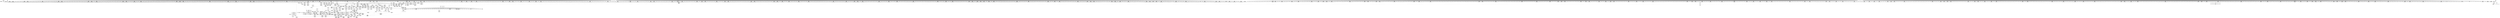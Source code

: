 digraph {
	CE0x3e241a0 [shape=record,shape=Mrecord,label="{CE0x3e241a0|1216:_i8*,_:_CRE_718,719_}"]
	CE0x3dd4890 [shape=record,shape=Mrecord,label="{CE0x3dd4890|1216:_i8*,_:_CRE_561,562_}"]
	CE0x3daa2d0 [shape=record,shape=Mrecord,label="{CE0x3daa2d0|1216:_i8*,_:_CRE_387,388_}"]
	CE0x3d97340 [shape=record,shape=Mrecord,label="{CE0x3d97340|i64*_getelementptr_inbounds_(_9_x_i64_,_9_x_i64_*___llvm_gcov_ctr339,_i64_0,_i64_0)|*Constant*}"]
	CE0x3e1a810 [shape=record,shape=Mrecord,label="{CE0x3e1a810|1216:_i8*,_:_CRE_126,127_}"]
	CE0x3e27fa0 [shape=record,shape=Mrecord,label="{CE0x3e27fa0|1216:_i8*,_:_CRE_837,838_}"]
	CE0x3d956a0 [shape=record,shape=Mrecord,label="{CE0x3d956a0|selinux_socket_unix_stream_connect:sclass|security/selinux/hooks.c,4272|*SummSource*}"]
	CE0x3e154b0 [shape=record,shape=Mrecord,label="{CE0x3e154b0|1216:_i8*,_:_CRE_34,35_}"]
	CE0x3dd9570 [shape=record,shape=Mrecord,label="{CE0x3dd9570|1216:_i8*,_:_CRE_839,840_}"]
	CE0x3dd8470 [shape=record,shape=Mrecord,label="{CE0x3dd8470|1216:_i8*,_:_CRE_823,824_}"]
	CE0x3e65bc0 [shape=record,shape=Mrecord,label="{CE0x3e65bc0|i64*_getelementptr_inbounds_(_9_x_i64_,_9_x_i64_*___llvm_gcov_ctr339,_i64_0,_i64_3)|*Constant*|*SummSource*}"]
	CE0x3e283e0 [shape=record,shape=Mrecord,label="{CE0x3e283e0|1216:_i8*,_:_CRE_841,842_}"]
	CE0x3dc7a30 [shape=record,shape=Mrecord,label="{CE0x3dc7a30|1216:_i8*,_:_CRE_37,38_}"]
	CE0x3e83050 [shape=record,shape=Mrecord,label="{CE0x3e83050|selinux_socket_unix_stream_connect:tmp7|security/selinux/hooks.c,4262|*SummSource*}"]
	CE0x3d90bb0 [shape=record,shape=Mrecord,label="{CE0x3d90bb0|1216:_i8*,_:_CRE_403,404_}"]
	CE0x3e0b880 [shape=record,shape=Mrecord,label="{CE0x3e0b880|1216:_i8*,_:_CRE_420,421_}"]
	CE0x3e79650 [shape=record,shape=Mrecord,label="{CE0x3e79650|8:_%struct.sock*,_:_SCME_0,4_|*MultipleSource*|security/selinux/hooks.c,4264|security/selinux/hooks.c,4264|security/selinux/hooks.c, 4264}"]
	CE0x3d966d0 [shape=record,shape=Mrecord,label="{CE0x3d966d0|1216:_i8*,_:_CRE_402,403_}"]
	CE0x3e7a820 [shape=record,shape=Mrecord,label="{CE0x3e7a820|8:_%struct.sock*,_:_SCME_34,35_}"]
	CE0x3e2ebe0 [shape=record,shape=Mrecord,label="{CE0x3e2ebe0|1216:_i8*,_:_CRE_1112,1128_|*MultipleSource*|Function::selinux_socket_unix_stream_connect&Arg::other::|security/selinux/hooks.c,4261}"]
	CE0x3e21fa0 [shape=record,shape=Mrecord,label="{CE0x3e21fa0|1216:_i8*,_:_CRE_686,687_}"]
	CE0x3e0db60 [shape=record,shape=Mrecord,label="{CE0x3e0db60|selinux_socket_unix_stream_connect:net3|security/selinux/hooks.c,4268|*SummSource*}"]
	CE0x3e8daf0 [shape=record,shape=Mrecord,label="{CE0x3e8daf0|selinux_socket_unix_stream_connect:tmp28|security/selinux/hooks.c,4282|*SummSource*}"]
	CE0x3e79340 [shape=record,shape=Mrecord,label="{CE0x3e79340|selinux_socket_unix_stream_connect:tmp14|security/selinux/hooks.c,4274|*SummSource*}"]
	CE0x3dcf3a0 [shape=record,shape=Mrecord,label="{CE0x3dcf3a0|1216:_i8*,_:_CRE_624,632_|*MultipleSource*|security/selinux/hooks.c,4260|Function::selinux_socket_unix_stream_connect&Arg::sock::}"]
	CE0x3e89230 [shape=record,shape=Mrecord,label="{CE0x3e89230|selinux_socket_unix_stream_connect:call11|security/selinux/hooks.c,4279|*SummSource*}"]
	CE0x3dd1e10 [shape=record,shape=Mrecord,label="{CE0x3dd1e10|1216:_i8*,_:_CRE_681,682_}"]
	CE0x3e0a780 [shape=record,shape=Mrecord,label="{CE0x3e0a780|1216:_i8*,_:_CRE_404,405_}"]
	CE0x3e231b0 [shape=record,shape=Mrecord,label="{CE0x3e231b0|1216:_i8*,_:_CRE_703,704_}"]
	CE0x3e0fa00 [shape=record,shape=Mrecord,label="{CE0x3e0fa00|selinux_socket_unix_stream_connect:tmp10|security/selinux/hooks.c,4269|*SummSink*}"]
	CE0x3e47e10 [shape=record,shape=Mrecord,label="{CE0x3e47e10|i8_2|*Constant*|*SummSource*}"]
	CE0x3ddd110 [shape=record,shape=Mrecord,label="{CE0x3ddd110|1216:_i8*,_:_CRE_944,948_|*MultipleSource*|security/selinux/hooks.c,4260|Function::selinux_socket_unix_stream_connect&Arg::sock::}"]
	CE0x3e80ef0 [shape=record,shape=Mrecord,label="{CE0x3e80ef0|selinux_socket_unix_stream_connect:sid9|security/selinux/hooks.c,4279}"]
	CE0x3daf150 [shape=record,shape=Mrecord,label="{CE0x3daf150|1216:_i8*,_:_CRE_200,201_}"]
	CE0x3e09020 [shape=record,shape=Mrecord,label="{CE0x3e09020|1216:_i8*,_:_CRE_382,383_}"]
	CE0x3e0ade0 [shape=record,shape=Mrecord,label="{CE0x3e0ade0|1216:_i8*,_:_CRE_410,411_}"]
	CE0x3e0f8a0 [shape=record,shape=Mrecord,label="{CE0x3e0f8a0|selinux_socket_unix_stream_connect:tmp10|security/selinux/hooks.c,4269|*SummSource*}"]
	CE0x3e89390 [shape=record,shape=Mrecord,label="{CE0x3e89390|selinux_socket_unix_stream_connect:call11|security/selinux/hooks.c,4279|*SummSink*}"]
	CE0x3ddd6e0 [shape=record,shape=Mrecord,label="{CE0x3ddd6e0|1216:_i8*,_:_CRE_964,968_|*MultipleSource*|security/selinux/hooks.c,4260|Function::selinux_socket_unix_stream_connect&Arg::sock::}"]
	CE0x3dd3680 [shape=record,shape=Mrecord,label="{CE0x3dd3680|1216:_i8*,_:_CRE_544,545_}"]
	CE0x3db25e0 [shape=record,shape=Mrecord,label="{CE0x3db25e0|1216:_i8*,_:_CRE_227,228_}"]
	CE0x3e272e0 [shape=record,shape=Mrecord,label="{CE0x3e272e0|1216:_i8*,_:_CRE_825,826_}"]
	CE0x3e202f0 [shape=record,shape=Mrecord,label="{CE0x3e202f0|1216:_i8*,_:_CRE_659,660_}"]
	CE0x3d8cc90 [shape=record,shape=Mrecord,label="{CE0x3d8cc90|selinux_socket_unix_stream_connect:tmp1|*SummSink*}"]
	CE0x3e27d80 [shape=record,shape=Mrecord,label="{CE0x3e27d80|1216:_i8*,_:_CRE_835,836_}"]
	CE0x3e65850 [shape=record,shape=Mrecord,label="{CE0x3e65850|i64*_getelementptr_inbounds_(_9_x_i64_,_9_x_i64_*___llvm_gcov_ctr339,_i64_0,_i64_3)|*Constant*}"]
	CE0x3dd2be0 [shape=record,shape=Mrecord,label="{CE0x3dd2be0|1216:_i8*,_:_CRE_694,695_}"]
	CE0x3dd0e20 [shape=record,shape=Mrecord,label="{CE0x3dd0e20|1216:_i8*,_:_CRE_666,667_}"]
	CE0x3e23f80 [shape=record,shape=Mrecord,label="{CE0x3e23f80|1216:_i8*,_:_CRE_716,717_}"]
	CE0x3e84b70 [shape=record,shape=Mrecord,label="{CE0x3e84b70|GLOBAL:__llvm_gcov_ctr339|Global_var:__llvm_gcov_ctr339}"]
	CE0x3d9fd20 [shape=record,shape=Mrecord,label="{CE0x3d9fd20|1216:_i8*,_:_CRE_174,175_}"]
	CE0x3d93470 [shape=record,shape=Mrecord,label="{CE0x3d93470|1216:_i8*,_:_CRE_62,63_}"]
	CE0x3e83590 [shape=record,shape=Mrecord,label="{CE0x3e83590|selinux_socket_unix_stream_connect:tmp8|security/selinux/hooks.c,4264|*SummSink*}"]
	CE0x3e048b0 [shape=record,shape=Mrecord,label="{CE0x3e048b0|1216:_i8*,_:_CRE_245,246_}"]
	CE0x3e2a6f0 [shape=record,shape=Mrecord,label="{CE0x3e2a6f0|1216:_i8*,_:_CRE_874,875_}"]
	CE0x3d90330 [shape=record,shape=Mrecord,label="{CE0x3d90330|1216:_i8*,_:_CRE_480,488_|*MultipleSource*|security/selinux/hooks.c,4260|Function::selinux_socket_unix_stream_connect&Arg::sock::}"]
	CE0x3dd9020 [shape=record,shape=Mrecord,label="{CE0x3dd9020|1216:_i8*,_:_CRE_834,835_}"]
	CE0x3e1a700 [shape=record,shape=Mrecord,label="{CE0x3e1a700|1216:_i8*,_:_CRE_125,126_}"]
	CE0x3e77b00 [shape=record,shape=Mrecord,label="{CE0x3e77b00|avc_has_perm:auditdata|Function::avc_has_perm&Arg::auditdata::|*SummSource*}"]
	CE0x3da2760 [shape=record,shape=Mrecord,label="{CE0x3da2760|1216:_i8*,_:_CRE_193,194_}"]
	CE0x3dd2360 [shape=record,shape=Mrecord,label="{CE0x3dd2360|1216:_i8*,_:_CRE_686,687_}"]
	CE0x3e14f60 [shape=record,shape=Mrecord,label="{CE0x3e14f60|1216:_i8*,_:_CRE_29,30_}"]
	CE0x3d97930 [shape=record,shape=Mrecord,label="{CE0x3d97930|1216:_i8*,_:_CRE_220,221_}"]
	CE0x3e7bc50 [shape=record,shape=Mrecord,label="{CE0x3e7bc50|8:_%struct.sock*,_:_SCME_51,52_}"]
	CE0x3e2ced0 [shape=record,shape=Mrecord,label="{CE0x3e2ced0|1216:_i8*,_:_CRE_992,1000_|*MultipleSource*|Function::selinux_socket_unix_stream_connect&Arg::other::|security/selinux/hooks.c,4261}"]
	CE0x3daba40 [shape=record,shape=Mrecord,label="{CE0x3daba40|1216:_i8*,_:_CRE_235,236_}"]
	CE0x3e27720 [shape=record,shape=Mrecord,label="{CE0x3e27720|1216:_i8*,_:_CRE_829,830_}"]
	CE0x3dac490 [shape=record,shape=Mrecord,label="{CE0x3dac490|1216:_i8*,_:_CRE_84,85_}"]
	CE0x3e31b20 [shape=record,shape=Mrecord,label="{CE0x3e31b20|1216:_i8*,_:_CRE_1256,1264_|*MultipleSource*|Function::selinux_socket_unix_stream_connect&Arg::other::|security/selinux/hooks.c,4261}"]
	CE0x3d91650 [shape=record,shape=Mrecord,label="{CE0x3d91650|1216:_i8*,_:_CRE_280,288_|*MultipleSource*|security/selinux/hooks.c,4260|Function::selinux_socket_unix_stream_connect&Arg::sock::}"]
	CE0x3e2ad50 [shape=record,shape=Mrecord,label="{CE0x3e2ad50|1216:_i8*,_:_CRE_880,888_|*MultipleSource*|Function::selinux_socket_unix_stream_connect&Arg::other::|security/selinux/hooks.c,4261}"]
	CE0x3dd8cf0 [shape=record,shape=Mrecord,label="{CE0x3dd8cf0|1216:_i8*,_:_CRE_831,832_}"]
	CE0x3e18d40 [shape=record,shape=Mrecord,label="{CE0x3e18d40|1216:_i8*,_:_CRE_98,99_}"]
	CE0x3e75f20 [shape=record,shape=Mrecord,label="{CE0x3e75f20|avc_has_perm:ssid|Function::avc_has_perm&Arg::ssid::|*SummSource*}"]
	CE0x3dd49a0 [shape=record,shape=Mrecord,label="{CE0x3dd49a0|1216:_i8*,_:_CRE_562,563_}"]
	CE0x3ddb880 [shape=record,shape=Mrecord,label="{CE0x3ddb880|1216:_i8*,_:_CRE_872,873_}"]
	CE0x3d8e240 [shape=record,shape=Mrecord,label="{CE0x3d8e240|1216:_i8*,_:_CRE_164,165_}"]
	CE0x3dc7b00 [shape=record,shape=Mrecord,label="{CE0x3dc7b00|1216:_i8*,_:_CRE_38,39_}"]
	CE0x3dd2cf0 [shape=record,shape=Mrecord,label="{CE0x3dd2cf0|1216:_i8*,_:_CRE_695,696_}"]
	CE0x3dd6b60 [shape=record,shape=Mrecord,label="{CE0x3dd6b60|1216:_i8*,_:_CRE_776,784_|*MultipleSource*|security/selinux/hooks.c,4260|Function::selinux_socket_unix_stream_connect&Arg::sock::}"]
	CE0x3d975f0 [shape=record,shape=Mrecord,label="{CE0x3d975f0|1216:_i8*,_:_CRE_216,217_}"]
	CE0x3e0b220 [shape=record,shape=Mrecord,label="{CE0x3e0b220|1216:_i8*,_:_CRE_414,415_}"]
	CE0x3e26570 [shape=record,shape=Mrecord,label="{CE0x3e26570|1216:_i8*,_:_CRE_812,813_}"]
	CE0x3e28600 [shape=record,shape=Mrecord,label="{CE0x3e28600|1216:_i8*,_:_CRE_843,844_}"]
	CE0x3e20950 [shape=record,shape=Mrecord,label="{CE0x3e20950|1216:_i8*,_:_CRE_665,666_}"]
	CE0x3e78170 [shape=record,shape=Mrecord,label="{CE0x3e78170|selinux_socket_unix_stream_connect:tobool|security/selinux/hooks.c,4274|*SummSink*}"]
	CE0x3d94f20 [shape=record,shape=Mrecord,label="{CE0x3d94f20|1216:_i8*,_:_CRE_557,558_}"]
	CE0x3dd5440 [shape=record,shape=Mrecord,label="{CE0x3dd5440|1216:_i8*,_:_CRE_717,718_}"]
	CE0x3d8f1f0 [shape=record,shape=Mrecord,label="{CE0x3d8f1f0|selinux_socket_unix_stream_connect:tmp2|*LoadInst*|security/selinux/hooks.c,4260|*SummSink*}"]
	CE0x3e02e20 [shape=record,shape=Mrecord,label="{CE0x3e02e20|1216:_i8*,_:_CRE_220,221_}"]
	CE0x3dd1150 [shape=record,shape=Mrecord,label="{CE0x3dd1150|1216:_i8*,_:_CRE_669,670_}"]
	CE0x3e0a9a0 [shape=record,shape=Mrecord,label="{CE0x3e0a9a0|1216:_i8*,_:_CRE_406,407_}"]
	CE0x5447d80 [shape=record,shape=Mrecord,label="{CE0x5447d80|1216:_i8*,_:_CRE_27,28_}"]
	CE0x3dd3bd0 [shape=record,shape=Mrecord,label="{CE0x3dd3bd0|1216:_i8*,_:_CRE_549,550_}"]
	CE0x3e326c0 [shape=record,shape=Mrecord,label="{CE0x3e326c0|selinux_socket_unix_stream_connect:tmp4|*LoadInst*|security/selinux/hooks.c,4261|*SummSink*}"]
	CE0x3e0acd0 [shape=record,shape=Mrecord,label="{CE0x3e0acd0|1216:_i8*,_:_CRE_409,410_}"]
	CE0x3e26fb0 [shape=record,shape=Mrecord,label="{CE0x3e26fb0|1216:_i8*,_:_CRE_822,823_}"]
	CE0x3e1c780 [shape=record,shape=Mrecord,label="{CE0x3e1c780|1216:_i8*,_:_CRE_574,575_}"]
	CE0x3e7ed60 [shape=record,shape=Mrecord,label="{CE0x3e7ed60|i32_3|*Constant*|*SummSource*}"]
	CE0x3e09ce0 [shape=record,shape=Mrecord,label="{CE0x3e09ce0|1216:_i8*,_:_CRE_394,395_}"]
	CE0x3e2fb60 [shape=record,shape=Mrecord,label="{CE0x3e2fb60|1216:_i8*,_:_CRE_1158,1159_}"]
	CE0x3dd4340 [shape=record,shape=Mrecord,label="{CE0x3dd4340|1216:_i8*,_:_CRE_556,557_}"]
	CE0x3d92be0 [shape=record,shape=Mrecord,label="{CE0x3d92be0|1216:_i8*,_:_CRE_456,458_|*MultipleSource*|security/selinux/hooks.c,4260|Function::selinux_socket_unix_stream_connect&Arg::sock::}"]
	CE0x3e70620 [shape=record,shape=Mrecord,label="{CE0x3e70620|16:_i32,_24:_i16,_:_CRE_0,4_|*MultipleSource*|security/selinux/hooks.c,4271|*LoadInst*|security/selinux/hooks.c,4261|security/selinux/hooks.c,4261}"]
	CE0x3dd5990 [shape=record,shape=Mrecord,label="{CE0x3dd5990|1216:_i8*,_:_CRE_728,732_|*MultipleSource*|security/selinux/hooks.c,4260|Function::selinux_socket_unix_stream_connect&Arg::sock::}"]
	CE0x3ddfbb0 [shape=record,shape=Mrecord,label="{CE0x3ddfbb0|1216:_i8*,_:_CRE_1088,1104_|*MultipleSource*|security/selinux/hooks.c,4260|Function::selinux_socket_unix_stream_connect&Arg::sock::}"]
	CE0x3da07b0 [shape=record,shape=Mrecord,label="{CE0x3da07b0|1216:_i8*,_:_CRE_132,133_}"]
	CE0x3d89f20 [shape=record,shape=Mrecord,label="{CE0x3d89f20|selinux_socket_unix_stream_connect:tmp}"]
	CE0x3dc0830 [shape=record,shape=Mrecord,label="{CE0x3dc0830|1216:_i8*,_:_CRE_352,353_}"]
	CE0x3e744f0 [shape=record,shape=Mrecord,label="{CE0x3e744f0|i64*_getelementptr_inbounds_(_9_x_i64_,_9_x_i64_*___llvm_gcov_ctr339,_i64_0,_i64_8)|*Constant*}"]
	CE0x5d02a00 [shape=record,shape=Mrecord,label="{CE0x5d02a00|1216:_i8*,_:_CRE_25,26_}"]
	CE0x3e0d680 [shape=record,shape=Mrecord,label="{CE0x3e0d680|1216:_i8*,_:_CRE_496,512_|*MultipleSource*|Function::selinux_socket_unix_stream_connect&Arg::other::|security/selinux/hooks.c,4261}"]
	CE0x3db9c50 [shape=record,shape=Mrecord,label="{CE0x3db9c50|1216:_i8*,_:_CRE_545,546_}"]
	CE0x3e28f90 [shape=record,shape=Mrecord,label="{CE0x3e28f90|1216:_i8*,_:_CRE_852,853_}"]
	CE0x3dc7bd0 [shape=record,shape=Mrecord,label="{CE0x3dc7bd0|1216:_i8*,_:_CRE_39,40_}"]
	CE0x3e04250 [shape=record,shape=Mrecord,label="{CE0x3e04250|1216:_i8*,_:_CRE_239,240_}"]
	CE0x3e8d9b0 [shape=record,shape=Mrecord,label="{CE0x3e8d9b0|selinux_socket_unix_stream_connect:tmp28|security/selinux/hooks.c,4282}"]
	CE0x3e6fcb0 [shape=record,shape=Mrecord,label="{CE0x3e6fcb0|selinux_socket_unix_stream_connect:tmp11|security/selinux/hooks.c,4271|*SummSource*}"]
	CE0x3d95250 [shape=record,shape=Mrecord,label="{CE0x3d95250|1216:_i8*,_:_CRE_560,561_}"]
	CE0x3da9480 [shape=record,shape=Mrecord,label="{CE0x3da9480|1216:_i8*,_:_CRE_159,160_}"]
	CE0x3e83740 [shape=record,shape=Mrecord,label="{CE0x3e83740|selinux_socket_unix_stream_connect:tmp9|security/selinux/hooks.c,4264}"]
	CE0x3dc0ad0 [shape=record,shape=Mrecord,label="{CE0x3dc0ad0|1216:_i8*,_:_CRE_353,354_}"]
	CE0x3d7ada0 [shape=record,shape=Mrecord,label="{CE0x3d7ada0|1216:_i8*,_:_CRE_67,68_}"]
	CE0x3d9b690 [shape=record,shape=Mrecord,label="{CE0x3d9b690|1216:_i8*,_:_CRE_4,5_}"]
	CE0x3e9d480 [shape=record,shape=Mrecord,label="{CE0x3e9d480|selinux_socket_unix_stream_connect:tmp33|security/selinux/hooks.c,4288|*SummSource*}"]
	CE0x3e251e0 [shape=record,shape=Mrecord,label="{CE0x3e251e0|1216:_i8*,_:_CRE_764,768_|*MultipleSource*|Function::selinux_socket_unix_stream_connect&Arg::other::|security/selinux/hooks.c,4261}"]
	CE0x3dbed00 [shape=record,shape=Mrecord,label="{CE0x3dbed00|1216:_i8*,_:_CRE_579,580_}"]
	CE0x3e07430 [shape=record,shape=Mrecord,label="{CE0x3e07430|1216:_i8*,_:_CRE_355,356_}"]
	CE0x3e1fc90 [shape=record,shape=Mrecord,label="{CE0x3e1fc90|1216:_i8*,_:_CRE_653,654_}"]
	CE0x3d8ee70 [shape=record,shape=Mrecord,label="{CE0x3d8ee70|1216:_i8*,_:_CRE_424,428_|*MultipleSource*|security/selinux/hooks.c,4260|Function::selinux_socket_unix_stream_connect&Arg::sock::}"]
	CE0x3e7f200 [shape=record,shape=Mrecord,label="{CE0x3e7f200|selinux_socket_unix_stream_connect:peer_sid|security/selinux/hooks.c,4278}"]
	CE0x3e02d10 [shape=record,shape=Mrecord,label="{CE0x3e02d10|1216:_i8*,_:_CRE_219,220_}"]
	CE0x3d949d0 [shape=record,shape=Mrecord,label="{CE0x3d949d0|1216:_i8*,_:_CRE_552,553_}"]
	CE0x3e09460 [shape=record,shape=Mrecord,label="{CE0x3e09460|1216:_i8*,_:_CRE_386,387_}"]
	CE0x3e2bf50 [shape=record,shape=Mrecord,label="{CE0x3e2bf50|1216:_i8*,_:_CRE_952,960_|*MultipleSource*|Function::selinux_socket_unix_stream_connect&Arg::other::|security/selinux/hooks.c,4261}"]
	CE0x3e7e270 [shape=record,shape=Mrecord,label="{CE0x3e7e270|i32_8|*Constant*|*SummSource*}"]
	CE0x3e17dc0 [shape=record,shape=Mrecord,label="{CE0x3e17dc0|1216:_i8*,_:_CRE_85,86_}"]
	CE0x3e84920 [shape=record,shape=Mrecord,label="{CE0x3e84920|GLOBAL:__llvm_gcov_ctr339|Global_var:__llvm_gcov_ctr339|*SummSink*}"]
	CE0x3e08580 [shape=record,shape=Mrecord,label="{CE0x3e08580|1216:_i8*,_:_CRE_372,373_}"]
	CE0x3e7b9f0 [shape=record,shape=Mrecord,label="{CE0x3e7b9f0|8:_%struct.sock*,_:_SCME_49,50_}"]
	CE0x3e2e800 [shape=record,shape=Mrecord,label="{CE0x3e2e800|1216:_i8*,_:_CRE_1088,1104_|*MultipleSource*|Function::selinux_socket_unix_stream_connect&Arg::other::|security/selinux/hooks.c,4261}"]
	CE0x3dfe720 [shape=record,shape=Mrecord,label="{CE0x3dfe720|1216:_i8*,_:_CRE_147,148_}"]
	CE0x3db1c00 [shape=record,shape=Mrecord,label="{CE0x3db1c00|1216:_i8*,_:_CRE_204,205_}"]
	CE0x3e12dd0 [shape=record,shape=Mrecord,label="{CE0x3e12dd0|selinux_socket_unix_stream_connect:other|Function::selinux_socket_unix_stream_connect&Arg::other::}"]
	CE0x3e98ad0 [shape=record,shape=Mrecord,label="{CE0x3e98ad0|selinux_socket_unix_stream_connect:tmp31|security/selinux/hooks.c,4285}"]
	CE0x3dac630 [shape=record,shape=Mrecord,label="{CE0x3dac630|1216:_i8*,_:_CRE_86,87_}"]
	CE0x3e81a10 [shape=record,shape=Mrecord,label="{CE0x3e81a10|selinux_socket_unix_stream_connect:tmp22|security/selinux/hooks.c,4279|*SummSource*}"]
	CE0x3dff2d0 [shape=record,shape=Mrecord,label="{CE0x3dff2d0|1216:_i8*,_:_CRE_158,159_}"]
	CE0x3dce3b0 [shape=record,shape=Mrecord,label="{CE0x3dce3b0|1216:_i8*,_:_CRE_597,598_}"]
	CE0x3e115d0 [shape=record,shape=Mrecord,label="{CE0x3e115d0|16:_i32,_20:_i32,_:_CMRE_8,16_|*MultipleSource*|security/selinux/hooks.c,4271|security/selinux/hooks.c,4260|*LoadInst*|security/selinux/hooks.c,4260}"]
	CE0x3d7b5f0 [shape=record,shape=Mrecord,label="{CE0x3d7b5f0|selinux_socket_unix_stream_connect:if.end|*SummSource*}"]
	CE0x3e48100 [shape=record,shape=Mrecord,label="{CE0x3e48100|selinux_socket_unix_stream_connect:u|security/selinux/hooks.c,4268}"]
	CE0x3dc0e10 [shape=record,shape=Mrecord,label="{CE0x3dc0e10|1216:_i8*,_:_CRE_440,448_|*MultipleSource*|security/selinux/hooks.c,4260|Function::selinux_socket_unix_stream_connect&Arg::sock::}"]
	CE0x3e0b770 [shape=record,shape=Mrecord,label="{CE0x3e0b770|1216:_i8*,_:_CRE_419,420_}"]
	CE0x3d968b0 [shape=record,shape=Mrecord,label="{CE0x3d968b0|1216:_i8*,_:_CRE_90,91_}"]
	CE0x3de0370 [shape=record,shape=Mrecord,label="{CE0x3de0370|1216:_i8*,_:_CRE_1136,1140_|*MultipleSource*|security/selinux/hooks.c,4260|Function::selinux_socket_unix_stream_connect&Arg::sock::}"]
	CE0x3e8adf0 [shape=record,shape=Mrecord,label="{CE0x3e8adf0|selinux_socket_unix_stream_connect:tmp24|security/selinux/hooks.c,4281}"]
	CE0x3e213f0 [shape=record,shape=Mrecord,label="{CE0x3e213f0|1216:_i8*,_:_CRE_675,676_}"]
	CE0x3dd2140 [shape=record,shape=Mrecord,label="{CE0x3dd2140|1216:_i8*,_:_CRE_684,685_}"]
	CE0x3e1d330 [shape=record,shape=Mrecord,label="{CE0x3e1d330|1216:_i8*,_:_CRE_585,586_}"]
	CE0x3e0fb80 [shape=record,shape=Mrecord,label="{CE0x3e0fb80|selinux_socket_unix_stream_connect:sk|security/selinux/hooks.c,4269}"]
	CE0x3e1d770 [shape=record,shape=Mrecord,label="{CE0x3e1d770|1216:_i8*,_:_CRE_589,590_}"]
	CE0x3da17f0 [shape=record,shape=Mrecord,label="{CE0x3da17f0|1216:_i8*,_:_CRE_182,183_}"]
	CE0x3e305d0 [shape=record,shape=Mrecord,label="{CE0x3e305d0|1216:_i8*,_:_CRE_1192,1196_|*MultipleSource*|Function::selinux_socket_unix_stream_connect&Arg::other::|security/selinux/hooks.c,4261}"]
	CE0x3e04360 [shape=record,shape=Mrecord,label="{CE0x3e04360|1216:_i8*,_:_CRE_240,241_}"]
	CE0x3dd4780 [shape=record,shape=Mrecord,label="{CE0x3dd4780|1216:_i8*,_:_CRE_560,561_}"]
	CE0x3e146c0 [shape=record,shape=Mrecord,label="{CE0x3e146c0|1216:_i8*,_:_CRE_20,24_|*MultipleSource*|Function::selinux_socket_unix_stream_connect&Arg::other::|security/selinux/hooks.c,4261}"]
	CE0x3ddd300 [shape=record,shape=Mrecord,label="{CE0x3ddd300|1216:_i8*,_:_CRE_952,960_|*MultipleSource*|security/selinux/hooks.c,4260|Function::selinux_socket_unix_stream_connect&Arg::sock::}"]
	"CONST[source:0(mediator),value:0(static)][purpose:{operation}][SnkIdx:3]"
	CE0x3ddc760 [shape=record,shape=Mrecord,label="{CE0x3ddc760|1216:_i8*,_:_CRE_900,904_|*MultipleSource*|security/selinux/hooks.c,4260|Function::selinux_socket_unix_stream_connect&Arg::sock::}"]
	CE0x3e7e630 [shape=record,shape=Mrecord,label="{CE0x3e7e630|selinux_socket_unix_stream_connect:tmp20|security/selinux/hooks.c,4278|*SummSink*}"]
	CE0x3d8c240 [shape=record,shape=Mrecord,label="{CE0x3d8c240|COLLAPSED:_GCMRE___llvm_gcov_ctr339_internal_global_9_x_i64_zeroinitializer:_elem_0:default:}"]
	CE0x3e1a920 [shape=record,shape=Mrecord,label="{CE0x3e1a920|1216:_i8*,_:_CRE_127,128_}"]
	CE0x3d8b530 [shape=record,shape=Mrecord,label="{CE0x3d8b530|i32_0|*Constant*}"]
	CE0x3d98040 [shape=record,shape=Mrecord,label="{CE0x3d98040|1216:_i8*,_:_CRE_79,80_}"]
	CE0x3daaaf0 [shape=record,shape=Mrecord,label="{CE0x3daaaf0|1216:_i8*,_:_CRE_253,254_}"]
	CE0x3da5280 [shape=record,shape=Mrecord,label="{CE0x3da5280|1216:_i8*,_:_CRE_249,250_}"]
	CE0x3d86330 [shape=record,shape=Mrecord,label="{CE0x3d86330|selinux_socket_unix_stream_connect:bb|*SummSource*}"]
	CE0x3da5170 [shape=record,shape=Mrecord,label="{CE0x3da5170|1216:_i8*,_:_CRE_248,249_}"]
	"CONST[source:0(mediator),value:2(dynamic)][purpose:{subject}][SnkIdx:0]"
	CE0x3e06910 [shape=record,shape=Mrecord,label="{CE0x3e06910|1216:_i8*,_:_CRE_328,336_|*MultipleSource*|Function::selinux_socket_unix_stream_connect&Arg::other::|security/selinux/hooks.c,4261}"]
	CE0x3d94e10 [shape=record,shape=Mrecord,label="{CE0x3d94e10|1216:_i8*,_:_CRE_556,557_}"]
	CE0x3e8e810 [shape=record,shape=Mrecord,label="{CE0x3e8e810|selinux_socket_unix_stream_connect:tmp29|security/selinux/hooks.c,4285}"]
	CE0x3e9cda0 [shape=record,shape=Mrecord,label="{CE0x3e9cda0|selinux_socket_unix_stream_connect:tmp32|security/selinux/hooks.c,4288}"]
	CE0x3e77830 [shape=record,shape=Mrecord,label="{CE0x3e77830|avc_has_perm:requested|Function::avc_has_perm&Arg::requested::|*SummSource*}"]
	CE0x3e7e1b0 [shape=record,shape=Mrecord,label="{CE0x3e7e1b0|i32_8|*Constant*}"]
	CE0x3d911e0 [shape=record,shape=Mrecord,label="{CE0x3d911e0|1216:_i8*,_:_CRE_409,410_}"]
	CE0x3d97090 [shape=record,shape=Mrecord,label="{CE0x3d97090|1216:_i8*,_:_CRE_244,245_}"]
	CE0x3e259a0 [shape=record,shape=Mrecord,label="{CE0x3e259a0|1216:_i8*,_:_CRE_784,792_|*MultipleSource*|Function::selinux_socket_unix_stream_connect&Arg::other::|security/selinux/hooks.c,4261}"]
	CE0x3e1d110 [shape=record,shape=Mrecord,label="{CE0x3e1d110|1216:_i8*,_:_CRE_583,584_}"]
	CE0x3e0c510 [shape=record,shape=Mrecord,label="{CE0x3e0c510|1216:_i8*,_:_CRE_452,456_|*MultipleSource*|Function::selinux_socket_unix_stream_connect&Arg::other::|security/selinux/hooks.c,4261}"]
	CE0x3d97ed0 [shape=record,shape=Mrecord,label="{CE0x3d97ed0|1216:_i8*,_:_CRE_77,78_}"]
	CE0x3e264c0 [shape=record,shape=Mrecord,label="{CE0x3e264c0|1216:_i8*,_:_CRE_811,812_}"]
	CE0x3ddacd0 [shape=record,shape=Mrecord,label="{CE0x3ddacd0|1216:_i8*,_:_CRE_861,862_}"]
	CE0x3d7acd0 [shape=record,shape=Mrecord,label="{CE0x3d7acd0|1216:_i8*,_:_CRE_66,67_}"]
	CE0x3e7c240 [shape=record,shape=Mrecord,label="{CE0x3e7c240|i64_56|*Constant*}"]
	CE0x3dd0d10 [shape=record,shape=Mrecord,label="{CE0x3dd0d10|1216:_i8*,_:_CRE_665,666_}"]
	CE0x3d9ee80 [shape=record,shape=Mrecord,label="{CE0x3d9ee80|1216:_i8*,_:_CRE_171,172_}"]
	CE0x3e1c560 [shape=record,shape=Mrecord,label="{CE0x3e1c560|1216:_i8*,_:_CRE_572,573_}"]
	CE0x3e070d0 [shape=record,shape=Mrecord,label="{CE0x3e070d0|1216:_i8*,_:_CRE_353,354_}"]
	CE0x3e21720 [shape=record,shape=Mrecord,label="{CE0x3e21720|1216:_i8*,_:_CRE_678,679_}"]
	CE0x3e23810 [shape=record,shape=Mrecord,label="{CE0x3e23810|1216:_i8*,_:_CRE_709,710_}"]
	CE0x3e04140 [shape=record,shape=Mrecord,label="{CE0x3e04140|1216:_i8*,_:_CRE_238,239_}"]
	CE0x3d8bb60 [shape=record,shape=Mrecord,label="{CE0x3d8bb60|selinux_socket_unix_stream_connect:ad|security/selinux/hooks.c, 4263|*SummSource*}"]
	CE0x3e05790 [shape=record,shape=Mrecord,label="{CE0x3e05790|1216:_i8*,_:_CRE_259,260_}"]
	CE0x3dce4c0 [shape=record,shape=Mrecord,label="{CE0x3dce4c0|1216:_i8*,_:_CRE_598,599_}"]
	CE0x3ddb770 [shape=record,shape=Mrecord,label="{CE0x3ddb770|1216:_i8*,_:_CRE_871,872_}"]
	CE0x3d96af0 [shape=record,shape=Mrecord,label="{CE0x3d96af0|1216:_i8*,_:_CRE_93,94_}"]
	CE0x3e813c0 [shape=record,shape=Mrecord,label="{CE0x3e813c0|selinux_socket_unix_stream_connect:sid9|security/selinux/hooks.c,4279|*SummSource*}"]
	CE0x3e20840 [shape=record,shape=Mrecord,label="{CE0x3e20840|1216:_i8*,_:_CRE_664,665_}"]
	CE0x3e8cc70 [shape=record,shape=Mrecord,label="{CE0x3e8cc70|i64*_getelementptr_inbounds_(_9_x_i64_,_9_x_i64_*___llvm_gcov_ctr339,_i64_0,_i64_6)|*Constant*|*SummSource*}"]
	CE0x3e002c0 [shape=record,shape=Mrecord,label="{CE0x3e002c0|1216:_i8*,_:_CRE_173,174_}"]
	CE0x3d9f6a0 [shape=record,shape=Mrecord,label="{CE0x3d9f6a0|1216:_i8*,_:_CRE_136,137_}"]
	CE0x3e8e0c0 [shape=record,shape=Mrecord,label="{CE0x3e8e0c0|i64*_getelementptr_inbounds_(_9_x_i64_,_9_x_i64_*___llvm_gcov_ctr339,_i64_0,_i64_7)|*Constant*|*SummSource*}"]
	CE0x3dd09e0 [shape=record,shape=Mrecord,label="{CE0x3dd09e0|1216:_i8*,_:_CRE_662,663_}"]
	CE0x3dadd30 [shape=record,shape=Mrecord,label="{CE0x3dadd30|1216:_i8*,_:_CRE_195,196_}"]
	CE0x3daaf30 [shape=record,shape=Mrecord,label="{CE0x3daaf30|1216:_i8*,_:_CRE_257,258_}"]
	CE0x3dbe260 [shape=record,shape=Mrecord,label="{CE0x3dbe260|1216:_i8*,_:_CRE_569,570_}"]
	CE0x3d96180 [shape=record,shape=Mrecord,label="{CE0x3d96180|1216:_i8*,_:_CRE_397,398_}"]
	CE0x3e82f70 [shape=record,shape=Mrecord,label="{CE0x3e82f70|selinux_socket_unix_stream_connect:tmp7|security/selinux/hooks.c,4262}"]
	CE0x3ddc950 [shape=record,shape=Mrecord,label="{CE0x3ddc950|1216:_i8*,_:_CRE_904,912_|*MultipleSource*|security/selinux/hooks.c,4260|Function::selinux_socket_unix_stream_connect&Arg::sock::}"]
	CE0x3e06120 [shape=record,shape=Mrecord,label="{CE0x3e06120|1216:_i8*,_:_CRE_288,304_|*MultipleSource*|Function::selinux_socket_unix_stream_connect&Arg::other::|security/selinux/hooks.c,4261}"]
	CE0x3dda010 [shape=record,shape=Mrecord,label="{CE0x3dda010|1216:_i8*,_:_CRE_849,850_}"]
	CE0x3dd4de0 [shape=record,shape=Mrecord,label="{CE0x3dd4de0|1216:_i8*,_:_CRE_566,567_}"]
	CE0x3e1ba20 [shape=record,shape=Mrecord,label="{CE0x3e1ba20|1216:_i8*,_:_CRE_143,144_}"]
	CE0x3dddea0 [shape=record,shape=Mrecord,label="{CE0x3dddea0|1216:_i8*,_:_CRE_976,980_|*MultipleSource*|security/selinux/hooks.c,4260|Function::selinux_socket_unix_stream_connect&Arg::sock::}"]
	CE0x3da0610 [shape=record,shape=Mrecord,label="{CE0x3da0610|1216:_i8*,_:_CRE_130,131_}"]
	CE0x3de1130 [shape=record,shape=Mrecord,label="{CE0x3de1130|1216:_i8*,_:_CRE_1160,1162_|*MultipleSource*|security/selinux/hooks.c,4260|Function::selinux_socket_unix_stream_connect&Arg::sock::}"]
	CE0x3dd0f30 [shape=record,shape=Mrecord,label="{CE0x3dd0f30|1216:_i8*,_:_CRE_667,668_}"]
	CE0x3e18310 [shape=record,shape=Mrecord,label="{CE0x3e18310|1216:_i8*,_:_CRE_89,90_}"]
	CE0x3e12040 [shape=record,shape=Mrecord,label="{CE0x3e12040|1216:_i8*,_:_CRE_537,538_}"]
	CE0x3dde090 [shape=record,shape=Mrecord,label="{CE0x3dde090|1216:_i8*,_:_CRE_984,992_|*MultipleSource*|security/selinux/hooks.c,4260|Function::selinux_socket_unix_stream_connect&Arg::sock::}"]
	CE0x3e63e20 [shape=record,shape=Mrecord,label="{CE0x3e63e20|1216:_i8*,_:_CRE_1216,1224_|*MultipleSource*|Function::selinux_socket_unix_stream_connect&Arg::newsk::|security/selinux/hooks.c,4262}"]
	CE0x3dd8360 [shape=record,shape=Mrecord,label="{CE0x3dd8360|1216:_i8*,_:_CRE_822,823_}"]
	CE0x3da9fa0 [shape=record,shape=Mrecord,label="{CE0x3da9fa0|1216:_i8*,_:_CRE_384,385_}"]
	CE0x3e29e70 [shape=record,shape=Mrecord,label="{CE0x3e29e70|1216:_i8*,_:_CRE_866,867_}"]
	CE0x3e05bd0 [shape=record,shape=Mrecord,label="{CE0x3e05bd0|1216:_i8*,_:_CRE_263,264_}"]
	CE0x3e1bf20 [shape=record,shape=Mrecord,label="{CE0x3e1bf20|selinux_socket_unix_stream_connect:tmp3|security/selinux/hooks.c,4260|*SummSink*}"]
	CE0x3d96f80 [shape=record,shape=Mrecord,label="{CE0x3d96f80|1216:_i8*,_:_CRE_243,244_}"]
	CE0x3e9e3f0 [shape=record,shape=Mrecord,label="{CE0x3e9e3f0|_ret_i32_%retval.0,_!dbg_!27762|security/selinux/hooks.c,4288|*SummSource*}"]
	CE0x3da59d0 [shape=record,shape=Mrecord,label="{CE0x3da59d0|1216:_i8*,_:_CRE_391,392_}"]
	CE0x3e22f90 [shape=record,shape=Mrecord,label="{CE0x3e22f90|1216:_i8*,_:_CRE_701,702_}"]
	CE0x3d94ae0 [shape=record,shape=Mrecord,label="{CE0x3d94ae0|1216:_i8*,_:_CRE_553,554_}"]
	CE0x3e0c100 [shape=record,shape=Mrecord,label="{CE0x3e0c100|1216:_i8*,_:_CRE_440,448_|*MultipleSource*|Function::selinux_socket_unix_stream_connect&Arg::other::|security/selinux/hooks.c,4261}"]
	CE0x3e2b190 [shape=record,shape=Mrecord,label="{CE0x3e2b190|1216:_i8*,_:_CRE_896,900_|*MultipleSource*|Function::selinux_socket_unix_stream_connect&Arg::other::|security/selinux/hooks.c,4261}"]
	CE0x3da8ad0 [shape=record,shape=Mrecord,label="{CE0x3da8ad0|1216:_i8*,_:_CRE_138,139_}"]
	CE0x3dacfd0 [shape=record,shape=Mrecord,label="{CE0x3dacfd0|1216:_i8*,_:_CRE_370,371_}"]
	CE0x3e78ea0 [shape=record,shape=Mrecord,label="{CE0x3e78ea0|i64_2|*Constant*|*SummSource*}"]
	CE0x3e29810 [shape=record,shape=Mrecord,label="{CE0x3e29810|1216:_i8*,_:_CRE_860,861_}"]
	CE0x3dd5000 [shape=record,shape=Mrecord,label="{CE0x3dd5000|1216:_i8*,_:_CRE_568,569_}"]
	CE0x3e293d0 [shape=record,shape=Mrecord,label="{CE0x3e293d0|1216:_i8*,_:_CRE_856,857_}"]
	CE0x3e320f0 [shape=record,shape=Mrecord,label="{CE0x3e320f0|1216:_i8*,_:_CRE_1280,1288_|*MultipleSource*|Function::selinux_socket_unix_stream_connect&Arg::other::|security/selinux/hooks.c,4261}"]
	CE0x3e253d0 [shape=record,shape=Mrecord,label="{CE0x3e253d0|1216:_i8*,_:_CRE_768,770_|*MultipleSource*|Function::selinux_socket_unix_stream_connect&Arg::other::|security/selinux/hooks.c,4261}"]
	CE0x3e83930 [shape=record,shape=Mrecord,label="{CE0x3e83930|selinux_socket_unix_stream_connect:tmp9|security/selinux/hooks.c,4264|*SummSource*}"]
	CE0x3e16bb0 [shape=record,shape=Mrecord,label="{CE0x3e16bb0|1216:_i8*,_:_CRE_68,69_}"]
	CE0x3e18e50 [shape=record,shape=Mrecord,label="{CE0x3e18e50|1216:_i8*,_:_CRE_99,100_}"]
	CE0x3e19290 [shape=record,shape=Mrecord,label="{CE0x3e19290|1216:_i8*,_:_CRE_103,104_}"]
	CE0x3dbe480 [shape=record,shape=Mrecord,label="{CE0x3dbe480|1216:_i8*,_:_CRE_571,572_}"]
	CE0x3da2d10 [shape=record,shape=Mrecord,label="{CE0x3da2d10|1216:_i8*,_:_CRE_194,195_}"]
	CE0x3d9b8a0 [shape=record,shape=Mrecord,label="{CE0x3d9b8a0|GLOBAL:__llvm_gcov_ctr339|Global_var:__llvm_gcov_ctr339|*SummSource*}"]
	CE0x3e21500 [shape=record,shape=Mrecord,label="{CE0x3e21500|1216:_i8*,_:_CRE_676,677_}"]
	CE0x3dadb90 [shape=record,shape=Mrecord,label="{CE0x3dadb90|1216:_i8*,_:_CRE_115,116_}"]
	CE0x3e02270 [shape=record,shape=Mrecord,label="{CE0x3e02270|1216:_i8*,_:_CRE_209,210_}"]
	CE0x3e04030 [shape=record,shape=Mrecord,label="{CE0x3e04030|1216:_i8*,_:_CRE_237,238_}"]
	CE0x3e83ac0 [shape=record,shape=Mrecord,label="{CE0x3e83ac0|selinux_socket_unix_stream_connect:tmp9|security/selinux/hooks.c,4264|*SummSink*}"]
	CE0x3e2a3c0 [shape=record,shape=Mrecord,label="{CE0x3e2a3c0|1216:_i8*,_:_CRE_871,872_}"]
	CE0x3e2cce0 [shape=record,shape=Mrecord,label="{CE0x3e2cce0|1216:_i8*,_:_CRE_984,992_|*MultipleSource*|Function::selinux_socket_unix_stream_connect&Arg::other::|security/selinux/hooks.c,4261}"]
	CE0x3d9f500 [shape=record,shape=Mrecord,label="{CE0x3d9f500|1216:_i8*,_:_CRE_134,135_}"]
	CE0x3dbd220 [shape=record,shape=Mrecord,label="{CE0x3dbd220|1216:_i8*,_:_CRE_707,708_}"]
	CE0x3dd8be0 [shape=record,shape=Mrecord,label="{CE0x3dd8be0|1216:_i8*,_:_CRE_830,831_}"]
	CE0x3e242b0 [shape=record,shape=Mrecord,label="{CE0x3e242b0|1216:_i8*,_:_CRE_719,720_}"]
	CE0x3daf2f0 [shape=record,shape=Mrecord,label="{CE0x3daf2f0|1216:_i8*,_:_CRE_202,203_}"]
	CE0x3dabc60 [shape=record,shape=Mrecord,label="{CE0x3dabc60|1216:_i8*,_:_CRE_288,304_|*MultipleSource*|security/selinux/hooks.c,4260|Function::selinux_socket_unix_stream_connect&Arg::sock::}"]
	CE0x3da7840 [shape=record,shape=Mrecord,label="{CE0x3da7840|1216:_i8*,_:_CRE_538,539_}"]
	CE0x3e23c50 [shape=record,shape=Mrecord,label="{CE0x3e23c50|1216:_i8*,_:_CRE_713,714_}"]
	CE0x3e7a6f0 [shape=record,shape=Mrecord,label="{CE0x3e7a6f0|8:_%struct.sock*,_:_SCME_33,34_}"]
	CE0x3d97790 [shape=record,shape=Mrecord,label="{CE0x3d97790|1216:_i8*,_:_CRE_218,219_}"]
	CE0x3de2520 [shape=record,shape=Mrecord,label="{CE0x3de2520|1216:_i8*,_:_CRE_1224,1228_|*MultipleSource*|security/selinux/hooks.c,4260|Function::selinux_socket_unix_stream_connect&Arg::sock::}"]
	CE0x3e67370 [shape=record,shape=Mrecord,label="{CE0x3e67370|selinux_socket_unix_stream_connect:sid7|security/selinux/hooks.c,4278|*SummSink*}"]
	CE0x3e19180 [shape=record,shape=Mrecord,label="{CE0x3e19180|1216:_i8*,_:_CRE_102,103_}"]
	CE0x3dcf7b0 [shape=record,shape=Mrecord,label="{CE0x3dcf7b0|1216:_i8*,_:_CRE_640,644_|*MultipleSource*|security/selinux/hooks.c,4260|Function::selinux_socket_unix_stream_connect&Arg::sock::}"]
	CE0x3dd89c0 [shape=record,shape=Mrecord,label="{CE0x3dd89c0|1216:_i8*,_:_CRE_828,829_}"]
	CE0x3e17540 [shape=record,shape=Mrecord,label="{CE0x3e17540|1216:_i8*,_:_CRE_77,78_}"]
	CE0x3e13220 [shape=record,shape=Mrecord,label="{CE0x3e13220|selinux_socket_unix_stream_connect:sk_security1|security/selinux/hooks.c,4261|*SummSink*}"]
	CE0x3d96810 [shape=record,shape=Mrecord,label="{CE0x3d96810|selinux_socket_unix_stream_connect:entry}"]
	CE0x3e02380 [shape=record,shape=Mrecord,label="{CE0x3e02380|1216:_i8*,_:_CRE_210,211_}"]
	CE0x3db9e70 [shape=record,shape=Mrecord,label="{CE0x3db9e70|1216:_i8*,_:_CRE_547,548_}"]
	CE0x3dda670 [shape=record,shape=Mrecord,label="{CE0x3dda670|1216:_i8*,_:_CRE_855,856_}"]
	CE0x3dd7130 [shape=record,shape=Mrecord,label="{CE0x3dd7130|1216:_i8*,_:_CRE_800,804_|*MultipleSource*|security/selinux/hooks.c,4260|Function::selinux_socket_unix_stream_connect&Arg::sock::}"]
	CE0x3dff930 [shape=record,shape=Mrecord,label="{CE0x3dff930|1216:_i8*,_:_CRE_164,165_}"]
	CE0x3da8ba0 [shape=record,shape=Mrecord,label="{CE0x3da8ba0|1216:_i8*,_:_CRE_139,140_}"]
	CE0x3e65f20 [shape=record,shape=Mrecord,label="{CE0x3e65f20|i64*_getelementptr_inbounds_(_9_x_i64_,_9_x_i64_*___llvm_gcov_ctr339,_i64_0,_i64_3)|*Constant*|*SummSink*}"]
	CE0x3dbcab0 [shape=record,shape=Mrecord,label="{CE0x3dbcab0|1216:_i8*,_:_CRE_700,701_}"]
	CE0x3dab330 [shape=record,shape=Mrecord,label="{CE0x3dab330|1216:_i8*,_:_CRE_153,154_}"]
	CE0x3e1f5e0 [shape=record,shape=Mrecord,label="{CE0x3e1f5e0|1216:_i8*,_:_CRE_648,649_}"]
	CE0x3e8aaa0 [shape=record,shape=Mrecord,label="{CE0x3e8aaa0|i64_5|*Constant*}"]
	CE0x3e89be0 [shape=record,shape=Mrecord,label="{CE0x3e89be0|selinux_socket_unix_stream_connect:tobool12|security/selinux/hooks.c,4281|*SummSource*}"]
	CE0x3e072c0 [shape=record,shape=Mrecord,label="{CE0x3e072c0|1216:_i8*,_:_CRE_354,355_}"]
	CE0x3e03f20 [shape=record,shape=Mrecord,label="{CE0x3e03f20|1216:_i8*,_:_CRE_236,237_}"]
	CE0x3e891c0 [shape=record,shape=Mrecord,label="{CE0x3e891c0|selinux_socket_unix_stream_connect:call11|security/selinux/hooks.c,4279}"]
	CE0x3e1c230 [shape=record,shape=Mrecord,label="{CE0x3e1c230|1216:_i8*,_:_CRE_569,570_}"]
	CE0x3e31f00 [shape=record,shape=Mrecord,label="{CE0x3e31f00|1216:_i8*,_:_CRE_1272,1280_|*MultipleSource*|Function::selinux_socket_unix_stream_connect&Arg::other::|security/selinux/hooks.c,4261}"]
	CE0x3e1cde0 [shape=record,shape=Mrecord,label="{CE0x3e1cde0|1216:_i8*,_:_CRE_580,581_}"]
	CE0x3ddec30 [shape=record,shape=Mrecord,label="{CE0x3ddec30|1216:_i8*,_:_CRE_1032,1040_|*MultipleSource*|security/selinux/hooks.c,4260|Function::selinux_socket_unix_stream_connect&Arg::sock::}"]
	CE0x3d959d0 [shape=record,shape=Mrecord,label="{CE0x3d959d0|selinux_socket_unix_stream_connect:tmp13|security/selinux/hooks.c,4272}"]
	CE0x3e0d0b0 [shape=record,shape=Mrecord,label="{CE0x3e0d0b0|1216:_i8*,_:_CRE_476,480_|*MultipleSource*|Function::selinux_socket_unix_stream_connect&Arg::other::|security/selinux/hooks.c,4261}"]
	CE0x3dd0380 [shape=record,shape=Mrecord,label="{CE0x3dd0380|1216:_i8*,_:_CRE_656,657_}"]
	CE0x3dd9680 [shape=record,shape=Mrecord,label="{CE0x3dd9680|1216:_i8*,_:_CRE_840,841_}"]
	CE0x3e1e100 [shape=record,shape=Mrecord,label="{CE0x3e1e100|1216:_i8*,_:_CRE_598,599_}"]
	CE0x3dd6f40 [shape=record,shape=Mrecord,label="{CE0x3dd6f40|1216:_i8*,_:_CRE_792,800_|*MultipleSource*|security/selinux/hooks.c,4260|Function::selinux_socket_unix_stream_connect&Arg::sock::}"]
	CE0x3e1d440 [shape=record,shape=Mrecord,label="{CE0x3e1d440|1216:_i8*,_:_CRE_586,587_}"]
	CE0x3dbd000 [shape=record,shape=Mrecord,label="{CE0x3dbd000|1216:_i8*,_:_CRE_705,706_}"]
	CE0x3e0b550 [shape=record,shape=Mrecord,label="{CE0x3e0b550|1216:_i8*,_:_CRE_417,418_}"]
	CE0x3dc5640 [shape=record,shape=Mrecord,label="{CE0x3dc5640|1216:_i8*,_:_CRE_48,56_|*MultipleSource*|security/selinux/hooks.c,4260|Function::selinux_socket_unix_stream_connect&Arg::sock::}"]
	CE0x3d9b480 [shape=record,shape=Mrecord,label="{CE0x3d9b480|selinux_socket_unix_stream_connect:tmp16|security/selinux/hooks.c,4274|*SummSource*}"]
	CE0x3e13d40 [shape=record,shape=Mrecord,label="{CE0x3e13d40|1216:_i8*,_:_CRE_7,8_}"]
	CE0x3e2aa20 [shape=record,shape=Mrecord,label="{CE0x3e2aa20|1216:_i8*,_:_CRE_877,878_}"]
	CE0x3e0bcc0 [shape=record,shape=Mrecord,label="{CE0x3e0bcc0|1216:_i8*,_:_CRE_424,428_|*MultipleSource*|Function::selinux_socket_unix_stream_connect&Arg::other::|security/selinux/hooks.c,4261}"]
	CE0x3e7a260 [shape=record,shape=Mrecord,label="{CE0x3e7a260|8:_%struct.sock*,_:_SCME_29,30_}"]
	CE0x3e158f0 [shape=record,shape=Mrecord,label="{CE0x3e158f0|1216:_i8*,_:_CRE_38,39_}"]
	CE0x3e17100 [shape=record,shape=Mrecord,label="{CE0x3e17100|1216:_i8*,_:_CRE_73,74_}"]
	CE0x3e0f2d0 [shape=record,shape=Mrecord,label="{CE0x3e0f2d0|selinux_socket_unix_stream_connect:tmp10|security/selinux/hooks.c,4269}"]
	CE0x3e09f00 [shape=record,shape=Mrecord,label="{CE0x3e09f00|1216:_i8*,_:_CRE_396,397_}"]
	CE0x3dd8140 [shape=record,shape=Mrecord,label="{CE0x3dd8140|1216:_i8*,_:_CRE_820,821_}"]
	CE0x3db1f40 [shape=record,shape=Mrecord,label="{CE0x3db1f40|1216:_i8*,_:_CRE_208,209_}"]
	CE0x3e2a5e0 [shape=record,shape=Mrecord,label="{CE0x3e2a5e0|1216:_i8*,_:_CRE_873,874_}"]
	CE0x3e06ee0 [shape=record,shape=Mrecord,label="{CE0x3e06ee0|1216:_i8*,_:_CRE_352,353_}"]
	CE0x3e1ccd0 [shape=record,shape=Mrecord,label="{CE0x3e1ccd0|1216:_i8*,_:_CRE_579,580_}"]
	CE0x3e08030 [shape=record,shape=Mrecord,label="{CE0x3e08030|1216:_i8*,_:_CRE_367,368_}"]
	CE0x3e1f9c0 [shape=record,shape=Mrecord,label="{CE0x3e1f9c0|1216:_i8*,_:_CRE_650,651_}"]
	CE0x3dd7870 [shape=record,shape=Mrecord,label="{CE0x3dd7870|1216:_i8*,_:_CRE_811,812_}"]
	CE0x3e282d0 [shape=record,shape=Mrecord,label="{CE0x3e282d0|1216:_i8*,_:_CRE_840,841_}"]
	CE0x3dd9bd0 [shape=record,shape=Mrecord,label="{CE0x3dd9bd0|1216:_i8*,_:_CRE_845,846_}"]
	CE0x3e15d30 [shape=record,shape=Mrecord,label="{CE0x3e15d30|1216:_i8*,_:_CRE_56,57_}"]
	CE0x3d94480 [shape=record,shape=Mrecord,label="{CE0x3d94480|1216:_i8*,_:_CRE_83,84_}"]
	CE0x3e24090 [shape=record,shape=Mrecord,label="{CE0x3e24090|1216:_i8*,_:_CRE_717,718_}"]
	CE0x3e98700 [shape=record,shape=Mrecord,label="{CE0x3e98700|selinux_socket_unix_stream_connect:sid15|security/selinux/hooks.c,4285}"]
	CE0x3e74bf0 [shape=record,shape=Mrecord,label="{CE0x3e74bf0|selinux_socket_unix_stream_connect:call|security/selinux/hooks.c,4271|*SummSource*}"]
	CE0x3e088b0 [shape=record,shape=Mrecord,label="{CE0x3e088b0|1216:_i8*,_:_CRE_375,376_}"]
	CE0x3e7a5c0 [shape=record,shape=Mrecord,label="{CE0x3e7a5c0|8:_%struct.sock*,_:_SCME_32,33_}"]
	CE0x3e97c50 [shape=record,shape=Mrecord,label="{CE0x3e97c50|selinux_socket_unix_stream_connect:tmp30|security/selinux/hooks.c,4285}"]
	CE0x3dce7f0 [shape=record,shape=Mrecord,label="{CE0x3dce7f0|1216:_i8*,_:_CRE_601,602_}"]
	CE0x3e1b090 [shape=record,shape=Mrecord,label="{CE0x3e1b090|1216:_i8*,_:_CRE_134,135_}"]
	CE0x3e07ae0 [shape=record,shape=Mrecord,label="{CE0x3e07ae0|1216:_i8*,_:_CRE_362,363_}"]
	CE0x3da14b0 [shape=record,shape=Mrecord,label="{CE0x3da14b0|1216:_i8*,_:_CRE_178,179_}"]
	CE0x3e148b0 [shape=record,shape=Mrecord,label="{CE0x3e148b0|1216:_i8*,_:_CRE_24,25_}"]
	CE0x3e09790 [shape=record,shape=Mrecord,label="{CE0x3e09790|1216:_i8*,_:_CRE_389,390_}"]
	CE0x3e47f50 [shape=record,shape=Mrecord,label="{CE0x3e47f50|selinux_socket_unix_stream_connect:u|security/selinux/hooks.c,4268|*SummSink*}"]
	CE0x3d7b060 [shape=record,shape=Mrecord,label="{CE0x3d7b060|_call_void_mcount()_#3}"]
	CE0x3d95a40 [shape=record,shape=Mrecord,label="{CE0x3d95a40|selinux_socket_unix_stream_connect:tmp13|security/selinux/hooks.c,4272|*SummSource*}"]
	CE0x3dae790 [shape=record,shape=Mrecord,label="{CE0x3dae790|1216:_i8*,_:_CRE_73,74_}"]
	CE0x3dc0da0 [shape=record,shape=Mrecord,label="{CE0x3dc0da0|1216:_i8*,_:_CRE_356,357_}"]
	CE0x3dade40 [shape=record,shape=Mrecord,label="{CE0x3dade40|1216:_i8*,_:_CRE_117,118_}"]
	CE0x3dd06b0 [shape=record,shape=Mrecord,label="{CE0x3dd06b0|1216:_i8*,_:_CRE_659,660_}"]
	CE0x3dd9790 [shape=record,shape=Mrecord,label="{CE0x3dd9790|1216:_i8*,_:_CRE_841,842_}"]
	CE0x3e84760 [shape=record,shape=Mrecord,label="{CE0x3e84760|i64_0|*Constant*|*SummSink*}"]
	CE0x3daad10 [shape=record,shape=Mrecord,label="{CE0x3daad10|1216:_i8*,_:_CRE_255,256_}"]
	CE0x3e47fc0 [shape=record,shape=Mrecord,label="{CE0x3e47fc0|i8_2|*Constant*|*SummSink*}"]
	CE0x3dd9f00 [shape=record,shape=Mrecord,label="{CE0x3dd9f00|1216:_i8*,_:_CRE_848,849_}"]
	CE0x3d9ab00 [shape=record,shape=Mrecord,label="{CE0x3d9ab00|1216:_i8*,_:_CRE_232,233_}"]
	CE0x3e294e0 [shape=record,shape=Mrecord,label="{CE0x3e294e0|1216:_i8*,_:_CRE_857,858_}"]
	CE0x3db22a0 [shape=record,shape=Mrecord,label="{CE0x3db22a0|1216:_i8*,_:_CRE_223,224_}"]
	CE0x3da96f0 [shape=record,shape=Mrecord,label="{CE0x3da96f0|1216:_i8*,_:_CRE_162,163_}"]
	CE0x3da5ae0 [shape=record,shape=Mrecord,label="{CE0x3da5ae0|1216:_i8*,_:_CRE_392,393_}"]
	CE0x3ddaef0 [shape=record,shape=Mrecord,label="{CE0x3ddaef0|1216:_i8*,_:_CRE_863,864_}"]
	CE0x3e03480 [shape=record,shape=Mrecord,label="{CE0x3e03480|1216:_i8*,_:_CRE_226,227_}"]
	CE0x3e19bf0 [shape=record,shape=Mrecord,label="{CE0x3e19bf0|1216:_i8*,_:_CRE_114,115_}"]
	CE0x3e1b1a0 [shape=record,shape=Mrecord,label="{CE0x3e1b1a0|1216:_i8*,_:_CRE_135,136_}"]
	CE0x3e7b660 [shape=record,shape=Mrecord,label="{CE0x3e7b660|8:_%struct.sock*,_:_SCME_46,47_}"]
	CE0x3e22600 [shape=record,shape=Mrecord,label="{CE0x3e22600|1216:_i8*,_:_CRE_692,693_}"]
	CE0x3e74d50 [shape=record,shape=Mrecord,label="{CE0x3e74d50|selinux_socket_unix_stream_connect:call|security/selinux/hooks.c,4271|*SummSink*}"]
	CE0x3e80cc0 [shape=record,shape=Mrecord,label="{CE0x3e80cc0|selinux_socket_unix_stream_connect:tmp21|security/selinux/hooks.c,4279}"]
	CE0x3dbebf0 [shape=record,shape=Mrecord,label="{CE0x3dbebf0|1216:_i8*,_:_CRE_578,579_}"]
	CE0x3dbdaf0 [shape=record,shape=Mrecord,label="{CE0x3dbdaf0|1216:_i8*,_:_CRE_562,563_}"]
	CE0x3dd29c0 [shape=record,shape=Mrecord,label="{CE0x3dd29c0|1216:_i8*,_:_CRE_692,693_}"]
	CE0x3e7b790 [shape=record,shape=Mrecord,label="{CE0x3e7b790|8:_%struct.sock*,_:_SCME_47,48_}"]
	CE0x3dfefa0 [shape=record,shape=Mrecord,label="{CE0x3dfefa0|1216:_i8*,_:_CRE_155,156_}"]
	CE0x3ddb990 [shape=record,shape=Mrecord,label="{CE0x3ddb990|1216:_i8*,_:_CRE_873,874_}"]
	CE0x3e137e0 [shape=record,shape=Mrecord,label="{CE0x3e137e0|1216:_i8*,_:_CRE_1,2_}"]
	CE0x3d8d6f0 [shape=record,shape=Mrecord,label="{CE0x3d8d6f0|1216:_i8*,_:_CRE_89,90_}"]
	CE0x3e8c5a0 [shape=record,shape=Mrecord,label="{CE0x3e8c5a0|selinux_socket_unix_stream_connect:tmp26|security/selinux/hooks.c,4281|*SummSource*}"]
	CE0x3dd8f10 [shape=record,shape=Mrecord,label="{CE0x3dd8f10|1216:_i8*,_:_CRE_833,834_}"]
	CE0x3dd1d00 [shape=record,shape=Mrecord,label="{CE0x3dd1d00|1216:_i8*,_:_CRE_680,681_}"]
	CE0x3de3880 [shape=record,shape=Mrecord,label="{CE0x3de3880|selinux_socket_unix_stream_connect:tmp2|*LoadInst*|security/selinux/hooks.c,4260|*SummSource*}"]
	CE0x3e00a30 [shape=record,shape=Mrecord,label="{CE0x3e00a30|1216:_i8*,_:_CRE_180,181_}"]
	CE0x3e04690 [shape=record,shape=Mrecord,label="{CE0x3e04690|1216:_i8*,_:_CRE_243,244_}"]
	CE0x3d912f0 [shape=record,shape=Mrecord,label="{CE0x3d912f0|1216:_i8*,_:_CRE_410,411_}"]
	CE0x3dffa40 [shape=record,shape=Mrecord,label="{CE0x3dffa40|1216:_i8*,_:_CRE_165,166_}"]
	CE0x3e0a560 [shape=record,shape=Mrecord,label="{CE0x3e0a560|1216:_i8*,_:_CRE_402,403_}"]
	CE0x3d7a560 [shape=record,shape=Mrecord,label="{CE0x3d7a560|1216:_i8*,_:_CRE_378,379_}"]
	CE0x3e106a0 [shape=record,shape=Mrecord,label="{CE0x3e106a0|i32_2|*Constant*|*SummSource*}"]
	CE0x3de1f50 [shape=record,shape=Mrecord,label="{CE0x3de1f50|1216:_i8*,_:_CRE_1208,1212_|*MultipleSource*|security/selinux/hooks.c,4260|Function::selinux_socket_unix_stream_connect&Arg::sock::}"]
	CE0x3da9050 [shape=record,shape=Mrecord,label="{CE0x3da9050|1216:_i8*,_:_CRE_119,120_}"]
	CE0x5b350d0 [shape=record,shape=Mrecord,label="{CE0x5b350d0|1216:_i8*,_:_CRE_148,149_}"]
	CE0x3e716d0 [shape=record,shape=Mrecord,label="{CE0x3e716d0|selinux_socket_unix_stream_connect:tmp12|security/selinux/hooks.c,4271|*SummSink*}"]
	CE0x3e18530 [shape=record,shape=Mrecord,label="{CE0x3e18530|1216:_i8*,_:_CRE_90,91_}"]
	CE0x3e84b00 [shape=record,shape=Mrecord,label="{CE0x3e84b00|selinux_socket_unix_stream_connect:tmp15|security/selinux/hooks.c,4274}"]
	CE0x3d881d0 [shape=record,shape=Mrecord,label="{CE0x3d881d0|1216:_i8*,_:_CRE_31,32_}"]
	CE0x3e06b00 [shape=record,shape=Mrecord,label="{CE0x3e06b00|1216:_i8*,_:_CRE_336,344_|*MultipleSource*|Function::selinux_socket_unix_stream_connect&Arg::other::|security/selinux/hooks.c,4261}"]
	CE0x3e2c710 [shape=record,shape=Mrecord,label="{CE0x3e2c710|1216:_i8*,_:_CRE_970,972_|*MultipleSource*|Function::selinux_socket_unix_stream_connect&Arg::other::|security/selinux/hooks.c,4261}"]
	CE0x3dc8de0 [shape=record,shape=Mrecord,label="{CE0x3dc8de0|1216:_i8*,_:_CRE_36,37_}"]
	CE0x3dae6c0 [shape=record,shape=Mrecord,label="{CE0x3dae6c0|1216:_i8*,_:_CRE_72,73_}"]
	CE0x3dfeb60 [shape=record,shape=Mrecord,label="{CE0x3dfeb60|1216:_i8*,_:_CRE_151,152_}"]
	CE0x3d7a120 [shape=record,shape=Mrecord,label="{CE0x3d7a120|1216:_i8*,_:_CRE_374,375_}"]
	CE0x3e767f0 [shape=record,shape=Mrecord,label="{CE0x3e767f0|avc_has_perm:tclass|Function::avc_has_perm&Arg::tclass::|*SummSink*}"]
	CE0x3e017d0 [shape=record,shape=Mrecord,label="{CE0x3e017d0|1216:_i8*,_:_CRE_199,200_}"]
	CE0x3dcfb90 [shape=record,shape=Mrecord,label="{CE0x3dcfb90|1216:_i8*,_:_CRE_649,650_}"]
	CE0x3e23a30 [shape=record,shape=Mrecord,label="{CE0x3e23a30|1216:_i8*,_:_CRE_711,712_}"]
	CE0x3da2f80 [shape=record,shape=Mrecord,label="{CE0x3da2f80|1216:_i8*,_:_CRE_197,198_}"]
	CE0x3e7e4d0 [shape=record,shape=Mrecord,label="{CE0x3e7e4d0|selinux_socket_unix_stream_connect:tmp20|security/selinux/hooks.c,4278|*SummSource*}"]
	CE0x3db1da0 [shape=record,shape=Mrecord,label="{CE0x3db1da0|1216:_i8*,_:_CRE_206,207_}"]
	CE0x3d9dd10 [shape=record,shape=Mrecord,label="{CE0x3d9dd10|1216:_i8*,_:_CRE_108,112_|*MultipleSource*|security/selinux/hooks.c,4260|Function::selinux_socket_unix_stream_connect&Arg::sock::}"]
	CE0x3de0940 [shape=record,shape=Mrecord,label="{CE0x3de0940|1216:_i8*,_:_CRE_1153,1154_}"]
	CE0x3dffe80 [shape=record,shape=Mrecord,label="{CE0x3dffe80|1216:_i8*,_:_CRE_169,170_}"]
	CE0x3d8d2c0 [shape=record,shape=Mrecord,label="{CE0x3d8d2c0|i64_1|*Constant*}"]
	CE0x3dcf9a0 [shape=record,shape=Mrecord,label="{CE0x3dcf9a0|1216:_i8*,_:_CRE_648,649_}"]
	CE0x3e793e0 [shape=record,shape=Mrecord,label="{CE0x3e793e0|selinux_socket_unix_stream_connect:tmp14|security/selinux/hooks.c,4274|*SummSink*}"]
	CE0x3e19dd0 [shape=record,shape=Mrecord,label="{CE0x3e19dd0|1216:_i8*,_:_CRE_116,117_}"]
	CE0x516ed50 [shape=record,shape=Mrecord,label="{CE0x516ed50|1216:_i8*,_:_CRE_30,31_}"]
	CE0x3e20a60 [shape=record,shape=Mrecord,label="{CE0x3e20a60|1216:_i8*,_:_CRE_666,667_}"]
	CE0x3d8ba00 [shape=record,shape=Mrecord,label="{CE0x3d8ba00|selinux_socket_unix_stream_connect:if.end14|*SummSource*}"]
	CE0x3ddb550 [shape=record,shape=Mrecord,label="{CE0x3ddb550|1216:_i8*,_:_CRE_869,870_}"]
	CE0x3d92660 [shape=record,shape=Mrecord,label="{CE0x3d92660|i64*_getelementptr_inbounds_(_9_x_i64_,_9_x_i64_*___llvm_gcov_ctr339,_i64_0,_i64_0)|*Constant*|*SummSource*}"]
	CE0x3e1f3f0 [shape=record,shape=Mrecord,label="{CE0x3e1f3f0|1216:_i8*,_:_CRE_640,644_|*MultipleSource*|Function::selinux_socket_unix_stream_connect&Arg::other::|security/selinux/hooks.c,4261}"]
	CE0x3de2af0 [shape=record,shape=Mrecord,label="{CE0x3de2af0|1216:_i8*,_:_CRE_1240,1248_|*MultipleSource*|security/selinux/hooks.c,4260|Function::selinux_socket_unix_stream_connect&Arg::sock::}"]
	CE0x3d9ff90 [shape=record,shape=Mrecord,label="{CE0x3d9ff90|1216:_i8*,_:_CRE_177,178_}"]
	CE0x3e02160 [shape=record,shape=Mrecord,label="{CE0x3e02160|1216:_i8*,_:_CRE_208,209_}"]
	CE0x3e82120 [shape=record,shape=Mrecord,label="{CE0x3e82120|selinux_socket_unix_stream_connect:sid10|security/selinux/hooks.c,4280|*SummSource*}"]
	CE0x3da9d80 [shape=record,shape=Mrecord,label="{CE0x3da9d80|1216:_i8*,_:_CRE_382,383_}"]
	CE0x3e05570 [shape=record,shape=Mrecord,label="{CE0x3e05570|1216:_i8*,_:_CRE_257,258_}"]
	CE0x3d99040 [shape=record,shape=Mrecord,label="{CE0x3d99040|selinux_socket_unix_stream_connect:sk_security2|security/selinux/hooks.c,4262|*SummSink*}"]
	CE0x3daf600 [shape=record,shape=Mrecord,label="{CE0x3daf600|1216:_i8*,_:_CRE_258,259_}"]
	CE0x3da5d00 [shape=record,shape=Mrecord,label="{CE0x3da5d00|1216:_i8*,_:_CRE_394,395_}"]
	CE0x3dbe7b0 [shape=record,shape=Mrecord,label="{CE0x3dbe7b0|1216:_i8*,_:_CRE_574,575_}"]
	CE0x3e18200 [shape=record,shape=Mrecord,label="{CE0x3e18200|1216:_i8*,_:_CRE_88,89_}"]
	CE0x3dd88b0 [shape=record,shape=Mrecord,label="{CE0x3dd88b0|1216:_i8*,_:_CRE_827,828_}"]
	CE0x3e6f960 [shape=record,shape=Mrecord,label="{CE0x3e6f960|16:_i32,_20:_i32,_:_CMRE_24,26_|*MultipleSource*|security/selinux/hooks.c,4271|security/selinux/hooks.c,4260|*LoadInst*|security/selinux/hooks.c,4260}"]
	CE0x3e22710 [shape=record,shape=Mrecord,label="{CE0x3e22710|1216:_i8*,_:_CRE_693,694_}"]
	CE0x3e03590 [shape=record,shape=Mrecord,label="{CE0x3e03590|1216:_i8*,_:_CRE_227,228_}"]
	CE0x3e7fdf0 [shape=record,shape=Mrecord,label="{CE0x3e7fdf0|selinux_socket_unix_stream_connect:sid8|security/selinux/hooks.c,4279|*SummSink*}"]
	CE0x3dc31e0 [shape=record,shape=Mrecord,label="{CE0x3dc31e0|1216:_i8*,_:_CRE_75,76_}"]
	CE0x3e26620 [shape=record,shape=Mrecord,label="{CE0x3e26620|1216:_i8*,_:_CRE_813,814_}"]
	CE0x3e273f0 [shape=record,shape=Mrecord,label="{CE0x3e273f0|1216:_i8*,_:_CRE_826,827_}"]
	CE0x3d942e0 [shape=record,shape=Mrecord,label="{CE0x3d942e0|1216:_i8*,_:_CRE_81,82_}"]
	CE0x3e76960 [shape=record,shape=Mrecord,label="{CE0x3e76960|i32_4194304|*Constant*}"]
	CE0x3dacec0 [shape=record,shape=Mrecord,label="{CE0x3dacec0|1216:_i8*,_:_CRE_369,370_}"]
	CE0x3e005f0 [shape=record,shape=Mrecord,label="{CE0x3e005f0|1216:_i8*,_:_CRE_176,177_}"]
	CE0x3e1fb30 [shape=record,shape=Mrecord,label="{CE0x3e1fb30|1216:_i8*,_:_CRE_651,652_}"]
	CE0x3d86b90 [shape=record,shape=Mrecord,label="{CE0x3d86b90|selinux_socket_unix_stream_connect:if.then13|*SummSink*}"]
	CE0x3e16ee0 [shape=record,shape=Mrecord,label="{CE0x3e16ee0|1216:_i8*,_:_CRE_71,72_}"]
	CE0x3dff3e0 [shape=record,shape=Mrecord,label="{CE0x3dff3e0|1216:_i8*,_:_CRE_159,160_}"]
	CE0x3e73f60 [shape=record,shape=Mrecord,label="{CE0x3e73f60|selinux_socket_unix_stream_connect:peer_sid16|security/selinux/hooks.c,4285|*SummSink*}"]
	CE0x3e04580 [shape=record,shape=Mrecord,label="{CE0x3e04580|1216:_i8*,_:_CRE_242,243_}"]
	CE0x3e1a0a0 [shape=record,shape=Mrecord,label="{CE0x3e1a0a0|1216:_i8*,_:_CRE_119,120_}"]
	CE0x3dcef60 [shape=record,shape=Mrecord,label="{CE0x3dcef60|1216:_i8*,_:_CRE_608,612_|*MultipleSource*|security/selinux/hooks.c,4260|Function::selinux_socket_unix_stream_connect&Arg::sock::}"]
	CE0x3da1cd0 [shape=record,shape=Mrecord,label="{CE0x3da1cd0|1216:_i8*,_:_CRE_123,124_}"]
	CE0x3e20c80 [shape=record,shape=Mrecord,label="{CE0x3e20c80|1216:_i8*,_:_CRE_668,669_}"]
	CE0x3e25b90 [shape=record,shape=Mrecord,label="{CE0x3e25b90|1216:_i8*,_:_CRE_792,800_|*MultipleSource*|Function::selinux_socket_unix_stream_connect&Arg::other::|security/selinux/hooks.c,4261}"]
	CE0x3e6f800 [shape=record,shape=Mrecord,label="{CE0x3e6f800|16:_i32,_20:_i32,_:_CMRE_20,24_|*MultipleSource*|security/selinux/hooks.c,4271|security/selinux/hooks.c,4260|*LoadInst*|security/selinux/hooks.c,4260}"]
	CE0x3d9ce40 [shape=record,shape=Mrecord,label="{CE0x3d9ce40|1216:_i8*,_:_CRE_364,365_}"]
	CE0x3dd5110 [shape=record,shape=Mrecord,label="{CE0x3dd5110|1216:_i8*,_:_CRE_714,715_}"]
	CE0x3dd4010 [shape=record,shape=Mrecord,label="{CE0x3dd4010|1216:_i8*,_:_CRE_553,554_}"]
	CE0x3e7bfe0 [shape=record,shape=Mrecord,label="{CE0x3e7bfe0|8:_%struct.sock*,_:_SCME_54,55_}"]
	CE0x3e1a5f0 [shape=record,shape=Mrecord,label="{CE0x3e1a5f0|1216:_i8*,_:_CRE_124,125_}"]
	CE0x3da0470 [shape=record,shape=Mrecord,label="{CE0x3da0470|1216:_i8*,_:_CRE_128,129_}"]
	CE0x3e22d70 [shape=record,shape=Mrecord,label="{CE0x3e22d70|1216:_i8*,_:_CRE_699,700_}"]
	CE0x3daa9e0 [shape=record,shape=Mrecord,label="{CE0x3daa9e0|1216:_i8*,_:_CRE_252,253_}"]
	CE0x3e15070 [shape=record,shape=Mrecord,label="{CE0x3e15070|1216:_i8*,_:_CRE_30,31_}"]
	CE0x3dd4560 [shape=record,shape=Mrecord,label="{CE0x3dd4560|1216:_i8*,_:_CRE_558,559_}"]
	CE0x3e1e870 [shape=record,shape=Mrecord,label="{CE0x3e1e870|1216:_i8*,_:_CRE_605,606_}"]
	CE0x3e0b330 [shape=record,shape=Mrecord,label="{CE0x3e0b330|1216:_i8*,_:_CRE_415,416_}"]
	CE0x3d96b90 [shape=record,shape=Mrecord,label="{CE0x3d96b90|1216:_i8*,_:_CRE_94,95_}"]
	CE0x3e70ac0 [shape=record,shape=Mrecord,label="{CE0x3e70ac0|16:_i32,_24:_i16,_:_CRE_16,20_|*MultipleSource*|security/selinux/hooks.c,4271|*LoadInst*|security/selinux/hooks.c,4261|security/selinux/hooks.c,4261}"]
	CE0x3e78830 [shape=record,shape=Mrecord,label="{CE0x3e78830|selinux_socket_unix_stream_connect:tobool|security/selinux/hooks.c,4274}"]
	CE0x3dde280 [shape=record,shape=Mrecord,label="{CE0x3dde280|1216:_i8*,_:_CRE_992,1000_|*MultipleSource*|security/selinux/hooks.c,4260|Function::selinux_socket_unix_stream_connect&Arg::sock::}"]
	CE0x3d91540 [shape=record,shape=Mrecord,label="{CE0x3d91540|1216:_i8*,_:_CRE_272,280_|*MultipleSource*|security/selinux/hooks.c,4260|Function::selinux_socket_unix_stream_connect&Arg::sock::}"]
	CE0x3e131b0 [shape=record,shape=Mrecord,label="{CE0x3e131b0|selinux_socket_unix_stream_connect:sk_security1|security/selinux/hooks.c,4261|*SummSource*}"]
	CE0x3dbef20 [shape=record,shape=Mrecord,label="{CE0x3dbef20|1216:_i8*,_:_CRE_581,582_}"]
	CE0x3e83c70 [shape=record,shape=Mrecord,label="{CE0x3e83c70|i8_0|*Constant*}"]
	CE0x3e1ecb0 [shape=record,shape=Mrecord,label="{CE0x3e1ecb0|1216:_i8*,_:_CRE_612,616_|*MultipleSource*|Function::selinux_socket_unix_stream_connect&Arg::other::|security/selinux/hooks.c,4261}"]
	CE0x3dd4ef0 [shape=record,shape=Mrecord,label="{CE0x3dd4ef0|1216:_i8*,_:_CRE_567,568_}"]
	CE0x3dd4230 [shape=record,shape=Mrecord,label="{CE0x3dd4230|1216:_i8*,_:_CRE_555,556_}"]
	CE0x3e00b40 [shape=record,shape=Mrecord,label="{CE0x3e00b40|1216:_i8*,_:_CRE_181,182_}"]
	CE0x3e8d4b0 [shape=record,shape=Mrecord,label="{CE0x3e8d4b0|selinux_socket_unix_stream_connect:tmp27|security/selinux/hooks.c,4282|*SummSource*}"]
	CE0x3d9ef50 [shape=record,shape=Mrecord,label="{CE0x3d9ef50|1216:_i8*,_:_CRE_172,173_}"]
	CE0x3dd5550 [shape=record,shape=Mrecord,label="{CE0x3dd5550|1216:_i8*,_:_CRE_718,719_}"]
	CE0x3e2f8f0 [shape=record,shape=Mrecord,label="{CE0x3e2f8f0|1216:_i8*,_:_CRE_1155,1156_}"]
	CE0x3dd7510 [shape=record,shape=Mrecord,label="{CE0x3dd7510|1216:_i8*,_:_CRE_809,810_}"]
	CE0x3d8c710 [shape=record,shape=Mrecord,label="{CE0x3d8c710|selinux_socket_unix_stream_connect:tmp|*SummSink*}"]
	CE0x3dd27a0 [shape=record,shape=Mrecord,label="{CE0x3dd27a0|1216:_i8*,_:_CRE_690,691_}"]
	CE0x3e1e430 [shape=record,shape=Mrecord,label="{CE0x3e1e430|1216:_i8*,_:_CRE_601,602_}"]
	CE0x3e18b20 [shape=record,shape=Mrecord,label="{CE0x3e18b20|1216:_i8*,_:_CRE_96,97_}"]
	CE0x3e75410 [shape=record,shape=Mrecord,label="{CE0x3e75410|avc_has_perm:entry}"]
	CE0x3e2e420 [shape=record,shape=Mrecord,label="{CE0x3e2e420|1216:_i8*,_:_CRE_1076,1080_|*MultipleSource*|Function::selinux_socket_unix_stream_connect&Arg::other::|security/selinux/hooks.c,4261}"]
	CE0x3e8b450 [shape=record,shape=Mrecord,label="{CE0x3e8b450|i64_4|*Constant*|*SummSink*}"]
	CE0x3e22e80 [shape=record,shape=Mrecord,label="{CE0x3e22e80|1216:_i8*,_:_CRE_700,701_}"]
	CE0x3e17fe0 [shape=record,shape=Mrecord,label="{CE0x3e17fe0|1216:_i8*,_:_CRE_87,88_}"]
	CE0x3e21940 [shape=record,shape=Mrecord,label="{CE0x3e21940|1216:_i8*,_:_CRE_680,681_}"]
	CE0x3dd1f20 [shape=record,shape=Mrecord,label="{CE0x3dd1f20|1216:_i8*,_:_CRE_682,683_}"]
	CE0x3dab930 [shape=record,shape=Mrecord,label="{CE0x3dab930|1216:_i8*,_:_CRE_234,235_}"]
	CE0x3dd5330 [shape=record,shape=Mrecord,label="{CE0x3dd5330|1216:_i8*,_:_CRE_716,717_}"]
	CE0x3e8ba30 [shape=record,shape=Mrecord,label="{CE0x3e8ba30|selinux_socket_unix_stream_connect:tmp24|security/selinux/hooks.c,4281|*SummSource*}"]
	CE0x3e2ffa0 [shape=record,shape=Mrecord,label="{CE0x3e2ffa0|1216:_i8*,_:_CRE_1168,1176_|*MultipleSource*|Function::selinux_socket_unix_stream_connect&Arg::other::|security/selinux/hooks.c,4261}"]
	CE0x3dd9ce0 [shape=record,shape=Mrecord,label="{CE0x3dd9ce0|1216:_i8*,_:_CRE_846,847_}"]
	CE0x3de1240 [shape=record,shape=Mrecord,label="{CE0x3de1240|1216:_i8*,_:_CRE_1164,1168_|*MultipleSource*|security/selinux/hooks.c,4260|Function::selinux_socket_unix_stream_connect&Arg::sock::}"]
	CE0x3d88370 [shape=record,shape=Mrecord,label="{CE0x3d88370|1216:_i8*,_:_CRE_33,34_}"]
	CE0x3dd0490 [shape=record,shape=Mrecord,label="{CE0x3dd0490|1216:_i8*,_:_CRE_657,658_}"]
	CE0x3e0f610 [shape=record,shape=Mrecord,label="{CE0x3e0f610|16:_i32,_20:_i32,_:_CMRE_0,4_|*MultipleSource*|security/selinux/hooks.c,4271|security/selinux/hooks.c,4260|*LoadInst*|security/selinux/hooks.c,4260}"]
	CE0x3dbf360 [shape=record,shape=Mrecord,label="{CE0x3dbf360|1216:_i8*,_:_CRE_585,586_}"]
	CE0x3e2b5a0 [shape=record,shape=Mrecord,label="{CE0x3e2b5a0|1216:_i8*,_:_CRE_904,912_|*MultipleSource*|Function::selinux_socket_unix_stream_connect&Arg::other::|security/selinux/hooks.c,4261}"]
	CE0x3dd5770 [shape=record,shape=Mrecord,label="{CE0x3dd5770|1216:_i8*,_:_CRE_720,724_|*MultipleSource*|security/selinux/hooks.c,4260|Function::selinux_socket_unix_stream_connect&Arg::sock::}"]
	CE0x3d93b70 [shape=record,shape=Mrecord,label="{CE0x3d93b70|1216:_i8*,_:_CRE_414,415_}"]
	CE0x3e00e70 [shape=record,shape=Mrecord,label="{CE0x3e00e70|1216:_i8*,_:_CRE_184,188_|*MultipleSource*|Function::selinux_socket_unix_stream_connect&Arg::other::|security/selinux/hooks.c,4261}"]
	CE0x3e13140 [shape=record,shape=Mrecord,label="{CE0x3e13140|selinux_socket_unix_stream_connect:sk_security1|security/selinux/hooks.c,4261}"]
	CE0x3d7b9a0 [shape=record,shape=Mrecord,label="{CE0x3d7b9a0|selinux_socket_unix_stream_connect:if.then|*SummSource*}"]
	CE0x3e03150 [shape=record,shape=Mrecord,label="{CE0x3e03150|1216:_i8*,_:_CRE_223,224_}"]
	CE0x3d98860 [shape=record,shape=Mrecord,label="{CE0x3d98860|selinux_socket_unix_stream_connect:if.end}"]
	"CONST[source:1(input),value:2(dynamic)][purpose:{object}][SrcIdx:11]"
	CE0x3da7a60 [shape=record,shape=Mrecord,label="{CE0x3da7a60|1216:_i8*,_:_CRE_540,541_}"]
	CE0x3e13950 [shape=record,shape=Mrecord,label="{CE0x3e13950|1216:_i8*,_:_CRE_2,3_}"]
	CE0x3db1cd0 [shape=record,shape=Mrecord,label="{CE0x3db1cd0|1216:_i8*,_:_CRE_205,206_}"]
	CE0x3d9a9f0 [shape=record,shape=Mrecord,label="{CE0x3d9a9f0|1216:_i8*,_:_CRE_231,232_}"]
	CE0x5b351a0 [shape=record,shape=Mrecord,label="{CE0x5b351a0|1216:_i8*,_:_CRE_149,150_}"]
	CE0x3d976c0 [shape=record,shape=Mrecord,label="{CE0x3d976c0|1216:_i8*,_:_CRE_217,218_}"]
	CE0x3e83290 [shape=record,shape=Mrecord,label="{CE0x3e83290|selinux_socket_unix_stream_connect:tmp8|security/selinux/hooks.c,4264|*SummSource*}"]
	CE0x3dd4670 [shape=record,shape=Mrecord,label="{CE0x3dd4670|1216:_i8*,_:_CRE_559,560_}"]
	CE0x3e00920 [shape=record,shape=Mrecord,label="{CE0x3e00920|1216:_i8*,_:_CRE_179,180_}"]
	CE0x3dbfbe0 [shape=record,shape=Mrecord,label="{CE0x3dbfbe0|1216:_i8*,_:_CRE_593,594_}"]
	CE0x3e08470 [shape=record,shape=Mrecord,label="{CE0x3e08470|1216:_i8*,_:_CRE_371,372_}"]
	CE0x3e22a40 [shape=record,shape=Mrecord,label="{CE0x3e22a40|1216:_i8*,_:_CRE_696,697_}"]
	CE0x3e18c30 [shape=record,shape=Mrecord,label="{CE0x3e18c30|1216:_i8*,_:_CRE_97,98_}"]
	CE0x3d90610 [shape=record,shape=Mrecord,label="{CE0x3d90610|1216:_i8*,_:_CRE_496,512_|*MultipleSource*|security/selinux/hooks.c,4260|Function::selinux_socket_unix_stream_connect&Arg::sock::}"]
	CE0x3e18740 [shape=record,shape=Mrecord,label="{CE0x3e18740|1216:_i8*,_:_CRE_92,93_}"]
	CE0x3db21d0 [shape=record,shape=Mrecord,label="{CE0x3db21d0|1216:_i8*,_:_CRE_222,223_}"]
	CE0x3dde660 [shape=record,shape=Mrecord,label="{CE0x3dde660|1216:_i8*,_:_CRE_1008,1016_|*MultipleSource*|security/selinux/hooks.c,4260|Function::selinux_socket_unix_stream_connect&Arg::sock::}"]
	CE0x3e71350 [shape=record,shape=Mrecord,label="{CE0x3e71350|selinux_socket_unix_stream_connect:tmp12|security/selinux/hooks.c,4271}"]
	CE0x3dddac0 [shape=record,shape=Mrecord,label="{CE0x3dddac0|1216:_i8*,_:_CRE_970,972_|*MultipleSource*|security/selinux/hooks.c,4260|Function::selinux_socket_unix_stream_connect&Arg::sock::}"]
	CE0x3e2de50 [shape=record,shape=Mrecord,label="{CE0x3e2de50|1216:_i8*,_:_CRE_1056,1064_|*MultipleSource*|Function::selinux_socket_unix_stream_connect&Arg::other::|security/selinux/hooks.c,4261}"]
	CE0x516ec40 [shape=record,shape=Mrecord,label="{CE0x516ec40|1216:_i8*,_:_CRE_28,29_}"]
	CE0x3e01e30 [shape=record,shape=Mrecord,label="{CE0x3e01e30|1216:_i8*,_:_CRE_205,206_}"]
	CE0x3e0bdd0 [shape=record,shape=Mrecord,label="{CE0x3e0bdd0|1216:_i8*,_:_CRE_428,432_|*MultipleSource*|Function::selinux_socket_unix_stream_connect&Arg::other::|security/selinux/hooks.c,4261}"]
	CE0x3dd0c00 [shape=record,shape=Mrecord,label="{CE0x3dd0c00|1216:_i8*,_:_CRE_664,665_}"]
	CE0x3d9c8f0 [shape=record,shape=Mrecord,label="{CE0x3d9c8f0|1216:_i8*,_:_CRE_359,360_}"]
	CE0x3e06cf0 [shape=record,shape=Mrecord,label="{CE0x3e06cf0|1216:_i8*,_:_CRE_344,348_|*MultipleSource*|Function::selinux_socket_unix_stream_connect&Arg::other::|security/selinux/hooks.c,4261}"]
	CE0x3dd9df0 [shape=record,shape=Mrecord,label="{CE0x3dd9df0|1216:_i8*,_:_CRE_847,848_}"]
	CE0x3dd5660 [shape=record,shape=Mrecord,label="{CE0x3dd5660|1216:_i8*,_:_CRE_719,720_}"]
	CE0x3da7270 [shape=record,shape=Mrecord,label="{CE0x3da7270|1216:_i8*,_:_CRE_528,536_|*MultipleSource*|security/selinux/hooks.c,4260|Function::selinux_socket_unix_stream_connect&Arg::sock::}"]
	CE0x3d9ece0 [shape=record,shape=Mrecord,label="{CE0x3d9ece0|1216:_i8*,_:_CRE_169,170_}"]
	CE0x3dbe040 [shape=record,shape=Mrecord,label="{CE0x3dbe040|1216:_i8*,_:_CRE_567,568_}"]
	CE0x3d90eb0 [shape=record,shape=Mrecord,label="{CE0x3d90eb0|1216:_i8*,_:_CRE_406,407_}"]
	CE0x3dd38a0 [shape=record,shape=Mrecord,label="{CE0x3dd38a0|1216:_i8*,_:_CRE_546,547_}"]
	CE0x3ddc320 [shape=record,shape=Mrecord,label="{CE0x3ddc320|1216:_i8*,_:_CRE_892,896_|*MultipleSource*|security/selinux/hooks.c,4260|Function::selinux_socket_unix_stream_connect&Arg::sock::}"]
	CE0x3e8c900 [shape=record,shape=Mrecord,label="{CE0x3e8c900|i64*_getelementptr_inbounds_(_9_x_i64_,_9_x_i64_*___llvm_gcov_ctr339,_i64_0,_i64_6)|*Constant*}"]
	CE0x3e18900 [shape=record,shape=Mrecord,label="{CE0x3e18900|1216:_i8*,_:_CRE_94,95_}"]
	CE0x3ddc540 [shape=record,shape=Mrecord,label="{CE0x3ddc540|1216:_i8*,_:_CRE_896,900_|*MultipleSource*|security/selinux/hooks.c,4260|Function::selinux_socket_unix_stream_connect&Arg::sock::}"]
	CE0x3da8c70 [shape=record,shape=Mrecord,label="{CE0x3da8c70|1216:_i8*,_:_CRE_140,141_}"]
	CE0x3dd8580 [shape=record,shape=Mrecord,label="{CE0x3dd8580|1216:_i8*,_:_CRE_824,825_}"]
	CE0x3d8fd70 [shape=record,shape=Mrecord,label="{CE0x3d8fd70|1216:_i8*,_:_CRE_98,99_}"]
	CE0x3e20fb0 [shape=record,shape=Mrecord,label="{CE0x3e20fb0|1216:_i8*,_:_CRE_671,672_}"]
	CE0x3e25f70 [shape=record,shape=Mrecord,label="{CE0x3e25f70|1216:_i8*,_:_CRE_808,809_}"]
	CE0x3db2100 [shape=record,shape=Mrecord,label="{CE0x3db2100|1216:_i8*,_:_CRE_237,238_}"]
	CE0x3e77a90 [shape=record,shape=Mrecord,label="{CE0x3e77a90|avc_has_perm:auditdata|Function::avc_has_perm&Arg::auditdata::}"]
	CE0x3da6da0 [shape=record,shape=Mrecord,label="{CE0x3da6da0|selinux_socket_unix_stream_connect:tmp16|security/selinux/hooks.c,4274}"]
	CE0x3e736f0 [shape=record,shape=Mrecord,label="{CE0x3e736f0|selinux_socket_unix_stream_connect:retval.0}"]
	CE0x3e15b10 [shape=record,shape=Mrecord,label="{CE0x3e15b10|1216:_i8*,_:_CRE_40,48_|*MultipleSource*|Function::selinux_socket_unix_stream_connect&Arg::other::|security/selinux/hooks.c,4261}"]
	CE0x3d7a010 [shape=record,shape=Mrecord,label="{CE0x3d7a010|1216:_i8*,_:_CRE_373,374_}"]
	CE0x3e27a50 [shape=record,shape=Mrecord,label="{CE0x3e27a50|1216:_i8*,_:_CRE_832,833_}"]
	CE0x3d9a500 [shape=record,shape=Mrecord,label="{CE0x3d9a500|selinux_socket_unix_stream_connect:if.then|*SummSink*}"]
	CE0x3dbdf30 [shape=record,shape=Mrecord,label="{CE0x3dbdf30|1216:_i8*,_:_CRE_566,567_}"]
	CE0x3e7b2d0 [shape=record,shape=Mrecord,label="{CE0x3e7b2d0|8:_%struct.sock*,_:_SCME_43,44_}"]
	CE0x3db9b40 [shape=record,shape=Mrecord,label="{CE0x3db9b40|1216:_i8*,_:_CRE_544,545_}"]
	CE0x3e324d0 [shape=record,shape=Mrecord,label="{CE0x3e324d0|selinux_socket_unix_stream_connect:tmp4|*LoadInst*|security/selinux/hooks.c,4261|*SummSource*}"]
	CE0x3e1f7d0 [shape=record,shape=Mrecord,label="{CE0x3e1f7d0|1216:_i8*,_:_CRE_649,650_}"]
	CE0x3d95390 [shape=record,shape=Mrecord,label="{CE0x3d95390|i32_4|*Constant*|*SummSink*}"]
	CE0x3d8e3e0 [shape=record,shape=Mrecord,label="{CE0x3d8e3e0|1216:_i8*,_:_CRE_166,167_}"]
	CE0x3dd05a0 [shape=record,shape=Mrecord,label="{CE0x3dd05a0|1216:_i8*,_:_CRE_658,659_}"]
	CE0x3dce900 [shape=record,shape=Mrecord,label="{CE0x3dce900|1216:_i8*,_:_CRE_602,603_}"]
	CE0x3dd7320 [shape=record,shape=Mrecord,label="{CE0x3dd7320|1216:_i8*,_:_CRE_808,809_}"]
	CE0x3e11c60 [shape=record,shape=Mrecord,label="{CE0x3e11c60|1216:_i8*,_:_CRE_528,536_|*MultipleSource*|Function::selinux_socket_unix_stream_connect&Arg::other::|security/selinux/hooks.c,4261}"]
	CE0x3ddb660 [shape=record,shape=Mrecord,label="{CE0x3ddb660|1216:_i8*,_:_CRE_870,871_}"]
	CE0x3e17980 [shape=record,shape=Mrecord,label="{CE0x3e17980|1216:_i8*,_:_CRE_81,82_}"]
	CE0x3ddf3f0 [shape=record,shape=Mrecord,label="{CE0x3ddf3f0|1216:_i8*,_:_CRE_1064,1072_|*MultipleSource*|security/selinux/hooks.c,4260|Function::selinux_socket_unix_stream_connect&Arg::sock::}"]
	CE0x3e71510 [shape=record,shape=Mrecord,label="{CE0x3e71510|selinux_socket_unix_stream_connect:tmp12|security/selinux/hooks.c,4271|*SummSource*}"]
	CE0x3d7bb00 [shape=record,shape=Mrecord,label="{CE0x3d7bb00|i64_1|*Constant*|*SummSink*}"]
	CE0x3e7f270 [shape=record,shape=Mrecord,label="{CE0x3e7f270|selinux_socket_unix_stream_connect:peer_sid|security/selinux/hooks.c,4278|*SummSource*}"]
	CE0x3e2dc60 [shape=record,shape=Mrecord,label="{CE0x3e2dc60|1216:_i8*,_:_CRE_1048,1056_|*MultipleSource*|Function::selinux_socket_unix_stream_connect&Arg::other::|security/selinux/hooks.c,4261}"]
	CE0x3e8e8f0 [shape=record,shape=Mrecord,label="{CE0x3e8e8f0|selinux_socket_unix_stream_connect:tmp29|security/selinux/hooks.c,4285|*SummSink*}"]
	CE0x3e13f20 [shape=record,shape=Mrecord,label="{CE0x3e13f20|1216:_i8*,_:_CRE_16,18_|*MultipleSource*|Function::selinux_socket_unix_stream_connect&Arg::other::|security/selinux/hooks.c,4261}"]
	CE0x3e07d00 [shape=record,shape=Mrecord,label="{CE0x3e07d00|1216:_i8*,_:_CRE_364,365_}"]
	CE0x3ddf200 [shape=record,shape=Mrecord,label="{CE0x3ddf200|1216:_i8*,_:_CRE_1056,1064_|*MultipleSource*|security/selinux/hooks.c,4260|Function::selinux_socket_unix_stream_connect&Arg::sock::}"]
	CE0x3daf3c0 [shape=record,shape=Mrecord,label="{CE0x3daf3c0|1216:_i8*,_:_CRE_203,204_}"]
	CE0x3e73c80 [shape=record,shape=Mrecord,label="{CE0x3e73c80|selinux_socket_unix_stream_connect:peer_sid16|security/selinux/hooks.c,4285}"]
	CE0x3e09350 [shape=record,shape=Mrecord,label="{CE0x3e09350|1216:_i8*,_:_CRE_385,386_}"]
	CE0x3d8dac0 [shape=record,shape=Mrecord,label="{CE0x3d8dac0|1216:_i8*,_:_CRE_102,103_}"]
	CE0x3e09df0 [shape=record,shape=Mrecord,label="{CE0x3e09df0|1216:_i8*,_:_CRE_395,396_}"]
	CE0x3dbd9e0 [shape=record,shape=Mrecord,label="{CE0x3dbd9e0|1216:_i8*,_:_CRE_561,562_}"]
	CE0x3d9fc50 [shape=record,shape=Mrecord,label="{CE0x3d9fc50|1216:_i8*,_:_CRE_173,174_}"]
	CE0x3e16880 [shape=record,shape=Mrecord,label="{CE0x3e16880|1216:_i8*,_:_CRE_65,66_}"]
	CE0x3dd0270 [shape=record,shape=Mrecord,label="{CE0x3dd0270|1216:_i8*,_:_CRE_655,656_}"]
	CE0x3d7a670 [shape=record,shape=Mrecord,label="{CE0x3d7a670|1216:_i8*,_:_CRE_379,380_}"]
	CE0x3dd79d0 [shape=record,shape=Mrecord,label="{CE0x3dd79d0|1216:_i8*,_:_CRE_813,814_}"]
	CE0x3e232c0 [shape=record,shape=Mrecord,label="{CE0x3e232c0|1216:_i8*,_:_CRE_704,705_}"]
	CE0x516ece0 [shape=record,shape=Mrecord,label="{CE0x516ece0|1216:_i8*,_:_CRE_59,60_}"]
	CE0x3e047a0 [shape=record,shape=Mrecord,label="{CE0x3e047a0|1216:_i8*,_:_CRE_244,245_}"]
	CE0x3e16ff0 [shape=record,shape=Mrecord,label="{CE0x3e16ff0|1216:_i8*,_:_CRE_72,73_}"]
	CE0x5447df0 [shape=record,shape=Mrecord,label="{CE0x5447df0|1216:_i8*,_:_CRE_24,25_}"]
	CE0x3e06340 [shape=record,shape=Mrecord,label="{CE0x3e06340|1216:_i8*,_:_CRE_304,312_|*MultipleSource*|Function::selinux_socket_unix_stream_connect&Arg::other::|security/selinux/hooks.c,4261}"]
	CE0x3e16390 [shape=record,shape=Mrecord,label="{CE0x3e16390|1216:_i8*,_:_CRE_60,61_}"]
	CE0x3e8c030 [shape=record,shape=Mrecord,label="{CE0x3e8c030|selinux_socket_unix_stream_connect:tmp25|security/selinux/hooks.c,4281|*SummSource*}"]
	CE0x3e03d00 [shape=record,shape=Mrecord,label="{CE0x3e03d00|1216:_i8*,_:_CRE_234,235_}"]
	CE0x3dba1a0 [shape=record,shape=Mrecord,label="{CE0x3dba1a0|1216:_i8*,_:_CRE_550,551_}"]
	CE0x3e8b720 [shape=record,shape=Mrecord,label="{CE0x3e8b720|selinux_socket_unix_stream_connect:tmp23|security/selinux/hooks.c,4281|*SummSink*}"]
	CE0x3e14e00 [shape=record,shape=Mrecord,label="{CE0x3e14e00|1216:_i8*,_:_CRE_27,28_}"]
	CE0x3de2710 [shape=record,shape=Mrecord,label="{CE0x3de2710|1216:_i8*,_:_CRE_1228,1232_|*MultipleSource*|security/selinux/hooks.c,4260|Function::selinux_socket_unix_stream_connect&Arg::sock::}"]
	CE0x3e24e00 [shape=record,shape=Mrecord,label="{CE0x3e24e00|1216:_i8*,_:_CRE_752,760_|*MultipleSource*|Function::selinux_socket_unix_stream_connect&Arg::other::|security/selinux/hooks.c,4261}"]
	CE0x3de2900 [shape=record,shape=Mrecord,label="{CE0x3de2900|1216:_i8*,_:_CRE_1232,1240_|*MultipleSource*|security/selinux/hooks.c,4260|Function::selinux_socket_unix_stream_connect&Arg::sock::}"]
	CE0x3e7beb0 [shape=record,shape=Mrecord,label="{CE0x3e7beb0|8:_%struct.sock*,_:_SCME_53,54_}"]
	CE0x3e012b0 [shape=record,shape=Mrecord,label="{CE0x3e012b0|1216:_i8*,_:_CRE_194,195_}"]
	CE0x3da06e0 [shape=record,shape=Mrecord,label="{CE0x3da06e0|1216:_i8*,_:_CRE_131,132_}"]
	CE0x3daf530 [shape=record,shape=Mrecord,label="{CE0x3daf530|_call_void_mcount()_#3|*SummSink*}"]
	CE0x3e0f6e0 [shape=record,shape=Mrecord,label="{CE0x3e0f6e0|selinux_socket_unix_stream_connect:sid|security/selinux/hooks.c,4271|*SummSource*}"]
	CE0x3dcf5c0 [shape=record,shape=Mrecord,label="{CE0x3dcf5c0|1216:_i8*,_:_CRE_632,640_|*MultipleSource*|security/selinux/hooks.c,4260|Function::selinux_socket_unix_stream_connect&Arg::sock::}"]
	CE0x3dda560 [shape=record,shape=Mrecord,label="{CE0x3dda560|1216:_i8*,_:_CRE_854,855_}"]
	CE0x3e66410 [shape=record,shape=Mrecord,label="{CE0x3e66410|selinux_socket_unix_stream_connect:tmp18|security/selinux/hooks.c,4275}"]
	CE0x3dd2470 [shape=record,shape=Mrecord,label="{CE0x3dd2470|1216:_i8*,_:_CRE_687,688_}"]
	CE0x5447d10 [shape=record,shape=Mrecord,label="{CE0x5447d10|1216:_i8*,_:_CRE_20,24_|*MultipleSource*|security/selinux/hooks.c,4260|Function::selinux_socket_unix_stream_connect&Arg::sock::}"]
	CE0x3d8d620 [shape=record,shape=Mrecord,label="{CE0x3d8d620|1216:_i8*,_:_CRE_88,89_}"]
	CE0x3e16aa0 [shape=record,shape=Mrecord,label="{CE0x3e16aa0|1216:_i8*,_:_CRE_67,68_}"]
	CE0x3d9a100 [shape=record,shape=Mrecord,label="{CE0x3d9a100|1216:_i8*,_:_CRE_213,214_}"]
	CE0x3dabb50 [shape=record,shape=Mrecord,label="{CE0x3dabb50|1216:_i8*,_:_CRE_236,237_}"]
	CE0x3dd7d00 [shape=record,shape=Mrecord,label="{CE0x3dd7d00|1216:_i8*,_:_CRE_816,817_}"]
	CE0x3e78a10 [shape=record,shape=Mrecord,label="{CE0x3e78a10|selinux_socket_unix_stream_connect:tobool|security/selinux/hooks.c,4274|*SummSource*}"]
	CE0x3e255c0 [shape=record,shape=Mrecord,label="{CE0x3e255c0|1216:_i8*,_:_CRE_772,776_|*MultipleSource*|Function::selinux_socket_unix_stream_connect&Arg::other::|security/selinux/hooks.c,4261}"]
	CE0x3dc5570 [shape=record,shape=Mrecord,label="{CE0x3dc5570|1216:_i8*,_:_CRE_40,48_|*MultipleSource*|security/selinux/hooks.c,4260|Function::selinux_socket_unix_stream_connect&Arg::sock::}"]
	CE0x3e816a0 [shape=record,shape=Mrecord,label="{CE0x3e816a0|selinux_socket_unix_stream_connect:tmp22|security/selinux/hooks.c,4279}"]
	CE0x3e16770 [shape=record,shape=Mrecord,label="{CE0x3e16770|1216:_i8*,_:_CRE_64,65_}"]
	CE0x3e098a0 [shape=record,shape=Mrecord,label="{CE0x3e098a0|1216:_i8*,_:_CRE_390,391_}"]
	CE0x3e0e470 [shape=record,shape=Mrecord,label="{CE0x3e0e470|selinux_socket_unix_stream_connect:net5|security/selinux/hooks.c,4269|*SummSource*}"]
	CE0x3e0d9a0 [shape=record,shape=Mrecord,label="{CE0x3e0d9a0|selinux_socket_unix_stream_connect:u|security/selinux/hooks.c,4268|*SummSource*}"]
	CE0x3dacca0 [shape=record,shape=Mrecord,label="{CE0x3dacca0|1216:_i8*,_:_CRE_367,368_}"]
	CE0x3dbee10 [shape=record,shape=Mrecord,label="{CE0x3dbee10|1216:_i8*,_:_CRE_580,581_}"]
	CE0x3e09240 [shape=record,shape=Mrecord,label="{CE0x3e09240|1216:_i8*,_:_CRE_384,385_}"]
	CE0x3dd7ae0 [shape=record,shape=Mrecord,label="{CE0x3dd7ae0|1216:_i8*,_:_CRE_814,815_}"]
	CE0x3dacac0 [shape=record,shape=Mrecord,label="{CE0x3dacac0|1216:_i8*,_:_CRE_365,366_}"]
	CE0x3e799d0 [shape=record,shape=Mrecord,label="{CE0x3e799d0|selinux_socket_unix_stream_connect:tmp17|security/selinux/hooks.c,4274|*SummSource*}"]
	CE0x3e81b70 [shape=record,shape=Mrecord,label="{CE0x3e81b70|selinux_socket_unix_stream_connect:tmp22|security/selinux/hooks.c,4279|*SummSink*}"]
	CE0x3e19070 [shape=record,shape=Mrecord,label="{CE0x3e19070|1216:_i8*,_:_CRE_101,102_}"]
	CE0x3ddf010 [shape=record,shape=Mrecord,label="{CE0x3ddf010|1216:_i8*,_:_CRE_1048,1056_|*MultipleSource*|security/selinux/hooks.c,4260|Function::selinux_socket_unix_stream_connect&Arg::sock::}"]
	CE0x3d8a550 [shape=record,shape=Mrecord,label="{CE0x3d8a550|i32_0|*Constant*|*SummSink*}"]
	CE0x3dba6f0 [shape=record,shape=Mrecord,label="{CE0x3dba6f0|selinux_socket_unix_stream_connect:sk_security|security/selinux/hooks.c,4260}"]
	CE0x3dbe6a0 [shape=record,shape=Mrecord,label="{CE0x3dbe6a0|1216:_i8*,_:_CRE_573,574_}"]
	CE0x3e13e80 [shape=record,shape=Mrecord,label="{CE0x3e13e80|1216:_i8*,_:_CRE_12,16_|*MultipleSource*|Function::selinux_socket_unix_stream_connect&Arg::other::|security/selinux/hooks.c,4261}"]
	CE0x3e17320 [shape=record,shape=Mrecord,label="{CE0x3e17320|1216:_i8*,_:_CRE_75,76_}"]
	CE0x3e1c9a0 [shape=record,shape=Mrecord,label="{CE0x3e1c9a0|1216:_i8*,_:_CRE_576,577_}"]
	CE0x3ddb110 [shape=record,shape=Mrecord,label="{CE0x3ddb110|1216:_i8*,_:_CRE_865,866_}"]
	CE0x3db2510 [shape=record,shape=Mrecord,label="{CE0x3db2510|1216:_i8*,_:_CRE_226,227_}"]
	CE0x3e0f150 [shape=record,shape=Mrecord,label="{CE0x3e0f150|selinux_socket_unix_stream_connect:net5|security/selinux/hooks.c,4269|*SummSink*}"]
	CE0x3dd98a0 [shape=record,shape=Mrecord,label="{CE0x3dd98a0|1216:_i8*,_:_CRE_842,843_}"]
	CE0x3da5e10 [shape=record,shape=Mrecord,label="{CE0x3da5e10|1216:_i8*,_:_CRE_395,396_}"]
	CE0x3e230a0 [shape=record,shape=Mrecord,label="{CE0x3e230a0|1216:_i8*,_:_CRE_702,703_}"]
	CE0x3daac00 [shape=record,shape=Mrecord,label="{CE0x3daac00|1216:_i8*,_:_CRE_254,255_}"]
	CE0x3d8a810 [shape=record,shape=Mrecord,label="{CE0x3d8a810|selinux_socket_unix_stream_connect:bb|*SummSink*}"]
	CE0x3dd4120 [shape=record,shape=Mrecord,label="{CE0x3dd4120|1216:_i8*,_:_CRE_554,555_}"]
	CE0x3daf860 [shape=record,shape=Mrecord,label="{CE0x3daf860|1216:_i8*,_:_CRE_260,261_}"]
	CE0x3e28930 [shape=record,shape=Mrecord,label="{CE0x3e28930|1216:_i8*,_:_CRE_846,847_}"]
	CE0x3d988f0 [shape=record,shape=Mrecord,label="{CE0x3d988f0|selinux_socket_unix_stream_connect:if.then13}"]
	CE0x3da2e70 [shape=record,shape=Mrecord,label="{CE0x3da2e70|1216:_i8*,_:_CRE_196,197_}"]
	CE0x3e1e980 [shape=record,shape=Mrecord,label="{CE0x3e1e980|1216:_i8*,_:_CRE_606,607_}"]
	CE0x3e7a020 [shape=record,shape=Mrecord,label="{CE0x3e7a020|8:_%struct.sock*,_:_SCME_26,27_}"]
	CE0x3e16550 [shape=record,shape=Mrecord,label="{CE0x3e16550|1216:_i8*,_:_CRE_62,63_}"]
	CE0x3dbcbc0 [shape=record,shape=Mrecord,label="{CE0x3dbcbc0|1216:_i8*,_:_CRE_701,702_}"]
	CE0x3d8b690 [shape=record,shape=Mrecord,label="{CE0x3d8b690|selinux_socket_unix_stream_connect:tmp1|*SummSource*}"]
	CE0x3e7ace0 [shape=record,shape=Mrecord,label="{CE0x3e7ace0|8:_%struct.sock*,_:_SCME_38,39_}"]
	CE0x3e280b0 [shape=record,shape=Mrecord,label="{CE0x3e280b0|1216:_i8*,_:_CRE_838,839_}"]
	CE0x3dd3f00 [shape=record,shape=Mrecord,label="{CE0x3dd3f00|1216:_i8*,_:_CRE_552,553_}"]
	CE0x3e8bb90 [shape=record,shape=Mrecord,label="{CE0x3e8bb90|selinux_socket_unix_stream_connect:tmp24|security/selinux/hooks.c,4281|*SummSink*}"]
	CE0x3e98910 [shape=record,shape=Mrecord,label="{CE0x3e98910|selinux_socket_unix_stream_connect:sid15|security/selinux/hooks.c,4285|*SummSink*}"]
	CE0x3de0d50 [shape=record,shape=Mrecord,label="{CE0x3de0d50|1216:_i8*,_:_CRE_1156,1157_}"]
	CE0x3e20510 [shape=record,shape=Mrecord,label="{CE0x3e20510|1216:_i8*,_:_CRE_661,662_}"]
	CE0x3da8f80 [shape=record,shape=Mrecord,label="{CE0x3da8f80|1216:_i8*,_:_CRE_118,119_}"]
	CE0x3e074e0 [shape=record,shape=Mrecord,label="{CE0x3e074e0|1216:_i8*,_:_CRE_356,357_}"]
	CE0x3e1b5e0 [shape=record,shape=Mrecord,label="{CE0x3e1b5e0|1216:_i8*,_:_CRE_139,140_}"]
	CE0x3e28a40 [shape=record,shape=Mrecord,label="{CE0x3e28a40|1216:_i8*,_:_CRE_847,848_}"]
	CE0x3e77c50 [shape=record,shape=Mrecord,label="{CE0x3e77c50|avc_has_perm:auditdata|Function::avc_has_perm&Arg::auditdata::|*SummSink*}"]
	CE0x3dd0050 [shape=record,shape=Mrecord,label="{CE0x3dd0050|1216:_i8*,_:_CRE_653,654_}"]
	CE0x3d943b0 [shape=record,shape=Mrecord,label="{CE0x3d943b0|1216:_i8*,_:_CRE_82,83_}"]
	CE0x3dd30c0 [shape=record,shape=Mrecord,label="{CE0x3dd30c0|1216:_i8*,_:_CRE_538,539_}"]
	CE0x3e17760 [shape=record,shape=Mrecord,label="{CE0x3e17760|1216:_i8*,_:_CRE_79,80_}"]
	CE0x3e2a090 [shape=record,shape=Mrecord,label="{CE0x3e2a090|1216:_i8*,_:_CRE_868,869_}"]
	CE0x3d92250 [shape=record,shape=Mrecord,label="{CE0x3d92250|1216:_i8*,_:_CRE_12,16_|*MultipleSource*|security/selinux/hooks.c,4260|Function::selinux_socket_unix_stream_connect&Arg::sock::}"]
	CE0x3dda230 [shape=record,shape=Mrecord,label="{CE0x3dda230|1216:_i8*,_:_CRE_851,852_}"]
	CE0x3d93870 [shape=record,shape=Mrecord,label="{CE0x3d93870|1216:_i8*,_:_CRE_411,412_}"]
	CE0x3e66900 [shape=record,shape=Mrecord,label="{CE0x3e66900|selinux_socket_unix_stream_connect:tmp19|security/selinux/hooks.c,4275}"]
	CE0x3e23d60 [shape=record,shape=Mrecord,label="{CE0x3e23d60|1216:_i8*,_:_CRE_714,715_}"]
	CE0x3d96a10 [shape=record,shape=Mrecord,label="{CE0x3d96a10|1216:_i8*,_:_CRE_92,93_}"]
	CE0x3d98680 [shape=record,shape=Mrecord,label="{CE0x3d98680|selinux_socket_unix_stream_connect:ad|security/selinux/hooks.c, 4263}"]
	CE0x3dd3350 [shape=record,shape=Mrecord,label="{CE0x3dd3350|1216:_i8*,_:_CRE_541,542_}"]
	CE0x3e8d520 [shape=record,shape=Mrecord,label="{CE0x3e8d520|selinux_socket_unix_stream_connect:tmp27|security/selinux/hooks.c,4282|*SummSink*}"]
	CE0x3e116d0 [shape=record,shape=Mrecord,label="{CE0x3e116d0|16:_i32,_20:_i32,_:_CMRE_16,20_|*MultipleSource*|security/selinux/hooks.c,4271|security/selinux/hooks.c,4260|*LoadInst*|security/selinux/hooks.c,4260}"]
	CE0x3e19a00 [shape=record,shape=Mrecord,label="{CE0x3e19a00|1216:_i8*,_:_CRE_113,114_}"]
	CE0x3da2690 [shape=record,shape=Mrecord,label="{CE0x3da2690|1216:_i8*,_:_CRE_192,193_}"]
	CE0x3e2da70 [shape=record,shape=Mrecord,label="{CE0x3e2da70|1216:_i8*,_:_CRE_1040,1048_|*MultipleSource*|Function::selinux_socket_unix_stream_connect&Arg::other::|security/selinux/hooks.c,4261}"]
	CE0x3dae860 [shape=record,shape=Mrecord,label="{CE0x3dae860|1216:_i8*,_:_CRE_74,75_}"]
	CE0x516ebd0 [shape=record,shape=Mrecord,label="{CE0x516ebd0|1216:_i8*,_:_CRE_29,30_}"]
	CE0x3d917f0 [shape=record,shape=Mrecord,label="{CE0x3d917f0|1216:_i8*,_:_CRE_304,312_|*MultipleSource*|security/selinux/hooks.c,4260|Function::selinux_socket_unix_stream_connect&Arg::sock::}"]
	CE0x3d97e60 [shape=record,shape=Mrecord,label="{CE0x3d97e60|1216:_i8*,_:_CRE_91,92_}"]
	CE0x3e17ed0 [shape=record,shape=Mrecord,label="{CE0x3e17ed0|1216:_i8*,_:_CRE_86,87_}"]
	CE0x3e2e9f0 [shape=record,shape=Mrecord,label="{CE0x3e2e9f0|1216:_i8*,_:_CRE_1104,1112_|*MultipleSource*|Function::selinux_socket_unix_stream_connect&Arg::other::|security/selinux/hooks.c,4261}"]
	CE0x3dbe8c0 [shape=record,shape=Mrecord,label="{CE0x3dbe8c0|1216:_i8*,_:_CRE_575,576_}"]
	CE0x3e2d880 [shape=record,shape=Mrecord,label="{CE0x3e2d880|1216:_i8*,_:_CRE_1032,1040_|*MultipleSource*|Function::selinux_socket_unix_stream_connect&Arg::other::|security/selinux/hooks.c,4261}"]
	CE0x3dff0b0 [shape=record,shape=Mrecord,label="{CE0x3dff0b0|1216:_i8*,_:_CRE_156,157_}"]
	CE0x3e22c60 [shape=record,shape=Mrecord,label="{CE0x3e22c60|1216:_i8*,_:_CRE_698,699_}"]
	CE0x3dbf250 [shape=record,shape=Mrecord,label="{CE0x3dbf250|1216:_i8*,_:_CRE_584,585_}"]
	CE0x3dd5bb0 [shape=record,shape=Mrecord,label="{CE0x3dd5bb0|1216:_i8*,_:_CRE_732,736_|*MultipleSource*|security/selinux/hooks.c,4260|Function::selinux_socket_unix_stream_connect&Arg::sock::}"]
	CE0x3ddd8d0 [shape=record,shape=Mrecord,label="{CE0x3ddd8d0|1216:_i8*,_:_CRE_968,970_|*MultipleSource*|security/selinux/hooks.c,4260|Function::selinux_socket_unix_stream_connect&Arg::sock::}"]
	CE0x3dbd330 [shape=record,shape=Mrecord,label="{CE0x3dbd330|1216:_i8*,_:_CRE_708,709_}"]
	CE0x3e78f50 [shape=record,shape=Mrecord,label="{CE0x3e78f50|i64_2|*Constant*|*SummSink*}"]
	CE0x3e31d10 [shape=record,shape=Mrecord,label="{CE0x3e31d10|1216:_i8*,_:_CRE_1264,1272_|*MultipleSource*|Function::selinux_socket_unix_stream_connect&Arg::other::|security/selinux/hooks.c,4261}"]
	CE0x3e8afa0 [shape=record,shape=Mrecord,label="{CE0x3e8afa0|i64_4|*Constant*|*SummSource*}"]
	CE0x3e23e70 [shape=record,shape=Mrecord,label="{CE0x3e23e70|1216:_i8*,_:_CRE_715,716_}"]
	CE0x3e26160 [shape=record,shape=Mrecord,label="{CE0x3e26160|1216:_i8*,_:_CRE_809,810_}"]
	CE0x3dd3ce0 [shape=record,shape=Mrecord,label="{CE0x3dd3ce0|1216:_i8*,_:_CRE_550,551_}"]
	CE0x3d7ae90 [shape=record,shape=Mrecord,label="{CE0x3d7ae90|selinux_socket_unix_stream_connect:tmp1}"]
	CE0x3de1980 [shape=record,shape=Mrecord,label="{CE0x3de1980|1216:_i8*,_:_CRE_1192,1196_|*MultipleSource*|security/selinux/hooks.c,4260|Function::selinux_socket_unix_stream_connect&Arg::sock::}"]
	CE0x3e71d40 [shape=record,shape=Mrecord,label="{CE0x3e71d40|selinux_socket_unix_stream_connect:tmp31|security/selinux/hooks.c,4285|*SummSink*}"]
	CE0x3ddb330 [shape=record,shape=Mrecord,label="{CE0x3ddb330|1216:_i8*,_:_CRE_867,868_}"]
	CE0x3e7ae10 [shape=record,shape=Mrecord,label="{CE0x3e7ae10|8:_%struct.sock*,_:_SCME_39,40_}"]
	CE0x3e2c520 [shape=record,shape=Mrecord,label="{CE0x3e2c520|1216:_i8*,_:_CRE_968,970_|*MultipleSource*|Function::selinux_socket_unix_stream_connect&Arg::other::|security/selinux/hooks.c,4261}"]
	CE0x3da9c70 [shape=record,shape=Mrecord,label="{CE0x3da9c70|1216:_i8*,_:_CRE_381,382_}"]
	CE0x3dda450 [shape=record,shape=Mrecord,label="{CE0x3dda450|1216:_i8*,_:_CRE_853,854_}"]
	CE0x3dd9130 [shape=record,shape=Mrecord,label="{CE0x3dd9130|1216:_i8*,_:_CRE_835,836_}"]
	CE0x3e1cbc0 [shape=record,shape=Mrecord,label="{CE0x3e1cbc0|1216:_i8*,_:_CRE_578,579_}"]
	CE0x3dfea50 [shape=record,shape=Mrecord,label="{CE0x3dfea50|1216:_i8*,_:_CRE_150,151_}"]
	CE0x3d8c030 [shape=record,shape=Mrecord,label="{CE0x3d8c030|selinux_socket_unix_stream_connect:if.end14}"]
	CE0x3dbf9c0 [shape=record,shape=Mrecord,label="{CE0x3dbf9c0|1216:_i8*,_:_CRE_591,592_}"]
	CE0x3e1ae70 [shape=record,shape=Mrecord,label="{CE0x3e1ae70|1216:_i8*,_:_CRE_132,133_}"]
	CE0x3e16dd0 [shape=record,shape=Mrecord,label="{CE0x3e16dd0|1216:_i8*,_:_CRE_70,71_}"]
	CE0x3d95140 [shape=record,shape=Mrecord,label="{CE0x3d95140|1216:_i8*,_:_CRE_559,560_}"]
	CE0x3dd8030 [shape=record,shape=Mrecord,label="{CE0x3dd8030|1216:_i8*,_:_CRE_819,820_}"]
	CE0x3e89510 [shape=record,shape=Mrecord,label="{CE0x3e89510|GLOBAL:security_sid_mls_copy|*Constant*}"]
	CE0x3d8fc00 [shape=record,shape=Mrecord,label="{CE0x3d8fc00|1216:_i8*,_:_CRE_95,96_}"]
	CE0x3e7b8c0 [shape=record,shape=Mrecord,label="{CE0x3e7b8c0|8:_%struct.sock*,_:_SCME_48,49_}"]
	CE0x3ddcf20 [shape=record,shape=Mrecord,label="{CE0x3ddcf20|1216:_i8*,_:_CRE_936,944_|*MultipleSource*|security/selinux/hooks.c,4260|Function::selinux_socket_unix_stream_connect&Arg::sock::}"]
	CE0x3e28d70 [shape=record,shape=Mrecord,label="{CE0x3e28d70|1216:_i8*,_:_CRE_850,851_}"]
	CE0x3e05ce0 [shape=record,shape=Mrecord,label="{CE0x3e05ce0|1216:_i8*,_:_CRE_264,272_|*MultipleSource*|Function::selinux_socket_unix_stream_connect&Arg::other::|security/selinux/hooks.c,4261}"]
	CE0x3e98770 [shape=record,shape=Mrecord,label="{CE0x3e98770|selinux_socket_unix_stream_connect:sid15|security/selinux/hooks.c,4285|*SummSource*}"]
	CE0x3e20730 [shape=record,shape=Mrecord,label="{CE0x3e20730|1216:_i8*,_:_CRE_663,664_}"]
	CE0x3dac700 [shape=record,shape=Mrecord,label="{CE0x3dac700|1216:_i8*,_:_CRE_87,88_}"]
	CE0x3daf220 [shape=record,shape=Mrecord,label="{CE0x3daf220|1216:_i8*,_:_CRE_201,202_}"]
	CE0x3e09130 [shape=record,shape=Mrecord,label="{CE0x3e09130|1216:_i8*,_:_CRE_383,384_}"]
	CE0x3e05ac0 [shape=record,shape=Mrecord,label="{CE0x3e05ac0|1216:_i8*,_:_CRE_262,263_}"]
	CE0x3e8e050 [shape=record,shape=Mrecord,label="{CE0x3e8e050|i64*_getelementptr_inbounds_(_9_x_i64_,_9_x_i64_*___llvm_gcov_ctr339,_i64_0,_i64_7)|*Constant*}"]
	CE0x3ddbaa0 [shape=record,shape=Mrecord,label="{CE0x3ddbaa0|1216:_i8*,_:_CRE_874,875_}"]
	CE0x3da0540 [shape=record,shape=Mrecord,label="{CE0x3da0540|1216:_i8*,_:_CRE_129,130_}"]
	CE0x3d863c0 [shape=record,shape=Mrecord,label="{CE0x3d863c0|selinux_socket_unix_stream_connect:cleanup}"]
	CE0x3e026b0 [shape=record,shape=Mrecord,label="{CE0x3e026b0|1216:_i8*,_:_CRE_213,214_}"]
	CE0x3e01450 [shape=record,shape=Mrecord,label="{CE0x3e01450|1216:_i8*,_:_CRE_195,196_}"]
	CE0x3e162e0 [shape=record,shape=Mrecord,label="{CE0x3e162e0|1216:_i8*,_:_CRE_59,60_}"]
	CE0x3dafca0 [shape=record,shape=Mrecord,label="{CE0x3dafca0|1216:_i8*,_:_CRE_264,272_|*MultipleSource*|security/selinux/hooks.c,4260|Function::selinux_socket_unix_stream_connect&Arg::sock::}"]
	CE0x3e70f10 [shape=record,shape=Mrecord,label="{CE0x3e70f10|16:_i32,_24:_i16,_:_CRE_20,24_|*MultipleSource*|security/selinux/hooks.c,4271|*LoadInst*|security/selinux/hooks.c,4261|security/selinux/hooks.c,4261}"]
	CE0x3da4f50 [shape=record,shape=Mrecord,label="{CE0x3da4f50|1216:_i8*,_:_CRE_246,247_}"]
	CE0x3dbcef0 [shape=record,shape=Mrecord,label="{CE0x3dbcef0|1216:_i8*,_:_CRE_704,705_}"]
	CE0x3e003d0 [shape=record,shape=Mrecord,label="{CE0x3e003d0|1216:_i8*,_:_CRE_174,175_}"]
	CE0x3d9ca00 [shape=record,shape=Mrecord,label="{CE0x3d9ca00|1216:_i8*,_:_CRE_360,361_}"]
	CE0x3e77770 [shape=record,shape=Mrecord,label="{CE0x3e77770|avc_has_perm:requested|Function::avc_has_perm&Arg::requested::}"]
	CE0x3e1bdd0 [shape=record,shape=Mrecord,label="{CE0x3e1bdd0|selinux_socket_unix_stream_connect:tmp3|security/selinux/hooks.c,4260}"]
	CE0x3de34a0 [shape=record,shape=Mrecord,label="{CE0x3de34a0|1216:_i8*,_:_CRE_1280,1288_|*MultipleSource*|security/selinux/hooks.c,4260|Function::selinux_socket_unix_stream_connect&Arg::sock::}"]
	CE0x3e211d0 [shape=record,shape=Mrecord,label="{CE0x3e211d0|1216:_i8*,_:_CRE_673,674_}"]
	CE0x3e2a4d0 [shape=record,shape=Mrecord,label="{CE0x3e2a4d0|1216:_i8*,_:_CRE_872,873_}"]
	CE0x3e281c0 [shape=record,shape=Mrecord,label="{CE0x3e281c0|1216:_i8*,_:_CRE_839,840_}"]
	CE0x3e26b70 [shape=record,shape=Mrecord,label="{CE0x3e26b70|1216:_i8*,_:_CRE_818,819_}"]
	CE0x3e26ea0 [shape=record,shape=Mrecord,label="{CE0x3e26ea0|1216:_i8*,_:_CRE_821,822_}"]
	CE0x3e31550 [shape=record,shape=Mrecord,label="{CE0x3e31550|1216:_i8*,_:_CRE_1232,1240_|*MultipleSource*|Function::selinux_socket_unix_stream_connect&Arg::other::|security/selinux/hooks.c,4261}"]
	CE0x3d90da0 [shape=record,shape=Mrecord,label="{CE0x3d90da0|1216:_i8*,_:_CRE_405,406_}"]
	CE0x3da7650 [shape=record,shape=Mrecord,label="{CE0x3da7650|1216:_i8*,_:_CRE_537,538_}"]
	CE0x3e79f00 [shape=record,shape=Mrecord,label="{CE0x3e79f00|8:_%struct.sock*,_:_SCME_25,26_}"]
	CE0x3e05460 [shape=record,shape=Mrecord,label="{CE0x3e05460|1216:_i8*,_:_CRE_256,257_}"]
	CE0x3dd8250 [shape=record,shape=Mrecord,label="{CE0x3dd8250|1216:_i8*,_:_CRE_821,822_}"]
	CE0x3dd2f10 [shape=record,shape=Mrecord,label="{CE0x3dd2f10|1216:_i8*,_:_CRE_697,698_}"]
	CE0x3680070 [shape=record,shape=Mrecord,label="{CE0x3680070|1216:_i8*,_:_CRE_26,27_}"]
	CE0x3dfee90 [shape=record,shape=Mrecord,label="{CE0x3dfee90|1216:_i8*,_:_CRE_154,155_}"]
	CE0x3dbe150 [shape=record,shape=Mrecord,label="{CE0x3dbe150|1216:_i8*,_:_CRE_568,569_}"]
	CE0x3dd7f20 [shape=record,shape=Mrecord,label="{CE0x3dd7f20|1216:_i8*,_:_CRE_818,819_}"]
	CE0x3d8fcd0 [shape=record,shape=Mrecord,label="{CE0x3d8fcd0|1216:_i8*,_:_CRE_96,97_}"]
	CE0x3d93030 [shape=record,shape=Mrecord,label="{CE0x3d93030|1216:_i8*,_:_CRE_468,472_|*MultipleSource*|security/selinux/hooks.c,4260|Function::selinux_socket_unix_stream_connect&Arg::sock::}"]
	CE0x3dabe00 [shape=record,shape=Mrecord,label="{CE0x3dabe00|selinux_socket_unix_stream_connect:bb}"]
	CE0x3e05f00 [shape=record,shape=Mrecord,label="{CE0x3e05f00|1216:_i8*,_:_CRE_280,288_|*MultipleSource*|Function::selinux_socket_unix_stream_connect&Arg::other::|security/selinux/hooks.c,4261}"]
	CE0x3e83fb0 [shape=record,shape=Mrecord,label="{CE0x3e83fb0|i8_0|*Constant*|*SummSink*}"]
	CE0x3e1ac50 [shape=record,shape=Mrecord,label="{CE0x3e1ac50|1216:_i8*,_:_CRE_130,131_}"]
	CE0x3dc8c40 [shape=record,shape=Mrecord,label="{CE0x3dc8c40|1216:_i8*,_:_CRE_34,35_}"]
	CE0x3e0fef0 [shape=record,shape=Mrecord,label="{CE0x3e0fef0|selinux_socket_unix_stream_connect:sk|security/selinux/hooks.c,4269|*SummSink*}"]
	CE0x3d95460 [shape=record,shape=Mrecord,label="{CE0x3d95460|selinux_socket_unix_stream_connect:sclass|security/selinux/hooks.c,4272|*SummSink*}"]
	CE0x3e1c450 [shape=record,shape=Mrecord,label="{CE0x3e1c450|1216:_i8*,_:_CRE_571,572_}"]
	CE0x3e8ab10 [shape=record,shape=Mrecord,label="{CE0x3e8ab10|i64_5|*Constant*|*SummSource*}"]
	CE0x3da1e70 [shape=record,shape=Mrecord,label="{CE0x3da1e70|1216:_i8*,_:_CRE_125,126_}"]
	CE0x3dae490 [shape=record,shape=Mrecord,label="{CE0x3dae490|selinux_socket_unix_stream_connect:tmp16|security/selinux/hooks.c,4274|*SummSink*}"]
	CE0x3e25d80 [shape=record,shape=Mrecord,label="{CE0x3e25d80|1216:_i8*,_:_CRE_800,804_|*MultipleSource*|Function::selinux_socket_unix_stream_connect&Arg::other::|security/selinux/hooks.c,4261}"]
	CE0x3e7c4a0 [shape=record,shape=Mrecord,label="{CE0x3e7c4a0|i64_56|*Constant*|*SummSink*}"]
	CE0x3e1dcc0 [shape=record,shape=Mrecord,label="{CE0x3e1dcc0|1216:_i8*,_:_CRE_594,595_}"]
	CE0x3e16170 [shape=record,shape=Mrecord,label="{CE0x3e16170|1216:_i8*,_:_CRE_58,59_}"]
	CE0x3e2d0c0 [shape=record,shape=Mrecord,label="{CE0x3e2d0c0|1216:_i8*,_:_CRE_1000,1008_|*MultipleSource*|Function::selinux_socket_unix_stream_connect&Arg::other::|security/selinux/hooks.c,4261}"]
	CE0x3d8bed0 [shape=record,shape=Mrecord,label="{CE0x3d8bed0|selinux_socket_unix_stream_connect:tmp|*SummSource*}"]
	CE0x3e0a890 [shape=record,shape=Mrecord,label="{CE0x3e0a890|1216:_i8*,_:_CRE_405,406_}"]
	CE0x3e24c10 [shape=record,shape=Mrecord,label="{CE0x3e24c10|1216:_i8*,_:_CRE_744,752_|*MultipleSource*|Function::selinux_socket_unix_stream_connect&Arg::other::|security/selinux/hooks.c,4261}"]
	CE0x3dffc60 [shape=record,shape=Mrecord,label="{CE0x3dffc60|1216:_i8*,_:_CRE_167,168_}"]
	CE0x3dab400 [shape=record,shape=Mrecord,label="{CE0x3dab400|1216:_i8*,_:_CRE_154,155_}"]
	CE0x3ddbbb0 [shape=record,shape=Mrecord,label="{CE0x3ddbbb0|1216:_i8*,_:_CRE_875,876_}"]
	CE0x3db2020 [shape=record,shape=Mrecord,label="{CE0x3db2020|i32_1|*Constant*|*SummSource*}"]
	CE0x3e089c0 [shape=record,shape=Mrecord,label="{CE0x3e089c0|1216:_i8*,_:_CRE_376,377_}"]
	CE0x3da9e90 [shape=record,shape=Mrecord,label="{CE0x3da9e90|1216:_i8*,_:_CRE_383,384_}"]
	CE0x3e2f3a0 [shape=record,shape=Mrecord,label="{CE0x3e2f3a0|1216:_i8*,_:_CRE_1152,1153_}"]
	CE0x3e97f50 [shape=record,shape=Mrecord,label="{CE0x3e97f50|selinux_socket_unix_stream_connect:tmp30|security/selinux/hooks.c,4285|*SummSink*}"]
	CE0x3dbd770 [shape=record,shape=Mrecord,label="{CE0x3dbd770|1216:_i8*,_:_CRE_712,713_}"]
	CE0x3e89d40 [shape=record,shape=Mrecord,label="{CE0x3e89d40|selinux_socket_unix_stream_connect:tobool12|security/selinux/hooks.c,4281|*SummSink*}"]
	CE0x3e21a50 [shape=record,shape=Mrecord,label="{CE0x3e21a50|1216:_i8*,_:_CRE_681,682_}"]
	CE0x3d9cc20 [shape=record,shape=Mrecord,label="{CE0x3d9cc20|1216:_i8*,_:_CRE_362,363_}"]
	CE0x3d93540 [shape=record,shape=Mrecord,label="{CE0x3d93540|1216:_i8*,_:_CRE_63,64_}"]
	CE0x3dbe590 [shape=record,shape=Mrecord,label="{CE0x3dbe590|1216:_i8*,_:_CRE_572,573_}"]
	CE0x3e2a800 [shape=record,shape=Mrecord,label="{CE0x3e2a800|1216:_i8*,_:_CRE_875,876_}"]
	CE0x3d9fdf0 [shape=record,shape=Mrecord,label="{CE0x3d9fdf0|1216:_i8*,_:_CRE_175,176_}"]
	CE0x3dab4d0 [shape=record,shape=Mrecord,label="{CE0x3dab4d0|1216:_i8*,_:_CRE_155,156_}"]
	CE0x3e1d990 [shape=record,shape=Mrecord,label="{CE0x3e1d990|1216:_i8*,_:_CRE_591,592_}"]
	CE0x3ddbcc0 [shape=record,shape=Mrecord,label="{CE0x3ddbcc0|1216:_i8*,_:_CRE_876,877_}"]
	CE0x3e15a00 [shape=record,shape=Mrecord,label="{CE0x3e15a00|1216:_i8*,_:_CRE_39,40_}"]
	CE0x3e00c50 [shape=record,shape=Mrecord,label="{CE0x3e00c50|1216:_i8*,_:_CRE_182,183_}"]
	CE0x3d94210 [shape=record,shape=Mrecord,label="{CE0x3d94210|1216:_i8*,_:_CRE_80,81_}"]
	CE0x3e7fc10 [shape=record,shape=Mrecord,label="{CE0x3e7fc10|16:_i32,_20:_i32,_:_CMRE_16,20_|*MultipleSource*|security/selinux/hooks.c,4278|*LoadInst*|security/selinux/hooks.c,4262|security/selinux/hooks.c,4262}"]
	CE0x3d8ef80 [shape=record,shape=Mrecord,label="{CE0x3d8ef80|1216:_i8*,_:_CRE_428,432_|*MultipleSource*|security/selinux/hooks.c,4260|Function::selinux_socket_unix_stream_connect&Arg::sock::}"]
	CE0x3e2a2b0 [shape=record,shape=Mrecord,label="{CE0x3e2a2b0|1216:_i8*,_:_CRE_870,871_}"]
	CE0x3e0cec0 [shape=record,shape=Mrecord,label="{CE0x3e0cec0|1216:_i8*,_:_CRE_472,476_|*MultipleSource*|Function::selinux_socket_unix_stream_connect&Arg::other::|security/selinux/hooks.c,4261}"]
	CE0x3e10820 [shape=record,shape=Mrecord,label="{CE0x3e10820|i32_2|*Constant*|*SummSink*}"]
	CE0x3e0a670 [shape=record,shape=Mrecord,label="{CE0x3e0a670|1216:_i8*,_:_CRE_403,404_}"]
	CE0x3d7a340 [shape=record,shape=Mrecord,label="{CE0x3d7a340|1216:_i8*,_:_CRE_376,377_}"]
	CE0x3e7c110 [shape=record,shape=Mrecord,label="{CE0x3e7c110|8:_%struct.sock*,_:_SCME_55,56_}"]
	CE0x3dd1370 [shape=record,shape=Mrecord,label="{CE0x3dd1370|1216:_i8*,_:_CRE_671,672_}"]
	CE0x3e76520 [shape=record,shape=Mrecord,label="{CE0x3e76520|avc_has_perm:tclass|Function::avc_has_perm&Arg::tclass::}"]
	CE0x3e08360 [shape=record,shape=Mrecord,label="{CE0x3e08360|1216:_i8*,_:_CRE_370,371_}"]
	CE0x3dbfe00 [shape=record,shape=Mrecord,label="{CE0x3dbfe00|1216:_i8*,_:_CRE_595,596_}"]
	CE0x3d92ec0 [shape=record,shape=Mrecord,label="{CE0x3d92ec0|1216:_i8*,_:_CRE_464,468_|*MultipleSource*|security/selinux/hooks.c,4260|Function::selinux_socket_unix_stream_connect&Arg::sock::}"]
	CE0x3e0e400 [shape=record,shape=Mrecord,label="{CE0x3e0e400|selinux_socket_unix_stream_connect:net5|security/selinux/hooks.c,4269}"]
	CE0x3dd2580 [shape=record,shape=Mrecord,label="{CE0x3dd2580|1216:_i8*,_:_CRE_688,689_}"]
	CE0x3d971a0 [shape=record,shape=Mrecord,label="{CE0x3d971a0|1216:_i8*,_:_CRE_245,246_}"]
	CE0x3ddf9c0 [shape=record,shape=Mrecord,label="{CE0x3ddf9c0|1216:_i8*,_:_CRE_1080,1088_|*MultipleSource*|security/selinux/hooks.c,4260|Function::selinux_socket_unix_stream_connect&Arg::sock::}"]
	CE0x3e130d0 [shape=record,shape=Mrecord,label="{CE0x3e130d0|selinux_socket_unix_stream_connect:other|Function::selinux_socket_unix_stream_connect&Arg::other::|*SummSink*}"]
	CE0x3dab670 [shape=record,shape=Mrecord,label="{CE0x3dab670|1216:_i8*,_:_CRE_157,158_}"]
	CE0x3dbdc00 [shape=record,shape=Mrecord,label="{CE0x3dbdc00|1216:_i8*,_:_CRE_563,564_}"]
	CE0x3d8d9f0 [shape=record,shape=Mrecord,label="{CE0x3d8d9f0|1216:_i8*,_:_CRE_101,102_}"]
	CE0x3e01c10 [shape=record,shape=Mrecord,label="{CE0x3e01c10|1216:_i8*,_:_CRE_203,204_}"]
	CE0x3e222d0 [shape=record,shape=Mrecord,label="{CE0x3e222d0|1216:_i8*,_:_CRE_689,690_}"]
	CE0x3e271d0 [shape=record,shape=Mrecord,label="{CE0x3e271d0|1216:_i8*,_:_CRE_824,825_}"]
	CE0x3d98eb0 [shape=record,shape=Mrecord,label="{CE0x3d98eb0|selinux_socket_unix_stream_connect:newsk|Function::selinux_socket_unix_stream_connect&Arg::newsk::|*SummSink*}"]
	CE0x3db9920 [shape=record,shape=Mrecord,label="{CE0x3db9920|1216:_i8*,_:_CRE_542,543_}"]
	CE0x3e50220 [shape=record,shape=Mrecord,label="{CE0x3e50220|selinux_socket_unix_stream_connect:tmp5|security/selinux/hooks.c,4261|*SummSink*}"]
	CE0x3d8c660 [shape=record,shape=Mrecord,label="{CE0x3d8c660|selinux_socket_unix_stream_connect:cleanup|*SummSink*}"]
	CE0x3dda340 [shape=record,shape=Mrecord,label="{CE0x3dda340|1216:_i8*,_:_CRE_852,853_}"]
	CE0x3e270c0 [shape=record,shape=Mrecord,label="{CE0x3e270c0|1216:_i8*,_:_CRE_823,824_}"]
	CE0x3e29920 [shape=record,shape=Mrecord,label="{CE0x3e29920|1216:_i8*,_:_CRE_861,862_}"]
	CE0x3e2e040 [shape=record,shape=Mrecord,label="{CE0x3e2e040|1216:_i8*,_:_CRE_1064,1072_|*MultipleSource*|Function::selinux_socket_unix_stream_connect&Arg::other::|security/selinux/hooks.c,4261}"]
	CE0x3d9cd30 [shape=record,shape=Mrecord,label="{CE0x3d9cd30|1216:_i8*,_:_CRE_363,364_}"]
	CE0x3da57b0 [shape=record,shape=Mrecord,label="{CE0x3da57b0|1216:_i8*,_:_CRE_389,390_}"]
	CE0x3dd99b0 [shape=record,shape=Mrecord,label="{CE0x3dd99b0|1216:_i8*,_:_CRE_843,844_}"]
	CE0x3e0b440 [shape=record,shape=Mrecord,label="{CE0x3e0b440|1216:_i8*,_:_CRE_416,417_}"]
	CE0x3dd5880 [shape=record,shape=Mrecord,label="{CE0x3dd5880|1216:_i8*,_:_CRE_724,728_|*MultipleSource*|security/selinux/hooks.c,4260|Function::selinux_socket_unix_stream_connect&Arg::sock::}"]
	CE0x3d921e0 [shape=record,shape=Mrecord,label="{CE0x3d921e0|1216:_i8*,_:_CRE_8,12_|*MultipleSource*|security/selinux/hooks.c,4260|Function::selinux_socket_unix_stream_connect&Arg::sock::}"]
	CE0x3e257b0 [shape=record,shape=Mrecord,label="{CE0x3e257b0|1216:_i8*,_:_CRE_776,784_|*MultipleSource*|Function::selinux_socket_unix_stream_connect&Arg::other::|security/selinux/hooks.c,4261}"]
	CE0x3da8d40 [shape=record,shape=Mrecord,label="{CE0x3da8d40|1216:_i8*,_:_CRE_141,142_}"]
	CE0x3d7bbb0 [shape=record,shape=Mrecord,label="{CE0x3d7bbb0|selinux_socket_unix_stream_connect:ad|security/selinux/hooks.c, 4263|*SummSink*}"]
	CE0x3dfff90 [shape=record,shape=Mrecord,label="{CE0x3dfff90|1216:_i8*,_:_CRE_170,171_}"]
	CE0x3e22820 [shape=record,shape=Mrecord,label="{CE0x3e22820|1216:_i8*,_:_CRE_694,695_}"]
	CE0x3dd4ab0 [shape=record,shape=Mrecord,label="{CE0x3dd4ab0|1216:_i8*,_:_CRE_563,564_}"]
	CE0x3d91780 [shape=record,shape=Mrecord,label="{CE0x3d91780|1216:_i8*,_:_CRE_312,316_|*MultipleSource*|security/selinux/hooks.c,4260|Function::selinux_socket_unix_stream_connect&Arg::sock::}"]
	CE0x3e156d0 [shape=record,shape=Mrecord,label="{CE0x3e156d0|1216:_i8*,_:_CRE_36,37_}"]
	CE0x3dcf180 [shape=record,shape=Mrecord,label="{CE0x3dcf180|1216:_i8*,_:_CRE_616,620_|*MultipleSource*|security/selinux/hooks.c,4260|Function::selinux_socket_unix_stream_connect&Arg::sock::}"]
	CE0x3e7b1a0 [shape=record,shape=Mrecord,label="{CE0x3e7b1a0|8:_%struct.sock*,_:_SCME_42,43_}"]
	CE0x3d92170 [shape=record,shape=Mrecord,label="{CE0x3d92170|1216:_i8*,_:_CRE_19,20_|*MultipleSource*|security/selinux/hooks.c,4260|Function::selinux_socket_unix_stream_connect&Arg::sock::}"]
	CE0x3e79110 [shape=record,shape=Mrecord,label="{CE0x3e79110|i64_0|*Constant*}"]
	CE0x3e01090 [shape=record,shape=Mrecord,label="{CE0x3e01090|1216:_i8*,_:_CRE_193,194_}"]
	CE0x3e27b60 [shape=record,shape=Mrecord,label="{CE0x3e27b60|1216:_i8*,_:_CRE_833,834_}"]
	CE0x3e292c0 [shape=record,shape=Mrecord,label="{CE0x3e292c0|1216:_i8*,_:_CRE_855,856_}"]
	CE0x3e26730 [shape=record,shape=Mrecord,label="{CE0x3e26730|1216:_i8*,_:_CRE_814,815_}"]
	CE0x3dd87a0 [shape=record,shape=Mrecord,label="{CE0x3dd87a0|1216:_i8*,_:_CRE_826,827_}"]
	CE0x3d92d50 [shape=record,shape=Mrecord,label="{CE0x3d92d50|1216:_i8*,_:_CRE_460,464_|*MultipleSource*|security/selinux/hooks.c,4260|Function::selinux_socket_unix_stream_connect&Arg::sock::}"]
	CE0x3d9a7d0 [shape=record,shape=Mrecord,label="{CE0x3d9a7d0|1216:_i8*,_:_CRE_229,230_}"]
	CE0x3e30ba0 [shape=record,shape=Mrecord,label="{CE0x3e30ba0|1216:_i8*,_:_CRE_1208,1212_|*MultipleSource*|Function::selinux_socket_unix_stream_connect&Arg::other::|security/selinux/hooks.c,4261}"]
	CE0x3de30c0 [shape=record,shape=Mrecord,label="{CE0x3de30c0|1216:_i8*,_:_CRE_1264,1272_|*MultipleSource*|security/selinux/hooks.c,4260|Function::selinux_socket_unix_stream_connect&Arg::sock::}"]
	CE0x3dce2d0 [shape=record,shape=Mrecord,label="{CE0x3dce2d0|1216:_i8*,_:_CRE_596,597_}"]
	CE0x3d9f430 [shape=record,shape=Mrecord,label="{CE0x3d9f430|1216:_i8*,_:_CRE_133,134_}"]
	CE0x3e13de0 [shape=record,shape=Mrecord,label="{CE0x3e13de0|1216:_i8*,_:_CRE_8,12_|*MultipleSource*|Function::selinux_socket_unix_stream_connect&Arg::other::|security/selinux/hooks.c,4261}"]
	CE0x3e1ffc0 [shape=record,shape=Mrecord,label="{CE0x3e1ffc0|1216:_i8*,_:_CRE_656,657_}"]
	CE0x3dcfd80 [shape=record,shape=Mrecord,label="{CE0x3dcfd80|1216:_i8*,_:_CRE_650,651_}"]
	CE0x3dc0a60 [shape=record,shape=Mrecord,label="{CE0x3dc0a60|1216:_i8*,_:_CRE_355,356_}"]
	CE0x3daae20 [shape=record,shape=Mrecord,label="{CE0x3daae20|1216:_i8*,_:_CRE_256,257_}"]
	CE0x3e29d60 [shape=record,shape=Mrecord,label="{CE0x3e29d60|1216:_i8*,_:_CRE_865,866_}"]
	CE0x3da58c0 [shape=record,shape=Mrecord,label="{CE0x3da58c0|1216:_i8*,_:_CRE_390,391_}"]
	CE0x3e2f1b0 [shape=record,shape=Mrecord,label="{CE0x3e2f1b0|1216:_i8*,_:_CRE_1144,1152_|*MultipleSource*|Function::selinux_socket_unix_stream_connect&Arg::other::|security/selinux/hooks.c,4261}"]
	CE0x3d98fd0 [shape=record,shape=Mrecord,label="{CE0x3d98fd0|selinux_socket_unix_stream_connect:sk_security2|security/selinux/hooks.c,4262|*SummSource*}"]
	CE0x3d9a030 [shape=record,shape=Mrecord,label="{CE0x3d9a030|1216:_i8*,_:_CRE_212,213_}"]
	CE0x3e290a0 [shape=record,shape=Mrecord,label="{CE0x3e290a0|1216:_i8*,_:_CRE_853,854_}"]
	CE0x3e73de0 [shape=record,shape=Mrecord,label="{CE0x3e73de0|selinux_socket_unix_stream_connect:peer_sid16|security/selinux/hooks.c,4285|*SummSource*}"]
	CE0x3e830c0 [shape=record,shape=Mrecord,label="{CE0x3e830c0|selinux_socket_unix_stream_connect:tmp7|security/selinux/hooks.c,4262|*SummSink*}"]
	CE0x3da1da0 [shape=record,shape=Mrecord,label="{CE0x3da1da0|1216:_i8*,_:_CRE_124,125_}"]
	CE0x3dd07c0 [shape=record,shape=Mrecord,label="{CE0x3dd07c0|1216:_i8*,_:_CRE_660,661_}"]
	CE0x3e14eb0 [shape=record,shape=Mrecord,label="{CE0x3e14eb0|1216:_i8*,_:_CRE_28,29_}"]
	CE0x3e301c0 [shape=record,shape=Mrecord,label="{CE0x3e301c0|1216:_i8*,_:_CRE_1176,1184_|*MultipleSource*|Function::selinux_socket_unix_stream_connect&Arg::other::|security/selinux/hooks.c,4261}"]
	CE0x3d89fd0 [shape=record,shape=Mrecord,label="{CE0x3d89fd0|selinux_socket_unix_stream_connect:if.then}"]
	CE0x3e03260 [shape=record,shape=Mrecord,label="{CE0x3e03260|1216:_i8*,_:_CRE_224,225_}"]
	CE0x3dd7920 [shape=record,shape=Mrecord,label="{CE0x3dd7920|1216:_i8*,_:_CRE_812,813_}"]
	CE0x3e03040 [shape=record,shape=Mrecord,label="{CE0x3e03040|1216:_i8*,_:_CRE_222,223_}"]
	CE0x3e7e7b0 [shape=record,shape=Mrecord,label="{CE0x3e7e7b0|i32_3|*Constant*}"]
	CE0x3e1c340 [shape=record,shape=Mrecord,label="{CE0x3e1c340|1216:_i8*,_:_CRE_570,571_}"]
	CE0x3e1bc40 [shape=record,shape=Mrecord,label="{CE0x3e1bc40|1216:_i8*,_:_CRE_145,146_}"]
	CE0x3e1e210 [shape=record,shape=Mrecord,label="{CE0x3e1e210|1216:_i8*,_:_CRE_599,600_}"]
	CE0x3e65370 [shape=record,shape=Mrecord,label="{CE0x3e65370|selinux_socket_unix_stream_connect:tmp6|*LoadInst*|security/selinux/hooks.c,4262|*SummSource*}"]
	CE0x3e194b0 [shape=record,shape=Mrecord,label="{CE0x3e194b0|1216:_i8*,_:_CRE_108,112_|*MultipleSource*|Function::selinux_socket_unix_stream_connect&Arg::other::|security/selinux/hooks.c,4261}"]
	CE0x3daf970 [shape=record,shape=Mrecord,label="{CE0x3daf970|1216:_i8*,_:_CRE_261,262_}"]
	CE0x3e8ac10 [shape=record,shape=Mrecord,label="{CE0x3e8ac10|i64_5|*Constant*|*SummSink*}"]
	CE0x3e221c0 [shape=record,shape=Mrecord,label="{CE0x3e221c0|1216:_i8*,_:_CRE_688,689_}"]
	CE0x3e200d0 [shape=record,shape=Mrecord,label="{CE0x3e200d0|1216:_i8*,_:_CRE_657,658_}"]
	CE0x3ddb000 [shape=record,shape=Mrecord,label="{CE0x3ddb000|1216:_i8*,_:_CRE_864,865_}"]
	CE0x3d919e0 [shape=record,shape=Mrecord,label="{CE0x3d919e0|1216:_i8*,_:_CRE_336,344_|*MultipleSource*|security/selinux/hooks.c,4260|Function::selinux_socket_unix_stream_connect&Arg::sock::}"]
	CE0x3d95030 [shape=record,shape=Mrecord,label="{CE0x3d95030|1216:_i8*,_:_CRE_558,559_}"]
	CE0x3d8e170 [shape=record,shape=Mrecord,label="{CE0x3d8e170|1216:_i8*,_:_CRE_163,164_}"]
	CE0x3e08140 [shape=record,shape=Mrecord,label="{CE0x3e08140|1216:_i8*,_:_CRE_368,369_}"]
	CE0x3dd28b0 [shape=record,shape=Mrecord,label="{CE0x3dd28b0|1216:_i8*,_:_CRE_691,692_}"]
	CE0x3dd8ad0 [shape=record,shape=Mrecord,label="{CE0x3dd8ad0|1216:_i8*,_:_CRE_829,830_}"]
	CE0x3dd2e00 [shape=record,shape=Mrecord,label="{CE0x3dd2e00|1216:_i8*,_:_CRE_696,697_}"]
	CE0x3e29b40 [shape=record,shape=Mrecord,label="{CE0x3e29b40|1216:_i8*,_:_CRE_863,864_}"]
	CE0x3e74480 [shape=record,shape=Mrecord,label="{CE0x3e74480|selinux_socket_unix_stream_connect:retval.0|*SummSink*}"]
	CE0x3e2caf0 [shape=record,shape=Mrecord,label="{CE0x3e2caf0|1216:_i8*,_:_CRE_976,980_|*MultipleSource*|Function::selinux_socket_unix_stream_connect&Arg::other::|security/selinux/hooks.c,4261}"]
	CE0x3d90800 [shape=record,shape=Mrecord,label="{CE0x3d90800|1216:_i8*,_:_CRE_512,520_|*MultipleSource*|security/selinux/hooks.c,4260|Function::selinux_socket_unix_stream_connect&Arg::sock::}"]
	CE0x3e66480 [shape=record,shape=Mrecord,label="{CE0x3e66480|selinux_socket_unix_stream_connect:tmp18|security/selinux/hooks.c,4275|*SummSource*}"]
	CE0x3e75130 [shape=record,shape=Mrecord,label="{CE0x3e75130|i32_(i32,_i32,_i16,_i32,_%struct.common_audit_data*)*_bitcast_(i32_(i32,_i32,_i16,_i32,_%struct.common_audit_data.495*)*_avc_has_perm_to_i32_(i32,_i32,_i16,_i32,_%struct.common_audit_data*)*)|*Constant*|*SummSource*}"]
	CE0x3dd3020 [shape=record,shape=Mrecord,label="{CE0x3dd3020|1216:_i8*,_:_CRE_698,699_}"]
	CE0x3e0e160 [shape=record,shape=Mrecord,label="{CE0x3e0e160|selinux_socket_unix_stream_connect:net3|security/selinux/hooks.c,4268|*SummSink*}"]
	CE0x3e756a0 [shape=record,shape=Mrecord,label="{CE0x3e756a0|avc_has_perm:entry|*SummSource*}"]
	CE0x3e29a30 [shape=record,shape=Mrecord,label="{CE0x3e29a30|1216:_i8*,_:_CRE_862,863_}"]
	CE0x3e65690 [shape=record,shape=Mrecord,label="{CE0x3e65690|selinux_socket_unix_stream_connect:tmp17|security/selinux/hooks.c,4274|*SummSink*}"]
	CE0x3d9f5d0 [shape=record,shape=Mrecord,label="{CE0x3d9f5d0|1216:_i8*,_:_CRE_135,136_}"]
	CE0x3e0c320 [shape=record,shape=Mrecord,label="{CE0x3e0c320|1216:_i8*,_:_CRE_448,452_|*MultipleSource*|Function::selinux_socket_unix_stream_connect&Arg::other::|security/selinux/hooks.c,4261}"]
	CE0x3d94d00 [shape=record,shape=Mrecord,label="{CE0x3d94d00|1216:_i8*,_:_CRE_555,556_}"]
	CE0x3e03370 [shape=record,shape=Mrecord,label="{CE0x3e03370|1216:_i8*,_:_CRE_225,226_}"]
	CE0x3e9ddf0 [shape=record,shape=Mrecord,label="{CE0x3e9ddf0|selinux_socket_unix_stream_connect:tmp34|security/selinux/hooks.c,4288|*SummSource*}"]
	CE0x3e2bb70 [shape=record,shape=Mrecord,label="{CE0x3e2bb70|1216:_i8*,_:_CRE_936,944_|*MultipleSource*|Function::selinux_socket_unix_stream_connect&Arg::other::|security/selinux/hooks.c,4261}"]
	CE0x3db2440 [shape=record,shape=Mrecord,label="{CE0x3db2440|1216:_i8*,_:_CRE_225,226_}"]
	CE0x3dd2690 [shape=record,shape=Mrecord,label="{CE0x3dd2690|1216:_i8*,_:_CRE_689,690_}"]
	CE0x3e7af40 [shape=record,shape=Mrecord,label="{CE0x3e7af40|8:_%struct.sock*,_:_SCME_40,41_}"]
	CE0x3e74560 [shape=record,shape=Mrecord,label="{CE0x3e74560|i64*_getelementptr_inbounds_(_9_x_i64_,_9_x_i64_*___llvm_gcov_ctr339,_i64_0,_i64_8)|*Constant*|*SummSource*}"]
	CE0x3e018e0 [shape=record,shape=Mrecord,label="{CE0x3e018e0|1216:_i8*,_:_CRE_200,201_}"]
	CE0x3e2d690 [shape=record,shape=Mrecord,label="{CE0x3e2d690|1216:_i8*,_:_CRE_1024,1032_|*MultipleSource*|Function::selinux_socket_unix_stream_connect&Arg::other::|security/selinux/hooks.c,4261}"]
	CE0x3e08250 [shape=record,shape=Mrecord,label="{CE0x3e08250|1216:_i8*,_:_CRE_369,370_}"]
	"CONST[source:0(mediator),value:2(dynamic)][purpose:{object}][SnkIdx:1]"
	CE0x3da93b0 [shape=record,shape=Mrecord,label="{CE0x3da93b0|1216:_i8*,_:_CRE_158,159_}"]
	CE0x3dc5710 [shape=record,shape=Mrecord,label="{CE0x3dc5710|1216:_i8*,_:_CRE_56,57_}"]
	CE0x3dc4360 [shape=record,shape=Mrecord,label="{CE0x3dc4360|1216:_i8*,_:_CRE_57,58_}"]
	CE0x3e2f590 [shape=record,shape=Mrecord,label="{CE0x3e2f590|1216:_i8*,_:_CRE_1153,1154_}"]
	CE0x3e0e850 [shape=record,shape=Mrecord,label="{CE0x3e0e850|selinux_socket_unix_stream_connect:u4|security/selinux/hooks.c,4269}"]
	CE0x3e0a230 [shape=record,shape=Mrecord,label="{CE0x3e0a230|1216:_i8*,_:_CRE_399,400_}"]
	CE0x3e193a0 [shape=record,shape=Mrecord,label="{CE0x3e193a0|1216:_i8*,_:_CRE_104,108_|*MultipleSource*|Function::selinux_socket_unix_stream_connect&Arg::other::|security/selinux/hooks.c,4261}"]
	CE0x3da6ce0 [shape=record,shape=Mrecord,label="{CE0x3da6ce0|8:_%struct.sock*,_:_SCME_18,20_|*MultipleSource*|security/selinux/hooks.c,4264|security/selinux/hooks.c,4264|security/selinux/hooks.c, 4264}"]
	CE0x3e06720 [shape=record,shape=Mrecord,label="{CE0x3e06720|1216:_i8*,_:_CRE_320,328_|*MultipleSource*|Function::selinux_socket_unix_stream_connect&Arg::other::|security/selinux/hooks.c,4261}"]
	CE0x3dbd110 [shape=record,shape=Mrecord,label="{CE0x3dbd110|1216:_i8*,_:_CRE_706,707_}"]
	CE0x3da1650 [shape=record,shape=Mrecord,label="{CE0x3da1650|1216:_i8*,_:_CRE_180,181_}"]
	CE0x3e11a70 [shape=record,shape=Mrecord,label="{CE0x3e11a70|1216:_i8*,_:_CRE_520,528_|*MultipleSource*|Function::selinux_socket_unix_stream_connect&Arg::other::|security/selinux/hooks.c,4261}"]
	CE0x3e30f80 [shape=record,shape=Mrecord,label="{CE0x3e30f80|1216:_i8*,_:_CRE_1216,1224_|*MultipleSource*|Function::selinux_socket_unix_stream_connect&Arg::other::|security/selinux/hooks.c,4261}"]
	CE0x3e201e0 [shape=record,shape=Mrecord,label="{CE0x3e201e0|1216:_i8*,_:_CRE_658,659_}"]
	CE0x3e15180 [shape=record,shape=Mrecord,label="{CE0x3e15180|1216:_i8*,_:_CRE_31,32_}"]
	CE0x3d95b40 [shape=record,shape=Mrecord,label="{CE0x3d95b40|selinux_socket_unix_stream_connect:call|security/selinux/hooks.c,4271}"]
	CE0x3e2fc70 [shape=record,shape=Mrecord,label="{CE0x3e2fc70|1216:_i8*,_:_CRE_1159,1160_}"]
	CE0x3e75cd0 [shape=record,shape=Mrecord,label="{CE0x3e75cd0|avc_has_perm:ssid|Function::avc_has_perm&Arg::ssid::}"]
	CE0x3de1790 [shape=record,shape=Mrecord,label="{CE0x3de1790|1216:_i8*,_:_CRE_1184,1192_|*MultipleSource*|security/selinux/hooks.c,4260|Function::selinux_socket_unix_stream_connect&Arg::sock::}"]
	CE0x3da1580 [shape=record,shape=Mrecord,label="{CE0x3da1580|1216:_i8*,_:_CRE_179,180_}"]
	CE0x3e0a340 [shape=record,shape=Mrecord,label="{CE0x3e0a340|1216:_i8*,_:_CRE_400,401_}"]
	CE0x3db9d60 [shape=record,shape=Mrecord,label="{CE0x3db9d60|1216:_i8*,_:_CRE_546,547_}"]
	CE0x3e2c140 [shape=record,shape=Mrecord,label="{CE0x3e2c140|1216:_i8*,_:_CRE_960,964_|*MultipleSource*|Function::selinux_socket_unix_stream_connect&Arg::other::|security/selinux/hooks.c,4261}"]
	CE0x3d901c0 [shape=record,shape=Mrecord,label="{CE0x3d901c0|1216:_i8*,_:_CRE_476,480_|*MultipleSource*|security/selinux/hooks.c,4260|Function::selinux_socket_unix_stream_connect&Arg::sock::}"]
	CE0x3e02f30 [shape=record,shape=Mrecord,label="{CE0x3e02f30|1216:_i8*,_:_CRE_221,222_}"]
	CE0x3e08f10 [shape=record,shape=Mrecord,label="{CE0x3e08f10|1216:_i8*,_:_CRE_381,382_}"]
	CE0x3e7bd80 [shape=record,shape=Mrecord,label="{CE0x3e7bd80|8:_%struct.sock*,_:_SCME_52,53_}"]
	CE0x3e23700 [shape=record,shape=Mrecord,label="{CE0x3e23700|1216:_i8*,_:_CRE_708,709_}"]
	CE0x3e23920 [shape=record,shape=Mrecord,label="{CE0x3e23920|1216:_i8*,_:_CRE_710,711_}"]
	CE0x3dae5f0 [shape=record,shape=Mrecord,label="{CE0x3dae5f0|1216:_i8*,_:_CRE_71,72_}"]
	CE0x3dd39b0 [shape=record,shape=Mrecord,label="{CE0x3dd39b0|1216:_i8*,_:_CRE_547,548_}"]
	CE0x3e03ae0 [shape=record,shape=Mrecord,label="{CE0x3e03ae0|1216:_i8*,_:_CRE_232,233_}"]
	CE0x3d91bf0 [shape=record,shape=Mrecord,label="{CE0x3d91bf0|1216:_i8*,_:_CRE_328,336_|*MultipleSource*|security/selinux/hooks.c,4260|Function::selinux_socket_unix_stream_connect&Arg::sock::}"]
	CE0x3e049c0 [shape=record,shape=Mrecord,label="{CE0x3e049c0|1216:_i8*,_:_CRE_246,247_}"]
	CE0x3daf0b0 [shape=record,shape=Mrecord,label="{CE0x3daf0b0|1216:_i8*,_:_CRE_199,200_}"]
	CE0x3dd2ad0 [shape=record,shape=Mrecord,label="{CE0x3dd2ad0|1216:_i8*,_:_CRE_693,694_}"]
	CE0x3da5060 [shape=record,shape=Mrecord,label="{CE0x3da5060|1216:_i8*,_:_CRE_247,248_}"]
	CE0x3de0f10 [shape=record,shape=Mrecord,label="{CE0x3de0f10|1216:_i8*,_:_CRE_1158,1159_}"]
	CE0x3e21d80 [shape=record,shape=Mrecord,label="{CE0x3e21d80|1216:_i8*,_:_CRE_684,685_}"]
	CE0x3e70530 [shape=record,shape=Mrecord,label="{CE0x3e70530|selinux_socket_unix_stream_connect:sid6|security/selinux/hooks.c,4271|*SummSink*}"]
	CE0x3dd8e00 [shape=record,shape=Mrecord,label="{CE0x3dd8e00|1216:_i8*,_:_CRE_832,833_}"]
	CE0x3d963a0 [shape=record,shape=Mrecord,label="{CE0x3d963a0|1216:_i8*,_:_CRE_399,400_}"]
	CE0x3e210c0 [shape=record,shape=Mrecord,label="{CE0x3e210c0|1216:_i8*,_:_CRE_672,673_}"]
	CE0x3e1d220 [shape=record,shape=Mrecord,label="{CE0x3e1d220|1216:_i8*,_:_CRE_584,585_}"]
	CE0x3e21e90 [shape=record,shape=Mrecord,label="{CE0x3e21e90|1216:_i8*,_:_CRE_685,686_}"]
	CE0x3e234e0 [shape=record,shape=Mrecord,label="{CE0x3e234e0|1216:_i8*,_:_CRE_706,707_}"]
	CE0x3d96e70 [shape=record,shape=Mrecord,label="{CE0x3d96e70|1216:_i8*,_:_CRE_242,243_}"]
	CE0x3dacb90 [shape=record,shape=Mrecord,label="{CE0x3dacb90|1216:_i8*,_:_CRE_366,367_}"]
	CE0x3e1ad60 [shape=record,shape=Mrecord,label="{CE0x3e1ad60|1216:_i8*,_:_CRE_131,132_}"]
	CE0x3e1cab0 [shape=record,shape=Mrecord,label="{CE0x3e1cab0|1216:_i8*,_:_CRE_577,578_}"]
	CE0x3d7bf20 [shape=record,shape=Mrecord,label="{CE0x3d7bf20|selinux_socket_unix_stream_connect:if.end|*SummSink*}"]
	CE0x3e20d90 [shape=record,shape=Mrecord,label="{CE0x3e20d90|1216:_i8*,_:_CRE_669,670_}"]
	CE0x3dd1040 [shape=record,shape=Mrecord,label="{CE0x3dd1040|1216:_i8*,_:_CRE_668,669_}"]
	CE0x3dde470 [shape=record,shape=Mrecord,label="{CE0x3dde470|1216:_i8*,_:_CRE_1000,1008_|*MultipleSource*|security/selinux/hooks.c,4260|Function::selinux_socket_unix_stream_connect&Arg::sock::}"]
	CE0x3d8c5b0 [shape=record,shape=Mrecord,label="{CE0x3d8c5b0|selinux_socket_unix_stream_connect:sock|Function::selinux_socket_unix_stream_connect&Arg::sock::}"]
	CE0x3e74780 [shape=record,shape=Mrecord,label="{CE0x3e74780|selinux_socket_unix_stream_connect:tmp13|security/selinux/hooks.c,4272|*SummSink*}"]
	CE0x3dbcde0 [shape=record,shape=Mrecord,label="{CE0x3dbcde0|1216:_i8*,_:_CRE_703,704_}"]
	CE0x3e31170 [shape=record,shape=Mrecord,label="{CE0x3e31170|1216:_i8*,_:_CRE_1224,1228_|*MultipleSource*|Function::selinux_socket_unix_stream_connect&Arg::other::|security/selinux/hooks.c,4261}"]
	CE0x3e09ac0 [shape=record,shape=Mrecord,label="{CE0x3e09ac0|1216:_i8*,_:_CRE_392,393_}"]
	CE0x3e7e460 [shape=record,shape=Mrecord,label="{CE0x3e7e460|selinux_socket_unix_stream_connect:tmp20|security/selinux/hooks.c,4278}"]
	CE0x3dc8d10 [shape=record,shape=Mrecord,label="{CE0x3dc8d10|1216:_i8*,_:_CRE_35,36_}"]
	CE0x3dcfef0 [shape=record,shape=Mrecord,label="{CE0x3dcfef0|1216:_i8*,_:_CRE_651,652_}"]
	CE0x3d9b800 [shape=record,shape=Mrecord,label="{CE0x3d9b800|1216:_i8*,_:_CRE_7,8_}"]
	CE0x3dd6780 [shape=record,shape=Mrecord,label="{CE0x3dd6780|1216:_i8*,_:_CRE_768,770_|*MultipleSource*|security/selinux/hooks.c,4260|Function::selinux_socket_unix_stream_connect&Arg::sock::}"]
	CE0x3de1d60 [shape=record,shape=Mrecord,label="{CE0x3de1d60|1216:_i8*,_:_CRE_1200,1208_|*MultipleSource*|security/selinux/hooks.c,4260|Function::selinux_socket_unix_stream_connect&Arg::sock::}"]
	CE0x3e284f0 [shape=record,shape=Mrecord,label="{CE0x3e284f0|1216:_i8*,_:_CRE_842,843_}"]
	CE0x3e75290 [shape=record,shape=Mrecord,label="{CE0x3e75290|i32_(i32,_i32,_i16,_i32,_%struct.common_audit_data*)*_bitcast_(i32_(i32,_i32,_i16,_i32,_%struct.common_audit_data.495*)*_avc_has_perm_to_i32_(i32,_i32,_i16,_i32,_%struct.common_audit_data*)*)|*Constant*|*SummSink*}"]
	CE0x3e01500 [shape=record,shape=Mrecord,label="{CE0x3e01500|1216:_i8*,_:_CRE_196,197_}"]
	CE0x3e307c0 [shape=record,shape=Mrecord,label="{CE0x3e307c0|1216:_i8*,_:_CRE_1196,1200_|*MultipleSource*|Function::selinux_socket_unix_stream_connect&Arg::other::|security/selinux/hooks.c,4261}"]
	CE0x3e24800 [shape=record,shape=Mrecord,label="{CE0x3e24800|1216:_i8*,_:_CRE_732,736_|*MultipleSource*|Function::selinux_socket_unix_stream_connect&Arg::other::|security/selinux/hooks.c,4261}"]
	CE0x3d924f0 [shape=record,shape=Mrecord,label="{CE0x3d924f0|1216:_i8*,_:_CRE_16,18_|*MultipleSource*|security/selinux/hooks.c,4260|Function::selinux_socket_unix_stream_connect&Arg::sock::}"]
	CE0x3dbdd10 [shape=record,shape=Mrecord,label="{CE0x3dbdd10|1216:_i8*,_:_CRE_564,565_}"]
	CE0x3e05df0 [shape=record,shape=Mrecord,label="{CE0x3e05df0|1216:_i8*,_:_CRE_272,280_|*MultipleSource*|Function::selinux_socket_unix_stream_connect&Arg::other::|security/selinux/hooks.c,4261}"]
	CE0x3dad1f0 [shape=record,shape=Mrecord,label="{CE0x3dad1f0|1216:_i8*,_:_CRE_372,373_}"]
	CE0x3e0ccd0 [shape=record,shape=Mrecord,label="{CE0x3e0ccd0|1216:_i8*,_:_CRE_468,472_|*MultipleSource*|Function::selinux_socket_unix_stream_connect&Arg::other::|security/selinux/hooks.c,4261}"]
	CE0x3da6700 [shape=record,shape=Mrecord,label="{CE0x3da6700|1216:_i8*,_:_CRE_0,1_}"]
	CE0x3da2010 [shape=record,shape=Mrecord,label="{CE0x3da2010|1216:_i8*,_:_CRE_127,128_}"]
	CE0x3e13b30 [shape=record,shape=Mrecord,label="{CE0x3e13b30|1216:_i8*,_:_CRE_4,5_}"]
	CE0x3d99f60 [shape=record,shape=Mrecord,label="{CE0x3d99f60|1216:_i8*,_:_CRE_211,212_}"]
	CE0x3dd7700 [shape=record,shape=Mrecord,label="{CE0x3dd7700|1216:_i8*,_:_CRE_810,811_}"]
	CE0x3e13ac0 [shape=record,shape=Mrecord,label="{CE0x3e13ac0|1216:_i8*,_:_CRE_3,4_}"]
	CE0x3e1d000 [shape=record,shape=Mrecord,label="{CE0x3e1d000|1216:_i8*,_:_CRE_582,583_}"]
	CE0x3da1720 [shape=record,shape=Mrecord,label="{CE0x3da1720|1216:_i8*,_:_CRE_181,182_}"]
	CE0x3e15f50 [shape=record,shape=Mrecord,label="{CE0x3e15f50|1216:_i8*,_:_CRE_57,58_}"]
	CE0x3e26950 [shape=record,shape=Mrecord,label="{CE0x3e26950|1216:_i8*,_:_CRE_816,817_}"]
	CE0x3da8e10 [shape=record,shape=Mrecord,label="{CE0x3da8e10|1216:_i8*,_:_CRE_142,143_}"]
	CE0x3e7d750 [shape=record,shape=Mrecord,label="{CE0x3e7d750|i32_8|*Constant*|*SummSink*}"]
	CE0x3d9a8e0 [shape=record,shape=Mrecord,label="{CE0x3d9a8e0|1216:_i8*,_:_CRE_230,231_}"]
	CE0x3e11e50 [shape=record,shape=Mrecord,label="{CE0x3e11e50|1216:_i8*,_:_CRE_536,537_}"]
	CE0x3dd4bc0 [shape=record,shape=Mrecord,label="{CE0x3dd4bc0|1216:_i8*,_:_CRE_564,565_}"]
	CE0x3e9d600 [shape=record,shape=Mrecord,label="{CE0x3e9d600|selinux_socket_unix_stream_connect:tmp33|security/selinux/hooks.c,4288|*SummSink*}"]
	CE0x3de0180 [shape=record,shape=Mrecord,label="{CE0x3de0180|1216:_i8*,_:_CRE_1128,1136_|*MultipleSource*|security/selinux/hooks.c,4260|Function::selinux_socket_unix_stream_connect&Arg::sock::}"]
	CE0x3dc6980 [shape=record,shape=Mrecord,label="{CE0x3dc6980|1216:_i8*,_:_CRE_18,19_|*MultipleSource*|security/selinux/hooks.c,4260|Function::selinux_socket_unix_stream_connect&Arg::sock::}"]
	CE0x3e155c0 [shape=record,shape=Mrecord,label="{CE0x3e155c0|1216:_i8*,_:_CRE_35,36_}"]
	CE0x3e1aa30 [shape=record,shape=Mrecord,label="{CE0x3e1aa30|1216:_i8*,_:_CRE_128,129_}"]
	CE0x3e7a490 [shape=record,shape=Mrecord,label="{CE0x3e7a490|8:_%struct.sock*,_:_SCME_31,32_}"]
	CE0x3e65180 [shape=record,shape=Mrecord,label="{CE0x3e65180|selinux_socket_unix_stream_connect:tmp6|*LoadInst*|security/selinux/hooks.c,4262}"]
	CE0x3e2bd60 [shape=record,shape=Mrecord,label="{CE0x3e2bd60|1216:_i8*,_:_CRE_944,948_|*MultipleSource*|Function::selinux_socket_unix_stream_connect&Arg::other::|security/selinux/hooks.c,4261}"]
	CE0x3d8a6b0 [shape=record,shape=Mrecord,label="{CE0x3d8a6b0|i64_1|*Constant*|*SummSource*}"]
	CE0x3e235f0 [shape=record,shape=Mrecord,label="{CE0x3e235f0|1216:_i8*,_:_CRE_707,708_}"]
	CE0x3da24f0 [shape=record,shape=Mrecord,label="{CE0x3da24f0|1216:_i8*,_:_CRE_183,184_}"]
	CE0x3da25c0 [shape=record,shape=Mrecord,label="{CE0x3da25c0|1216:_i8*,_:_CRE_184,188_|*MultipleSource*|security/selinux/hooks.c,4260|Function::selinux_socket_unix_stream_connect&Arg::sock::}"]
	CE0x3e187f0 [shape=record,shape=Mrecord,label="{CE0x3e187f0|1216:_i8*,_:_CRE_93,94_}"]
	CE0x3e322e0 [shape=record,shape=Mrecord,label="{CE0x3e322e0|selinux_socket_unix_stream_connect:tmp4|*LoadInst*|security/selinux/hooks.c,4261}"]
	CE0x3e8e880 [shape=record,shape=Mrecord,label="{CE0x3e8e880|selinux_socket_unix_stream_connect:tmp29|security/selinux/hooks.c,4285|*SummSource*}"]
	CE0x3dc0ec0 [shape=record,shape=Mrecord,label="{CE0x3dc0ec0|1216:_i8*,_:_CRE_357,358_}"]
	CE0x5b35410 [shape=record,shape=Mrecord,label="{CE0x5b35410|1216:_i8*,_:_CRE_152,153_}"]
	CE0x3e144d0 [shape=record,shape=Mrecord,label="{CE0x3e144d0|1216:_i8*,_:_CRE_19,20_|*MultipleSource*|Function::selinux_socket_unix_stream_connect&Arg::other::|security/selinux/hooks.c,4261}"]
	CE0x3e0c8f0 [shape=record,shape=Mrecord,label="{CE0x3e0c8f0|1216:_i8*,_:_CRE_460,464_|*MultipleSource*|Function::selinux_socket_unix_stream_connect&Arg::other::|security/selinux/hooks.c,4261}"]
	CE0x3d8fe10 [shape=record,shape=Mrecord,label="{CE0x3d8fe10|1216:_i8*,_:_CRE_113,114_}"]
	CE0x3e89870 [shape=record,shape=Mrecord,label="{CE0x3e89870|GLOBAL:security_sid_mls_copy|*Constant*|*SummSink*}"]
	CE0x3e08ad0 [shape=record,shape=Mrecord,label="{CE0x3e08ad0|1216:_i8*,_:_CRE_377,378_}"]
	CE0x3e18f60 [shape=record,shape=Mrecord,label="{CE0x3e18f60|1216:_i8*,_:_CRE_100,101_}"]
	CE0x3e70c40 [shape=record,shape=Mrecord,label="{CE0x3e70c40|i32_4|*Constant*}"]
	CE0x3e8af30 [shape=record,shape=Mrecord,label="{CE0x3e8af30|i64_4|*Constant*}"]
	CE0x3dd6590 [shape=record,shape=Mrecord,label="{CE0x3dd6590|1216:_i8*,_:_CRE_764,768_|*MultipleSource*|security/selinux/hooks.c,4260|Function::selinux_socket_unix_stream_connect&Arg::sock::}"]
	CE0x3dd1480 [shape=record,shape=Mrecord,label="{CE0x3dd1480|1216:_i8*,_:_CRE_672,673_}"]
	CE0x3d93d90 [shape=record,shape=Mrecord,label="{CE0x3d93d90|1216:_i8*,_:_CRE_416,417_}"]
	CE0x3e9cc30 [shape=record,shape=Mrecord,label="{CE0x3e9cc30|i64*_getelementptr_inbounds_(_9_x_i64_,_9_x_i64_*___llvm_gcov_ctr339,_i64_0,_i64_8)|*Constant*|*SummSink*}"]
	CE0x3ddb220 [shape=record,shape=Mrecord,label="{CE0x3ddb220|1216:_i8*,_:_CRE_866,867_}"]
	CE0x3e80d30 [shape=record,shape=Mrecord,label="{CE0x3e80d30|selinux_socket_unix_stream_connect:tmp21|security/selinux/hooks.c,4279|*SummSource*}"]
	CE0x3dcea10 [shape=record,shape=Mrecord,label="{CE0x3dcea10|1216:_i8*,_:_CRE_603,604_}"]
	CE0x3e0c700 [shape=record,shape=Mrecord,label="{CE0x3e0c700|1216:_i8*,_:_CRE_456,458_|*MultipleSource*|Function::selinux_socket_unix_stream_connect&Arg::other::|security/selinux/hooks.c,4261}"]
	CE0x3e076a0 [shape=record,shape=Mrecord,label="{CE0x3e076a0|1216:_i8*,_:_CRE_358,359_}"]
	CE0x3e21830 [shape=record,shape=Mrecord,label="{CE0x3e21830|1216:_i8*,_:_CRE_679,680_}"]
	CE0x3e1efe0 [shape=record,shape=Mrecord,label="{CE0x3e1efe0|1216:_i8*,_:_CRE_624,632_|*MultipleSource*|Function::selinux_socket_unix_stream_connect&Arg::other::|security/selinux/hooks.c,4261}"]
	CE0x3e2a1a0 [shape=record,shape=Mrecord,label="{CE0x3e2a1a0|1216:_i8*,_:_CRE_869,870_}"]
	CE0x3e0d490 [shape=record,shape=Mrecord,label="{CE0x3e0d490|1216:_i8*,_:_CRE_488,496_|*MultipleSource*|Function::selinux_socket_unix_stream_connect&Arg::other::|security/selinux/hooks.c,4261}"]
	CE0x3e09570 [shape=record,shape=Mrecord,label="{CE0x3e09570|1216:_i8*,_:_CRE_387,388_}"]
	CE0x3e15290 [shape=record,shape=Mrecord,label="{CE0x3e15290|1216:_i8*,_:_CRE_32,33_}"]
	CE0x3e20b70 [shape=record,shape=Mrecord,label="{CE0x3e20b70|1216:_i8*,_:_CRE_667,668_}"]
	CE0x3d90c90 [shape=record,shape=Mrecord,label="{CE0x3d90c90|1216:_i8*,_:_CRE_404,405_}"]
	CE0x3d7aff0 [shape=record,shape=Mrecord,label="{CE0x3d7aff0|selinux_socket_unix_stream_connect:net|security/selinux/hooks.c, 4264|*SummSink*}"]
	CE0x3e26840 [shape=record,shape=Mrecord,label="{CE0x3e26840|1216:_i8*,_:_CRE_815,816_}"]
	CE0x3daa1c0 [shape=record,shape=Mrecord,label="{CE0x3daa1c0|1216:_i8*,_:_CRE_386,387_}"]
	CE0x3dd0af0 [shape=record,shape=Mrecord,label="{CE0x3dd0af0|1216:_i8*,_:_CRE_663,664_}"]
	CE0x3e000a0 [shape=record,shape=Mrecord,label="{CE0x3e000a0|1216:_i8*,_:_CRE_171,172_}"]
	CE0x3e77f90 [shape=record,shape=Mrecord,label="{CE0x3e77f90|_ret_i32_%retval.0,_!dbg_!27728|security/selinux/avc.c,775|*SummSink*}"]
	CE0x3e1b3c0 [shape=record,shape=Mrecord,label="{CE0x3e1b3c0|1216:_i8*,_:_CRE_137,138_}"]
	CE0x3d965c0 [shape=record,shape=Mrecord,label="{CE0x3d965c0|1216:_i8*,_:_CRE_401,402_}"]
	CE0x3dda780 [shape=record,shape=Mrecord,label="{CE0x3dda780|1216:_i8*,_:_CRE_856,857_}"]
	CE0x3de1570 [shape=record,shape=Mrecord,label="{CE0x3de1570|1216:_i8*,_:_CRE_1176,1184_|*MultipleSource*|security/selinux/hooks.c,4260|Function::selinux_socket_unix_stream_connect&Arg::sock::}"]
	CE0x3d909f0 [shape=record,shape=Mrecord,label="{CE0x3d909f0|1216:_i8*,_:_CRE_520,528_|*MultipleSource*|security/selinux/hooks.c,4260|Function::selinux_socket_unix_stream_connect&Arg::sock::}"]
	CE0x3e18a10 [shape=record,shape=Mrecord,label="{CE0x3e18a10|1216:_i8*,_:_CRE_95,96_}"]
	CE0x3ddff90 [shape=record,shape=Mrecord,label="{CE0x3ddff90|1216:_i8*,_:_CRE_1112,1128_|*MultipleSource*|security/selinux/hooks.c,4260|Function::selinux_socket_unix_stream_connect&Arg::sock::}"]
	CE0x3e28710 [shape=record,shape=Mrecord,label="{CE0x3e28710|1216:_i8*,_:_CRE_844,845_}"]
	CE0x3dddcb0 [shape=record,shape=Mrecord,label="{CE0x3dddcb0|1216:_i8*,_:_CRE_972,976_|*MultipleSource*|security/selinux/hooks.c,4260|Function::selinux_socket_unix_stream_connect&Arg::sock::}"]
	CE0x3da67e0 [shape=record,shape=Mrecord,label="{CE0x3da67e0|selinux_socket_unix_stream_connect:sk_security|security/selinux/hooks.c,4260|*SummSink*}"]
	CE0x3d99b60 [shape=record,shape=Mrecord,label="{CE0x3d99b60|1216:_i8*,_:_CRE_70,71_}"]
	CE0x3e04ad0 [shape=record,shape=Mrecord,label="{CE0x3e04ad0|1216:_i8*,_:_CRE_247,248_}"]
	CE0x3e1ab40 [shape=record,shape=Mrecord,label="{CE0x3e1ab40|1216:_i8*,_:_CRE_129,130_}"]
	CE0x3dabe90 [shape=record,shape=Mrecord,label="{CE0x3dabe90|selinux_socket_unix_stream_connect:entry|*SummSink*}"]
	CE0x3e224f0 [shape=record,shape=Mrecord,label="{CE0x3e224f0|1216:_i8*,_:_CRE_691,692_}"]
	CE0x3d8f090 [shape=record,shape=Mrecord,label="{CE0x3d8f090|1216:_i8*,_:_CRE_432,440_|*MultipleSource*|security/selinux/hooks.c,4260|Function::selinux_socket_unix_stream_connect&Arg::sock::}"]
	CE0x3e20ea0 [shape=record,shape=Mrecord,label="{CE0x3e20ea0|1216:_i8*,_:_CRE_670,671_}"]
	CE0x3e10920 [shape=record,shape=Mrecord,label="{CE0x3e10920|selinux_socket_unix_stream_connect:sid|security/selinux/hooks.c,4271|*SummSink*}"]
	CE0x3e29c50 [shape=record,shape=Mrecord,label="{CE0x3e29c50|1216:_i8*,_:_CRE_864,865_}"]
	CE0x3e27c70 [shape=record,shape=Mrecord,label="{CE0x3e27c70|1216:_i8*,_:_CRE_834,835_}"]
	CE0x3ddaab0 [shape=record,shape=Mrecord,label="{CE0x3ddaab0|1216:_i8*,_:_CRE_859,860_}"]
	CE0x3e83220 [shape=record,shape=Mrecord,label="{CE0x3e83220|selinux_socket_unix_stream_connect:tmp8|security/selinux/hooks.c,4264}"]
	CE0x3e14220 [shape=record,shape=Mrecord,label="{CE0x3e14220|1216:_i8*,_:_CRE_18,19_|*MultipleSource*|Function::selinux_socket_unix_stream_connect&Arg::other::|security/selinux/hooks.c,4261}"]
	CE0x3da89a0 [shape=record,shape=Mrecord,label="{CE0x3da89a0|1216:_i8*,_:_CRE_147,148_}"]
	CE0x3da5bf0 [shape=record,shape=Mrecord,label="{CE0x3da5bf0|1216:_i8*,_:_CRE_393,394_}"]
	CE0x3e7a1b0 [shape=record,shape=Mrecord,label="{CE0x3e7a1b0|8:_%struct.sock*,_:_SCME_28,29_}"]
	CE0x3d999c0 [shape=record,shape=Mrecord,label="{CE0x3d999c0|1216:_i8*,_:_CRE_68,69_}"]
	CE0x3e8c740 [shape=record,shape=Mrecord,label="{CE0x3e8c740|selinux_socket_unix_stream_connect:tmp26|security/selinux/hooks.c,4281|*SummSink*}"]
	CE0x3da3020 [shape=record,shape=Mrecord,label="{CE0x3da3020|1216:_i8*,_:_CRE_198,199_}"]
	CE0x3e66a40 [shape=record,shape=Mrecord,label="{CE0x3e66a40|selinux_socket_unix_stream_connect:tmp19|security/selinux/hooks.c,4275|*SummSource*}"]
	CE0x3e7abb0 [shape=record,shape=Mrecord,label="{CE0x3e7abb0|8:_%struct.sock*,_:_SCME_37,38_}"]
	CE0x3e8e420 [shape=record,shape=Mrecord,label="{CE0x3e8e420|i64*_getelementptr_inbounds_(_9_x_i64_,_9_x_i64_*___llvm_gcov_ctr339,_i64_0,_i64_7)|*Constant*|*SummSink*}"]
	CE0x3d8d920 [shape=record,shape=Mrecord,label="{CE0x3d8d920|1216:_i8*,_:_CRE_100,101_}"]
	CE0x3e12f60 [shape=record,shape=Mrecord,label="{CE0x3e12f60|selinux_socket_unix_stream_connect:other|Function::selinux_socket_unix_stream_connect&Arg::other::|*SummSource*}"]
	CE0x3e1e540 [shape=record,shape=Mrecord,label="{CE0x3e1e540|1216:_i8*,_:_CRE_602,603_}"]
	CE0x3e245e0 [shape=record,shape=Mrecord,label="{CE0x3e245e0|1216:_i8*,_:_CRE_728,732_|*MultipleSource*|Function::selinux_socket_unix_stream_connect&Arg::other::|security/selinux/hooks.c,4261}"]
	CE0x3d9fec0 [shape=record,shape=Mrecord,label="{CE0x3d9fec0|1216:_i8*,_:_CRE_176,177_}"]
	CE0x3ddee20 [shape=record,shape=Mrecord,label="{CE0x3ddee20|1216:_i8*,_:_CRE_1040,1048_|*MultipleSource*|security/selinux/hooks.c,4260|Function::selinux_socket_unix_stream_connect&Arg::sock::}"]
	CE0x3e76280 [shape=record,shape=Mrecord,label="{CE0x3e76280|avc_has_perm:tsid|Function::avc_has_perm&Arg::tsid::|*SummSource*}"]
	CE0x3e17cb0 [shape=record,shape=Mrecord,label="{CE0x3e17cb0|1216:_i8*,_:_CRE_84,85_}"]
	CE0x3e8c1d0 [shape=record,shape=Mrecord,label="{CE0x3e8c1d0|selinux_socket_unix_stream_connect:tmp25|security/selinux/hooks.c,4281|*SummSink*}"]
	CE0x3dd16a0 [shape=record,shape=Mrecord,label="{CE0x3dd16a0|1216:_i8*,_:_CRE_674,675_}"]
	CE0x3dafb90 [shape=record,shape=Mrecord,label="{CE0x3dafb90|1216:_i8*,_:_CRE_263,264_}"]
	CE0x3d96d60 [shape=record,shape=Mrecord,label="{CE0x3d96d60|1216:_i8*,_:_CRE_241,242_}"]
	CE0x3da92c0 [shape=record,shape=Mrecord,label="{CE0x3da92c0|1216:_i8*,_:_CRE_122,123_}"]
	CE0x3e79e10 [shape=record,shape=Mrecord,label="{CE0x3e79e10|8:_%struct.sock*,_:_SCME_24,25_}"]
	CE0x3d8d420 [shape=record,shape=Mrecord,label="{CE0x3d8d420|_call_void_mcount()_#3|*SummSource*}"]
	CE0x3e00810 [shape=record,shape=Mrecord,label="{CE0x3e00810|1216:_i8*,_:_CRE_178,179_}"]
	CE0x3e2ab30 [shape=record,shape=Mrecord,label="{CE0x3e2ab30|1216:_i8*,_:_CRE_878,879_}"]
	CE0x3ddc210 [shape=record,shape=Mrecord,label="{CE0x3ddc210|1216:_i8*,_:_CRE_888,892_|*MultipleSource*|security/selinux/hooks.c,4260|Function::selinux_socket_unix_stream_connect&Arg::sock::}"]
	CE0x3da88d0 [shape=record,shape=Mrecord,label="{CE0x3da88d0|1216:_i8*,_:_CRE_146,147_}"]
	CE0x5b35340 [shape=record,shape=Mrecord,label="{CE0x5b35340|1216:_i8*,_:_CRE_151,152_}"]
	CE0x3d96290 [shape=record,shape=Mrecord,label="{CE0x3d96290|1216:_i8*,_:_CRE_398,399_}"]
	CE0x3dd1260 [shape=record,shape=Mrecord,label="{CE0x3dd1260|1216:_i8*,_:_CRE_670,671_}"]
	CE0x3da8800 [shape=record,shape=Mrecord,label="{CE0x3da8800|1216:_i8*,_:_CRE_145,146_}"]
	CE0x3dd1590 [shape=record,shape=Mrecord,label="{CE0x3dd1590|1216:_i8*,_:_CRE_673,674_}"]
	CE0x3db1e70 [shape=record,shape=Mrecord,label="{CE0x3db1e70|1216:_i8*,_:_CRE_207,208_}"]
	CE0x3dbf690 [shape=record,shape=Mrecord,label="{CE0x3dbf690|1216:_i8*,_:_CRE_588,589_}"]
	CE0x3ddf7d0 [shape=record,shape=Mrecord,label="{CE0x3ddf7d0|1216:_i8*,_:_CRE_1076,1080_|*MultipleSource*|security/selinux/hooks.c,4260|Function::selinux_socket_unix_stream_connect&Arg::sock::}"]
	CE0x3e7b400 [shape=record,shape=Mrecord,label="{CE0x3e7b400|8:_%struct.sock*,_:_SCME_44,45_}"]
	CE0x3da91f0 [shape=record,shape=Mrecord,label="{CE0x3da91f0|1216:_i8*,_:_CRE_121,122_}"]
	CE0x3d8aec0 [shape=record,shape=Mrecord,label="{CE0x3d8aec0|i32_59|*Constant*|*SummSink*}"]
	CE0x3daf750 [shape=record,shape=Mrecord,label="{CE0x3daf750|1216:_i8*,_:_CRE_259,260_}"]
	CE0x3dd3570 [shape=record,shape=Mrecord,label="{CE0x3dd3570|1216:_i8*,_:_CRE_543,544_}"]
	CE0x3e07bf0 [shape=record,shape=Mrecord,label="{CE0x3e07bf0|1216:_i8*,_:_CRE_363,364_}"]
	CE0x3e21c70 [shape=record,shape=Mrecord,label="{CE0x3e21c70|1216:_i8*,_:_CRE_683,684_}"]
	CE0x3d882a0 [shape=record,shape=Mrecord,label="{CE0x3d882a0|1216:_i8*,_:_CRE_32,33_}"]
	CE0x3dda890 [shape=record,shape=Mrecord,label="{CE0x3dda890|1216:_i8*,_:_CRE_857,858_}"]
	CE0x3d9ec10 [shape=record,shape=Mrecord,label="{CE0x3d9ec10|1216:_i8*,_:_CRE_168,169_}"]
	CE0x3de2140 [shape=record,shape=Mrecord,label="{CE0x3de2140|1216:_i8*,_:_CRE_1212,1216_|*MultipleSource*|security/selinux/hooks.c,4260|Function::selinux_socket_unix_stream_connect&Arg::sock::}"]
	CE0x3da9550 [shape=record,shape=Mrecord,label="{CE0x3da9550|1216:_i8*,_:_CRE_160,161_}"]
	CE0x3e029e0 [shape=record,shape=Mrecord,label="{CE0x3e029e0|1216:_i8*,_:_CRE_216,217_}"]
	CE0x3e0b990 [shape=record,shape=Mrecord,label="{CE0x3e0b990|1216:_i8*,_:_CRE_421,422_}"]
	CE0x3e1af80 [shape=record,shape=Mrecord,label="{CE0x3e1af80|1216:_i8*,_:_CRE_133,134_}"]
	CE0x3e48690 [shape=record,shape=Mrecord,label="{CE0x3e48690|selinux_socket_unix_stream_connect:net3|security/selinux/hooks.c,4268}"]
	CE0x3e078c0 [shape=record,shape=Mrecord,label="{CE0x3e078c0|1216:_i8*,_:_CRE_360,361_}"]
	CE0x3e8c350 [shape=record,shape=Mrecord,label="{CE0x3e8c350|selinux_socket_unix_stream_connect:tmp26|security/selinux/hooks.c,4281}"]
	CE0x3e9dd80 [shape=record,shape=Mrecord,label="{CE0x3e9dd80|selinux_socket_unix_stream_connect:tmp34|security/selinux/hooks.c,4288}"]
	CE0x3e17210 [shape=record,shape=Mrecord,label="{CE0x3e17210|1216:_i8*,_:_CRE_74,75_}"]
	CE0x3e025a0 [shape=record,shape=Mrecord,label="{CE0x3e025a0|1216:_i8*,_:_CRE_212,213_}"]
	CE0x3e7a360 [shape=record,shape=Mrecord,label="{CE0x3e7a360|8:_%struct.sock*,_:_SCME_30,31_}"]
	CE0x3e1d550 [shape=record,shape=Mrecord,label="{CE0x3e1d550|1216:_i8*,_:_CRE_587,588_}"]
	CE0x3dd5dd0 [shape=record,shape=Mrecord,label="{CE0x3dd5dd0|1216:_i8*,_:_CRE_736,740_|*MultipleSource*|security/selinux/hooks.c,4260|Function::selinux_socket_unix_stream_connect&Arg::sock::}"]
	CE0x3dd9240 [shape=record,shape=Mrecord,label="{CE0x3dd9240|1216:_i8*,_:_CRE_836,837_}"]
	CE0x3d9b930 [shape=record,shape=Mrecord,label="{CE0x3d9b930|selinux_socket_unix_stream_connect:tmp15|security/selinux/hooks.c,4274|*SummSource*}"]
	CE0x3d9cb10 [shape=record,shape=Mrecord,label="{CE0x3d9cb10|1216:_i8*,_:_CRE_361,362_}"]
	CE0x3d91a50 [shape=record,shape=Mrecord,label="{CE0x3d91a50|1216:_i8*,_:_CRE_320,328_|*MultipleSource*|security/selinux/hooks.c,4260|Function::selinux_socket_unix_stream_connect&Arg::sock::}"]
	CE0x3e2fd80 [shape=record,shape=Mrecord,label="{CE0x3e2fd80|1216:_i8*,_:_CRE_1160,1162_|*MultipleSource*|Function::selinux_socket_unix_stream_connect&Arg::other::|security/selinux/hooks.c,4261}"]
	CE0x3e75a80 [shape=record,shape=Mrecord,label="{CE0x3e75a80|avc_has_perm:entry|*SummSink*}"]
	CE0x3dd17b0 [shape=record,shape=Mrecord,label="{CE0x3dd17b0|1216:_i8*,_:_CRE_675,676_}"]
	CE0x3e763b0 [shape=record,shape=Mrecord,label="{CE0x3e763b0|avc_has_perm:tsid|Function::avc_has_perm&Arg::tsid::|*SummSink*}"]
	CE0x3e7b530 [shape=record,shape=Mrecord,label="{CE0x3e7b530|8:_%struct.sock*,_:_SCME_45,46_}"]
	CE0x3e1e760 [shape=record,shape=Mrecord,label="{CE0x3e1e760|1216:_i8*,_:_CRE_604,605_}"]
	CE0x3e157e0 [shape=record,shape=Mrecord,label="{CE0x3e157e0|1216:_i8*,_:_CRE_37,38_}"]
	CE0x3ddea40 [shape=record,shape=Mrecord,label="{CE0x3ddea40|1216:_i8*,_:_CRE_1024,1032_|*MultipleSource*|security/selinux/hooks.c,4260|Function::selinux_socket_unix_stream_connect&Arg::sock::}"]
	CE0x3daa0b0 [shape=record,shape=Mrecord,label="{CE0x3daa0b0|1216:_i8*,_:_CRE_385,386_}"]
	CE0x3d8b140 [shape=record,shape=Mrecord,label="{CE0x3d8b140|selinux_socket_unix_stream_connect:if.end14|*SummSink*}"]
	CE0x3e027c0 [shape=record,shape=Mrecord,label="{CE0x3e027c0|1216:_i8*,_:_CRE_214,215_}"]
	CE0x3e28b50 [shape=record,shape=Mrecord,label="{CE0x3e28b50|1216:_i8*,_:_CRE_848,849_}"]
	CE0x3d7a230 [shape=record,shape=Mrecord,label="{CE0x3d7a230|1216:_i8*,_:_CRE_375,376_}"]
	CE0x3e17650 [shape=record,shape=Mrecord,label="{CE0x3e17650|1216:_i8*,_:_CRE_78,79_}"]
	CE0x3e309b0 [shape=record,shape=Mrecord,label="{CE0x3e309b0|1216:_i8*,_:_CRE_1200,1208_|*MultipleSource*|Function::selinux_socket_unix_stream_connect&Arg::other::|security/selinux/hooks.c,4261}"]
	CE0x3e9d380 [shape=record,shape=Mrecord,label="{CE0x3e9d380|selinux_socket_unix_stream_connect:tmp33|security/selinux/hooks.c,4288}"]
	CE0x3dd61b0 [shape=record,shape=Mrecord,label="{CE0x3dd61b0|1216:_i8*,_:_CRE_752,760_|*MultipleSource*|security/selinux/hooks.c,4260|Function::selinux_socket_unix_stream_connect&Arg::sock::}"]
	CE0x3e23b40 [shape=record,shape=Mrecord,label="{CE0x3e23b40|1216:_i8*,_:_CRE_712,713_}"]
	CE0x3e04470 [shape=record,shape=Mrecord,label="{CE0x3e04470|1216:_i8*,_:_CRE_241,242_}"]
	CE0x3ddfda0 [shape=record,shape=Mrecord,label="{CE0x3ddfda0|1216:_i8*,_:_CRE_1104,1112_|*MultipleSource*|security/selinux/hooks.c,4260|Function::selinux_socket_unix_stream_connect&Arg::sock::}"]
	CE0x3d8dc60 [shape=record,shape=Mrecord,label="{CE0x3d8dc60|1216:_i8*,_:_CRE_104,108_|*MultipleSource*|security/selinux/hooks.c,4260|Function::selinux_socket_unix_stream_connect&Arg::sock::}"]
	CE0x3e04cf0 [shape=record,shape=Mrecord,label="{CE0x3e04cf0|1216:_i8*,_:_CRE_249,250_}"]
	CE0x3e80e00 [shape=record,shape=Mrecord,label="{CE0x3e80e00|selinux_socket_unix_stream_connect:tmp21|security/selinux/hooks.c,4279|*SummSink*}"]
	CE0x3d8e4b0 [shape=record,shape=Mrecord,label="{CE0x3d8e4b0|1216:_i8*,_:_CRE_167,168_}"]
	CE0x3e6fb20 [shape=record,shape=Mrecord,label="{CE0x3e6fb20|selinux_socket_unix_stream_connect:tmp11|security/selinux/hooks.c,4271}"]
	CE0x3d948f0 [shape=record,shape=Mrecord,label="{CE0x3d948f0|1216:_i8*,_:_CRE_551,552_}"]
	CE0x3dbd550 [shape=record,shape=Mrecord,label="{CE0x3dbd550|1216:_i8*,_:_CRE_710,711_}"]
	CE0x3e0b660 [shape=record,shape=Mrecord,label="{CE0x3e0b660|1216:_i8*,_:_CRE_418,419_}"]
	CE0x3e89b30 [shape=record,shape=Mrecord,label="{CE0x3e89b30|selinux_socket_unix_stream_connect:tobool12|security/selinux/hooks.c,4281}"]
	CE0x3e04f10 [shape=record,shape=Mrecord,label="{CE0x3e04f10|1216:_i8*,_:_CRE_251,252_}"]
	CE0x3e792d0 [shape=record,shape=Mrecord,label="{CE0x3e792d0|selinux_socket_unix_stream_connect:tmp14|security/selinux/hooks.c,4274}"]
	CE0x3d7b330 [shape=record,shape=Mrecord,label="{CE0x3d7b330|i32_0|*Constant*|*SummSource*}"]
	CE0x3e31360 [shape=record,shape=Mrecord,label="{CE0x3e31360|1216:_i8*,_:_CRE_1228,1232_|*MultipleSource*|Function::selinux_socket_unix_stream_connect&Arg::other::|security/selinux/hooks.c,4261}"]
	CE0x3dbfad0 [shape=record,shape=Mrecord,label="{CE0x3dbfad0|1216:_i8*,_:_CRE_592,593_}"]
	CE0x3e07f20 [shape=record,shape=Mrecord,label="{CE0x3e07f20|1216:_i8*,_:_CRE_366,367_}"]
	CE0x3d97f70 [shape=record,shape=Mrecord,label="{CE0x3d97f70|1216:_i8*,_:_CRE_78,79_}"]
	CE0x3e1fda0 [shape=record,shape=Mrecord,label="{CE0x3e1fda0|1216:_i8*,_:_CRE_654,655_}"]
	CE0x3de2ed0 [shape=record,shape=Mrecord,label="{CE0x3de2ed0|1216:_i8*,_:_CRE_1256,1264_|*MultipleSource*|security/selinux/hooks.c,4260|Function::selinux_socket_unix_stream_connect&Arg::sock::}"]
	CE0x3dd6d50 [shape=record,shape=Mrecord,label="{CE0x3dd6d50|1216:_i8*,_:_CRE_784,792_|*MultipleSource*|security/selinux/hooks.c,4260|Function::selinux_socket_unix_stream_connect&Arg::sock::}"]
	CE0x3e00f80 [shape=record,shape=Mrecord,label="{CE0x3e00f80|1216:_i8*,_:_CRE_192,193_}"]
	CE0x3e0eb60 [shape=record,shape=Mrecord,label="{CE0x3e0eb60|selinux_socket_unix_stream_connect:u4|security/selinux/hooks.c,4269|*SummSink*}"]
	CE0x3e303e0 [shape=record,shape=Mrecord,label="{CE0x3e303e0|1216:_i8*,_:_CRE_1184,1192_|*MultipleSource*|Function::selinux_socket_unix_stream_connect&Arg::other::|security/selinux/hooks.c,4261}"]
	CE0x3d94bf0 [shape=record,shape=Mrecord,label="{CE0x3d94bf0|1216:_i8*,_:_CRE_554,555_}"]
	CE0x3dd4cd0 [shape=record,shape=Mrecord,label="{CE0x3dd4cd0|1216:_i8*,_:_CRE_565,566_}"]
	CE0x3e1fbe0 [shape=record,shape=Mrecord,label="{CE0x3e1fbe0|1216:_i8*,_:_CRE_652,653_}"]
	CE0x3d7a780 [shape=record,shape=Mrecord,label="{CE0x3d7a780|1216:_i8*,_:_CRE_380,381_}"]
	CE0x3e8b650 [shape=record,shape=Mrecord,label="{CE0x3e8b650|selinux_socket_unix_stream_connect:tmp23|security/selinux/hooks.c,4281|*SummSource*}"]
	CE0x3e13ca0 [shape=record,shape=Mrecord,label="{CE0x3e13ca0|1216:_i8*,_:_CRE_6,7_}"]
	CE0x3d8ad60 [shape=record,shape=Mrecord,label="{CE0x3d8ad60|selinux_socket_unix_stream_connect:sock|Function::selinux_socket_unix_stream_connect&Arg::sock::|*SummSink*}"]
	CE0x3d98b70 [shape=record,shape=Mrecord,label="{CE0x3d98b70|selinux_socket_unix_stream_connect:newsk|Function::selinux_socket_unix_stream_connect&Arg::newsk::}"]
	CE0x3d8b1f0 [shape=record,shape=Mrecord,label="{CE0x3d8b1f0|i64*_getelementptr_inbounds_(_9_x_i64_,_9_x_i64_*___llvm_gcov_ctr339,_i64_0,_i64_0)|*Constant*|*SummSink*}"]
	CE0x3dff710 [shape=record,shape=Mrecord,label="{CE0x3dff710|1216:_i8*,_:_CRE_162,163_}"]
	CE0x3d86ac0 [shape=record,shape=Mrecord,label="{CE0x3d86ac0|selinux_socket_unix_stream_connect:if.then13|*SummSource*}"]
	CE0x3dbf470 [shape=record,shape=Mrecord,label="{CE0x3dbf470|1216:_i8*,_:_CRE_586,587_}"]
	CE0x3d9edb0 [shape=record,shape=Mrecord,label="{CE0x3d9edb0|1216:_i8*,_:_CRE_170,171_}"]
	CE0x3dd7bf0 [shape=record,shape=Mrecord,label="{CE0x3dd7bf0|1216:_i8*,_:_CRE_815,816_}"]
	CE0x3ddbee0 [shape=record,shape=Mrecord,label="{CE0x3ddbee0|1216:_i8*,_:_CRE_878,879_}"]
	CE0x3e77700 [shape=record,shape=Mrecord,label="{CE0x3e77700|_ret_i32_%retval.0,_!dbg_!27728|security/selinux/avc.c,775}"]
	CE0x3daa8d0 [shape=record,shape=Mrecord,label="{CE0x3daa8d0|1216:_i8*,_:_CRE_251,252_}"]
	CE0x3e16990 [shape=record,shape=Mrecord,label="{CE0x3e16990|1216:_i8*,_:_CRE_66,67_}"]
	CE0x3dd63a0 [shape=record,shape=Mrecord,label="{CE0x3dd63a0|1216:_i8*,_:_CRE_760,764_|*MultipleSource*|security/selinux/hooks.c,4260|Function::selinux_socket_unix_stream_connect&Arg::sock::}"]
	CE0x3dd18c0 [shape=record,shape=Mrecord,label="{CE0x3dd18c0|1216:_i8*,_:_CRE_676,677_}"]
	CE0x3e2fe90 [shape=record,shape=Mrecord,label="{CE0x3e2fe90|1216:_i8*,_:_CRE_1164,1168_|*MultipleSource*|Function::selinux_socket_unix_stream_connect&Arg::other::|security/selinux/hooks.c,4261}"]
	CE0x3e0aab0 [shape=record,shape=Mrecord,label="{CE0x3e0aab0|1216:_i8*,_:_CRE_407,408_}"]
	CE0x3e75fc0 [shape=record,shape=Mrecord,label="{CE0x3e75fc0|avc_has_perm:ssid|Function::avc_has_perm&Arg::ssid::|*SummSink*}"]
	CE0x3e099b0 [shape=record,shape=Mrecord,label="{CE0x3e099b0|1216:_i8*,_:_CRE_391,392_}"]
	CE0x3e77dd0 [shape=record,shape=Mrecord,label="{CE0x3e77dd0|_ret_i32_%retval.0,_!dbg_!27728|security/selinux/avc.c,775|*SummSource*}"]
	CE0x3e05350 [shape=record,shape=Mrecord,label="{CE0x3e05350|1216:_i8*,_:_CRE_255,256_}"]
	CE0x3e500d0 [shape=record,shape=Mrecord,label="{CE0x3e500d0|selinux_socket_unix_stream_connect:tmp5|security/selinux/hooks.c,4261}"]
	CE0x3dc0c70 [shape=record,shape=Mrecord,label="{CE0x3dc0c70|1216:_i8*,_:_CRE_354,355_}"]
	CE0x3da5390 [shape=record,shape=Mrecord,label="{CE0x3da5390|1216:_i8*,_:_CRE_250,251_}"]
	CE0x3e19f90 [shape=record,shape=Mrecord,label="{CE0x3e19f90|1216:_i8*,_:_CRE_118,119_}"]
	CE0x3e2f780 [shape=record,shape=Mrecord,label="{CE0x3e2f780|1216:_i8*,_:_CRE_1154,1155_}"]
	CE0x3d97df0 [shape=record,shape=Mrecord,label="{CE0x3d97df0|1216:_i8*,_:_CRE_76,77_}"]
	CE0x3e84160 [shape=record,shape=Mrecord,label="{CE0x3e84160|selinux_socket_unix_stream_connect:type|security/selinux/hooks.c,4267|*SummSink*}"]
	CE0x3e11830 [shape=record,shape=Mrecord,label="{CE0x3e11830|selinux_socket_unix_stream_connect:sid6|security/selinux/hooks.c,4271}"]
	CE0x3e26d90 [shape=record,shape=Mrecord,label="{CE0x3e26d90|1216:_i8*,_:_CRE_820,821_}"]
	CE0x3d93610 [shape=record,shape=Mrecord,label="{CE0x3d93610|1216:_i8*,_:_CRE_64,65_}"]
	CE0x3e1b910 [shape=record,shape=Mrecord,label="{CE0x3e1b910|1216:_i8*,_:_CRE_142,143_}"]
	"CONST[source:0(mediator),value:2(dynamic)][purpose:{object}][SnkIdx:2]"
	CE0x3dc32c0 [shape=record,shape=Mrecord,label="{CE0x3dc32c0|1216:_i8*,_:_CRE_61,62_}"]
	CE0x3e1daa0 [shape=record,shape=Mrecord,label="{CE0x3e1daa0|1216:_i8*,_:_CRE_592,593_}"]
	CE0x3e1bb30 [shape=record,shape=Mrecord,label="{CE0x3e1bb30|1216:_i8*,_:_CRE_144,145_}"]
	CE0x3e08e00 [shape=record,shape=Mrecord,label="{CE0x3e08e00|1216:_i8*,_:_CRE_380,381_}"]
	CE0x3e0a010 [shape=record,shape=Mrecord,label="{CE0x3e0a010|1216:_i8*,_:_CRE_397,398_}"]
	CE0x3e291b0 [shape=record,shape=Mrecord,label="{CE0x3e291b0|1216:_i8*,_:_CRE_854,855_}"]
	CE0x3ddb440 [shape=record,shape=Mrecord,label="{CE0x3ddb440|1216:_i8*,_:_CRE_868,869_}"]
	CE0x3e7c5a0 [shape=record,shape=Mrecord,label="{CE0x3e7c5a0|i8_2|*Constant*}"]
	CE0x3e01f40 [shape=record,shape=Mrecord,label="{CE0x3e01f40|1216:_i8*,_:_CRE_206,207_}"]
	CE0x3d7ac00 [shape=record,shape=Mrecord,label="{CE0x3d7ac00|1216:_i8*,_:_CRE_65,66_}"]
	CE0x3ddd4f0 [shape=record,shape=Mrecord,label="{CE0x3ddd4f0|1216:_i8*,_:_CRE_960,964_|*MultipleSource*|security/selinux/hooks.c,4260|Function::selinux_socket_unix_stream_connect&Arg::sock::}"]
	CE0x3e1e320 [shape=record,shape=Mrecord,label="{CE0x3e1e320|1216:_i8*,_:_CRE_600,601_}"]
	CE0x3e7bb20 [shape=record,shape=Mrecord,label="{CE0x3e7bb20|8:_%struct.sock*,_:_SCME_50,51_}"]
	CE0x3e12ba0 [shape=record,shape=Mrecord,label="{CE0x3e12ba0|0:_i8,_8:_%struct.lsm_network_audit*,_24:_%struct.selinux_audit_data*,_:_SCMRE_0,1_|*MultipleSource*|security/selinux/hooks.c,4267|security/selinux/hooks.c, 4263}"]
	CE0x3e8bd50 [shape=record,shape=Mrecord,label="{CE0x3e8bd50|selinux_socket_unix_stream_connect:tmp25|security/selinux/hooks.c,4281}"]
	CE0x3e9e0d0 [shape=record,shape=Mrecord,label="{CE0x3e9e0d0|_ret_i32_%retval.0,_!dbg_!27762|security/selinux/hooks.c,4288}"]
	CE0x3e0d2a0 [shape=record,shape=Mrecord,label="{CE0x3e0d2a0|1216:_i8*,_:_CRE_480,488_|*MultipleSource*|Function::selinux_socket_unix_stream_connect&Arg::other::|security/selinux/hooks.c,4261}"]
	CE0x3ddcb40 [shape=record,shape=Mrecord,label="{CE0x3ddcb40|1216:_i8*,_:_CRE_912,920_|*MultipleSource*|security/selinux/hooks.c,4260|Function::selinux_socket_unix_stream_connect&Arg::sock::}"]
	CE0x3e8d440 [shape=record,shape=Mrecord,label="{CE0x3e8d440|selinux_socket_unix_stream_connect:tmp27|security/selinux/hooks.c,4282}"]
	CE0x3d9a5b0 [shape=record,shape=Mrecord,label="{CE0x3d9a5b0|i32_1|*Constant*}"]
	CE0x3da5660 [shape=record,shape=Mrecord,label="{CE0x3da5660|1216:_i8*,_:_CRE_388,389_}"]
	CE0x3e31740 [shape=record,shape=Mrecord,label="{CE0x3e31740|1216:_i8*,_:_CRE_1240,1248_|*MultipleSource*|Function::selinux_socket_unix_stream_connect&Arg::other::|security/selinux/hooks.c,4261}"]
	CE0x3e78e30 [shape=record,shape=Mrecord,label="{CE0x3e78e30|i64_2|*Constant*}"]
	CE0x3e17ba0 [shape=record,shape=Mrecord,label="{CE0x3e17ba0|1216:_i8*,_:_CRE_83,84_}"]
	CE0x3e19d60 [shape=record,shape=Mrecord,label="{CE0x3e19d60|1216:_i8*,_:_CRE_115,116_}"]
	CE0x3e244d0 [shape=record,shape=Mrecord,label="{CE0x3e244d0|1216:_i8*,_:_CRE_724,728_|*MultipleSource*|Function::selinux_socket_unix_stream_connect&Arg::other::|security/selinux/hooks.c,4261}"]
	CE0x3dbf140 [shape=record,shape=Mrecord,label="{CE0x3dbf140|1216:_i8*,_:_CRE_583,584_}"]
	CE0x3e29f80 [shape=record,shape=Mrecord,label="{CE0x3e29f80|1216:_i8*,_:_CRE_867,868_}"]
	CE0x3e28e80 [shape=record,shape=Mrecord,label="{CE0x3e28e80|1216:_i8*,_:_CRE_851,852_}"]
	CE0x3ddbff0 [shape=record,shape=Mrecord,label="{CE0x3ddbff0|1216:_i8*,_:_CRE_879,880_}"]
	CE0x3db9f80 [shape=record,shape=Mrecord,label="{CE0x3db9f80|1216:_i8*,_:_CRE_548,549_}"]
	CE0x3e0d870 [shape=record,shape=Mrecord,label="{CE0x3e0d870|1216:_i8*,_:_CRE_512,520_|*MultipleSource*|Function::selinux_socket_unix_stream_connect&Arg::other::|security/selinux/hooks.c,4261}"]
	CE0x3dd8690 [shape=record,shape=Mrecord,label="{CE0x3dd8690|1216:_i8*,_:_CRE_825,826_}"]
	CE0x3dbc9a0 [shape=record,shape=Mrecord,label="{CE0x3dbc9a0|1216:_i8*,_:_CRE_699,700_}"]
	CE0x3e13c30 [shape=record,shape=Mrecord,label="{CE0x3e13c30|1216:_i8*,_:_CRE_5,6_}"]
	CE0x3d9c5f0 [shape=record,shape=Mrecord,label="{CE0x3d9c5f0|selinux_socket_unix_stream_connect:net|security/selinux/hooks.c, 4264|*SummSource*}"]
	CE0x3e1a1b0 [shape=record,shape=Mrecord,label="{CE0x3e1a1b0|1216:_i8*,_:_CRE_120,121_}"]
	CE0x3e04be0 [shape=record,shape=Mrecord,label="{CE0x3e04be0|1216:_i8*,_:_CRE_248,249_}"]
	CE0x3de0b30 [shape=record,shape=Mrecord,label="{CE0x3de0b30|1216:_i8*,_:_CRE_1154,1155_}"]
	CE0x3d8cf50 [shape=record,shape=Mrecord,label="{CE0x3d8cf50|selinux_socket_unix_stream_connect:sock|Function::selinux_socket_unix_stream_connect&Arg::sock::|*SummSource*}"]
	CE0x3e7b070 [shape=record,shape=Mrecord,label="{CE0x3e7b070|8:_%struct.sock*,_:_SCME_41,42_}"]
	CE0x3e036a0 [shape=record,shape=Mrecord,label="{CE0x3e036a0|1216:_i8*,_:_CRE_228,229_}"]
	CE0x3e14aa0 [shape=record,shape=Mrecord,label="{CE0x3e14aa0|1216:_i8*,_:_CRE_25,26_}"]
	CE0x3e20400 [shape=record,shape=Mrecord,label="{CE0x3e20400|1216:_i8*,_:_CRE_660,661_}"]
	CE0x3d93c80 [shape=record,shape=Mrecord,label="{CE0x3d93c80|1216:_i8*,_:_CRE_415,416_}"]
	CE0x3d93fb0 [shape=record,shape=Mrecord,label="{CE0x3d93fb0|1216:_i8*,_:_CRE_418,419_}"]
	CE0x3e0baa0 [shape=record,shape=Mrecord,label="{CE0x3e0baa0|1216:_i8*,_:_CRE_422,423_}"]
	CE0x3ddade0 [shape=record,shape=Mrecord,label="{CE0x3ddade0|1216:_i8*,_:_CRE_862,863_}"]
	CE0x3dd1bf0 [shape=record,shape=Mrecord,label="{CE0x3dd1bf0|1216:_i8*,_:_CRE_679,680_}"]
	CE0x3e02050 [shape=record,shape=Mrecord,label="{CE0x3e02050|1216:_i8*,_:_CRE_207,208_}"]
	CE0x3d96070 [shape=record,shape=Mrecord,label="{CE0x3d96070|1216:_i8*,_:_CRE_396,397_}"]
	CE0x3dbd880 [shape=record,shape=Mrecord,label="{CE0x3dbd880|1216:_i8*,_:_CRE_713,714_}"]
	CE0x3da9120 [shape=record,shape=Mrecord,label="{CE0x3da9120|1216:_i8*,_:_CRE_120,121_}"]
	CE0x3e14c90 [shape=record,shape=Mrecord,label="{CE0x3e14c90|1216:_i8*,_:_CRE_26,27_}"]
	CE0x3e7d8f0 [shape=record,shape=Mrecord,label="{CE0x3e7d8f0|selinux_socket_unix_stream_connect:type|security/selinux/hooks.c,4267}"]
	CE0x3e233d0 [shape=record,shape=Mrecord,label="{CE0x3e233d0|1216:_i8*,_:_CRE_705,706_}"]
	CE0x3e1b2b0 [shape=record,shape=Mrecord,label="{CE0x3e1b2b0|1216:_i8*,_:_CRE_136,137_}"]
	CE0x3e016c0 [shape=record,shape=Mrecord,label="{CE0x3e016c0|1216:_i8*,_:_CRE_198,199_}"]
	CE0x3d931a0 [shape=record,shape=Mrecord,label="{CE0x3d931a0|1216:_i8*,_:_CRE_472,476_|*MultipleSource*|security/selinux/hooks.c,4260|Function::selinux_socket_unix_stream_connect&Arg::sock::}"]
	CE0x3e74380 [shape=record,shape=Mrecord,label="{CE0x3e74380|selinux_socket_unix_stream_connect:retval.0|*SummSource*}"]
	CE0x3d8cea0 [shape=record,shape=Mrecord,label="{CE0x3d8cea0|selinux_socket_unix_stream_connect:cleanup|*SummSource*}"]
	CE0x3dd6970 [shape=record,shape=Mrecord,label="{CE0x3dd6970|1216:_i8*,_:_CRE_772,776_|*MultipleSource*|security/selinux/hooks.c,4260|Function::selinux_socket_unix_stream_connect&Arg::sock::}"]
	CE0x3d8db90 [shape=record,shape=Mrecord,label="{CE0x3d8db90|1216:_i8*,_:_CRE_103,104_}"]
	CE0x3e1cef0 [shape=record,shape=Mrecord,label="{CE0x3e1cef0|1216:_i8*,_:_CRE_581,582_}"]
	CE0x3e1dee0 [shape=record,shape=Mrecord,label="{CE0x3e1dee0|1216:_i8*,_:_CRE_596,597_}"]
	CE0x3e09bd0 [shape=record,shape=Mrecord,label="{CE0x3e09bd0|1216:_i8*,_:_CRE_393,394_}"]
	CE0x3e243c0 [shape=record,shape=Mrecord,label="{CE0x3e243c0|1216:_i8*,_:_CRE_720,724_|*MultipleSource*|Function::selinux_socket_unix_stream_connect&Arg::other::|security/selinux/hooks.c,4261}"]
	CE0x3dfed80 [shape=record,shape=Mrecord,label="{CE0x3dfed80|1216:_i8*,_:_CRE_153,154_}"]
	CE0x3e9df50 [shape=record,shape=Mrecord,label="{CE0x3e9df50|selinux_socket_unix_stream_connect:tmp34|security/selinux/hooks.c,4288|*SummSink*}"]
	CE0x3e7f6f0 [shape=record,shape=Mrecord,label="{CE0x3e7f6f0|selinux_socket_unix_stream_connect:peer_sid|security/selinux/hooks.c,4278|*SummSink*}"]
	CE0x3ddf5e0 [shape=record,shape=Mrecord,label="{CE0x3ddf5e0|1216:_i8*,_:_CRE_1072,1076_|*MultipleSource*|security/selinux/hooks.c,4260|Function::selinux_socket_unix_stream_connect&Arg::sock::}"]
	CE0x3e0abc0 [shape=record,shape=Mrecord,label="{CE0x3e0abc0|1216:_i8*,_:_CRE_408,409_}"]
	CE0x3dd2030 [shape=record,shape=Mrecord,label="{CE0x3dd2030|1216:_i8*,_:_CRE_683,684_}"]
	CE0x3e1b4d0 [shape=record,shape=Mrecord,label="{CE0x3e1b4d0|1216:_i8*,_:_CRE_138,139_}"]
	CE0x3da7970 [shape=record,shape=Mrecord,label="{CE0x3da7970|1216:_i8*,_:_CRE_539,540_}"]
	CE0x3da6770 [shape=record,shape=Mrecord,label="{CE0x3da6770|selinux_socket_unix_stream_connect:sk_security|security/selinux/hooks.c,4260|*SummSource*}"]
	CE0x3dab820 [shape=record,shape=Mrecord,label="{CE0x3dab820|1216:_i8*,_:_CRE_233,234_}"]
	CE0x3e037b0 [shape=record,shape=Mrecord,label="{CE0x3e037b0|1216:_i8*,_:_CRE_229,230_}"]
	CE0x3dce5d0 [shape=record,shape=Mrecord,label="{CE0x3dce5d0|1216:_i8*,_:_CRE_599,600_}"]
	CE0x3e03e10 [shape=record,shape=Mrecord,label="{CE0x3e03e10|1216:_i8*,_:_CRE_235,236_}"]
	CE0x3dd3df0 [shape=record,shape=Mrecord,label="{CE0x3dd3df0|1216:_i8*,_:_CRE_551,552_}"]
	CE0x3dfe940 [shape=record,shape=Mrecord,label="{CE0x3dfe940|1216:_i8*,_:_CRE_149,150_}"]
	CE0x3dcee50 [shape=record,shape=Mrecord,label="{CE0x3dcee50|1216:_i8*,_:_CRE_607,608_}"]
	CE0x3e00700 [shape=record,shape=Mrecord,label="{CE0x3e00700|1216:_i8*,_:_CRE_177,178_}"]
	CE0x3d96c50 [shape=record,shape=Mrecord,label="{CE0x3d96c50|1216:_i8*,_:_CRE_240,241_}"]
	CE0x3e71ba0 [shape=record,shape=Mrecord,label="{CE0x3e71ba0|selinux_socket_unix_stream_connect:tmp31|security/selinux/hooks.c,4285|*SummSource*}"]
	CE0x3e1ddd0 [shape=record,shape=Mrecord,label="{CE0x3e1ddd0|1216:_i8*,_:_CRE_595,596_}"]
	CE0x3d7a450 [shape=record,shape=Mrecord,label="{CE0x3d7a450|1216:_i8*,_:_CRE_377,378_}"]
	CE0x3e2a910 [shape=record,shape=Mrecord,label="{CE0x3e2a910|1216:_i8*,_:_CRE_876,877_}"]
	CE0x3e0b110 [shape=record,shape=Mrecord,label="{CE0x3e0b110|1216:_i8*,_:_CRE_413,414_}"]
	CE0x3e27500 [shape=record,shape=Mrecord,label="{CE0x3e27500|1216:_i8*,_:_CRE_827,828_}"]
	CE0x3dced40 [shape=record,shape=Mrecord,label="{CE0x3dced40|1216:_i8*,_:_CRE_606,607_}"]
	CE0x3dda120 [shape=record,shape=Mrecord,label="{CE0x3dda120|1216:_i8*,_:_CRE_850,851_}"]
	CE0x3e7c370 [shape=record,shape=Mrecord,label="{CE0x3e7c370|i64_56|*Constant*|*SummSource*}"]
	CE0x3e1e650 [shape=record,shape=Mrecord,label="{CE0x3e1e650|1216:_i8*,_:_CRE_603,604_}"]
	CE0x3e1dff0 [shape=record,shape=Mrecord,label="{CE0x3e1dff0|1216:_i8*,_:_CRE_597,598_}"]
	CE0x3e671b0 [shape=record,shape=Mrecord,label="{CE0x3e671b0|selinux_socket_unix_stream_connect:sid7|security/selinux/hooks.c,4278|*SummSource*}"]
	CE0x3e197e0 [shape=record,shape=Mrecord,label="{CE0x3e197e0|1216:_i8*,_:_CRE_112,113_}"]
	CE0x3dd08d0 [shape=record,shape=Mrecord,label="{CE0x3dd08d0|1216:_i8*,_:_CRE_661,662_}"]
	CE0x3d9a1d0 [shape=record,shape=Mrecord,label="{CE0x3d9a1d0|1216:_i8*,_:_CRE_214,215_}"]
	CE0x3e1c890 [shape=record,shape=Mrecord,label="{CE0x3e1c890|1216:_i8*,_:_CRE_575,576_}"]
	CE0x3e67010 [shape=record,shape=Mrecord,label="{CE0x3e67010|selinux_socket_unix_stream_connect:sid7|security/selinux/hooks.c,4278}"]
	CE0x3e775c0 [shape=record,shape=Mrecord,label="{CE0x3e775c0|avc_has_perm:requested|Function::avc_has_perm&Arg::requested::|*SummSink*}"]
	CE0x3e70460 [shape=record,shape=Mrecord,label="{CE0x3e70460|selinux_socket_unix_stream_connect:sid6|security/selinux/hooks.c,4271|*SummSource*}"]
	CE0x3e16660 [shape=record,shape=Mrecord,label="{CE0x3e16660|1216:_i8*,_:_CRE_63,64_}"]
	CE0x3da55c0 [shape=record,shape=Mrecord,label="{CE0x3da55c0|selinux_socket_unix_stream_connect:entry|*SummSource*}"]
	CE0x3d9a6c0 [shape=record,shape=Mrecord,label="{CE0x3d9a6c0|1216:_i8*,_:_CRE_228,229_}"]
	CE0x3e05020 [shape=record,shape=Mrecord,label="{CE0x3e05020|1216:_i8*,_:_CRE_252,253_}"]
	CE0x3db2370 [shape=record,shape=Mrecord,label="{CE0x3db2370|1216:_i8*,_:_CRE_224,225_}"]
	CE0x3e2c900 [shape=record,shape=Mrecord,label="{CE0x3e2c900|1216:_i8*,_:_CRE_972,976_|*MultipleSource*|Function::selinux_socket_unix_stream_connect&Arg::other::|security/selinux/hooks.c,4261}"]
	CE0x3e2af70 [shape=record,shape=Mrecord,label="{CE0x3e2af70|1216:_i8*,_:_CRE_892,896_|*MultipleSource*|Function::selinux_socket_unix_stream_connect&Arg::other::|security/selinux/hooks.c,4261}"]
	CE0x3e212e0 [shape=record,shape=Mrecord,label="{CE0x3e212e0|1216:_i8*,_:_CRE_674,675_}"]
	CE0x3e06530 [shape=record,shape=Mrecord,label="{CE0x3e06530|1216:_i8*,_:_CRE_312,316_|*MultipleSource*|Function::selinux_socket_unix_stream_connect&Arg::other::|security/selinux/hooks.c,4261}"]
	CE0x3da2ee0 [shape=record,shape=Mrecord,label="{CE0x3da2ee0|1216:_i8*,_:_CRE_221,222_}"]
	CE0x3de2ce0 [shape=record,shape=Mrecord,label="{CE0x3de2ce0|1216:_i8*,_:_CRE_1248,1256_|*MultipleSource*|security/selinux/hooks.c,4260|Function::selinux_socket_unix_stream_connect&Arg::sock::}"]
	CE0x3d8f260 [shape=record,shape=Mrecord,label="{CE0x3d8f260|1216:_i8*,_:_CRE_448,452_|*MultipleSource*|security/selinux/hooks.c,4260|Function::selinux_socket_unix_stream_connect&Arg::sock::}"]
	CE0x3d9f770 [shape=record,shape=Mrecord,label="{CE0x3d9f770|1216:_i8*,_:_CRE_137,138_}"]
	CE0x3dabcd0 [shape=record,shape=Mrecord,label="{CE0x3dabcd0|1216:_i8*,_:_CRE_239,240_}"]
	CE0x3da4ce0 [shape=record,shape=Mrecord,label="{CE0x3da4ce0|1216:_i8*,_:_CRE_1,2_}"]
	CE0x3e80660 [shape=record,shape=Mrecord,label="{CE0x3e80660|selinux_socket_unix_stream_connect:sid8|security/selinux/hooks.c,4279}"]
	CE0x3de1350 [shape=record,shape=Mrecord,label="{CE0x3de1350|1216:_i8*,_:_CRE_1168,1176_|*MultipleSource*|security/selinux/hooks.c,4260|Function::selinux_socket_unix_stream_connect&Arg::sock::}"]
	CE0x3e001b0 [shape=record,shape=Mrecord,label="{CE0x3e001b0|1216:_i8*,_:_CRE_172,173_}"]
	CE0x3dafa80 [shape=record,shape=Mrecord,label="{CE0x3dafa80|1216:_i8*,_:_CRE_262,263_}"]
	CE0x3ddbdd0 [shape=record,shape=Mrecord,label="{CE0x3ddbdd0|1216:_i8*,_:_CRE_877,878_}"]
	CE0x3dd31f0 [shape=record,shape=Mrecord,label="{CE0x3dd31f0|1216:_i8*,_:_CRE_539,540_}"]
	CE0x3de1b70 [shape=record,shape=Mrecord,label="{CE0x3de1b70|1216:_i8*,_:_CRE_1196,1200_|*MultipleSource*|security/selinux/hooks.c,4260|Function::selinux_socket_unix_stream_connect&Arg::sock::}"]
	CE0x3d9b9a0 [shape=record,shape=Mrecord,label="{CE0x3d9b9a0|selinux_socket_unix_stream_connect:tmp15|security/selinux/hooks.c,4274|*SummSink*}"]
	CE0x3d99dc0 [shape=record,shape=Mrecord,label="{CE0x3d99dc0|1216:_i8*,_:_CRE_209,210_}"]
	CE0x3e17870 [shape=record,shape=Mrecord,label="{CE0x3e17870|1216:_i8*,_:_CRE_80,81_}"]
	CE0x3d9c7e0 [shape=record,shape=Mrecord,label="{CE0x3d9c7e0|1216:_i8*,_:_CRE_358,359_}"]
	CE0x3e015b0 [shape=record,shape=Mrecord,label="{CE0x3e015b0|1216:_i8*,_:_CRE_197,198_}"]
	CE0x3e16cc0 [shape=record,shape=Mrecord,label="{CE0x3e16cc0|1216:_i8*,_:_CRE_69,70_}"]
	CE0x3e24ff0 [shape=record,shape=Mrecord,label="{CE0x3e24ff0|1216:_i8*,_:_CRE_760,764_|*MultipleSource*|Function::selinux_socket_unix_stream_connect&Arg::other::|security/selinux/hooks.c,4261}"]
	CE0x3dadda0 [shape=record,shape=Mrecord,label="{CE0x3dadda0|1216:_i8*,_:_CRE_116,117_}"]
	CE0x3e019f0 [shape=record,shape=Mrecord,label="{CE0x3e019f0|1216:_i8*,_:_CRE_201,202_}"]
	CE0x3e27940 [shape=record,shape=Mrecord,label="{CE0x3e27940|1216:_i8*,_:_CRE_831,832_}"]
	CE0x3de2330 [shape=record,shape=Mrecord,label="{CE0x3de2330|1216:_i8*,_:_CRE_1216,1224_|*MultipleSource*|security/selinux/hooks.c,4260|Function::selinux_socket_unix_stream_connect&Arg::sock::}"]
	CE0x3dacdb0 [shape=record,shape=Mrecord,label="{CE0x3dacdb0|1216:_i8*,_:_CRE_368,369_}"]
	CE0x3e02c00 [shape=record,shape=Mrecord,label="{CE0x3e02c00|1216:_i8*,_:_CRE_218,219_}"]
	CE0x3e0a120 [shape=record,shape=Mrecord,label="{CE0x3e0a120|1216:_i8*,_:_CRE_398,399_}"]
	CE0x3e21b60 [shape=record,shape=Mrecord,label="{CE0x3e21b60|1216:_i8*,_:_CRE_682,683_}"]
	CE0x3dbfcf0 [shape=record,shape=Mrecord,label="{CE0x3dbfcf0|1216:_i8*,_:_CRE_594,595_}"]
	CE0x3db9a30 [shape=record,shape=Mrecord,label="{CE0x3db9a30|1216:_i8*,_:_CRE_543,544_}"]
	CE0x3e0bbb0 [shape=record,shape=Mrecord,label="{CE0x3e0bbb0|1216:_i8*,_:_CRE_423,424_}"]
	CE0x3e22930 [shape=record,shape=Mrecord,label="{CE0x3e22930|1216:_i8*,_:_CRE_695,696_}"]
	CE0x3dbf580 [shape=record,shape=Mrecord,label="{CE0x3dbf580|1216:_i8*,_:_CRE_587,588_}"]
	CE0x3e07590 [shape=record,shape=Mrecord,label="{CE0x3e07590|1216:_i8*,_:_CRE_357,358_}"]
	CE0x3d946e0 [shape=record,shape=Mrecord,label="{CE0x3d946e0|1216:_i8*,_:_CRE_3,4_}"]
	CE0x3dff600 [shape=record,shape=Mrecord,label="{CE0x3dff600|1216:_i8*,_:_CRE_161,162_}"]
	CE0x3e76bd0 [shape=record,shape=Mrecord,label="{CE0x3e76bd0|i32_4194304|*Constant*|*SummSource*}"]
	CE0x3e07e10 [shape=record,shape=Mrecord,label="{CE0x3e07e10|1216:_i8*,_:_CRE_365,366_}"]
	CE0x3e087a0 [shape=record,shape=Mrecord,label="{CE0x3e087a0|1216:_i8*,_:_CRE_374,375_}"]
	CE0x3e26350 [shape=record,shape=Mrecord,label="{CE0x3e26350|1216:_i8*,_:_CRE_810,811_}"]
	CE0x3e1eba0 [shape=record,shape=Mrecord,label="{CE0x3e1eba0|1216:_i8*,_:_CRE_608,612_|*MultipleSource*|Function::selinux_socket_unix_stream_connect&Arg::other::|security/selinux/hooks.c,4261}"]
	CE0x3e19e80 [shape=record,shape=Mrecord,label="{CE0x3e19e80|1216:_i8*,_:_CRE_117,118_}"]
	CE0x3e26c80 [shape=record,shape=Mrecord,label="{CE0x3e26c80|1216:_i8*,_:_CRE_819,820_}"]
	CE0x3e8dcb0 [shape=record,shape=Mrecord,label="{CE0x3e8dcb0|selinux_socket_unix_stream_connect:tmp28|security/selinux/hooks.c,4282|*SummSink*}"]
	CE0x3d93ea0 [shape=record,shape=Mrecord,label="{CE0x3d93ea0|1216:_i8*,_:_CRE_417,418_}"]
	CE0x3d8b260 [shape=record,shape=Mrecord,label="{CE0x3d8b260|selinux_socket_unix_stream_connect:net|security/selinux/hooks.c, 4264}"]
	CE0x3e00d60 [shape=record,shape=Mrecord,label="{CE0x3e00d60|1216:_i8*,_:_CRE_183,184_}"]
	CE0x3dc4520 [shape=record,shape=Mrecord,label="{CE0x3dc4520|1216:_i8*,_:_CRE_58,59_}"]
	CE0x3dfec70 [shape=record,shape=Mrecord,label="{CE0x3dfec70|1216:_i8*,_:_CRE_152,153_}"]
	CE0x3e9ce10 [shape=record,shape=Mrecord,label="{CE0x3e9ce10|selinux_socket_unix_stream_connect:tmp32|security/selinux/hooks.c,4288|*SummSource*}"]
	CE0x3e079d0 [shape=record,shape=Mrecord,label="{CE0x3e079d0|1216:_i8*,_:_CRE_361,362_}"]
	CE0x3e83e20 [shape=record,shape=Mrecord,label="{CE0x3e83e20|i8_0|*Constant*|*SummSource*}"]
	CE0x3d964b0 [shape=record,shape=Mrecord,label="{CE0x3d964b0|1216:_i8*,_:_CRE_400,401_}"]
	CE0x3e79780 [shape=record,shape=Mrecord,label="{CE0x3e79780|selinux_socket_unix_stream_connect:tmp17|security/selinux/hooks.c,4274}"]
	CE0x3e796c0 [shape=record,shape=Mrecord,label="{CE0x3e796c0|8:_%struct.sock*,_:_SCME_8,16_|*MultipleSource*|security/selinux/hooks.c,4264|security/selinux/hooks.c,4264|security/selinux/hooks.c, 4264}"]
	CE0x3dbd660 [shape=record,shape=Mrecord,label="{CE0x3dbd660|1216:_i8*,_:_CRE_711,712_}"]
	CE0x3e97d90 [shape=record,shape=Mrecord,label="{CE0x3e97d90|selinux_socket_unix_stream_connect:tmp30|security/selinux/hooks.c,4285|*SummSource*}"]
	CE0x3e08be0 [shape=record,shape=Mrecord,label="{CE0x3e08be0|1216:_i8*,_:_CRE_378,379_}"]
	CE0x3dba090 [shape=record,shape=Mrecord,label="{CE0x3dba090|1216:_i8*,_:_CRE_549,550_}"]
	CE0x3d96a80 [shape=record,shape=Mrecord,label="{CE0x3d96a80|1216:_i8*,_:_CRE_97,98_}"]
	CE0x3dab5a0 [shape=record,shape=Mrecord,label="{CE0x3dab5a0|1216:_i8*,_:_CRE_156,157_}"]
	CE0x3dd3460 [shape=record,shape=Mrecord,label="{CE0x3dd3460|1216:_i8*,_:_CRE_542,543_}"]
	CE0x3e1dbb0 [shape=record,shape=Mrecord,label="{CE0x3e1dbb0|1216:_i8*,_:_CRE_593,594_}"]
	CE0x3e1a2c0 [shape=record,shape=Mrecord,label="{CE0x3e1a2c0|1216:_i8*,_:_CRE_121,122_}"]
	CE0x3dbf7a0 [shape=record,shape=Mrecord,label="{CE0x3dbf7a0|1216:_i8*,_:_CRE_589,590_}"]
	CE0x3d8bd70 [shape=record,shape=Mrecord,label="{CE0x3d8bd70|i32_1|*Constant*|*SummSink*}"]
	CE0x3e17430 [shape=record,shape=Mrecord,label="{CE0x3e17430|1216:_i8*,_:_CRE_76,77_}"]
	CE0x3e81520 [shape=record,shape=Mrecord,label="{CE0x3e81520|selinux_socket_unix_stream_connect:sid9|security/selinux/hooks.c,4279|*SummSink*}"]
	CE0x3e15c20 [shape=record,shape=Mrecord,label="{CE0x3e15c20|1216:_i8*,_:_CRE_48,56_|*MultipleSource*|Function::selinux_socket_unix_stream_connect&Arg::other::|security/selinux/hooks.c,4261}"]
	CE0x3dbd440 [shape=record,shape=Mrecord,label="{CE0x3dbd440|1216:_i8*,_:_CRE_709,710_}"]
	CE0x3d93a60 [shape=record,shape=Mrecord,label="{CE0x3d93a60|1216:_i8*,_:_CRE_413,414_}"]
	CE0x3e66c00 [shape=record,shape=Mrecord,label="{CE0x3e66c00|selinux_socket_unix_stream_connect:tmp19|security/selinux/hooks.c,4275|*SummSink*}"]
	CE0x3dcec30 [shape=record,shape=Mrecord,label="{CE0x3dcec30|1216:_i8*,_:_CRE_605,606_}"]
	CE0x3d95320 [shape=record,shape=Mrecord,label="{CE0x3d95320|i32_4|*Constant*|*SummSource*}"]
	CE0x3e76080 [shape=record,shape=Mrecord,label="{CE0x3e76080|avc_has_perm:tsid|Function::avc_has_perm&Arg::tsid::}"]
	CE0x3e88bf0 [shape=record,shape=Mrecord,label="{CE0x3e88bf0|selinux_socket_unix_stream_connect:sid10|security/selinux/hooks.c,4280|*SummSink*}"]
	CE0x3d99a90 [shape=record,shape=Mrecord,label="{CE0x3d99a90|1216:_i8*,_:_CRE_69,70_}"]
	CE0x3d8c7c0 [shape=record,shape=Mrecord,label="{CE0x3d8c7c0|i32_59|*Constant*}"]
	CE0x3dfe610 [shape=record,shape=Mrecord,label="{CE0x3dfe610|1216:_i8*,_:_CRE_146,147_}"]
	CE0x3e1b6f0 [shape=record,shape=Mrecord,label="{CE0x3e1b6f0|1216:_i8*,_:_CRE_140,141_}"]
	CE0x3dc08a0 [shape=record,shape=Mrecord,label="{CE0x3dc08a0|1216:_i8*,_:_CRE_344,348_|*MultipleSource*|security/selinux/hooks.c,4260|Function::selinux_socket_unix_stream_connect&Arg::sock::}"]
	CE0x3dde850 [shape=record,shape=Mrecord,label="{CE0x3dde850|1216:_i8*,_:_CRE_1016,1024_|*MultipleSource*|security/selinux/hooks.c,4260|Function::selinux_socket_unix_stream_connect&Arg::sock::}"]
	CE0x3e1edc0 [shape=record,shape=Mrecord,label="{CE0x3e1edc0|1216:_i8*,_:_CRE_616,620_|*MultipleSource*|Function::selinux_socket_unix_stream_connect&Arg::other::|security/selinux/hooks.c,4261}"]
	CE0x3e845c0 [shape=record,shape=Mrecord,label="{CE0x3e845c0|i64_0|*Constant*|*SummSource*}"]
	CE0x3e8cfd0 [shape=record,shape=Mrecord,label="{CE0x3e8cfd0|i64*_getelementptr_inbounds_(_9_x_i64_,_9_x_i64_*___llvm_gcov_ctr339,_i64_0,_i64_6)|*Constant*|*SummSink*}"]
	CE0x3d92a70 [shape=record,shape=Mrecord,label="{CE0x3d92a70|1216:_i8*,_:_CRE_452,456_|*MultipleSource*|security/selinux/hooks.c,4260|Function::selinux_socket_unix_stream_connect&Arg::sock::}"]
	CE0x3dad0e0 [shape=record,shape=Mrecord,label="{CE0x3dad0e0|1216:_i8*,_:_CRE_371,372_}"]
	CE0x3e501b0 [shape=record,shape=Mrecord,label="{CE0x3e501b0|selinux_socket_unix_stream_connect:tmp5|security/selinux/hooks.c,4261|*SummSource*}"]
	CE0x3de0ca0 [shape=record,shape=Mrecord,label="{CE0x3de0ca0|1216:_i8*,_:_CRE_1155,1156_}"]
	CE0x3d90fc0 [shape=record,shape=Mrecord,label="{CE0x3d90fc0|1216:_i8*,_:_CRE_407,408_}"]
	CE0x3de1020 [shape=record,shape=Mrecord,label="{CE0x3de1020|1216:_i8*,_:_CRE_1159,1160_}"]
	CE0x3e05680 [shape=record,shape=Mrecord,label="{CE0x3e05680|1216:_i8*,_:_CRE_258,259_}"]
	CE0x3dff4f0 [shape=record,shape=Mrecord,label="{CE0x3dff4f0|1216:_i8*,_:_CRE_160,161_}"]
	CE0x3dbeae0 [shape=record,shape=Mrecord,label="{CE0x3dbeae0|1216:_i8*,_:_CRE_577,578_}"]
	CE0x3da7b10 [shape=record,shape=Mrecord,label="{CE0x3da7b10|1216:_i8*,_:_CRE_541,542_}"]
	CE0x3dd32a0 [shape=record,shape=Mrecord,label="{CE0x3dd32a0|1216:_i8*,_:_CRE_540,541_}"]
	CE0x3e1d880 [shape=record,shape=Mrecord,label="{CE0x3e1d880|1216:_i8*,_:_CRE_590,591_}"]
	CE0x3d8eb40 [shape=record,shape=Mrecord,label="{CE0x3d8eb40|1216:_i8*,_:_CRE_421,422_}"]
	CE0x3e153a0 [shape=record,shape=Mrecord,label="{CE0x3e153a0|1216:_i8*,_:_CRE_33,34_}"]
	CE0x3e186d0 [shape=record,shape=Mrecord,label="{CE0x3e186d0|1216:_i8*,_:_CRE_91,92_}"]
	CE0x3e0bee0 [shape=record,shape=Mrecord,label="{CE0x3e0bee0|1216:_i8*,_:_CRE_432,440_|*MultipleSource*|Function::selinux_socket_unix_stream_connect&Arg::other::|security/selinux/hooks.c,4261}"]
	CE0x3dbde20 [shape=record,shape=Mrecord,label="{CE0x3dbde20|1216:_i8*,_:_CRE_565,566_}"]
	CE0x3e295f0 [shape=record,shape=Mrecord,label="{CE0x3e295f0|1216:_i8*,_:_CRE_858,859_}"]
	CE0x3e26a60 [shape=record,shape=Mrecord,label="{CE0x3e26a60|1216:_i8*,_:_CRE_817,818_}"]
	CE0x3e74ed0 [shape=record,shape=Mrecord,label="{CE0x3e74ed0|i32_(i32,_i32,_i16,_i32,_%struct.common_audit_data*)*_bitcast_(i32_(i32,_i32,_i16,_i32,_%struct.common_audit_data.495*)*_avc_has_perm_to_i32_(i32,_i32,_i16,_i32,_%struct.common_audit_data*)*)|*Constant*}"]
	CE0x3d93950 [shape=record,shape=Mrecord,label="{CE0x3d93950|1216:_i8*,_:_CRE_412,413_}"]
	CE0x3e2f9a0 [shape=record,shape=Mrecord,label="{CE0x3e2f9a0|1216:_i8*,_:_CRE_1156,1157_}"]
	CE0x3dd9ac0 [shape=record,shape=Mrecord,label="{CE0x3dd9ac0|1216:_i8*,_:_CRE_844,845_}"]
	CE0x3e1d660 [shape=record,shape=Mrecord,label="{CE0x3e1d660|1216:_i8*,_:_CRE_588,589_}"]
	CE0x3e004e0 [shape=record,shape=Mrecord,label="{CE0x3e004e0|1216:_i8*,_:_CRE_175,176_}"]
	CE0x3e04e00 [shape=record,shape=Mrecord,label="{CE0x3e04e00|1216:_i8*,_:_CRE_250,251_}"]
	CE0x3e0e9b0 [shape=record,shape=Mrecord,label="{CE0x3e0e9b0|selinux_socket_unix_stream_connect:u4|security/selinux/hooks.c,4269|*SummSource*}"]
	CE0x3e1feb0 [shape=record,shape=Mrecord,label="{CE0x3e1feb0|1216:_i8*,_:_CRE_655,656_}"]
	CE0x3e70960 [shape=record,shape=Mrecord,label="{CE0x3e70960|16:_i32,_24:_i16,_:_CRE_8,16_|*MultipleSource*|security/selinux/hooks.c,4271|*LoadInst*|security/selinux/hooks.c,4261|security/selinux/hooks.c,4261}"]
	CE0x5b35270 [shape=record,shape=Mrecord,label="{CE0x5b35270|1216:_i8*,_:_CRE_150,151_}"]
	CE0x3d9df40 [shape=record,shape=Mrecord,label="{CE0x3d9df40|1216:_i8*,_:_CRE_112,113_}"]
	CE0x3dfe830 [shape=record,shape=Mrecord,label="{CE0x3dfe830|1216:_i8*,_:_CRE_148,149_}"]
	CE0x3e28c60 [shape=record,shape=Mrecord,label="{CE0x3e28c60|1216:_i8*,_:_CRE_849,850_}"]
	CE0x3dac560 [shape=record,shape=Mrecord,label="{CE0x3dac560|1216:_i8*,_:_CRE_85,86_}"]
	CE0x3dd19d0 [shape=record,shape=Mrecord,label="{CE0x3dd19d0|1216:_i8*,_:_CRE_677,678_}"]
	CE0x3ddc100 [shape=record,shape=Mrecord,label="{CE0x3ddc100|1216:_i8*,_:_CRE_880,888_|*MultipleSource*|security/selinux/hooks.c,4260|Function::selinux_socket_unix_stream_connect&Arg::sock::}"]
	CE0x3e2d2b0 [shape=record,shape=Mrecord,label="{CE0x3e2d2b0|1216:_i8*,_:_CRE_1008,1016_|*MultipleSource*|Function::selinux_socket_unix_stream_connect&Arg::other::|security/selinux/hooks.c,4261}"]
	CE0x3dff820 [shape=record,shape=Mrecord,label="{CE0x3dff820|1216:_i8*,_:_CRE_163,164_}"]
	CE0x3e7d9c0 [shape=record,shape=Mrecord,label="{CE0x3e7d9c0|selinux_socket_unix_stream_connect:type|security/selinux/hooks.c,4267|*SummSource*}"]
	CE0x3d97860 [shape=record,shape=Mrecord,label="{CE0x3d97860|1216:_i8*,_:_CRE_219,220_}"]
	CE0x3e1ea90 [shape=record,shape=Mrecord,label="{CE0x3e1ea90|1216:_i8*,_:_CRE_607,608_}"]
	CE0x3ddabc0 [shape=record,shape=Mrecord,label="{CE0x3ddabc0|1216:_i8*,_:_CRE_860,861_}"]
	CE0x3e1f200 [shape=record,shape=Mrecord,label="{CE0x3e1f200|1216:_i8*,_:_CRE_632,640_|*MultipleSource*|Function::selinux_socket_unix_stream_connect&Arg::other::|security/selinux/hooks.c,4261}"]
	CE0x3e21610 [shape=record,shape=Mrecord,label="{CE0x3e21610|1216:_i8*,_:_CRE_677,678_}"]
	CE0x3d95630 [shape=record,shape=Mrecord,label="{CE0x3d95630|selinux_socket_unix_stream_connect:sclass|security/selinux/hooks.c,4272}"]
	CE0x3e1beb0 [shape=record,shape=Mrecord,label="{CE0x3e1beb0|selinux_socket_unix_stream_connect:tmp3|security/selinux/hooks.c,4260|*SummSource*}"]
	CE0x3dceb20 [shape=record,shape=Mrecord,label="{CE0x3dceb20|1216:_i8*,_:_CRE_604,605_}"]
	CE0x3e2b790 [shape=record,shape=Mrecord,label="{CE0x3e2b790|1216:_i8*,_:_CRE_912,920_|*MultipleSource*|Function::selinux_socket_unix_stream_connect&Arg::other::|security/selinux/hooks.c,4261}"]
	CE0x3e2d4a0 [shape=record,shape=Mrecord,label="{CE0x3e2d4a0|1216:_i8*,_:_CRE_1016,1024_|*MultipleSource*|Function::selinux_socket_unix_stream_connect&Arg::other::|security/selinux/hooks.c,4261}"]
	CE0x3e27830 [shape=record,shape=Mrecord,label="{CE0x3e27830|1216:_i8*,_:_CRE_830,831_}"]
	CE0x3e80090 [shape=record,shape=Mrecord,label="{CE0x3e80090|16:_i32,_20:_i32,_:_CMRE_20,24_|*MultipleSource*|security/selinux/hooks.c,4278|*LoadInst*|security/selinux/hooks.c,4262|security/selinux/hooks.c,4262}"]
	CE0x3d940c0 [shape=record,shape=Mrecord,label="{CE0x3d940c0|1216:_i8*,_:_CRE_419,420_}"]
	CE0x3e2ae60 [shape=record,shape=Mrecord,label="{CE0x3e2ae60|1216:_i8*,_:_CRE_888,892_|*MultipleSource*|Function::selinux_socket_unix_stream_connect&Arg::other::|security/selinux/hooks.c,4261}"]
	CE0x3e08690 [shape=record,shape=Mrecord,label="{CE0x3e08690|1216:_i8*,_:_CRE_373,374_}"]
	CE0x3e039d0 [shape=record,shape=Mrecord,label="{CE0x3e039d0|1216:_i8*,_:_CRE_231,232_}"]
	CE0x3dd0160 [shape=record,shape=Mrecord,label="{CE0x3dd0160|1216:_i8*,_:_CRE_654,655_}"]
	CE0x3e1b800 [shape=record,shape=Mrecord,label="{CE0x3e1b800|1216:_i8*,_:_CRE_141,142_}"]
	CE0x3e17a90 [shape=record,shape=Mrecord,label="{CE0x3e17a90|1216:_i8*,_:_CRE_82,83_}"]
	"CONST[source:1(input),value:2(dynamic)][purpose:{subject}][SrcIdx:12]"
	CE0x3de0e00 [shape=record,shape=Mrecord,label="{CE0x3de0e00|1216:_i8*,_:_CRE_1157,1158_}"]
	CE0x3de3690 [shape=record,shape=Mrecord,label="{CE0x3de3690|selinux_socket_unix_stream_connect:tmp2|*LoadInst*|security/selinux/hooks.c,4260}"]
	CE0x3e7eec0 [shape=record,shape=Mrecord,label="{CE0x3e7eec0|i32_3|*Constant*|*SummSink*}"]
	CE0x3dffb50 [shape=record,shape=Mrecord,label="{CE0x3dffb50|1216:_i8*,_:_CRE_166,167_}"]
	CE0x3da1f40 [shape=record,shape=Mrecord,label="{CE0x3da1f40|1216:_i8*,_:_CRE_126,127_}"]
	CE0x3dffd70 [shape=record,shape=Mrecord,label="{CE0x3dffd70|1216:_i8*,_:_CRE_168,169_}"]
	CE0x3e2e610 [shape=record,shape=Mrecord,label="{CE0x3e2e610|1216:_i8*,_:_CRE_1080,1088_|*MultipleSource*|Function::selinux_socket_unix_stream_connect&Arg::other::|security/selinux/hooks.c,4261}"]
	CE0x3e24a20 [shape=record,shape=Mrecord,label="{CE0x3e24a20|1216:_i8*,_:_CRE_736,740_|*MultipleSource*|Function::selinux_socket_unix_stream_connect&Arg::other::|security/selinux/hooks.c,4261}"]
	CE0x3e80860 [shape=record,shape=Mrecord,label="{CE0x3e80860|selinux_socket_unix_stream_connect:sid8|security/selinux/hooks.c,4279|*SummSource*}"]
	CE0x3e1a3d0 [shape=record,shape=Mrecord,label="{CE0x3e1a3d0|1216:_i8*,_:_CRE_122,123_}"]
	CE0x3e2e230 [shape=record,shape=Mrecord,label="{CE0x3e2e230|1216:_i8*,_:_CRE_1072,1076_|*MultipleSource*|Function::selinux_socket_unix_stream_connect&Arg::other::|security/selinux/hooks.c,4261}"]
	CE0x3dd2250 [shape=record,shape=Mrecord,label="{CE0x3dd2250|1216:_i8*,_:_CRE_685,686_}"]
	CE0x3e6fe70 [shape=record,shape=Mrecord,label="{CE0x3e6fe70|selinux_socket_unix_stream_connect:tmp11|security/selinux/hooks.c,4271|*SummSink*}"]
	CE0x3e2c330 [shape=record,shape=Mrecord,label="{CE0x3e2c330|1216:_i8*,_:_CRE_964,968_|*MultipleSource*|Function::selinux_socket_unix_stream_connect&Arg::other::|security/selinux/hooks.c,4261}"]
	CE0x3e16440 [shape=record,shape=Mrecord,label="{CE0x3e16440|1216:_i8*,_:_CRE_61,62_}"]
	CE0x3e058a0 [shape=record,shape=Mrecord,label="{CE0x3e058a0|1216:_i8*,_:_CRE_260,261_}"]
	CE0x3dd1ae0 [shape=record,shape=Mrecord,label="{CE0x3dd1ae0|1216:_i8*,_:_CRE_678,679_}"]
	CE0x3e077b0 [shape=record,shape=Mrecord,label="{CE0x3e077b0|1216:_i8*,_:_CRE_359,360_}"]
	CE0x3dcf070 [shape=record,shape=Mrecord,label="{CE0x3dcf070|1216:_i8*,_:_CRE_612,616_|*MultipleSource*|security/selinux/hooks.c,4260|Function::selinux_socket_unix_stream_connect&Arg::sock::}"]
	CE0x3e01b00 [shape=record,shape=Mrecord,label="{CE0x3e01b00|1216:_i8*,_:_CRE_202,203_}"]
	CE0x3e0aef0 [shape=record,shape=Mrecord,label="{CE0x3e0aef0|1216:_i8*,_:_CRE_411,412_}"]
	CE0x3e29700 [shape=record,shape=Mrecord,label="{CE0x3e29700|1216:_i8*,_:_CRE_859,860_}"]
	CE0x3e2b980 [shape=record,shape=Mrecord,label="{CE0x3e2b980|1216:_i8*,_:_CRE_920,936_|*MultipleSource*|Function::selinux_socket_unix_stream_connect&Arg::other::|security/selinux/hooks.c,4261}"]
	CE0x3dd4450 [shape=record,shape=Mrecord,label="{CE0x3dd4450|1216:_i8*,_:_CRE_557,558_}"]
	CE0x3e8b550 [shape=record,shape=Mrecord,label="{CE0x3e8b550|selinux_socket_unix_stream_connect:tmp23|security/selinux/hooks.c,4281}"]
	CE0x3e09680 [shape=record,shape=Mrecord,label="{CE0x3e09680|1216:_i8*,_:_CRE_388,389_}"]
	CE0x3dc3250 [shape=record,shape=Mrecord,label="{CE0x3dc3250|1216:_i8*,_:_CRE_60,61_}"]
	CE0x3dadc00 [shape=record,shape=Mrecord,label="{CE0x3dadc00|1216:_i8*,_:_CRE_114,115_}"]
	CE0x3e7a100 [shape=record,shape=Mrecord,label="{CE0x3e7a100|8:_%struct.sock*,_:_SCME_27,28_}"]
	CE0x3e10540 [shape=record,shape=Mrecord,label="{CE0x3e10540|i32_2|*Constant*}"]
	CE0x3d94640 [shape=record,shape=Mrecord,label="{CE0x3d94640|1216:_i8*,_:_CRE_2,3_}"]
	CE0x3e766c0 [shape=record,shape=Mrecord,label="{CE0x3e766c0|avc_has_perm:tclass|Function::avc_has_perm&Arg::tclass::|*SummSource*}"]
	CE0x3e2ac40 [shape=record,shape=Mrecord,label="{CE0x3e2ac40|1216:_i8*,_:_CRE_879,880_}"]
	CE0x3de0560 [shape=record,shape=Mrecord,label="{CE0x3de0560|1216:_i8*,_:_CRE_1144,1152_|*MultipleSource*|security/selinux/hooks.c,4260|Function::selinux_socket_unix_stream_connect&Arg::sock::}"]
	CE0x3de0750 [shape=record,shape=Mrecord,label="{CE0x3de0750|1216:_i8*,_:_CRE_1152,1153_}"]
	CE0x3e02490 [shape=record,shape=Mrecord,label="{CE0x3e02490|1216:_i8*,_:_CRE_211,212_}"]
	CE0x3e31930 [shape=record,shape=Mrecord,label="{CE0x3e31930|1216:_i8*,_:_CRE_1248,1256_|*MultipleSource*|Function::selinux_socket_unix_stream_connect&Arg::other::|security/selinux/hooks.c,4261}"]
	CE0x3d910d0 [shape=record,shape=Mrecord,label="{CE0x3d910d0|1216:_i8*,_:_CRE_408,409_}"]
	CE0x3d8ea30 [shape=record,shape=Mrecord,label="{CE0x3d8ea30|1216:_i8*,_:_CRE_420,421_}"]
	CE0x3e7aa80 [shape=record,shape=Mrecord,label="{CE0x3e7aa80|8:_%struct.sock*,_:_SCME_36,37_}"]
	CE0x3d98f60 [shape=record,shape=Mrecord,label="{CE0x3d98f60|selinux_socket_unix_stream_connect:sk_security2|security/selinux/hooks.c,4262}"]
	CE0x3d9b790 [shape=record,shape=Mrecord,label="{CE0x3d9b790|1216:_i8*,_:_CRE_6,7_}"]
	CE0x3da4dc0 [shape=record,shape=Mrecord,label="{CE0x3da4dc0|1216:_i8*,_:_CRE_5,6_}"]
	CE0x3e220b0 [shape=record,shape=Mrecord,label="{CE0x3e220b0|1216:_i8*,_:_CRE_687,688_}"]
	CE0x3e20620 [shape=record,shape=Mrecord,label="{CE0x3e20620|1216:_i8*,_:_CRE_662,663_}"]
	CE0x3e0fd90 [shape=record,shape=Mrecord,label="{CE0x3e0fd90|selinux_socket_unix_stream_connect:sk|security/selinux/hooks.c,4269|*SummSource*}"]
	CE0x3e2edd0 [shape=record,shape=Mrecord,label="{CE0x3e2edd0|1216:_i8*,_:_CRE_1128,1136_|*MultipleSource*|Function::selinux_socket_unix_stream_connect&Arg::other::|security/selinux/hooks.c,4261}"]
	CE0x3e08cf0 [shape=record,shape=Mrecord,label="{CE0x3e08cf0|1216:_i8*,_:_CRE_379,380_}"]
	CE0x3e1c060 [shape=record,shape=Mrecord,label="{CE0x3e1c060|1216:_i8*,_:_CRE_0,1_}"]
	CE0x3e0f510 [shape=record,shape=Mrecord,label="{CE0x3e0f510|selinux_socket_unix_stream_connect:sid|security/selinux/hooks.c,4271}"]
	CE0x3dd3ac0 [shape=record,shape=Mrecord,label="{CE0x3dd3ac0|1216:_i8*,_:_CRE_548,549_}"]
	CE0x3e05240 [shape=record,shape=Mrecord,label="{CE0x3e05240|1216:_i8*,_:_CRE_254,255_}"]
	CE0x3e65560 [shape=record,shape=Mrecord,label="{CE0x3e65560|selinux_socket_unix_stream_connect:tmp6|*LoadInst*|security/selinux/hooks.c,4262|*SummSink*}"]
	CE0x3d97520 [shape=record,shape=Mrecord,label="{CE0x3d97520|1216:_i8*,_:_CRE_215,216_}"]
	CE0x3da7460 [shape=record,shape=Mrecord,label="{CE0x3da7460|1216:_i8*,_:_CRE_536,537_}"]
	CE0x3dd5fc0 [shape=record,shape=Mrecord,label="{CE0x3dd5fc0|1216:_i8*,_:_CRE_744,752_|*MultipleSource*|security/selinux/hooks.c,4260|Function::selinux_socket_unix_stream_connect&Arg::sock::}"]
	CE0x3dd3790 [shape=record,shape=Mrecord,label="{CE0x3dd3790|1216:_i8*,_:_CRE_545,546_}"]
	CE0x3d90460 [shape=record,shape=Mrecord,label="{CE0x3d90460|1216:_i8*,_:_CRE_488,496_|*MultipleSource*|security/selinux/hooks.c,4260|Function::selinux_socket_unix_stream_connect&Arg::sock::}"]
	CE0x3e81fc0 [shape=record,shape=Mrecord,label="{CE0x3e81fc0|selinux_socket_unix_stream_connect:sid10|security/selinux/hooks.c,4280}"]
	CE0x3da6960 [shape=record,shape=Mrecord,label="{CE0x3da6960|8:_%struct.sock*,_:_SCME_16,18_|*MultipleSource*|security/selinux/hooks.c,4264|security/selinux/hooks.c,4264|security/selinux/hooks.c, 4264}"]
	CE0x3e71190 [shape=record,shape=Mrecord,label="{CE0x3e71190|16:_i32,_24:_i16,_:_CRE_24,26_|*MultipleSource*|security/selinux/hooks.c,4271|*LoadInst*|security/selinux/hooks.c,4261|security/selinux/hooks.c,4261}"]
	CE0x3e22b50 [shape=record,shape=Mrecord,label="{CE0x3e22b50|1216:_i8*,_:_CRE_697,698_}"]
	CE0x3dbccd0 [shape=record,shape=Mrecord,label="{CE0x3dbccd0|1216:_i8*,_:_CRE_702,703_}"]
	CE0x3e2b3b0 [shape=record,shape=Mrecord,label="{CE0x3e2b3b0|1216:_i8*,_:_CRE_900,904_|*MultipleSource*|Function::selinux_socket_unix_stream_connect&Arg::other::|security/selinux/hooks.c,4261}"]
	CE0x3dda9a0 [shape=record,shape=Mrecord,label="{CE0x3dda9a0|1216:_i8*,_:_CRE_858,859_}"]
	CE0x3e0a450 [shape=record,shape=Mrecord,label="{CE0x3e0a450|1216:_i8*,_:_CRE_401,402_}"]
	CE0x3e1c670 [shape=record,shape=Mrecord,label="{CE0x3e1c670|1216:_i8*,_:_CRE_573,574_}"]
	CE0x3e27e90 [shape=record,shape=Mrecord,label="{CE0x3e27e90|1216:_i8*,_:_CRE_836,837_}"]
	CE0x3e89770 [shape=record,shape=Mrecord,label="{CE0x3e89770|GLOBAL:security_sid_mls_copy|*Constant*|*SummSource*}"]
	CE0x3dd9460 [shape=record,shape=Mrecord,label="{CE0x3dd9460|1216:_i8*,_:_CRE_838,839_}"]
	CE0x3e9ce80 [shape=record,shape=Mrecord,label="{CE0x3e9ce80|selinux_socket_unix_stream_connect:tmp32|security/selinux/hooks.c,4288|*SummSink*}"]
	CE0x3da8660 [shape=record,shape=Mrecord,label="{CE0x3da8660|1216:_i8*,_:_CRE_143,144_}"]
	CE0x3e1a4e0 [shape=record,shape=Mrecord,label="{CE0x3e1a4e0|1216:_i8*,_:_CRE_123,124_}"]
	CE0x3e2fa50 [shape=record,shape=Mrecord,label="{CE0x3e2fa50|1216:_i8*,_:_CRE_1157,1158_}"]
	CE0x3dcffa0 [shape=record,shape=Mrecord,label="{CE0x3dcffa0|1216:_i8*,_:_CRE_652,653_}"]
	CE0x3d99e90 [shape=record,shape=Mrecord,label="{CE0x3d99e90|1216:_i8*,_:_CRE_210,211_}"]
	CE0x3e0b000 [shape=record,shape=Mrecord,label="{CE0x3e0b000|1216:_i8*,_:_CRE_412,413_}"]
	CE0x3d8ed60 [shape=record,shape=Mrecord,label="{CE0x3d8ed60|1216:_i8*,_:_CRE_423,424_}"]
	CE0x3e79cf0 [shape=record,shape=Mrecord,label="{CE0x3e79cf0|8:_%struct.sock*,_:_SCME_20,22_|*MultipleSource*|security/selinux/hooks.c,4264|security/selinux/hooks.c,4264|security/selinux/hooks.c, 4264}"]
	CE0x3d8ec50 [shape=record,shape=Mrecord,label="{CE0x3d8ec50|1216:_i8*,_:_CRE_422,423_}"]
	CE0x3e01d20 [shape=record,shape=Mrecord,label="{CE0x3e01d20|1216:_i8*,_:_CRE_204,205_}"]
	CE0x3dbf030 [shape=record,shape=Mrecord,label="{CE0x3dbf030|1216:_i8*,_:_CRE_582,583_}"]
	CE0x3e223e0 [shape=record,shape=Mrecord,label="{CE0x3e223e0|1216:_i8*,_:_CRE_690,691_}"]
	CE0x3e2efc0 [shape=record,shape=Mrecord,label="{CE0x3e2efc0|1216:_i8*,_:_CRE_1136,1140_|*MultipleSource*|Function::selinux_socket_unix_stream_connect&Arg::other::|security/selinux/hooks.c,4261}"]
	CE0x3e038c0 [shape=record,shape=Mrecord,label="{CE0x3e038c0|1216:_i8*,_:_CRE_230,231_}"]
	CE0x3d8fe80 [shape=record,shape=Mrecord,label="{CE0x3d8fe80|1216:_i8*,_:_CRE_99,100_}"]
	CE0x3de32b0 [shape=record,shape=Mrecord,label="{CE0x3de32b0|1216:_i8*,_:_CRE_1272,1280_|*MultipleSource*|security/selinux/hooks.c,4260|Function::selinux_socket_unix_stream_connect&Arg::sock::}"]
	CE0x3dbe370 [shape=record,shape=Mrecord,label="{CE0x3dbe370|1216:_i8*,_:_CRE_570,571_}"]
	CE0x3e0cae0 [shape=record,shape=Mrecord,label="{CE0x3e0cae0|1216:_i8*,_:_CRE_464,468_|*MultipleSource*|Function::selinux_socket_unix_stream_connect&Arg::other::|security/selinux/hooks.c,4261}"]
	CE0x3dd9350 [shape=record,shape=Mrecord,label="{CE0x3dd9350|1216:_i8*,_:_CRE_837,838_}"]
	CE0x3d8cb30 [shape=record,shape=Mrecord,label="{CE0x3d8cb30|i32_59|*Constant*|*SummSource*}"]
	CE0x3da9620 [shape=record,shape=Mrecord,label="{CE0x3da9620|1216:_i8*,_:_CRE_161,162_}"]
	CE0x3dbe9d0 [shape=record,shape=Mrecord,label="{CE0x3dbe9d0|1216:_i8*,_:_CRE_576,577_}"]
	CE0x3e03bf0 [shape=record,shape=Mrecord,label="{CE0x3e03bf0|1216:_i8*,_:_CRE_233,234_}"]
	CE0x3e664f0 [shape=record,shape=Mrecord,label="{CE0x3e664f0|selinux_socket_unix_stream_connect:tmp18|security/selinux/hooks.c,4275|*SummSink*}"]
	CE0x3e27610 [shape=record,shape=Mrecord,label="{CE0x3e27610|1216:_i8*,_:_CRE_828,829_}"]
	CE0x3e059b0 [shape=record,shape=Mrecord,label="{CE0x3e059b0|1216:_i8*,_:_CRE_261,262_}"]
	CE0x3e28820 [shape=record,shape=Mrecord,label="{CE0x3e28820|1216:_i8*,_:_CRE_845,846_}"]
	CE0x3dce6e0 [shape=record,shape=Mrecord,label="{CE0x3dce6e0|1216:_i8*,_:_CRE_600,601_}"]
	CE0x3dff1c0 [shape=record,shape=Mrecord,label="{CE0x3dff1c0|1216:_i8*,_:_CRE_157,158_}"]
	CE0x3dbf8b0 [shape=record,shape=Mrecord,label="{CE0x3dbf8b0|1216:_i8*,_:_CRE_590,591_}"]
	CE0x3e05130 [shape=record,shape=Mrecord,label="{CE0x3e05130|1216:_i8*,_:_CRE_253,254_}"]
	CE0x3d98d20 [shape=record,shape=Mrecord,label="{CE0x3d98d20|selinux_socket_unix_stream_connect:newsk|Function::selinux_socket_unix_stream_connect&Arg::newsk::|*SummSource*}"]
	CE0x3e30d90 [shape=record,shape=Mrecord,label="{CE0x3e30d90|1216:_i8*,_:_CRE_1212,1216_|*MultipleSource*|Function::selinux_socket_unix_stream_connect&Arg::other::|security/selinux/hooks.c,4261}"]
	CE0x3ddcd30 [shape=record,shape=Mrecord,label="{CE0x3ddcd30|1216:_i8*,_:_CRE_920,936_|*MultipleSource*|security/selinux/hooks.c,4260|Function::selinux_socket_unix_stream_connect&Arg::sock::}"]
	CE0x3e72f60 [shape=record,shape=Mrecord,label="{CE0x3e72f60|_ret_i32_%retval.0,_!dbg_!27762|security/selinux/hooks.c,4288|*SummSink*}"]
	CE0x3e02af0 [shape=record,shape=Mrecord,label="{CE0x3e02af0|1216:_i8*,_:_CRE_217,218_}"]
	CE0x3dd5220 [shape=record,shape=Mrecord,label="{CE0x3dd5220|1216:_i8*,_:_CRE_715,716_}"]
	CE0x3da8730 [shape=record,shape=Mrecord,label="{CE0x3da8730|1216:_i8*,_:_CRE_144,145_}"]
	CE0x3d8e310 [shape=record,shape=Mrecord,label="{CE0x3d8e310|1216:_i8*,_:_CRE_165,166_}"]
	CE0x3dabbf0 [shape=record,shape=Mrecord,label="{CE0x3dabbf0|1216:_i8*,_:_CRE_238,239_}"]
	CE0x3e028d0 [shape=record,shape=Mrecord,label="{CE0x3e028d0|1216:_i8*,_:_CRE_215,216_}"]
	CE0x3e7a950 [shape=record,shape=Mrecord,label="{CE0x3e7a950|8:_%struct.sock*,_:_SCME_35,36_}"]
	CE0x3e76cb0 [shape=record,shape=Mrecord,label="{CE0x3e76cb0|i32_4194304|*Constant*|*SummSink*}"]
	CE0x3dd7e10 [shape=record,shape=Mrecord,label="{CE0x3dd7e10|1216:_i8*,_:_CRE_817,818_}"]
	"CONST[source:1(input),value:2(dynamic)][purpose:{object}][SrcIdx:11]" -> CE0x3e02050
	"CONST[source:1(input),value:2(dynamic)][purpose:{object}][SrcIdx:11]" -> CE0x3e04cf0
	"CONST[source:1(input),value:2(dynamic)][purpose:{subject}][SrcIdx:12]" -> CE0x3da07b0
	"CONST[source:1(input),value:2(dynamic)][purpose:{subject}][SrcIdx:12]" -> CE0x3da8f80
	"CONST[source:1(input),value:2(dynamic)][purpose:{object}][SrcIdx:11]" -> CE0x3e23f80
	CE0x3e9e3f0 -> CE0x3e9e0d0
	CE0x3d9a5b0 -> CE0x3d8bd70
	"CONST[source:1(input),value:2(dynamic)][purpose:{subject}][SrcIdx:12]" -> CE0x3dab820
	"CONST[source:1(input),value:2(dynamic)][purpose:{object}][SrcIdx:11]" -> CE0x3e31930
	"CONST[source:1(input),value:2(dynamic)][purpose:{object}][SrcIdx:11]" -> CE0x3e1fb30
	"CONST[source:1(input),value:2(dynamic)][purpose:{object}][SrcIdx:11]" -> CE0x3e27720
	"CONST[source:1(input),value:2(dynamic)][purpose:{object}][SrcIdx:11]" -> CE0x3e2c520
	"CONST[source:1(input),value:2(dynamic)][purpose:{subject}][SrcIdx:12]" -> CE0x3d976c0
	"CONST[source:1(input),value:2(dynamic)][purpose:{subject}][SrcIdx:12]" -> CE0x3d8d9f0
	"CONST[source:1(input),value:2(dynamic)][purpose:{subject}][SrcIdx:12]" -> CE0x3db9e70
	"CONST[source:1(input),value:2(dynamic)][purpose:{object}][SrcIdx:11]" -> CE0x3dff3e0
	CE0x3d98fd0 -> CE0x3d98f60
	"CONST[source:1(input),value:2(dynamic)][purpose:{object}][SrcIdx:11]" -> CE0x3e01090
	CE0x3d8c5b0 -> CE0x3dba6f0
	"CONST[source:1(input),value:2(dynamic)][purpose:{subject}][SrcIdx:12]" -> CE0x3d9a6c0
	"CONST[source:1(input),value:2(dynamic)][purpose:{subject}][SrcIdx:12]" -> CE0x3dd16a0
	"CONST[source:1(input),value:2(dynamic)][purpose:{subject}][SrcIdx:12]" -> CE0x3dbf7a0
	"CONST[source:1(input),value:2(dynamic)][purpose:{subject}][SrcIdx:12]" -> CE0x3d96f80
	CE0x3e6fe70 -> "CONST[source:0(mediator),value:2(dynamic)][purpose:{subject}][SnkIdx:0]"
	"CONST[source:1(input),value:2(dynamic)][purpose:{subject}][SrcIdx:12]" -> CE0x3da5280
	"CONST[source:1(input),value:2(dynamic)][purpose:{subject}][SrcIdx:12]" -> CE0x3dab5a0
	"CONST[source:1(input),value:2(dynamic)][purpose:{object}][SrcIdx:11]" -> CE0x3e15180
	"CONST[source:1(input),value:2(dynamic)][purpose:{subject}][SrcIdx:12]" -> CE0x3d8e4b0
	CE0x3e1bdd0 -> CE0x3e73c80
	"CONST[source:1(input),value:2(dynamic)][purpose:{subject}][SrcIdx:12]" -> CE0x3dbfad0
	CE0x3d988f0 -> CE0x3e8d9b0
	CE0x3e83c70 -> CE0x3e7a360
	"CONST[source:1(input),value:2(dynamic)][purpose:{object}][SrcIdx:11]" -> CE0x3e0d2a0
	"CONST[source:1(input),value:2(dynamic)][purpose:{object}][SrcIdx:11]" -> CE0x3e21c70
	"CONST[source:1(input),value:2(dynamic)][purpose:{object}][SrcIdx:11]" -> CE0x3e23c50
	CE0x3e89be0 -> CE0x3e89b30
	"CONST[source:1(input),value:2(dynamic)][purpose:{object}][SrcIdx:11]" -> CE0x3e26c80
	"CONST[source:1(input),value:2(dynamic)][purpose:{object}][SrcIdx:11]" -> CE0x3e16ff0
	"CONST[source:1(input),value:2(dynamic)][purpose:{object}][SrcIdx:11]" -> CE0x3e15b10
	"CONST[source:1(input),value:2(dynamic)][purpose:{subject}][SrcIdx:12]" -> CE0x3daae20
	CE0x3e9ce10 -> CE0x3e9cda0
	"CONST[source:1(input),value:2(dynamic)][purpose:{subject}][SrcIdx:12]" -> CE0x3dc0da0
	"CONST[source:1(input),value:2(dynamic)][purpose:{subject}][SrcIdx:12]" -> CE0x3dcef60
	"CONST[source:1(input),value:2(dynamic)][purpose:{object}][SrcIdx:11]" -> CE0x3e004e0
	"CONST[source:1(input),value:2(dynamic)][purpose:{subject}][SrcIdx:12]" -> CE0x3d949d0
	CE0x3e7e1b0 -> CE0x3e7b660
	"CONST[source:1(input),value:2(dynamic)][purpose:{object}][SrcIdx:11]" -> CE0x3e13e80
	"CONST[source:1(input),value:2(dynamic)][purpose:{object}][SrcIdx:11]" -> CE0x3e14f60
	"CONST[source:1(input),value:2(dynamic)][purpose:{subject}][SrcIdx:12]" -> CE0x3dabb50
	"CONST[source:1(input),value:2(dynamic)][purpose:{subject}][SrcIdx:12]" -> CE0x3d94480
	CE0x3e65850 -> CE0x3e65f20
	"CONST[source:1(input),value:2(dynamic)][purpose:{subject}][SrcIdx:12]" -> CE0x3ddea40
	CE0x3dabe00 -> CE0x3e48100
	"CONST[source:1(input),value:2(dynamic)][purpose:{subject}][SrcIdx:12]" -> CE0x3d8dc60
	"CONST[source:1(input),value:2(dynamic)][purpose:{object}][SrcIdx:11]" -> CE0x3e08360
	"CONST[source:1(input),value:2(dynamic)][purpose:{object}][SrcIdx:11]" -> CE0x3e1dbb0
	"CONST[source:1(input),value:2(dynamic)][purpose:{subject}][SrcIdx:12]" -> CE0x3dcfd80
	"CONST[source:1(input),value:2(dynamic)][purpose:{subject}][SrcIdx:12]" -> CE0x3dcf070
	CE0x3e76960 -> CE0x3e77770
	"CONST[source:1(input),value:2(dynamic)][purpose:{subject}][SrcIdx:12]" -> CE0x3ddc540
	"CONST[source:1(input),value:2(dynamic)][purpose:{subject}][SrcIdx:12]" -> CE0x3de2ce0
	"CONST[source:1(input),value:2(dynamic)][purpose:{object}][SrcIdx:11]" -> CE0x3e0d490
	"CONST[source:1(input),value:2(dynamic)][purpose:{object}][SrcIdx:11]" -> CE0x3e02160
	"CONST[source:1(input),value:2(dynamic)][purpose:{object}][SrcIdx:11]" -> CE0x3e0b550
	"CONST[source:1(input),value:2(dynamic)][purpose:{subject}][SrcIdx:12]" -> CE0x3da93b0
	"CONST[source:1(input),value:2(dynamic)][purpose:{object}][SrcIdx:11]" -> CE0x3e28930
	"CONST[source:1(input),value:2(dynamic)][purpose:{object}][SrcIdx:11]" -> CE0x3e283e0
	CE0x3e83c70 -> CE0x3e7ae10
	CE0x3dabe00 -> CE0x3e78830
	"CONST[source:1(input),value:2(dynamic)][purpose:{object}][SrcIdx:11]" -> CE0x3e018e0
	"CONST[source:1(input),value:2(dynamic)][purpose:{subject}][SrcIdx:12]" -> CE0x3d9fec0
	"CONST[source:1(input),value:2(dynamic)][purpose:{subject}][SrcIdx:12]" -> CE0x3ddbbb0
	CE0x3d8b260 -> CE0x3e9dd80
	"CONST[source:1(input),value:2(dynamic)][purpose:{object}][SrcIdx:11]" -> CE0x3e153a0
	"CONST[source:1(input),value:2(dynamic)][purpose:{object}][SrcIdx:11]" -> CE0x3dfefa0
	"CONST[source:1(input),value:2(dynamic)][purpose:{object}][SrcIdx:11]" -> CE0x3dd3bd0
	"CONST[source:1(input),value:2(dynamic)][purpose:{object}][SrcIdx:11]" -> CE0x3e14e00
	"CONST[source:1(input),value:2(dynamic)][purpose:{subject}][SrcIdx:12]" -> CE0x3dd5fc0
	"CONST[source:1(input),value:2(dynamic)][purpose:{object}][SrcIdx:11]" -> CE0x3e320f0
	CE0x3d8c240 -> CE0x3d89f20
	"CONST[source:1(input),value:2(dynamic)][purpose:{subject}][SrcIdx:12]" -> CE0x3dbed00
	"CONST[source:1(input),value:2(dynamic)][purpose:{subject}][SrcIdx:12]" -> CE0x3d966d0
	"CONST[source:1(input),value:2(dynamic)][purpose:{subject}][SrcIdx:12]" -> CE0x3de1570
	CE0x3d863c0 -> CE0x3d8c240
	"CONST[source:1(input),value:2(dynamic)][purpose:{object}][SrcIdx:11]" -> CE0x3e04360
	"CONST[source:1(input),value:2(dynamic)][purpose:{subject}][SrcIdx:12]" -> CE0x3de0ca0
	"CONST[source:1(input),value:2(dynamic)][purpose:{subject}][SrcIdx:12]" -> CE0x3dd2470
	CE0x3e75410 -> CE0x3e75a80
	"CONST[source:1(input),value:2(dynamic)][purpose:{object}][SrcIdx:11]" -> CE0x3e1b800
	CE0x3e8bd50 -> CE0x3e8c1d0
	"CONST[source:1(input),value:2(dynamic)][purpose:{object}][SrcIdx:11]" -> CE0x3e05350
	"CONST[source:1(input),value:2(dynamic)][purpose:{object}][SrcIdx:11]" -> CE0x3e2b3b0
	CE0x3d8b260 -> CE0x3e83220
	"CONST[source:1(input),value:2(dynamic)][purpose:{subject}][SrcIdx:12]" -> CE0x3de1f50
	CE0x3e716d0 -> "CONST[source:0(mediator),value:2(dynamic)][purpose:{object}][SnkIdx:1]"
	CE0x3d98860 -> CE0x3e7f200
	"CONST[source:1(input),value:2(dynamic)][purpose:{subject}][SrcIdx:12]" -> CE0x3dd1590
	"CONST[source:1(input),value:2(dynamic)][purpose:{subject}][SrcIdx:12]" -> CE0x3e0f610
	"CONST[source:1(input),value:2(dynamic)][purpose:{subject}][SrcIdx:12]" -> CE0x3de1790
	"CONST[source:1(input),value:2(dynamic)][purpose:{subject}][SrcIdx:12]" -> CE0x3dd17b0
	CE0x3e83050 -> CE0x3e82f70
	CE0x3e7fc10 -> CE0x3e98ad0
	"CONST[source:1(input),value:2(dynamic)][purpose:{subject}][SrcIdx:12]" -> CE0x3dd5440
	"CONST[source:1(input),value:2(dynamic)][purpose:{object}][SrcIdx:11]" -> CE0x3e24090
	"CONST[source:1(input),value:2(dynamic)][purpose:{subject}][SrcIdx:12]" -> CE0x3dd07c0
	CE0x3d7b5f0 -> CE0x3d98860
	CE0x3e97c50 -> CE0x3e97f50
	"CONST[source:1(input),value:2(dynamic)][purpose:{subject}][SrcIdx:12]" -> CE0x3dda010
	"CONST[source:1(input),value:2(dynamic)][purpose:{subject}][SrcIdx:12]" -> CE0x3d948f0
	"CONST[source:1(input),value:2(dynamic)][purpose:{subject}][SrcIdx:12]" -> CE0x3dba090
	"CONST[source:1(input),value:2(dynamic)][purpose:{object}][SrcIdx:11]" -> CE0x3e17540
	CE0x3e816a0 -> CE0x3e891c0
	CE0x3d95b40 -> CE0x3e78830
	CE0x3d98860 -> CE0x3e80cc0
	"CONST[source:1(input),value:2(dynamic)][purpose:{object}][SrcIdx:11]" -> CE0x3e20840
	"CONST[source:1(input),value:2(dynamic)][purpose:{subject}][SrcIdx:12]" -> CE0x3d963a0
	"CONST[source:1(input),value:2(dynamic)][purpose:{object}][SrcIdx:11]" -> CE0x3e19dd0
	CE0x3e500d0 -> CE0x3e50220
	"CONST[source:1(input),value:2(dynamic)][purpose:{object}][SrcIdx:11]" -> CE0x3e2fd80
	"CONST[source:1(input),value:2(dynamic)][purpose:{object}][SrcIdx:11]" -> CE0x3e15070
	"CONST[source:1(input),value:2(dynamic)][purpose:{object}][SrcIdx:11]" -> CE0x3e1ccd0
	CE0x3e891c0 -> CE0x3e89b30
	"CONST[source:1(input),value:2(dynamic)][purpose:{object}][SrcIdx:11]" -> CE0x3e305d0
	"CONST[source:1(input),value:2(dynamic)][purpose:{subject}][SrcIdx:12]" -> CE0x3dbe9d0
	CE0x3d8b530 -> CE0x3e13140
	"CONST[source:1(input),value:2(dynamic)][purpose:{subject}][SrcIdx:12]" -> CE0x3dced40
	CE0x3e7e1b0 -> CE0x3e7aa80
	"CONST[source:1(input),value:2(dynamic)][purpose:{subject}][SrcIdx:12]" -> CE0x3d94210
	CE0x3e83c70 -> CE0x3e79cf0
	CE0x3e89b30 -> CE0x3d988f0
	CE0x3d98860 -> CE0x3d8c030
	"CONST[source:1(input),value:2(dynamic)][purpose:{subject}][SrcIdx:12]" -> CE0x3ddacd0
	CE0x3e8d4b0 -> CE0x3e8d440
	"CONST[source:1(input),value:2(dynamic)][purpose:{subject}][SrcIdx:12]" -> CE0x3d97930
	"CONST[source:1(input),value:2(dynamic)][purpose:{subject}][SrcIdx:12]" -> CE0x3ddc100
	"CONST[source:1(input),value:2(dynamic)][purpose:{subject}][SrcIdx:12]" -> CE0x3dd2360
	CE0x3d98860 -> CE0x3e80ef0
	"CONST[source:1(input),value:2(dynamic)][purpose:{object}][SrcIdx:11]" -> CE0x3dd30c0
	CE0x3d8c240 -> CE0x3e8d440
	"CONST[source:1(input),value:2(dynamic)][purpose:{subject}][SrcIdx:12]" -> CE0x3dbe370
	"CONST[source:1(input),value:2(dynamic)][purpose:{subject}][SrcIdx:12]" -> CE0x3ddd300
	CE0x3d98860 -> CE0x3e89b30
	"CONST[source:1(input),value:2(dynamic)][purpose:{object}][SrcIdx:11]" -> CE0x3e26160
	"CONST[source:1(input),value:2(dynamic)][purpose:{subject}][SrcIdx:12]" -> CE0x3dd5110
	"CONST[source:1(input),value:2(dynamic)][purpose:{subject}][SrcIdx:12]" -> CE0x3dd5770
	"CONST[source:1(input),value:2(dynamic)][purpose:{object}][SrcIdx:11]" -> CE0x3e00810
	"CONST[source:1(input),value:2(dynamic)][purpose:{object}][SrcIdx:11]" -> CE0x3e242b0
	"CONST[source:1(input),value:2(dynamic)][purpose:{object}][SrcIdx:11]" -> CE0x3e08140
	"CONST[source:1(input),value:2(dynamic)][purpose:{subject}][SrcIdx:12]" -> CE0x5b35410
	"CONST[source:1(input),value:2(dynamic)][purpose:{subject}][SrcIdx:12]" -> CE0x3ddb220
	CE0x3e7c240 -> CE0x3e7a360
	CE0x3e82f70 -> CE0x3e81fc0
	"CONST[source:1(input),value:2(dynamic)][purpose:{object}][SrcIdx:11]" -> CE0x3e09020
	"CONST[source:1(input),value:2(dynamic)][purpose:{subject}][SrcIdx:12]" -> CE0x3dac700
	CE0x3dabe00 -> CE0x3e1bdd0
	"CONST[source:1(input),value:2(dynamic)][purpose:{object}][SrcIdx:11]" -> CE0x3e2a910
	"CONST[source:1(input),value:2(dynamic)][purpose:{subject}][SrcIdx:12]" -> CE0x3ddbcc0
	CE0x3e116d0 -> CE0x3e816a0
	"CONST[source:1(input),value:2(dynamic)][purpose:{subject}][SrcIdx:12]" -> CE0x3de0750
	"CONST[source:1(input),value:2(dynamic)][purpose:{subject}][SrcIdx:12]" -> CE0x3dd98a0
	"CONST[source:1(input),value:2(dynamic)][purpose:{object}][SrcIdx:11]" -> CE0x3dd4010
	CE0x3e7e1b0 -> CE0x3e79e10
	CE0x3d8b530 -> CE0x3e78830
	"CONST[source:1(input),value:2(dynamic)][purpose:{subject}][SrcIdx:12]" -> CE0x3dc7b00
	"CONST[source:1(input),value:2(dynamic)][purpose:{subject}][SrcIdx:12]" -> CE0x3de0560
	CE0x3e7e1b0 -> CE0x3e7ace0
	"CONST[source:1(input),value:2(dynamic)][purpose:{subject}][SrcIdx:12]" -> CE0x3ddcf20
	"CONST[source:1(input),value:2(dynamic)][purpose:{subject}][SrcIdx:12]" -> CE0x3ddb110
	"CONST[source:1(input),value:2(dynamic)][purpose:{object}][SrcIdx:11]" -> CE0x3e27e90
	"CONST[source:1(input),value:2(dynamic)][purpose:{subject}][SrcIdx:12]" -> CE0x3db1da0
	"CONST[source:1(input),value:2(dynamic)][purpose:{subject}][SrcIdx:12]" -> CE0x3da0610
	CE0x3e6fcb0 -> CE0x3e6fb20
	CE0x3e83c70 -> CE0x3e7a020
	"CONST[source:1(input),value:2(dynamic)][purpose:{subject}][SrcIdx:12]" -> CE0x3dbee10
	CE0x3e84b70 -> CE0x3e84b00
	"CONST[source:1(input),value:2(dynamic)][purpose:{object}][SrcIdx:11]" -> CE0x3e292c0
	"CONST[source:1(input),value:2(dynamic)][purpose:{subject}][SrcIdx:12]" -> CE0x3d8d620
	CE0x3e83c70 -> CE0x3e7b790
	"CONST[source:1(input),value:2(dynamic)][purpose:{object}][SrcIdx:11]" -> CE0x3e19e80
	"CONST[source:1(input),value:2(dynamic)][purpose:{object}][SrcIdx:11]" -> CE0x3e21a50
	"CONST[source:1(input),value:2(dynamic)][purpose:{object}][SrcIdx:11]" -> CE0x3e2ad50
	"CONST[source:1(input),value:2(dynamic)][purpose:{object}][SrcIdx:11]" -> CE0x3e017d0
	"CONST[source:1(input),value:2(dynamic)][purpose:{object}][SrcIdx:11]" -> CE0x3e05790
	"CONST[source:1(input),value:2(dynamic)][purpose:{object}][SrcIdx:11]" -> CE0x3e29700
	"CONST[source:1(input),value:2(dynamic)][purpose:{subject}][SrcIdx:12]" -> CE0x3dd18c0
	"CONST[source:1(input),value:2(dynamic)][purpose:{subject}][SrcIdx:12]" -> CE0x3dd1ae0
	"CONST[source:1(input),value:2(dynamic)][purpose:{object}][SrcIdx:11]" -> CE0x3e137e0
	CE0x3e7e1b0 -> CE0x3e7a6f0
	"CONST[source:1(input),value:2(dynamic)][purpose:{subject}][SrcIdx:12]" -> CE0x3dbd770
	"CONST[source:1(input),value:2(dynamic)][purpose:{subject}][SrcIdx:12]" -> CE0x3dd8360
	CE0x3e79780 -> CE0x3d8c240
	"CONST[source:1(input),value:2(dynamic)][purpose:{subject}][SrcIdx:12]" -> CE0x3dd9790
	"CONST[source:1(input),value:2(dynamic)][purpose:{subject}][SrcIdx:12]" -> CE0x3dc31e0
	CE0x3e83290 -> CE0x3e83220
	CE0x3e8c900 -> CE0x3d8c240
	"CONST[source:1(input),value:2(dynamic)][purpose:{object}][SrcIdx:11]" -> CE0x3e28820
	"CONST[source:1(input),value:2(dynamic)][purpose:{subject}][SrcIdx:12]" -> CE0x3dd6b60
	"CONST[source:1(input),value:2(dynamic)][purpose:{object}][SrcIdx:11]" -> CE0x3e026b0
	"CONST[source:1(input),value:2(dynamic)][purpose:{object}][SrcIdx:11]" -> CE0x3e235f0
	"CONST[source:1(input),value:2(dynamic)][purpose:{object}][SrcIdx:11]" -> CE0x3e22c60
	"CONST[source:1(input),value:2(dynamic)][purpose:{object}][SrcIdx:11]" -> CE0x3e241a0
	CE0x3e81a10 -> CE0x3e816a0
	"CONST[source:1(input),value:2(dynamic)][purpose:{subject}][SrcIdx:12]" -> CE0x3dbfe00
	"CONST[source:1(input),value:2(dynamic)][purpose:{subject}][SrcIdx:12]" -> CE0x3daf600
	"CONST[source:1(input),value:2(dynamic)][purpose:{subject}][SrcIdx:12]" -> CE0x3daaaf0
	"CONST[source:1(input),value:2(dynamic)][purpose:{subject}][SrcIdx:12]" -> CE0x3d7a010
	"CONST[source:1(input),value:2(dynamic)][purpose:{object}][SrcIdx:11]" -> CE0x3e1e430
	CE0x3e7e1b0 -> CE0x3e7bc50
	CE0x3e7c240 -> CE0x3e7a5c0
	CE0x3d959d0 -> CE0x3e76520
	CE0x3d8b530 -> CE0x3e67010
	CE0x3e7e7b0 -> CE0x3e7f200
	CE0x3e10540 -> CE0x3e0f510
	"CONST[source:1(input),value:2(dynamic)][purpose:{subject}][SrcIdx:12]" -> CE0x3d9f770
	"CONST[source:1(input),value:2(dynamic)][purpose:{object}][SrcIdx:11]" -> CE0x3e04250
	CE0x3e8d9b0 -> CE0x3e8dcb0
	CE0x3e66410 -> CE0x3e66900
	"CONST[source:1(input),value:2(dynamic)][purpose:{subject}][SrcIdx:12]" -> CE0x3d90fc0
	"CONST[source:1(input),value:2(dynamic)][purpose:{subject}][SrcIdx:12]" -> CE0x3de2330
	"CONST[source:1(input),value:2(dynamic)][purpose:{subject}][SrcIdx:12]" -> CE0x3db2510
	CE0x3e10540 -> CE0x3e80660
	CE0x3e7c240 -> CE0x3da6ce0
	"CONST[source:1(input),value:2(dynamic)][purpose:{subject}][SrcIdx:12]" -> CE0x3dc4360
	"CONST[source:1(input),value:2(dynamic)][purpose:{object}][SrcIdx:11]" -> CE0x3e029e0
	CE0x3e9d480 -> CE0x3e9d380
	CE0x3d8c7c0 -> CE0x3d8aec0
	"CONST[source:1(input),value:2(dynamic)][purpose:{subject}][SrcIdx:12]" -> CE0x3d9ee80
	"CONST[source:1(input),value:2(dynamic)][purpose:{object}][SrcIdx:11]" -> CE0x3e049c0
	"CONST[source:1(input),value:2(dynamic)][purpose:{subject}][SrcIdx:12]" -> CE0x3ddd110
	"CONST[source:1(input),value:2(dynamic)][purpose:{object}][SrcIdx:11]" -> CE0x3dfed80
	CE0x3e8adf0 -> CE0x3e8bd50
	CE0x3d98860 -> CE0x3e891c0
	"CONST[source:1(input),value:2(dynamic)][purpose:{subject}][SrcIdx:12]" -> CE0x3dd08d0
	"CONST[source:1(input),value:2(dynamic)][purpose:{object}][SrcIdx:11]" -> CE0x3e1f7d0
	"CONST[source:1(input),value:2(dynamic)][purpose:{subject}][SrcIdx:12]" -> CE0x3dce2d0
	CE0x3d8b530 -> CE0x3e0f510
	"CONST[source:1(input),value:2(dynamic)][purpose:{object}][SrcIdx:11]" -> CE0x3e1d550
	CE0x3e8e810 -> CE0x3e97c50
	"CONST[source:1(input),value:2(dynamic)][purpose:{object}][SrcIdx:11]" -> CE0x3e26a60
	"CONST[source:1(input),value:2(dynamic)][purpose:{subject}][SrcIdx:12]" -> CE0x3da1650
	"CONST[source:1(input),value:2(dynamic)][purpose:{object}][SrcIdx:11]" -> CE0x3e14aa0
	"CONST[source:1(input),value:2(dynamic)][purpose:{object}][SrcIdx:11]" -> CE0x3e2ced0
	"CONST[source:1(input),value:2(dynamic)][purpose:{subject}][SrcIdx:12]" -> CE0x3d97f70
	"CONST[source:1(input),value:2(dynamic)][purpose:{object}][SrcIdx:11]" -> CE0x3e0b330
	"CONST[source:1(input),value:2(dynamic)][purpose:{subject}][SrcIdx:12]" -> CE0x3ddb550
	CE0x3e7e1b0 -> CE0x3e79650
	"CONST[source:1(input),value:2(dynamic)][purpose:{subject}][SrcIdx:12]" -> CE0x3daf220
	"CONST[source:1(input),value:2(dynamic)][purpose:{subject}][SrcIdx:12]" -> CE0x3d882a0
	"CONST[source:1(input),value:2(dynamic)][purpose:{subject}][SrcIdx:12]" -> CE0x3d919e0
	"CONST[source:1(input),value:2(dynamic)][purpose:{subject}][SrcIdx:12]" -> CE0x3da8d40
	"CONST[source:1(input),value:2(dynamic)][purpose:{subject}][SrcIdx:12]" -> CE0x3d93d90
	"CONST[source:1(input),value:2(dynamic)][purpose:{object}][SrcIdx:11]" -> CE0x3e17760
	CE0x3dabe00 -> CE0x3d8c030
	"CONST[source:1(input),value:2(dynamic)][purpose:{subject}][SrcIdx:12]" -> CE0x3d99b60
	"CONST[source:1(input),value:2(dynamic)][purpose:{subject}][SrcIdx:12]" -> CE0x3da5e10
	"CONST[source:1(input),value:2(dynamic)][purpose:{object}][SrcIdx:11]" -> CE0x3e08250
	"CONST[source:1(input),value:2(dynamic)][purpose:{subject}][SrcIdx:12]" -> CE0x3db2100
	"CONST[source:1(input),value:2(dynamic)][purpose:{subject}][SrcIdx:12]" -> CE0x5b350d0
	CE0x3e70ac0 -> CE0x3e80cc0
	CE0x3e71510 -> CE0x3e71350
	"CONST[source:1(input),value:2(dynamic)][purpose:{object}][SrcIdx:11]" -> CE0x3e2a4d0
	"CONST[source:1(input),value:2(dynamic)][purpose:{subject}][SrcIdx:12]" -> CE0x3d9edb0
	CE0x3e0f6e0 -> CE0x3e0f510
	"CONST[source:1(input),value:2(dynamic)][purpose:{object}][SrcIdx:11]" -> CE0x3e11e50
	"CONST[source:1(input),value:2(dynamic)][purpose:{subject}][SrcIdx:12]" -> CE0x3ddc210
	CE0x3e82f70 -> CE0x3e7f200
	"CONST[source:1(input),value:2(dynamic)][purpose:{object}][SrcIdx:11]" -> CE0x3e0a9a0
	CE0x3d8a6b0 -> CE0x3d8d2c0
	"CONST[source:1(input),value:2(dynamic)][purpose:{object}][SrcIdx:11]" -> CE0x3e309b0
	CE0x3e0e850 -> CE0x3e0eb60
	"CONST[source:1(input),value:2(dynamic)][purpose:{object}][SrcIdx:11]" -> CE0x3e20ea0
	"CONST[source:1(input),value:2(dynamic)][purpose:{subject}][SrcIdx:12]" -> CE0x3da5660
	CE0x3e77700 -> CE0x3d95b40
	"CONST[source:1(input),value:2(dynamic)][purpose:{object}][SrcIdx:11]" -> CE0x3e1fbe0
	"CONST[source:1(input),value:2(dynamic)][purpose:{subject}][SrcIdx:12]" -> CE0x3dd5220
	"CONST[source:1(input),value:2(dynamic)][purpose:{object}][SrcIdx:11]" -> CE0x3e1a1b0
	"CONST[source:1(input),value:2(dynamic)][purpose:{object}][SrcIdx:11]" -> CE0x3e28f90
	"CONST[source:1(input),value:2(dynamic)][purpose:{subject}][SrcIdx:12]" -> CE0x3d7a120
	"CONST[source:1(input),value:2(dynamic)][purpose:{subject}][SrcIdx:12]" -> CE0x3ddf9c0
	"CONST[source:1(input),value:2(dynamic)][purpose:{subject}][SrcIdx:12]" -> CE0x3d94640
	"CONST[source:1(input),value:2(dynamic)][purpose:{object}][SrcIdx:11]" -> CE0x3e03040
	"CONST[source:1(input),value:2(dynamic)][purpose:{object}][SrcIdx:11]" -> CE0x3e31f00
	"CONST[source:1(input),value:2(dynamic)][purpose:{object}][SrcIdx:11]" -> CE0x3e25b90
	CE0x3e8b550 -> CE0x3e8adf0
	CE0x3dabe00 -> CE0x3e12ba0
	"CONST[source:1(input),value:2(dynamic)][purpose:{subject}][SrcIdx:12]" -> CE0x3da8ba0
	"CONST[source:1(input),value:2(dynamic)][purpose:{subject}][SrcIdx:12]" -> CE0x3de1130
	"CONST[source:1(input),value:2(dynamic)][purpose:{object}][SrcIdx:11]" -> CE0x3e04030
	"CONST[source:1(input),value:2(dynamic)][purpose:{object}][SrcIdx:11]" -> CE0x3dd4340
	CE0x3e83c70 -> CE0x3e7bc50
	"CONST[source:1(input),value:2(dynamic)][purpose:{object}][SrcIdx:11]" -> CE0x3e2ac40
	"CONST[source:1(input),value:2(dynamic)][purpose:{subject}][SrcIdx:12]" -> CE0x3da89a0
	"CONST[source:1(input),value:2(dynamic)][purpose:{object}][SrcIdx:11]" -> CE0x3e24e00
	CE0x3e83c70 -> CE0x3e7bfe0
	"CONST[source:1(input),value:2(dynamic)][purpose:{subject}][SrcIdx:12]" -> CE0x3da5ae0
	"CONST[source:1(input),value:2(dynamic)][purpose:{subject}][SrcIdx:12]" -> CE0x3dd9f00
	CE0x3dabe00 -> CE0x3e0f510
	"CONST[source:1(input),value:2(dynamic)][purpose:{object}][SrcIdx:11]" -> CE0x3e1a920
	"CONST[source:1(input),value:2(dynamic)][purpose:{subject}][SrcIdx:12]" -> CE0x3d97790
	CE0x3d9a5b0 -> CE0x3d8b260
	CE0x3d95630 -> CE0x3d95460
	CE0x3d97340 -> CE0x3d89f20
	CE0x3e8adf0 -> CE0x3e8bb90
	"CONST[source:1(input),value:2(dynamic)][purpose:{object}][SrcIdx:11]" -> CE0x3e05240
	"CONST[source:1(input),value:2(dynamic)][purpose:{object}][SrcIdx:11]" -> CE0x3e028d0
	"CONST[source:1(input),value:2(dynamic)][purpose:{subject}][SrcIdx:12]" -> CE0x3d8fe80
	"CONST[source:1(input),value:2(dynamic)][purpose:{object}][SrcIdx:11]" -> CE0x3e0a670
	"CONST[source:1(input),value:2(dynamic)][purpose:{object}][SrcIdx:11]" -> CE0x3e22600
	CE0x3d8d420 -> CE0x3d7b060
	"CONST[source:1(input),value:2(dynamic)][purpose:{object}][SrcIdx:11]" -> CE0x3e016c0
	"CONST[source:1(input),value:2(dynamic)][purpose:{object}][SrcIdx:11]" -> CE0x3e0baa0
	CE0x3e48100 -> CE0x3e48690
	"CONST[source:1(input),value:2(dynamic)][purpose:{object}][SrcIdx:11]" -> CE0x3e19180
	"CONST[source:1(input),value:2(dynamic)][purpose:{object}][SrcIdx:11]" -> CE0x3e099b0
	CE0x3dabe00 -> CE0x3e13140
	"CONST[source:1(input),value:2(dynamic)][purpose:{object}][SrcIdx:11]" -> CE0x3e148b0
	"CONST[source:1(input),value:2(dynamic)][purpose:{subject}][SrcIdx:12]" -> CE0x3d93870
	CE0x3e66480 -> CE0x3e66410
	"CONST[source:1(input),value:2(dynamic)][purpose:{subject}][SrcIdx:12]" -> CE0x5b35270
	"CONST[source:1(input),value:2(dynamic)][purpose:{object}][SrcIdx:11]" -> CE0x3e16990
	"CONST[source:1(input),value:2(dynamic)][purpose:{object}][SrcIdx:11]" -> CE0x3e09350
	CE0x3d8b530 -> CE0x3d8a550
	"CONST[source:1(input),value:2(dynamic)][purpose:{subject}][SrcIdx:12]" -> CE0x3da1720
	"CONST[source:1(input),value:2(dynamic)][purpose:{subject}][SrcIdx:12]" -> CE0x3dd9bd0
	"CONST[source:1(input),value:2(dynamic)][purpose:{object}][SrcIdx:11]" -> CE0x3e21e90
	"CONST[source:1(input),value:2(dynamic)][purpose:{subject}][SrcIdx:12]" -> CE0x3dc7a30
	"CONST[source:1(input),value:2(dynamic)][purpose:{subject}][SrcIdx:12]" -> CE0x3da59d0
	"CONST[source:1(input),value:2(dynamic)][purpose:{object}][SrcIdx:11]" -> CE0x3e2c710
	"CONST[source:1(input),value:2(dynamic)][purpose:{subject}][SrcIdx:12]" -> CE0x3dbd330
	"CONST[source:1(input),value:2(dynamic)][purpose:{subject}][SrcIdx:12]" -> CE0x3de0e00
	"CONST[source:1(input),value:2(dynamic)][purpose:{subject}][SrcIdx:12]" -> CE0x3d91bf0
	"CONST[source:1(input),value:2(dynamic)][purpose:{subject}][SrcIdx:12]" -> CE0x3db9f80
	"CONST[source:1(input),value:2(dynamic)][purpose:{subject}][SrcIdx:12]" -> CE0x3de2900
	"CONST[source:1(input),value:2(dynamic)][purpose:{subject}][SrcIdx:12]" -> CE0x3d96070
	"CONST[source:1(input),value:2(dynamic)][purpose:{subject}][SrcIdx:12]" -> CE0x3db1cd0
	"CONST[source:1(input),value:2(dynamic)][purpose:{subject}][SrcIdx:12]" -> CE0x3dd2140
	"CONST[source:1(input),value:2(dynamic)][purpose:{object}][SrcIdx:11]" -> CE0x3e27c70
	"CONST[source:1(input),value:2(dynamic)][purpose:{object}][SrcIdx:11]" -> CE0x3e04f10
	"CONST[source:1(input),value:2(dynamic)][purpose:{subject}][SrcIdx:12]" -> CE0x3d95250
	"CONST[source:1(input),value:2(dynamic)][purpose:{object}][SrcIdx:11]" -> CE0x3e05bd0
	"CONST[source:1(input),value:2(dynamic)][purpose:{object}][SrcIdx:11]" -> CE0x3e15290
	CE0x3d8c7c0 -> CE0x3e13140
	"CONST[source:1(input),value:2(dynamic)][purpose:{subject}][SrcIdx:12]" -> CE0x3d88370
	"CONST[source:1(input),value:2(dynamic)][purpose:{object}][SrcIdx:11]" -> CE0x3e09570
	CE0x3e8e0c0 -> CE0x3e8e050
	"CONST[source:1(input),value:2(dynamic)][purpose:{subject}][SrcIdx:12]" -> CE0x3dd8140
	"CONST[source:1(input),value:2(dynamic)][purpose:{object}][SrcIdx:11]" -> CE0x3dd31f0
	"CONST[source:1(input),value:2(dynamic)][purpose:{object}][SrcIdx:11]" -> CE0x3e284f0
	CE0x3e83c70 -> CE0x3e7b1a0
	"CONST[source:1(input),value:2(dynamic)][purpose:{subject}][SrcIdx:12]" -> CE0x3de0370
	CE0x3dabe00 -> CE0x3e84b00
	"CONST[source:1(input),value:2(dynamic)][purpose:{object}][SrcIdx:11]" -> CE0x3e001b0
	"CONST[source:1(input),value:2(dynamic)][purpose:{object}][SrcIdx:11]" -> CE0x3e08cf0
	"CONST[source:1(input),value:2(dynamic)][purpose:{object}][SrcIdx:11]" -> CE0x3e26570
	CE0x3e766c0 -> CE0x3e76520
	"CONST[source:1(input),value:2(dynamic)][purpose:{subject}][SrcIdx:12]" -> CE0x3d90800
	"CONST[source:1(input),value:2(dynamic)][purpose:{subject}][SrcIdx:12]" -> CE0x3dbf8b0
	"CONST[source:1(input),value:2(dynamic)][purpose:{subject}][SrcIdx:12]" -> CE0x3680070
	CE0x3e7e1b0 -> CE0x3e7b2d0
	CE0x3e78830 -> CE0x3d988f0
	"CONST[source:1(input),value:2(dynamic)][purpose:{subject}][SrcIdx:12]" -> CE0x3d999c0
	"CONST[source:1(input),value:2(dynamic)][purpose:{subject}][SrcIdx:12]" -> CE0x3da1f40
	CE0x3e8e810 -> CE0x3e8e8f0
	"CONST[source:1(input),value:2(dynamic)][purpose:{object}][SrcIdx:11]" -> CE0x3e2a6f0
	"CONST[source:1(input),value:2(dynamic)][purpose:{subject}][SrcIdx:12]" -> CE0x3d964b0
	"CONST[source:1(input),value:2(dynamic)][purpose:{subject}][SrcIdx:12]" -> CE0x3dd2e00
	"CONST[source:1(input),value:2(dynamic)][purpose:{subject}][SrcIdx:12]" -> CE0x3dbd660
	"CONST[source:1(input),value:2(dynamic)][purpose:{object}][SrcIdx:11]" -> CE0x3e16dd0
	"CONST[source:1(input),value:2(dynamic)][purpose:{subject}][SrcIdx:12]" -> CE0x3dac490
	CE0x3e0f510 -> CE0x3e10920
	"CONST[source:1(input),value:2(dynamic)][purpose:{object}][SrcIdx:11]" -> CE0x3e038c0
	"CONST[source:1(input),value:2(dynamic)][purpose:{object}][SrcIdx:11]" -> CE0x3e19f90
	"CONST[source:1(input),value:2(dynamic)][purpose:{object}][SrcIdx:11]" -> CE0x3e2d2b0
	"CONST[source:1(input),value:2(dynamic)][purpose:{object}][SrcIdx:11]" -> CE0x3e22a40
	"CONST[source:1(input),value:2(dynamic)][purpose:{subject}][SrcIdx:12]" -> CE0x3db1f40
	"CONST[source:1(input),value:2(dynamic)][purpose:{subject}][SrcIdx:12]" -> CE0x3d971a0
	CE0x3dabe00 -> CE0x3e796c0
	"CONST[source:1(input),value:2(dynamic)][purpose:{object}][SrcIdx:11]" -> CE0x3e1ddd0
	"CONST[source:1(input),value:2(dynamic)][purpose:{object}][SrcIdx:11]" -> CE0x3e24c10
	"CONST[source:1(input),value:2(dynamic)][purpose:{object}][SrcIdx:11]" -> CE0x3e2ebe0
	"CONST[source:1(input),value:2(dynamic)][purpose:{subject}][SrcIdx:12]" -> CE0x3daf860
	CE0x3e813c0 -> CE0x3e80ef0
	CE0x3e7c240 -> CE0x3e7a100
	"CONST[source:1(input),value:2(dynamic)][purpose:{object}][SrcIdx:11]" -> CE0x3e2a090
	CE0x3e78830 -> CE0x3d98860
	"CONST[source:1(input),value:2(dynamic)][purpose:{subject}][SrcIdx:12]" -> CE0x3dabc60
	CE0x3d9b8a0 -> CE0x3e84b70
	"CONST[source:1(input),value:2(dynamic)][purpose:{object}][SrcIdx:11]" -> CE0x3e13950
	"CONST[source:1(input),value:2(dynamic)][purpose:{object}][SrcIdx:11]" -> CE0x3e2bb70
	"CONST[source:1(input),value:2(dynamic)][purpose:{subject}][SrcIdx:12]" -> CE0x3db9d60
	"CONST[source:1(input),value:2(dynamic)][purpose:{object}][SrcIdx:11]" -> CE0x3e0b220
	"CONST[source:1(input),value:2(dynamic)][purpose:{object}][SrcIdx:11]" -> CE0x3e1e100
	"CONST[source:1(input),value:2(dynamic)][purpose:{object}][SrcIdx:11]" -> CE0x3e15d30
	"CONST[source:1(input),value:2(dynamic)][purpose:{object}][SrcIdx:11]" -> CE0x3e02c00
	"CONST[source:1(input),value:2(dynamic)][purpose:{subject}][SrcIdx:12]" -> CE0x3dd2be0
	"CONST[source:1(input),value:2(dynamic)][purpose:{subject}][SrcIdx:12]" -> CE0x3dc5570
	"CONST[source:1(input),value:2(dynamic)][purpose:{subject}][SrcIdx:12]" -> CE0x3de1d60
	CE0x3e7e1b0 -> CE0x3e7bd80
	"CONST[source:1(input),value:2(dynamic)][purpose:{object}][SrcIdx:11]" -> CE0x3e2fb60
	CE0x3e79110 -> CE0x3e84760
	"CONST[source:1(input),value:2(dynamic)][purpose:{object}][SrcIdx:11]" -> CE0x3e1a700
	"CONST[source:1(input),value:2(dynamic)][purpose:{subject}][SrcIdx:12]" -> CE0x3dde660
	"CONST[source:1(input),value:2(dynamic)][purpose:{object}][SrcIdx:11]" -> CE0x3dff4f0
	"CONST[source:1(input),value:2(dynamic)][purpose:{object}][SrcIdx:11]" -> CE0x3e078c0
	"CONST[source:1(input),value:2(dynamic)][purpose:{subject}][SrcIdx:12]" -> CE0x3da7650
	CE0x3d8c240 -> CE0x3e8e810
	"CONST[source:1(input),value:2(dynamic)][purpose:{subject}][SrcIdx:12]" -> CE0x3dbeae0
	"CONST[source:1(input),value:2(dynamic)][purpose:{subject}][SrcIdx:12]" -> CE0x3dd5660
	"CONST[source:1(input),value:2(dynamic)][purpose:{object}][SrcIdx:11]" -> CE0x3e0b660
	CE0x3dabe00 -> CE0x3e75410
	"CONST[source:1(input),value:2(dynamic)][purpose:{subject}][SrcIdx:12]" -> CE0x3dde280
	"CONST[source:1(input),value:2(dynamic)][purpose:{object}][SrcIdx:11]" -> CE0x3e26fb0
	"CONST[source:1(input),value:2(dynamic)][purpose:{subject}][SrcIdx:12]" -> CE0x3d90bb0
	"CONST[source:1(input),value:2(dynamic)][purpose:{object}][SrcIdx:11]" -> CE0x3e18740
	"CONST[source:1(input),value:2(dynamic)][purpose:{object}][SrcIdx:11]" -> CE0x3e1ae70
	"CONST[source:1(input),value:2(dynamic)][purpose:{subject}][SrcIdx:12]" -> CE0x3dc0a60
	"CONST[source:1(input),value:2(dynamic)][purpose:{object}][SrcIdx:11]" -> CE0x3e25d80
	"CONST[source:1(input),value:2(dynamic)][purpose:{subject}][SrcIdx:12]" -> CE0x3da24f0
	CE0x3d86ac0 -> CE0x3d988f0
	"CONST[source:1(input),value:2(dynamic)][purpose:{object}][SrcIdx:11]" -> CE0x3e0a120
	"CONST[source:1(input),value:2(dynamic)][purpose:{subject}][SrcIdx:12]" -> CE0x3d93fb0
	"CONST[source:1(input),value:2(dynamic)][purpose:{object}][SrcIdx:11]" -> CE0x3e03e10
	CE0x3e77b00 -> CE0x3e77a90
	"CONST[source:1(input),value:2(dynamic)][purpose:{object}][SrcIdx:11]" -> CE0x3e0abc0
	"CONST[source:1(input),value:2(dynamic)][purpose:{subject}][SrcIdx:12]" -> CE0x3dbf690
	"CONST[source:1(input),value:2(dynamic)][purpose:{subject}][SrcIdx:12]" -> CE0x3db1e70
	"CONST[source:1(input),value:2(dynamic)][purpose:{subject}][SrcIdx:12]" -> CE0x3da4dc0
	"CONST[source:1(input),value:2(dynamic)][purpose:{subject}][SrcIdx:12]" -> CE0x3dd6d50
	"CONST[source:1(input),value:2(dynamic)][purpose:{subject}][SrcIdx:12]" -> CE0x3d94e10
	CE0x3d95a40 -> CE0x3d959d0
	"CONST[source:1(input),value:2(dynamic)][purpose:{object}][SrcIdx:11]" -> CE0x3e224f0
	"CONST[source:1(input),value:2(dynamic)][purpose:{object}][SrcIdx:11]" -> CE0x3e04690
	"CONST[source:1(input),value:2(dynamic)][purpose:{subject}][SrcIdx:12]" -> CE0x3dafca0
	"CONST[source:1(input),value:2(dynamic)][purpose:{object}][SrcIdx:11]" -> CE0x3e23e70
	"CONST[source:1(input),value:2(dynamic)][purpose:{subject}][SrcIdx:12]" -> CE0x3d92170
	"CONST[source:1(input),value:2(dynamic)][purpose:{subject}][SrcIdx:12]" -> CE0x3d8fe10
	"CONST[source:1(input),value:2(dynamic)][purpose:{object}][SrcIdx:11]" -> CE0x3e18c30
	"CONST[source:1(input),value:2(dynamic)][purpose:{object}][SrcIdx:11]" -> CE0x3e1f200
	"CONST[source:1(input),value:2(dynamic)][purpose:{object}][SrcIdx:11]" -> CE0x3e1fda0
	"CONST[source:1(input),value:2(dynamic)][purpose:{object}][SrcIdx:11]" -> CE0x3e2cce0
	"CONST[source:1(input),value:2(dynamic)][purpose:{subject}][SrcIdx:12]" -> CE0x3d96a80
	CE0x3dabe00 -> CE0x3e0e400
	"CONST[source:1(input),value:2(dynamic)][purpose:{subject}][SrcIdx:12]" -> CE0x3dae6c0
	"CONST[source:1(input),value:2(dynamic)][purpose:{object}][SrcIdx:11]" -> CE0x3e2f590
	CE0x3d96810 -> CE0x3d988f0
	"CONST[source:1(input),value:2(dynamic)][purpose:{object}][SrcIdx:11]" -> CE0x3e21fa0
	"CONST[source:1(input),value:2(dynamic)][purpose:{subject}][SrcIdx:12]" -> CE0x3dda340
	"CONST[source:1(input),value:2(dynamic)][purpose:{subject}][SrcIdx:12]" -> CE0x3dd0d10
	CE0x3e0d9a0 -> CE0x3e48100
	"CONST[source:1(input),value:2(dynamic)][purpose:{object}][SrcIdx:11]" -> CE0x3dd4230
	CE0x3e671b0 -> CE0x3e67010
	"CONST[source:1(input),value:2(dynamic)][purpose:{object}][SrcIdx:11]" -> CE0x3e154b0
	CE0x3d98680 -> CE0x3e48100
	CE0x3e80ef0 -> CE0x3e816a0
	"CONST[source:1(input),value:2(dynamic)][purpose:{object}][SrcIdx:11]" -> CE0x3e00b40
	"CONST[source:1(input),value:2(dynamic)][purpose:{object}][SrcIdx:11]" -> CE0x3e16660
	"CONST[source:1(input),value:2(dynamic)][purpose:{subject}][SrcIdx:12]" -> CE0x3e115d0
	"CONST[source:1(input),value:2(dynamic)][purpose:{object}][SrcIdx:11]" -> CE0x3e027c0
	"CONST[source:1(input),value:2(dynamic)][purpose:{subject}][SrcIdx:12]" -> CE0x3d93c80
	CE0x3e74780 -> "CONST[source:0(mediator),value:2(dynamic)][purpose:{object}][SnkIdx:2]"
	"CONST[source:1(input),value:2(dynamic)][purpose:{subject}][SrcIdx:12]" -> CE0x3dd9ce0
	"CONST[source:1(input),value:2(dynamic)][purpose:{subject}][SrcIdx:12]" -> CE0x3db21d0
	"CONST[source:1(input),value:2(dynamic)][purpose:{subject}][SrcIdx:12]" -> CE0x3dbf580
	CE0x3d98f60 -> CE0x3d99040
	"CONST[source:1(input),value:2(dynamic)][purpose:{object}][SrcIdx:11]" -> CE0x3e1bb30
	"CONST[source:1(input),value:2(dynamic)][purpose:{object}][SrcIdx:11]" -> CE0x3e1c890
	CE0x3e0f510 -> CE0x3e6fb20
	"CONST[source:1(input),value:2(dynamic)][purpose:{object}][SrcIdx:11]" -> CE0x3e1c060
	"CONST[source:1(input),value:2(dynamic)][purpose:{subject}][SrcIdx:12]" -> CE0x3d943b0
	CE0x3e83c70 -> CE0x3e7b660
	CE0x3e67010 -> CE0x3e7e460
	CE0x3d8c240 -> CE0x3e9cda0
	CE0x3e65180 -> CE0x3e65560
	CE0x3d9b930 -> CE0x3e84b00
	"CONST[source:1(input),value:2(dynamic)][purpose:{subject}][SrcIdx:12]" -> CE0x3da8730
	"CONST[source:1(input),value:2(dynamic)][purpose:{object}][SrcIdx:11]" -> CE0x3e08ad0
	"CONST[source:1(input),value:2(dynamic)][purpose:{object}][SrcIdx:11]" -> CE0x3e12040
	"CONST[source:1(input),value:2(dynamic)][purpose:{subject}][SrcIdx:12]" -> CE0x3dd63a0
	CE0x3e83930 -> CE0x3e83740
	"CONST[source:1(input),value:2(dynamic)][purpose:{object}][SrcIdx:11]" -> CE0x3e09ce0
	"CONST[source:1(input),value:2(dynamic)][purpose:{subject}][SrcIdx:12]" -> CE0x3da5060
	"CONST[source:1(input),value:2(dynamic)][purpose:{subject}][SrcIdx:12]" -> CE0x3ddfbb0
	CE0x3e83c70 -> CE0x3e7b400
	"CONST[source:1(input),value:2(dynamic)][purpose:{subject}][SrcIdx:12]" -> CE0x3dad0e0
	"CONST[source:1(input),value:2(dynamic)][purpose:{subject}][SrcIdx:12]" -> CE0x3d97090
	CE0x3d9b480 -> CE0x3da6da0
	"CONST[source:1(input),value:2(dynamic)][purpose:{object}][SrcIdx:11]" -> CE0x3e17870
	"CONST[source:1(input),value:2(dynamic)][purpose:{object}][SrcIdx:11]" -> CE0x3e18a10
	CE0x3e80cc0 -> CE0x3e891c0
	CE0x3e7e270 -> CE0x3e7e1b0
	CE0x3dabe00 -> CE0x3e11830
	CE0x3e81fc0 -> CE0x3e891c0
	CE0x3e66a40 -> CE0x3e66900
	CE0x3d98680 -> CE0x3e0e850
	"CONST[source:1(input),value:2(dynamic)][purpose:{object}][SrcIdx:11]" -> CE0x3dd3f00
	"CONST[source:1(input),value:2(dynamic)][purpose:{object}][SrcIdx:11]" -> CE0x3dff1c0
	CE0x3e7c240 -> CE0x3e7c110
	"CONST[source:1(input),value:2(dynamic)][purpose:{object}][SrcIdx:11]" -> CE0x3e19290
	"CONST[source:1(input),value:2(dynamic)][purpose:{subject}][SrcIdx:12]" -> CE0x3d90c90
	"CONST[source:1(input),value:2(dynamic)][purpose:{subject}][SrcIdx:12]" -> CE0x3d9ff90
	CE0x3d96810 -> CE0x3d8c240
	"CONST[source:1(input),value:2(dynamic)][purpose:{subject}][SrcIdx:12]" -> CE0x3ddf3f0
	"CONST[source:1(input),value:2(dynamic)][purpose:{object}][SrcIdx:11]" -> CE0x3e0a340
	"CONST[source:1(input),value:2(dynamic)][purpose:{object}][SrcIdx:11]" -> CE0x3e13ac0
	"CONST[source:1(input),value:2(dynamic)][purpose:{object}][SrcIdx:11]" -> CE0x3e16880
	CE0x3d863c0 -> CE0x3e9dd80
	"CONST[source:1(input),value:2(dynamic)][purpose:{object}][SrcIdx:11]" -> CE0x3e23920
	"CONST[source:1(input),value:2(dynamic)][purpose:{subject}][SrcIdx:12]" -> CE0x3ddade0
	"CONST[source:1(input),value:2(dynamic)][purpose:{subject}][SrcIdx:12]" -> CE0x3dd7130
	CE0x3e7d8f0 -> CE0x3e12ba0
	"CONST[source:1(input),value:2(dynamic)][purpose:{subject}][SrcIdx:12]" -> CE0x3daad10
	"CONST[source:1(input),value:2(dynamic)][purpose:{subject}][SrcIdx:12]" -> CE0x3de2520
	CE0x3e83c70 -> CE0x3e7af40
	"CONST[source:1(input),value:2(dynamic)][purpose:{subject}][SrcIdx:12]" -> CE0x3dabbf0
	"CONST[source:1(input),value:2(dynamic)][purpose:{object}][SrcIdx:11]" -> CE0x3e1cef0
	"CONST[source:1(input),value:2(dynamic)][purpose:{object}][SrcIdx:11]" -> CE0x3e0a560
	CE0x3dabe00 -> CE0x3d988f0
	CE0x3e322e0 -> CE0x3e500d0
	"CONST[source:1(input),value:2(dynamic)][purpose:{object}][SrcIdx:11]" -> CE0x3e23810
	"CONST[source:1(input),value:2(dynamic)][purpose:{subject}][SrcIdx:12]" -> CE0x3d917f0
	"CONST[source:1(input),value:2(dynamic)][purpose:{subject}][SrcIdx:12]" -> CE0x3da7840
	"CONST[source:1(input),value:2(dynamic)][purpose:{subject}][SrcIdx:12]" -> CE0x3dd19d0
	"CONST[source:1(input),value:2(dynamic)][purpose:{subject}][SrcIdx:12]" -> CE0x3daa8d0
	CE0x3e8af30 -> CE0x3e8b550
	"CONST[source:1(input),value:2(dynamic)][purpose:{object}][SrcIdx:11]" -> CE0x3e1e980
	CE0x3e13140 -> CE0x3e322e0
	"CONST[source:1(input),value:2(dynamic)][purpose:{object}][SrcIdx:11]" -> CE0x3e13de0
	"CONST[source:1(input),value:2(dynamic)][purpose:{object}][SrcIdx:11]" -> CE0x3e00e70
	CE0x3e7e1b0 -> CE0x3e7a950
	CE0x3e83c70 -> CE0x3e7a950
	"CONST[source:1(input),value:2(dynamic)][purpose:{object}][SrcIdx:11]" -> CE0x3e20b70
	"CONST[source:1(input),value:2(dynamic)][purpose:{object}][SrcIdx:11]" -> CE0x3e076a0
	CE0x3e891c0 -> CE0x3e89390
	CE0x3e83e20 -> CE0x3e83c70
	"CONST[source:1(input),value:2(dynamic)][purpose:{subject}][SrcIdx:12]" -> CE0x3dd0490
	"CONST[source:1(input),value:2(dynamic)][purpose:{object}][SrcIdx:11]" -> CE0x3e0d0b0
	"CONST[source:1(input),value:2(dynamic)][purpose:{subject}][SrcIdx:12]" -> CE0x3ddcb40
	"CONST[source:1(input),value:2(dynamic)][purpose:{object}][SrcIdx:11]" -> CE0x3e0a010
	"CONST[source:1(input),value:2(dynamic)][purpose:{object}][SrcIdx:11]" -> CE0x3dd4120
	"CONST[source:1(input),value:2(dynamic)][purpose:{object}][SrcIdx:11]" -> CE0x3e303e0
	"CONST[source:1(input),value:2(dynamic)][purpose:{subject}][SrcIdx:12]" -> CE0x516ece0
	"CONST[source:1(input),value:2(dynamic)][purpose:{object}][SrcIdx:11]" -> CE0x3e1feb0
	"CONST[source:1(input),value:2(dynamic)][purpose:{object}][SrcIdx:11]" -> CE0x3dff600
	"CONST[source:1(input),value:2(dynamic)][purpose:{subject}][SrcIdx:12]" -> CE0x3dda9a0
	CE0x3e7c240 -> CE0x3e7b8c0
	"CONST[source:1(input),value:2(dynamic)][purpose:{subject}][SrcIdx:12]" -> CE0x3d94d00
	"CONST[source:1(input),value:2(dynamic)][purpose:{subject}][SrcIdx:12]" -> CE0x5b351a0
	CE0x3e7e1b0 -> CE0x3e7a360
	"CONST[source:1(input),value:2(dynamic)][purpose:{subject}][SrcIdx:12]" -> CE0x3dcf9a0
	"CONST[source:1(input),value:2(dynamic)][purpose:{object}][SrcIdx:11]" -> CE0x3e1c340
	CE0x3e66410 -> CE0x3e664f0
	"CONST[source:1(input),value:2(dynamic)][purpose:{subject}][SrcIdx:12]" -> CE0x3d8ed60
	"CONST[source:1(input),value:2(dynamic)][purpose:{subject}][SrcIdx:12]" -> CE0x3dacca0
	"CONST[source:1(input),value:2(dynamic)][purpose:{subject}][SrcIdx:12]" -> CE0x3ddd8d0
	"CONST[source:1(input),value:2(dynamic)][purpose:{subject}][SrcIdx:12]" -> CE0x3dbef20
	"CONST[source:1(input),value:2(dynamic)][purpose:{object}][SrcIdx:11]" -> CE0x3e29b40
	"CONST[source:1(input),value:2(dynamic)][purpose:{object}][SrcIdx:11]" -> CE0x3dd38a0
	"CONST[source:1(input),value:2(dynamic)][purpose:{object}][SrcIdx:11]" -> CE0x3e18b20
	"CONST[source:1(input),value:2(dynamic)][purpose:{subject}][SrcIdx:12]" -> CE0x3dd7510
	"CONST[source:1(input),value:2(dynamic)][purpose:{object}][SrcIdx:11]" -> CE0x3e29e70
	"CONST[source:1(input),value:2(dynamic)][purpose:{object}][SrcIdx:11]" -> CE0x3e1b5e0
	"CONST[source:1(input),value:2(dynamic)][purpose:{object}][SrcIdx:11]" -> CE0x3e187f0
	"CONST[source:1(input),value:2(dynamic)][purpose:{subject}][SrcIdx:12]" -> CE0x3dd0af0
	"CONST[source:1(input),value:2(dynamic)][purpose:{object}][SrcIdx:11]" -> CE0x3e1d110
	"CONST[source:1(input),value:2(dynamic)][purpose:{subject}][SrcIdx:12]" -> CE0x3dd5990
	"CONST[source:1(input),value:2(dynamic)][purpose:{object}][SrcIdx:11]" -> CE0x3e25f70
	"CONST[source:1(input),value:2(dynamic)][purpose:{subject}][SrcIdx:12]" -> CE0x3db2440
	"CONST[source:1(input),value:2(dynamic)][purpose:{object}][SrcIdx:11]" -> CE0x3e22710
	"CONST[source:1(input),value:2(dynamic)][purpose:{subject}][SrcIdx:12]" -> CE0x3dda780
	CE0x3e81fc0 -> CE0x3e88bf0
	CE0x3d8d2c0 -> CE0x3d7ae90
	"CONST[source:1(input),value:2(dynamic)][purpose:{object}][SrcIdx:11]" -> CE0x3e13b30
	CE0x3e83c70 -> CE0x3e7a100
	"CONST[source:1(input),value:2(dynamic)][purpose:{subject}][SrcIdx:12]" -> CE0x3d9cb10
	"CONST[source:1(input),value:2(dynamic)][purpose:{object}][SrcIdx:11]" -> CE0x3e295f0
	"CONST[source:1(input),value:2(dynamic)][purpose:{subject}][SrcIdx:12]" -> CE0x3da8800
	CE0x3d8c7c0 -> CE0x3dba6f0
	CE0x3e1bdd0 -> CE0x3e1bf20
	"CONST[source:1(input),value:2(dynamic)][purpose:{subject}][SrcIdx:12]" -> CE0x3ddbee0
	"CONST[source:1(input),value:2(dynamic)][purpose:{subject}][SrcIdx:12]" -> CE0x3d9b800
	CE0x3d8c030 -> CE0x3e8e810
	"CONST[source:1(input),value:2(dynamic)][purpose:{object}][SrcIdx:11]" -> CE0x3e06910
	"CONST[source:1(input),value:2(dynamic)][purpose:{subject}][SrcIdx:12]" -> CE0x3da91f0
	"CONST[source:1(input),value:2(dynamic)][purpose:{subject}][SrcIdx:12]" -> CE0x3d92be0
	CE0x3d8b530 -> CE0x3e0e850
	"CONST[source:1(input),value:2(dynamic)][purpose:{subject}][SrcIdx:12]" -> CE0x3d968b0
	"CONST[source:1(input),value:2(dynamic)][purpose:{object}][SrcIdx:11]" -> CE0x3e26620
	"CONST[source:1(input),value:2(dynamic)][purpose:{object}][SrcIdx:11]" -> CE0x3e31740
	"CONST[source:1(input),value:2(dynamic)][purpose:{object}][SrcIdx:11]" -> CE0x3dfff90
	"CONST[source:1(input),value:2(dynamic)][purpose:{object}][SrcIdx:11]" -> CE0x3e06cf0
	"CONST[source:1(input),value:2(dynamic)][purpose:{subject}][SrcIdx:12]" -> CE0x3de0180
	CE0x3dabe00 -> CE0x3e0e850
	"CONST[source:1(input),value:2(dynamic)][purpose:{object}][SrcIdx:11]" -> CE0x3e059b0
	CE0x3e7e1b0 -> CE0x3e7bb20
	CE0x3d98860 -> CE0x3d988f0
	"CONST[source:1(input),value:2(dynamic)][purpose:{object}][SrcIdx:11]" -> CE0x3e1dff0
	CE0x3e7e1b0 -> CE0x3e7ae10
	"CONST[source:1(input),value:2(dynamic)][purpose:{object}][SrcIdx:11]" -> CE0x3e233d0
	CE0x3e76280 -> CE0x3e76080
	"CONST[source:1(input),value:2(dynamic)][purpose:{subject}][SrcIdx:12]" -> CE0x3dbde20
	CE0x3e97d90 -> CE0x3e97c50
	"CONST[source:1(input),value:2(dynamic)][purpose:{subject}][SrcIdx:12]" -> CE0x3d96e70
	"CONST[source:1(input),value:2(dynamic)][purpose:{object}][SrcIdx:11]" -> CE0x3e08be0
	CE0x3e48100 -> CE0x3e47f50
	CE0x3d8c030 -> CE0x3e73c80
	"CONST[source:1(input),value:2(dynamic)][purpose:{object}][SrcIdx:11]" -> CE0x3e03370
	"CONST[source:1(input),value:2(dynamic)][purpose:{object}][SrcIdx:11]" -> CE0x3e048b0
	"CONST[source:1(input),value:2(dynamic)][purpose:{object}][SrcIdx:11]" -> CE0x3e03d00
	"CONST[source:1(input),value:2(dynamic)][purpose:{subject}][SrcIdx:12]" -> CE0x3dda230
	"CONST[source:1(input),value:2(dynamic)][purpose:{subject}][SrcIdx:12]" -> CE0x3dbf250
	"CONST[source:1(input),value:2(dynamic)][purpose:{object}][SrcIdx:11]" -> CE0x3e072c0
	"CONST[source:1(input),value:2(dynamic)][purpose:{subject}][SrcIdx:12]" -> CE0x3d97ed0
	"CONST[source:1(input),value:2(dynamic)][purpose:{object}][SrcIdx:11]" -> CE0x3e1d660
	"CONST[source:1(input),value:2(dynamic)][purpose:{subject}][SrcIdx:12]" -> CE0x3d8fcd0
	CE0x3e7e1b0 -> CE0x3e7b9f0
	"CONST[source:1(input),value:2(dynamic)][purpose:{object}][SrcIdx:11]" -> CE0x3e28600
	CE0x3e7d9c0 -> CE0x3e7d8f0
	CE0x3e7c240 -> CE0x3e7a1b0
	"CONST[source:1(input),value:2(dynamic)][purpose:{object}][SrcIdx:11]" -> CE0x3e16440
	CE0x3e500d0 -> CE0x3e11830
	"CONST[source:1(input),value:2(dynamic)][purpose:{object}][SrcIdx:11]" -> CE0x3e0a890
	"CONST[source:1(input),value:2(dynamic)][purpose:{object}][SrcIdx:11]" -> CE0x3e2caf0
	CE0x3d95630 -> CE0x3d959d0
	CE0x3e8afa0 -> CE0x3e8af30
	CE0x3e8e880 -> CE0x3e8e810
	"CONST[source:1(input),value:2(dynamic)][purpose:{object}][SrcIdx:11]" -> CE0x3e17100
	"CONST[source:1(input),value:2(dynamic)][purpose:{object}][SrcIdx:11]" -> CE0x3e000a0
	"CONST[source:1(input),value:2(dynamic)][purpose:{subject}][SrcIdx:12]" -> CE0x3dd1e10
	CE0x3e7e460 -> CE0x3e80090
	"CONST[source:1(input),value:2(dynamic)][purpose:{subject}][SrcIdx:12]" -> CE0x3dd7700
	"CONST[source:1(input),value:2(dynamic)][purpose:{subject}][SrcIdx:12]" -> CE0x3db2370
	"CONST[source:1(input),value:2(dynamic)][purpose:{subject}][SrcIdx:12]" -> CE0x3da8e10
	"CONST[source:1(input),value:2(dynamic)][purpose:{object}][SrcIdx:11]" -> CE0x3e01d20
	"CONST[source:1(input),value:2(dynamic)][purpose:{subject}][SrcIdx:12]" -> CE0x3d95030
	"CONST[source:1(input),value:2(dynamic)][purpose:{subject}][SrcIdx:12]" -> CE0x3dadd30
	"CONST[source:1(input),value:2(dynamic)][purpose:{subject}][SrcIdx:12]" -> CE0x516ec40
	CE0x3e8ab10 -> CE0x3e8aaa0
	CE0x3d89fd0 -> CE0x3d9a500
	"CONST[source:1(input),value:2(dynamic)][purpose:{subject}][SrcIdx:12]" -> CE0x3dcf3a0
	CE0x3d988f0 -> CE0x3d8c240
	CE0x3d8b530 -> CE0x3e11830
	"CONST[source:1(input),value:2(dynamic)][purpose:{object}][SrcIdx:11]" -> CE0x3e1f3f0
	"CONST[source:1(input),value:2(dynamic)][purpose:{object}][SrcIdx:11]" -> CE0x3e26840
	"CONST[source:1(input),value:2(dynamic)][purpose:{subject}][SrcIdx:12]" -> CE0x3d93a60
	"CONST[source:1(input),value:2(dynamic)][purpose:{object}][SrcIdx:11]" -> CE0x3e1c450
	"CONST[source:1(input),value:2(dynamic)][purpose:{object}][SrcIdx:11]" -> CE0x3e04140
	"CONST[source:1(input),value:2(dynamic)][purpose:{object}][SrcIdx:11]" -> CE0x3e1edc0
	CE0x3e8b650 -> CE0x3e8b550
	"CONST[source:1(input),value:2(dynamic)][purpose:{object}][SrcIdx:11]" -> CE0x3e01e30
	"CONST[source:1(input),value:2(dynamic)][purpose:{subject}][SrcIdx:12]" -> CE0x3dd8be0
	"CONST[source:1(input),value:2(dynamic)][purpose:{subject}][SrcIdx:12]" -> CE0x3dbd110
	CE0x3e71350 -> CE0x3e716d0
	"CONST[source:1(input),value:2(dynamic)][purpose:{subject}][SrcIdx:12]" -> CE0x3dacac0
	"CONST[source:1(input),value:2(dynamic)][purpose:{object}][SrcIdx:11]" -> CE0x3e16cc0
	CE0x3e83c70 -> CE0x3e7a260
	CE0x3d98860 -> CE0x3e81fc0
	"CONST[source:1(input),value:2(dynamic)][purpose:{subject}][SrcIdx:12]" -> CE0x3dbe150
	CE0x3e65370 -> CE0x3e65180
	CE0x3e7c240 -> CE0x3e7b2d0
	"CONST[source:1(input),value:2(dynamic)][purpose:{object}][SrcIdx:11]" -> CE0x3e0a230
	"CONST[source:1(input),value:2(dynamic)][purpose:{subject}][SrcIdx:12]" -> CE0x3dda890
	"CONST[source:1(input),value:2(dynamic)][purpose:{object}][SrcIdx:11]" -> CE0x3e20730
	CE0x3e89510 -> CE0x3e891c0
	"CONST[source:1(input),value:2(dynamic)][purpose:{object}][SrcIdx:11]" -> CE0x3e0d870
	"CONST[source:1(input),value:2(dynamic)][purpose:{subject}][SrcIdx:12]" -> CE0x3dd9680
	"CONST[source:1(input),value:2(dynamic)][purpose:{subject}][SrcIdx:12]" -> CE0x3d8e3e0
	"CONST[source:1(input),value:2(dynamic)][purpose:{subject}][SrcIdx:12]" -> CE0x3d99e90
	"CONST[source:1(input),value:2(dynamic)][purpose:{object}][SrcIdx:11]" -> CE0x3e28c60
	"CONST[source:1(input),value:2(dynamic)][purpose:{subject}][SrcIdx:12]" -> CE0x3dda560
	CE0x3e8c900 -> CE0x3e8d440
	"CONST[source:1(input),value:2(dynamic)][purpose:{object}][SrcIdx:11]" -> CE0x3e1b3c0
	"CONST[source:1(input),value:2(dynamic)][purpose:{subject}][SrcIdx:12]" -> CE0x3dbcbc0
	"CONST[source:1(input),value:2(dynamic)][purpose:{object}][SrcIdx:11]" -> CE0x3e00920
	CE0x3e79780 -> CE0x3e65690
	"CONST[source:1(input),value:2(dynamic)][purpose:{object}][SrcIdx:11]" -> CE0x3e2c140
	"CONST[source:1(input),value:2(dynamic)][purpose:{subject}][SrcIdx:12]" -> CE0x3da2ee0
	CE0x3e7e1b0 -> CE0x3e7a5c0
	"CONST[source:1(input),value:2(dynamic)][purpose:{subject}][SrcIdx:12]" -> CE0x3ddf7d0
	CE0x3dabe00 -> CE0x3d98f60
	"CONST[source:1(input),value:2(dynamic)][purpose:{object}][SrcIdx:11]" -> CE0x3e036a0
	CE0x3e83c70 -> CE0x3e7a490
	CE0x3e7c240 -> CE0x3e7b9f0
	"CONST[source:1(input),value:2(dynamic)][purpose:{object}][SrcIdx:11]" -> CE0x3e2c330
	"CONST[source:1(input),value:2(dynamic)][purpose:{subject}][SrcIdx:12]" -> CE0x5447d10
	CE0x3e65180 -> CE0x3e82f70
	CE0x3dabe00 -> CE0x3de3690
	"CONST[source:1(input),value:2(dynamic)][purpose:{object}][SrcIdx:11]" -> CE0x3e201e0
	CE0x3e736f0 -> CE0x3e9e0d0
	"CONST[source:1(input),value:2(dynamic)][purpose:{subject}][SrcIdx:12]" -> CE0x3de0b30
	"CONST[source:1(input),value:2(dynamic)][purpose:{object}][SrcIdx:11]" -> CE0x3dd3790
	"CONST[source:1(input),value:2(dynamic)][purpose:{object}][SrcIdx:11]" -> CE0x3e1af80
	"CONST[source:1(input),value:2(dynamic)][purpose:{subject}][SrcIdx:12]" -> CE0x3e116d0
	CE0x3e8e050 -> CE0x3e8e420
	CE0x3d98860 -> CE0x3e80660
	"CONST[source:1(input),value:2(dynamic)][purpose:{subject}][SrcIdx:12]" -> CE0x3da0540
	"CONST[source:1(input),value:2(dynamic)][purpose:{object}][SrcIdx:11]" -> CE0x3dffb50
	CE0x3de3880 -> CE0x3de3690
	"CONST[source:1(input),value:2(dynamic)][purpose:{object}][SrcIdx:11]" -> CE0x3e09680
	"CONST[source:1(input),value:2(dynamic)][purpose:{object}][SrcIdx:11]" -> CE0x3e1b4d0
	"CONST[source:1(input),value:2(dynamic)][purpose:{subject}][SrcIdx:12]" -> CE0x3d91a50
	"CONST[source:1(input),value:2(dynamic)][purpose:{subject}][SrcIdx:12]" -> CE0x3d8fd70
	"CONST[source:1(input),value:2(dynamic)][purpose:{object}][SrcIdx:11]" -> CE0x3e1efe0
	"CONST[source:1(input),value:2(dynamic)][purpose:{subject}][SrcIdx:12]" -> CE0x3d96290
	"CONST[source:1(input),value:2(dynamic)][purpose:{subject}][SrcIdx:12]" -> CE0x3dbdf30
	"CONST[source:1(input),value:2(dynamic)][purpose:{subject}][SrcIdx:12]" -> CE0x3dddac0
	"CONST[source:1(input),value:2(dynamic)][purpose:{subject}][SrcIdx:12]" -> CE0x3dc0830
	CE0x3d98860 -> CE0x3e8adf0
	"CONST[source:1(input),value:2(dynamic)][purpose:{object}][SrcIdx:11]" -> CE0x3e16ee0
	CE0x3e8e050 -> CE0x3e8e810
	"CONST[source:1(input),value:2(dynamic)][purpose:{object}][SrcIdx:11]" -> CE0x3e70f10
	"CONST[source:1(input),value:2(dynamic)][purpose:{object}][SrcIdx:11]" -> CE0x3dffd70
	"CONST[source:1(input),value:2(dynamic)][purpose:{object}][SrcIdx:11]" -> CE0x3e2a2b0
	"CONST[source:1(input),value:2(dynamic)][purpose:{subject}][SrcIdx:12]" -> CE0x3dd5330
	CE0x3e891c0 -> CE0x3e736f0
	"CONST[source:1(input),value:2(dynamic)][purpose:{object}][SrcIdx:11]" -> CE0x3e0c320
	CE0x3d8c030 -> CE0x3e98ad0
	CE0x3e0e400 -> CE0x3e0f150
	"CONST[source:1(input),value:2(dynamic)][purpose:{object}][SrcIdx:11]" -> CE0x3e2e610
	"CONST[source:1(input),value:2(dynamic)][purpose:{subject}][SrcIdx:12]" -> CE0x3d97df0
	"CONST[source:1(input),value:2(dynamic)][purpose:{subject}][SrcIdx:12]" -> CE0x3d7a560
	CE0x3d89f20 -> CE0x3d8c710
	"CONST[source:1(input),value:2(dynamic)][purpose:{object}][SrcIdx:11]" -> CE0x3e2fc70
	"CONST[source:1(input),value:2(dynamic)][purpose:{object}][SrcIdx:11]" -> CE0x3e29810
	"CONST[source:1(input),value:2(dynamic)][purpose:{object}][SrcIdx:11]" -> CE0x3e00d60
	"CONST[source:1(input),value:2(dynamic)][purpose:{object}][SrcIdx:11]" -> CE0x3e1a5f0
	CE0x3e73c80 -> CE0x3e6f800
	"CONST[source:1(input),value:2(dynamic)][purpose:{object}][SrcIdx:11]" -> CE0x3e2b980
	CE0x3d7b060 -> CE0x3daf530
	CE0x3d8c240 -> CE0x3e8bd50
	CE0x3d96810 -> CE0x3d98860
	"CONST[source:1(input),value:2(dynamic)][purpose:{subject}][SrcIdx:12]" -> CE0x3dcfb90
	"CONST[source:1(input),value:2(dynamic)][purpose:{object}][SrcIdx:11]" -> CE0x3e270c0
	"CONST[source:1(input),value:2(dynamic)][purpose:{subject}][SrcIdx:12]" -> CE0x3d8db90
	"CONST[source:1(input),value:2(dynamic)][purpose:{object}][SrcIdx:11]" -> CE0x3e26b70
	"CONST[source:1(input),value:2(dynamic)][purpose:{subject}][SrcIdx:12]" -> CE0x3dbd9e0
	CE0x3e71350 -> CE0x3e76080
	"CONST[source:1(input),value:2(dynamic)][purpose:{subject}][SrcIdx:12]" -> CE0x3da2760
	CE0x3d96810 -> CE0x3d8c030
	CE0x3d95320 -> CE0x3e70c40
	CE0x3e83c70 -> CE0x3e79e10
	"CONST[source:1(input),value:2(dynamic)][purpose:{object}][SrcIdx:11]" -> CE0x3e2e9f0
	"CONST[source:1(input),value:2(dynamic)][purpose:{subject}][SrcIdx:12]" -> CE0x3dc3250
	"CONST[source:1(input),value:2(dynamic)][purpose:{subject}][SrcIdx:12]" -> CE0x3dd5dd0
	CE0x3e1bdd0 -> CE0x3e67010
	"CONST[source:1(input),value:2(dynamic)][purpose:{object}][SrcIdx:11]" -> CE0x3e294e0
	"CONST[source:1(input),value:2(dynamic)][purpose:{subject}][SrcIdx:12]" -> CE0x3da2690
	"CONST[source:1(input),value:2(dynamic)][purpose:{subject}][SrcIdx:12]" -> CE0x3dd89c0
	"CONST[source:1(input),value:2(dynamic)][purpose:{object}][SrcIdx:11]" -> CE0x3e16bb0
	"CONST[source:1(input),value:2(dynamic)][purpose:{object}][SrcIdx:11]" -> CE0x3e1aa30
	"CONST[source:1(input),value:2(dynamic)][purpose:{object}][SrcIdx:11]" -> CE0x3dffe80
	"CONST[source:1(input),value:2(dynamic)][purpose:{object}][SrcIdx:11]" -> CE0x3e243c0
	"CONST[source:1(input),value:2(dynamic)][purpose:{subject}][SrcIdx:12]" -> CE0x3dbf140
	"CONST[source:1(input),value:2(dynamic)][purpose:{subject}][SrcIdx:12]" -> CE0x3dd06b0
	"CONST[source:1(input),value:2(dynamic)][purpose:{subject}][SrcIdx:12]" -> CE0x3d96b90
	"CONST[source:1(input),value:2(dynamic)][purpose:{object}][SrcIdx:11]" -> CE0x3e03260
	"CONST[source:1(input),value:2(dynamic)][purpose:{subject}][SrcIdx:12]" -> CE0x3dc8de0
	"CONST[source:1(input),value:2(dynamic)][purpose:{object}][SrcIdx:11]" -> CE0x3e27610
	"CONST[source:1(input),value:2(dynamic)][purpose:{object}][SrcIdx:11]" -> CE0x3e255c0
	"CONST[source:1(input),value:2(dynamic)][purpose:{object}][SrcIdx:11]" -> CE0x3e144d0
	"CONST[source:1(input),value:2(dynamic)][purpose:{object}][SrcIdx:11]" -> CE0x3e157e0
	"CONST[source:1(input),value:2(dynamic)][purpose:{subject}][SrcIdx:12]" -> CE0x3dd8cf0
	"CONST[source:1(input),value:2(dynamic)][purpose:{object}][SrcIdx:11]" -> CE0x3e00c50
	"CONST[source:1(input),value:2(dynamic)][purpose:{subject}][SrcIdx:12]" -> CE0x3dd27a0
	"CONST[source:1(input),value:2(dynamic)][purpose:{subject}][SrcIdx:12]" -> CE0x3d8fc00
	"CONST[source:1(input),value:2(dynamic)][purpose:{object}][SrcIdx:11]" -> CE0x3dd4bc0
	CE0x3dabe00 -> CE0x3d8a810
	CE0x3e7c240 -> CE0x3e7b400
	"CONST[source:1(input),value:2(dynamic)][purpose:{object}][SrcIdx:11]" -> CE0x3e272e0
	"CONST[source:1(input),value:2(dynamic)][purpose:{subject}][SrcIdx:12]" -> CE0x3dcee50
	CE0x3e7c240 -> CE0x3e7bfe0
	"CONST[source:1(input),value:2(dynamic)][purpose:{subject}][SrcIdx:12]" -> CE0x3dc4520
	"CONST[source:1(input),value:2(dynamic)][purpose:{subject}][SrcIdx:12]" -> CE0x3dd8e00
	"CONST[source:1(input),value:2(dynamic)][purpose:{object}][SrcIdx:11]" -> CE0x3e03590
	"CONST[source:1(input),value:2(dynamic)][purpose:{subject}][SrcIdx:12]" -> CE0x3dc8c40
	CE0x3d98860 -> CE0x3e7e460
	CE0x3e83c70 -> CE0x3e7b2d0
	"CONST[source:1(input),value:2(dynamic)][purpose:{object}][SrcIdx:11]" -> CE0x3e26950
	"CONST[source:1(input),value:2(dynamic)][purpose:{subject}][SrcIdx:12]" -> CE0x3da9120
	"CONST[source:1(input),value:2(dynamic)][purpose:{subject}][SrcIdx:12]" -> CE0x3ddb880
	CE0x3e6fb20 -> CE0x3e6fe70
	CE0x3e65850 -> CE0x3d8c240
	CE0x3e744f0 -> CE0x3e9cc30
	CE0x3e71190 -> CE0x3d959d0
	"CONST[source:1(input),value:2(dynamic)][purpose:{object}][SrcIdx:11]" -> CE0x3e1f9c0
	"CONST[source:1(input),value:2(dynamic)][purpose:{object}][SrcIdx:11]" -> CE0x3e16550
	"CONST[source:1(input),value:2(dynamic)][purpose:{subject}][SrcIdx:12]" -> CE0x3dade40
	"CONST[source:1(input),value:2(dynamic)][purpose:{subject}][SrcIdx:12]" -> CE0x3d94ae0
	CE0x3e9cda0 -> CE0x3e9ce80
	CE0x3e8d440 -> CE0x3e8d520
	"CONST[source:1(input),value:2(dynamic)][purpose:{object}][SrcIdx:11]" -> CE0x3e03f20
	"CONST[source:1(input),value:2(dynamic)][purpose:{subject}][SrcIdx:12]" -> CE0x3dd8250
	"CONST[source:1(input),value:2(dynamic)][purpose:{object}][SrcIdx:11]" -> CE0x3e01f40
	"CONST[source:1(input),value:2(dynamic)][purpose:{subject}][SrcIdx:12]" -> CE0x3dd5880
	"CONST[source:1(input),value:2(dynamic)][purpose:{object}][SrcIdx:11]" -> CE0x3dd5000
	"CONST[source:1(input),value:2(dynamic)][purpose:{object}][SrcIdx:11]" -> CE0x3e1b2b0
	"CONST[source:1(input),value:2(dynamic)][purpose:{subject}][SrcIdx:12]" -> CE0x5b35340
	"CONST[source:1(input),value:2(dynamic)][purpose:{subject}][SrcIdx:12]" -> CE0x3dce3b0
	CE0x3d8b530 -> CE0x3d95630
	"CONST[source:1(input),value:2(dynamic)][purpose:{subject}][SrcIdx:12]" -> CE0x3d7a780
	CE0x3e7e1b0 -> CE0x3e7a1b0
	CE0x3e78e30 -> CE0x3e792d0
	"CONST[source:1(input),value:2(dynamic)][purpose:{subject}][SrcIdx:12]" -> CE0x3dbebf0
	"CONST[source:1(input),value:2(dynamic)][purpose:{subject}][SrcIdx:12]" -> CE0x3d93ea0
	"CONST[source:1(input),value:2(dynamic)][purpose:{subject}][SrcIdx:12]" -> CE0x3ddaab0
	"CONST[source:1(input),value:2(dynamic)][purpose:{subject}][SrcIdx:12]" -> CE0x3dbc9a0
	CE0x3e8c350 -> CE0x3d8c240
	CE0x3d8b530 -> CE0x3dba6f0
	CE0x3e76080 -> CE0x3e763b0
	"CONST[source:1(input),value:2(dynamic)][purpose:{object}][SrcIdx:11]" -> CE0x3e08030
	"CONST[source:1(input),value:2(dynamic)][purpose:{object}][SrcIdx:11]" -> CE0x3e245e0
	"CONST[source:1(input),value:2(dynamic)][purpose:{object}][SrcIdx:11]" -> CE0x3e21830
	"CONST[source:1(input),value:2(dynamic)][purpose:{object}][SrcIdx:11]" -> CE0x3e0c700
	CE0x3e1bdd0 -> CE0x3e80ef0
	"CONST[source:1(input),value:2(dynamic)][purpose:{subject}][SrcIdx:12]" -> CE0x3dc7bd0
	"CONST[source:1(input),value:2(dynamic)][purpose:{subject}][SrcIdx:12]" -> CE0x3dda450
	"CONST[source:1(input),value:2(dynamic)][purpose:{subject}][SrcIdx:12]" -> CE0x3daf150
	"CONST[source:1(input),value:2(dynamic)][purpose:{object}][SrcIdx:11]" -> CE0x3e14eb0
	"CONST[source:1(input),value:2(dynamic)][purpose:{subject}][SrcIdx:12]" -> CE0x3da17f0
	"CONST[source:1(input),value:2(dynamic)][purpose:{object}][SrcIdx:11]" -> CE0x3e05020
	"CONST[source:1(input),value:2(dynamic)][purpose:{object}][SrcIdx:11]" -> CE0x3e2d880
	"CONST[source:1(input),value:2(dynamic)][purpose:{subject}][SrcIdx:12]" -> CE0x3d96c50
	CE0x3e84b00 -> CE0x3d8c240
	"CONST[source:1(input),value:2(dynamic)][purpose:{subject}][SrcIdx:12]" -> CE0x3d91780
	"CONST[source:1(input),value:2(dynamic)][purpose:{object}][SrcIdx:11]" -> CE0x3e06530
	CE0x3e7e1b0 -> CE0x3da6960
	CE0x3e7c240 -> CE0x3e7b530
	CE0x3d9a5b0 -> CE0x3e48100
	"CONST[source:1(input),value:2(dynamic)][purpose:{subject}][SrcIdx:12]" -> CE0x3dacdb0
	CE0x3dabe00 -> CE0x3d89fd0
	CE0x3e80860 -> CE0x3e80660
	CE0x3d8d2c0 -> CE0x3e8d9b0
	"CONST[source:1(input),value:2(dynamic)][purpose:{object}][SrcIdx:11]" -> CE0x3e05ce0
	"CONST[source:1(input),value:2(dynamic)][purpose:{object}][SrcIdx:11]" -> CE0x3e30ba0
	"CONST[source:1(input),value:2(dynamic)][purpose:{subject}][SrcIdx:12]" -> CE0x3d9ab00
	CE0x3d86330 -> CE0x3dabe00
	"CONST[source:1(input),value:2(dynamic)][purpose:{object}][SrcIdx:11]" -> CE0x3dfe830
	"CONST[source:1(input),value:2(dynamic)][purpose:{object}][SrcIdx:11]" -> CE0x3e18d40
	"CONST[source:1(input),value:2(dynamic)][purpose:{object}][SrcIdx:11]" -> CE0x3e00a30
	"CONST[source:1(input),value:2(dynamic)][purpose:{object}][SrcIdx:11]" -> CE0x3e0c100
	"CONST[source:1(input),value:2(dynamic)][purpose:{subject}][SrcIdx:12]" -> CE0x3dd87a0
	CE0x3e7e1b0 -> CE0x3e7abb0
	CE0x3e83740 -> CE0x3e83ac0
	"CONST[source:1(input),value:2(dynamic)][purpose:{object}][SrcIdx:11]" -> CE0x3e264c0
	"CONST[source:1(input),value:2(dynamic)][purpose:{object}][SrcIdx:11]" -> CE0x3e290a0
	"CONST[source:1(input),value:2(dynamic)][purpose:{subject}][SrcIdx:12]" -> CE0x3da5d00
	"CONST[source:1(input),value:2(dynamic)][purpose:{object}][SrcIdx:11]" -> CE0x3e0d680
	"CONST[source:1(input),value:2(dynamic)][purpose:{subject}][SrcIdx:12]" -> CE0x3dba1a0
	CE0x3e10540 -> CE0x3e81fc0
	CE0x3e0f2d0 -> CE0x3e0fa00
	CE0x3d8c030 -> CE0x3e98700
	CE0x3d9a5b0 -> CE0x3e0fb80
	"CONST[source:1(input),value:2(dynamic)][purpose:{object}][SrcIdx:11]" -> CE0x3dd4ef0
	CE0x3e501b0 -> CE0x3e500d0
	"CONST[source:1(input),value:2(dynamic)][purpose:{subject}][SrcIdx:12]" -> CE0x3d9f500
	"CONST[source:1(input),value:2(dynamic)][purpose:{object}][SrcIdx:11]" -> CE0x3e07590
	"CONST[source:1(input),value:2(dynamic)][purpose:{object}][SrcIdx:11]" -> CE0x3e039d0
	"CONST[source:1(input),value:2(dynamic)][purpose:{subject}][SrcIdx:12]" -> CE0x3d9cd30
	CE0x3e70c40 -> CE0x3d95630
	CE0x3e83c70 -> CE0x3e7b8c0
	CE0x3dabe00 -> CE0x3e83740
	"CONST[source:1(input),value:2(dynamic)][purpose:{subject}][SrcIdx:12]" -> CE0x3dac630
	"CONST[source:1(input),value:2(dynamic)][purpose:{subject}][SrcIdx:12]" -> CE0x3dc6980
	"CONST[source:1(input),value:2(dynamic)][purpose:{subject}][SrcIdx:12]" -> CE0x3d92a70
	CE0x3dabe00 -> CE0x3e82f70
	CE0x3e7e7b0 -> CE0x3e7eec0
	"CONST[source:1(input),value:2(dynamic)][purpose:{subject}][SrcIdx:12]" -> CE0x3dce5d0
	"CONST[source:1(input),value:2(dynamic)][purpose:{subject}][SrcIdx:12]" -> CE0x3dd7870
	CE0x3e1bdd0 -> CE0x3e0f510
	CE0x3e74560 -> CE0x3e744f0
	"CONST[source:1(input),value:2(dynamic)][purpose:{subject}][SrcIdx:12]" -> CE0x3db22a0
	CE0x3d96810 -> CE0x3d8b260
	"CONST[source:1(input),value:2(dynamic)][purpose:{object}][SrcIdx:11]" -> CE0x3e23700
	"CONST[source:1(input),value:2(dynamic)][purpose:{object}][SrcIdx:11]" -> CE0x3e2e230
	"CONST[source:1(input),value:2(dynamic)][purpose:{object}][SrcIdx:11]" -> CE0x3e20510
	"CONST[source:1(input),value:2(dynamic)][purpose:{object}][SrcIdx:11]" -> CE0x3e09bd0
	"CONST[source:1(input),value:2(dynamic)][purpose:{subject}][SrcIdx:12]" -> CE0x516ed50
	"CONST[source:1(input),value:2(dynamic)][purpose:{subject}][SrcIdx:12]" -> CE0x3d93b70
	"CONST[source:1(input),value:2(dynamic)][purpose:{subject}][SrcIdx:12]" -> CE0x3d9f430
	CE0x3d8c030 -> CE0x3d8b140
	CE0x3d8b260 -> CE0x3e83740
	"CONST[source:1(input),value:2(dynamic)][purpose:{object}][SrcIdx:11]" -> CE0x3e07ae0
	"CONST[source:1(input),value:2(dynamic)][purpose:{object}][SrcIdx:11]" -> CE0x3e194b0
	"CONST[source:1(input),value:2(dynamic)][purpose:{subject}][SrcIdx:12]" -> CE0x3da1e70
	"CONST[source:1(input),value:2(dynamic)][purpose:{object}][SrcIdx:11]" -> CE0x3dfe720
	CE0x3e9d380 -> CE0x3e9d600
	"CONST[source:1(input),value:2(dynamic)][purpose:{object}][SrcIdx:11]" -> CE0x3e09460
	"CONST[source:1(input),value:2(dynamic)][purpose:{subject}][SrcIdx:12]" -> CE0x3dd1d00
	CE0x3e744f0 -> CE0x3d8c240
	"CONST[source:1(input),value:2(dynamic)][purpose:{subject}][SrcIdx:12]" -> CE0x3de32b0
	CE0x3e98700 -> CE0x3e98ad0
	CE0x3e7e1b0 -> CE0x3e7b790
	"CONST[source:1(input),value:2(dynamic)][purpose:{object}][SrcIdx:11]" -> CE0x3e1ac50
	"CONST[source:1(input),value:2(dynamic)][purpose:{object}][SrcIdx:11]" -> CE0x3e20400
	"CONST[source:1(input),value:2(dynamic)][purpose:{subject}][SrcIdx:12]" -> CE0x3da7b10
	CE0x3d96810 -> CE0x3dabe00
	"CONST[source:1(input),value:2(dynamic)][purpose:{object}][SrcIdx:11]" -> CE0x3e20950
	"CONST[source:1(input),value:2(dynamic)][purpose:{object}][SrcIdx:11]" -> CE0x3e23d60
	"CONST[source:1(input),value:2(dynamic)][purpose:{object}][SrcIdx:11]" -> CE0x3e18900
	CE0x3e1beb0 -> CE0x3e1bdd0
	"CONST[source:1(input),value:2(dynamic)][purpose:{object}][SrcIdx:11]" -> CE0x3e23b40
	"CONST[source:1(input),value:2(dynamic)][purpose:{object}][SrcIdx:11]" -> CE0x3e253d0
	"CONST[source:1(input),value:2(dynamic)][purpose:{subject}][SrcIdx:12]" -> CE0x3d99a90
	"CONST[source:1(input),value:2(dynamic)][purpose:{subject}][SrcIdx:12]" -> CE0x3dae860
	"CONST[source:1(input),value:2(dynamic)][purpose:{subject}][SrcIdx:12]" -> CE0x3daf750
	"CONST[source:1(input),value:2(dynamic)][purpose:{object}][SrcIdx:11]" -> CE0x3e28b50
	CE0x3dabe00 -> CE0x3e65180
	"CONST[source:1(input),value:2(dynamic)][purpose:{object}][SrcIdx:11]" -> CE0x3e21940
	CE0x3e7c240 -> CE0x3e7abb0
	"CONST[source:1(input),value:2(dynamic)][purpose:{subject}][SrcIdx:12]" -> CE0x3dbcef0
	CE0x3e792d0 -> CE0x3e84b00
	"CONST[source:1(input),value:2(dynamic)][purpose:{object}][SrcIdx:11]" -> CE0x3e1d440
	"CONST[source:1(input),value:2(dynamic)][purpose:{object}][SrcIdx:11]" -> CE0x3dffa40
	"CONST[source:1(input),value:2(dynamic)][purpose:{object}][SrcIdx:11]" -> CE0x3e31d10
	"CONST[source:1(input),value:2(dynamic)][purpose:{subject}][SrcIdx:12]" -> CE0x3dd6f40
	"CONST[source:1(input),value:2(dynamic)][purpose:{object}][SrcIdx:11]" -> CE0x3e70ac0
	"CONST[source:1(input),value:2(dynamic)][purpose:{object}][SrcIdx:11]" -> CE0x3e70620
	"CONST[source:1(input),value:2(dynamic)][purpose:{object}][SrcIdx:11]" -> CE0x3e05460
	CE0x3e7c240 -> CE0x3e7b660
	"CONST[source:1(input),value:2(dynamic)][purpose:{subject}][SrcIdx:12]" -> CE0x3dbd000
	"CONST[source:1(input),value:2(dynamic)][purpose:{subject}][SrcIdx:12]" -> CE0x3dddcb0
	CE0x3e10540 -> CE0x3e11830
	"CONST[source:1(input),value:2(dynamic)][purpose:{object}][SrcIdx:11]" -> CE0x3e1dee0
	"CONST[source:1(input),value:2(dynamic)][purpose:{object}][SrcIdx:11]" -> CE0x3e21720
	"CONST[source:1(input),value:2(dynamic)][purpose:{subject}][SrcIdx:12]" -> CE0x3d7a450
	CE0x3e75130 -> CE0x3e74ed0
	"CONST[source:1(input),value:2(dynamic)][purpose:{subject}][SrcIdx:12]" -> CE0x3d7a230
	"CONST[source:1(input),value:2(dynamic)][purpose:{object}][SrcIdx:11]" -> CE0x3dd4890
	CE0x3e7c240 -> CE0x3e796c0
	"CONST[source:1(input),value:2(dynamic)][purpose:{object}][SrcIdx:11]" -> CE0x3e16aa0
	CE0x3d8b530 -> CE0x3e0fb80
	"CONST[source:1(input),value:2(dynamic)][purpose:{object}][SrcIdx:11]" -> CE0x3e1b910
	CE0x3e106a0 -> CE0x3e10540
	CE0x3d92660 -> CE0x3d97340
	CE0x3d8ba00 -> CE0x3d8c030
	"CONST[source:1(input),value:2(dynamic)][purpose:{object}][SrcIdx:11]" -> CE0x3e17ba0
	"CONST[source:1(input),value:2(dynamic)][purpose:{subject}][SrcIdx:12]" -> CE0x3d9ece0
	"CONST[source:1(input),value:2(dynamic)][purpose:{object}][SrcIdx:11]" -> CE0x3e0b990
	CE0x3e77830 -> CE0x3e77770
	"CONST[source:1(input),value:2(dynamic)][purpose:{subject}][SrcIdx:12]" -> CE0x3dd0050
	CE0x3d8b530 -> CE0x3e73c80
	CE0x3e13140 -> CE0x3e13220
	"CONST[source:1(input),value:2(dynamic)][purpose:{object}][SrcIdx:11]" -> CE0x3e03bf0
	"CONST[source:1(input),value:2(dynamic)][purpose:{subject}][SrcIdx:12]" -> CE0x3da6700
	CE0x3e10540 -> CE0x3e98700
	"CONST[source:1(input),value:2(dynamic)][purpose:{object}][SrcIdx:11]" -> CE0x3e17a90
	"CONST[source:1(input),value:2(dynamic)][purpose:{object}][SrcIdx:11]" -> CE0x3e28710
	CE0x3d8b690 -> CE0x3d7ae90
	CE0x3d95b40 -> CE0x3e74d50
	"CONST[source:1(input),value:2(dynamic)][purpose:{subject}][SrcIdx:12]" -> CE0x3dc0e10
	CE0x3d8c030 -> CE0x3e6f800
	CE0x3e7c240 -> CE0x3e7a020
	CE0x3e7e1b0 -> CE0x3e79f00
	"CONST[source:1(input),value:2(dynamic)][purpose:{object}][SrcIdx:11]" -> CE0x3e0a450
	"CONST[source:1(input),value:2(dynamic)][purpose:{subject}][SrcIdx:12]" -> CE0x3d8e240
	"CONST[source:1(input),value:2(dynamic)][purpose:{subject}][SrcIdx:12]" -> CE0x3ddf010
	CE0x3e73c80 -> CE0x3e73f60
	CE0x3e7e1b0 -> CE0x3e7beb0
	CE0x3e83c70 -> CE0x3e7c110
	"CONST[source:1(input),value:2(dynamic)][purpose:{subject}][SrcIdx:12]" -> CE0x3da8c70
	"CONST[source:1(input),value:2(dynamic)][purpose:{object}][SrcIdx:11]" -> CE0x3e098a0
	CE0x3e80cc0 -> CE0x3e80e00
	CE0x3d8cb30 -> CE0x3d8c7c0
	CE0x3e70460 -> CE0x3e11830
	"CONST[source:1(input),value:2(dynamic)][purpose:{object}][SrcIdx:11]" -> CE0x3e04ad0
	"CONST[source:1(input),value:2(dynamic)][purpose:{object}][SrcIdx:11]" -> CE0x3e155c0
	"CONST[source:1(input),value:2(dynamic)][purpose:{object}][SrcIdx:11]" -> CE0x3e1cbc0
	"CONST[source:1(input),value:2(dynamic)][purpose:{subject}][SrcIdx:12]" -> CE0x3ddd6e0
	"CONST[source:1(input),value:2(dynamic)][purpose:{object}][SrcIdx:11]" -> CE0x3e09240
	CE0x3d98860 -> CE0x3e8b550
	"CONST[source:1(input),value:2(dynamic)][purpose:{subject}][SrcIdx:12]" -> CE0x3de1350
	"CONST[source:1(input),value:2(dynamic)][purpose:{object}][SrcIdx:11]" -> CE0x3e1d220
	CE0x3d8d2c0 -> CE0x3e79780
	"CONST[source:1(input),value:2(dynamic)][purpose:{subject}][SrcIdx:12]" -> CE0x3dcf180
	"CONST[source:1(input),value:2(dynamic)][purpose:{subject}][SrcIdx:12]" -> CE0x3d91650
	"CONST[source:1(input),value:2(dynamic)][purpose:{subject}][SrcIdx:12]" -> CE0x3dae790
	CE0x3e89b30 -> CE0x3e89d40
	"CONST[source:1(input),value:2(dynamic)][purpose:{subject}][SrcIdx:12]" -> CE0x3d9c7e0
	"CONST[source:1(input),value:2(dynamic)][purpose:{subject}][SrcIdx:12]" -> CE0x3ddfda0
	"CONST[source:1(input),value:2(dynamic)][purpose:{object}][SrcIdx:11]" -> CE0x3e301c0
	"CONST[source:1(input),value:2(dynamic)][purpose:{object}][SrcIdx:11]" -> CE0x3e1a0a0
	"CONST[source:1(input),value:2(dynamic)][purpose:{subject}][SrcIdx:12]" -> CE0x3dd1370
	"CONST[source:1(input),value:2(dynamic)][purpose:{subject}][SrcIdx:12]" -> CE0x3d931a0
	CE0x3e0e850 -> CE0x3e0e400
	"CONST[source:1(input),value:2(dynamic)][purpose:{object}][SrcIdx:11]" -> CE0x3e17dc0
	"CONST[source:1(input),value:2(dynamic)][purpose:{subject}][SrcIdx:12]" -> CE0x3dd7320
	CE0x3d98680 -> CE0x3d7bbb0
	"CONST[source:1(input),value:2(dynamic)][purpose:{subject}][SrcIdx:12]" -> CE0x3da2e70
	"CONST[source:1(input),value:2(dynamic)][purpose:{subject}][SrcIdx:12]" -> CE0x3da9050
	"CONST[source:1(input),value:2(dynamic)][purpose:{object}][SrcIdx:11]" -> CE0x3e26ea0
	"CONST[source:1(input),value:2(dynamic)][purpose:{object}][SrcIdx:11]" -> CE0x3e1c560
	"CONST[source:1(input),value:2(dynamic)][purpose:{subject}][SrcIdx:12]" -> CE0x3d909f0
	CE0x3e77770 -> CE0x3e775c0
	CE0x3e116d0 -> CE0x3e7e460
	"CONST[source:1(input),value:2(dynamic)][purpose:{subject}][SrcIdx:12]" -> CE0x3d9a030
	"CONST[source:1(input),value:2(dynamic)][purpose:{subject}][SrcIdx:12]" -> CE0x3dc32c0
	"CONST[source:1(input),value:2(dynamic)][purpose:{object}][SrcIdx:11]" -> CE0x3dfe940
	"CONST[source:1(input),value:2(dynamic)][purpose:{object}][SrcIdx:11]" -> CE0x3e251e0
	"CONST[source:1(input),value:2(dynamic)][purpose:{object}][SrcIdx:11]" -> CE0x3dfeb60
	CE0x3e83c70 -> CE0x3e7abb0
	"CONST[source:1(input),value:2(dynamic)][purpose:{subject}][SrcIdx:12]" -> CE0x3d7a340
	"CONST[source:1(input),value:2(dynamic)][purpose:{object}][SrcIdx:11]" -> CE0x3e03150
	"CONST[source:1(input),value:2(dynamic)][purpose:{subject}][SrcIdx:12]" -> CE0x3dd6780
	CE0x3d98b70 -> CE0x3d98eb0
	CE0x3e7e1b0 -> CE0x3e7bfe0
	CE0x3e8c5a0 -> CE0x3e8c350
	CE0x3d7b9a0 -> CE0x3d89fd0
	CE0x3e66900 -> CE0x3d8c240
	"CONST[source:1(input),value:2(dynamic)][purpose:{subject}][SrcIdx:12]" -> CE0x3dab4d0
	"CONST[source:1(input),value:2(dynamic)][purpose:{object}][SrcIdx:11]" -> CE0x3e1a2c0
	"CONST[source:1(input),value:2(dynamic)][purpose:{object}][SrcIdx:11]" -> CE0x3e22b50
	"CONST[source:1(input),value:2(dynamic)][purpose:{object}][SrcIdx:11]" -> CE0x3e23a30
	CE0x3e77a90 -> CE0x3e77c50
	"CONST[source:1(input),value:2(dynamic)][purpose:{object}][SrcIdx:11]" -> CE0x3e2ffa0
	CE0x3e7e1b0 -> CE0x3e7af40
	"CONST[source:1(input),value:2(dynamic)][purpose:{object}][SrcIdx:11]" -> CE0x3e15a00
	"CONST[source:1(input),value:2(dynamic)][purpose:{subject}][SrcIdx:12]" -> CE0x3dbdaf0
	"CONST[source:1(input),value:2(dynamic)][purpose:{object}][SrcIdx:11]" -> CE0x3e1eba0
	"CONST[source:1(input),value:2(dynamic)][purpose:{subject}][SrcIdx:12]" -> CE0x3d96180
	"CONST[source:1(input),value:2(dynamic)][purpose:{object}][SrcIdx:11]" -> CE0x3e24800
	"CONST[source:1(input),value:2(dynamic)][purpose:{subject}][SrcIdx:12]" -> CE0x3dd8ad0
	CE0x3d8c030 -> CE0x3d8c240
	"CONST[source:1(input),value:2(dynamic)][purpose:{subject}][SrcIdx:12]" -> CE0x3da8ad0
	"CONST[source:1(input),value:2(dynamic)][purpose:{subject}][SrcIdx:12]" -> CE0x3d924f0
	"CONST[source:1(input),value:2(dynamic)][purpose:{object}][SrcIdx:11]" -> CE0x3e31170
	CE0x3d98680 -> CE0x3e7d8f0
	"CONST[source:1(input),value:2(dynamic)][purpose:{subject}][SrcIdx:12]" -> CE0x3dbcde0
	"CONST[source:1(input),value:2(dynamic)][purpose:{object}][SrcIdx:11]" -> CE0x3e280b0
	"CONST[source:1(input),value:2(dynamic)][purpose:{subject}][SrcIdx:12]" -> CE0x3dce4c0
	"CONST[source:1(input),value:2(dynamic)][purpose:{subject}][SrcIdx:12]" -> CE0x3d97860
	"CONST[source:1(input),value:2(dynamic)][purpose:{object}][SrcIdx:11]" -> CE0x3e26730
	"CONST[source:1(input),value:2(dynamic)][purpose:{object}][SrcIdx:11]" -> CE0x3e07e10
	"CONST[source:1(input),value:2(dynamic)][purpose:{subject}][SrcIdx:12]" -> CE0x3de1980
	"CONST[source:1(input),value:2(dynamic)][purpose:{subject}][SrcIdx:12]" -> CE0x3dd2690
	"CONST[source:1(input),value:2(dynamic)][purpose:{object}][SrcIdx:11]" -> CE0x3e0cae0
	"CONST[source:1(input),value:2(dynamic)][purpose:{subject}][SrcIdx:12]" -> CE0x3dd29c0
	"CONST[source:1(input),value:2(dynamic)][purpose:{subject}][SrcIdx:12]" -> CE0x3dde850
	"CONST[source:1(input),value:2(dynamic)][purpose:{subject}][SrcIdx:12]" -> CE0x3d93540
	"CONST[source:1(input),value:2(dynamic)][purpose:{object}][SrcIdx:11]" -> CE0x3dd39b0
	"CONST[source:1(input),value:2(dynamic)][purpose:{object}][SrcIdx:11]" -> CE0x3e21d80
	"CONST[source:1(input),value:2(dynamic)][purpose:{subject}][SrcIdx:12]" -> CE0x3dbe480
	"CONST[source:1(input),value:2(dynamic)][purpose:{subject}][SrcIdx:12]" -> CE0x3dd0e20
	"CONST[source:1(input),value:2(dynamic)][purpose:{subject}][SrcIdx:12]" -> CE0x3d9fc50
	"CONST[source:1(input),value:2(dynamic)][purpose:{object}][SrcIdx:11]" -> CE0x3e08f10
	CE0x3d8bed0 -> CE0x3d89f20
	"CONST[source:1(input),value:2(dynamic)][purpose:{object}][SrcIdx:11]" -> CE0x3e17980
	"CONST[source:1(input),value:2(dynamic)][purpose:{object}][SrcIdx:11]" -> CE0x3e2bf50
	"CONST[source:1(input),value:2(dynamic)][purpose:{subject}][SrcIdx:12]" -> CE0x3dd1bf0
	"CONST[source:1(input),value:2(dynamic)][purpose:{object}][SrcIdx:11]" -> CE0x3e273f0
	"CONST[source:1(input),value:2(dynamic)][purpose:{subject}][SrcIdx:12]" -> CE0x3dd8470
	CE0x3d95b40 -> CE0x3e736f0
	"CONST[source:1(input),value:2(dynamic)][purpose:{subject}][SrcIdx:12]" -> CE0x3d95140
	CE0x3e12f60 -> CE0x3e12dd0
	"CONST[source:1(input),value:2(dynamic)][purpose:{object}][SrcIdx:11]" -> CE0x3e20620
	CE0x3e83c70 -> CE0x3e7a6f0
	CE0x3e8aaa0 -> CE0x3e8ac10
	CE0x3dabe00 -> CE0x3d95630
	"CONST[source:1(input),value:2(dynamic)][purpose:{subject}][SrcIdx:12]" -> CE0x3d9a7d0
	"CONST[source:1(input),value:2(dynamic)][purpose:{object}][SrcIdx:11]" -> CE0x3e1dcc0
	"CONST[source:1(input),value:2(dynamic)][purpose:{subject}][SrcIdx:12]" -> CE0x3d8cf50
	"CONST[source:1(input),value:2(dynamic)][purpose:{object}][SrcIdx:11]" -> CE0x3e0acd0
	"CONST[source:1(input),value:2(dynamic)][purpose:{object}][SrcIdx:11]" -> CE0x3e05130
	"CONST[source:1(input),value:2(dynamic)][purpose:{object}][SrcIdx:11]" -> CE0x3e230a0
	"CONST[source:1(input),value:2(dynamic)][purpose:{subject}][SrcIdx:12]" -> CE0x3de0940
	"CONST[source:1(input),value:2(dynamic)][purpose:{subject}][SrcIdx:12]" -> CE0x3dcea10
	"CONST[source:1(input),value:2(dynamic)][purpose:{subject}][SrcIdx:12]" -> CE0x3dbe6a0
	"CONST[source:1(input),value:2(dynamic)][purpose:{object}][SrcIdx:11]" -> CE0x3e13d40
	CE0x3e83c70 -> CE0x3e796c0
	CE0x3e7e1b0 -> CE0x3e7b070
	CE0x3dabe00 -> CE0x3e79780
	CE0x3e7c240 -> CE0x3e7bb20
	"CONST[source:1(input),value:2(dynamic)][purpose:{object}][SrcIdx:11]" -> CE0x3e05ac0
	"CONST[source:1(input),value:2(dynamic)][purpose:{subject}][SrcIdx:12]" -> CE0x3dd05a0
	CE0x3e7e460 -> CE0x3e7e630
	"CONST[source:1(input),value:2(dynamic)][purpose:{subject}][SrcIdx:12]" -> CE0x3da5bf0
	CE0x3d98860 -> CE0x3d7bf20
	CE0x3dabe00 -> CE0x3e500d0
	CE0x3d863c0 -> CE0x3e9cda0
	"CONST[source:1(input),value:2(dynamic)][purpose:{object}][SrcIdx:11]" -> CE0x3e03ae0
	"CONST[source:1(input),value:2(dynamic)][purpose:{subject}][SrcIdx:12]" -> CE0x3da58c0
	"CONST[source:1(input),value:2(dynamic)][purpose:{subject}][SrcIdx:12]" -> CE0x3dbe040
	CE0x3e8cc70 -> CE0x3e8c900
	"CONST[source:1(input),value:2(dynamic)][purpose:{subject}][SrcIdx:12]" -> CE0x3ddb770
	CE0x3dba6f0 -> CE0x3da67e0
	CE0x3e0e470 -> CE0x3e0e400
	CE0x3e8daf0 -> CE0x3e8d9b0
	"CONST[source:1(input),value:2(dynamic)][purpose:{object}][SrcIdx:11]" -> CE0x3e27830
	CE0x3e0fb80 -> CE0x3e0fef0
	"CONST[source:1(input),value:2(dynamic)][purpose:{subject}][SrcIdx:12]" -> CE0x3da25c0
	"CONST[source:1(input),value:2(dynamic)][purpose:{object}][SrcIdx:11]" -> CE0x3e06ee0
	CE0x3d8c240 -> CE0x3e66410
	"CONST[source:1(input),value:2(dynamic)][purpose:{object}][SrcIdx:11]" -> CE0x3dd3680
	CE0x3e0fb80 -> CE0x3e796c0
	CE0x3e12dd0 -> CE0x3e130d0
	"CONST[source:1(input),value:2(dynamic)][purpose:{subject}][SrcIdx:12]" -> CE0x3dac560
	CE0x3d7ae90 -> CE0x3d8c240
	CE0x3dabe00 -> CE0x3d959d0
	"CONST[source:1(input),value:2(dynamic)][purpose:{object}][SrcIdx:11]" -> CE0x3dd32a0
	"CONST[source:1(input),value:2(dynamic)][purpose:{subject}][SrcIdx:12]" -> CE0x3daaf30
	"CONST[source:1(input),value:2(dynamic)][purpose:{subject}][SrcIdx:12]" -> CE0x3db1c00
	"CONST[source:1(input),value:2(dynamic)][purpose:{object}][SrcIdx:11]" -> CE0x3e0ccd0
	CE0x3e7c5a0 -> CE0x3e47fc0
	CE0x3d89fd0 -> CE0x3e66410
	"CONST[source:1(input),value:2(dynamic)][purpose:{object}][SrcIdx:11]" -> CE0x3e17430
	"CONST[source:1(input),value:2(dynamic)][purpose:{subject}][SrcIdx:12]" -> CE0x3dd9460
	"CONST[source:1(input),value:2(dynamic)][purpose:{subject}][SrcIdx:12]" -> CE0x3da1580
	CE0x3e71ba0 -> CE0x3e98ad0
	"CONST[source:1(input),value:2(dynamic)][purpose:{subject}][SrcIdx:12]" -> CE0x3dda120
	"CONST[source:1(input),value:2(dynamic)][purpose:{object}][SrcIdx:11]" -> CE0x3dd4cd0
	"CONST[source:1(input),value:2(dynamic)][purpose:{object}][SrcIdx:11]" -> CE0x3e231b0
	"CONST[source:1(input),value:2(dynamic)][purpose:{object}][SrcIdx:11]" -> CE0x3e005f0
	CE0x3e7e1b0 -> CE0x3e7b8c0
	CE0x3e89510 -> CE0x3e89870
	"CONST[source:1(input),value:2(dynamic)][purpose:{object}][SrcIdx:11]" -> CE0x3e13ca0
	"CONST[source:1(input),value:2(dynamic)][purpose:{subject}][SrcIdx:12]" -> CE0x3d99dc0
	CE0x3e322e0 -> CE0x3e326c0
	"CONST[source:1(input),value:2(dynamic)][purpose:{object}][SrcIdx:11]" -> CE0x3e01450
	CE0x3e7f200 -> CE0x3e7f6f0
	"CONST[source:1(input),value:2(dynamic)][purpose:{object}][SrcIdx:11]" -> CE0x3e2f3a0
	CE0x3d96810 -> CE0x3d863c0
	"CONST[source:1(input),value:2(dynamic)][purpose:{subject}][SrcIdx:12]" -> CE0x3daba40
	"CONST[source:1(input),value:2(dynamic)][purpose:{object}][SrcIdx:11]" -> CE0x3dff0b0
	"CONST[source:1(input),value:2(dynamic)][purpose:{subject}][SrcIdx:12]" -> CE0x3d90610
	CE0x3e0db60 -> CE0x3e48690
	"CONST[source:1(input),value:2(dynamic)][purpose:{subject}][SrcIdx:12]" -> CE0x3d8ec50
	"CONST[source:1(input),value:2(dynamic)][purpose:{subject}][SrcIdx:12]" -> CE0x3dd8580
	"CONST[source:1(input),value:2(dynamic)][purpose:{object}][SrcIdx:11]" -> CE0x3e2d690
	"CONST[source:1(input),value:2(dynamic)][purpose:{object}][SrcIdx:11]" -> CE0x3e079d0
	CE0x3e97c50 -> CE0x3d8c240
	"CONST[source:1(input),value:2(dynamic)][purpose:{object}][SrcIdx:11]" -> CE0x3e1b6f0
	CE0x3e7e1b0 -> CE0x3e7a820
	CE0x3e7c240 -> CE0x3e7a490
	"CONST[source:1(input),value:2(dynamic)][purpose:{object}][SrcIdx:11]" -> CE0x3e18f60
	"CONST[source:1(input),value:2(dynamic)][purpose:{subject}][SrcIdx:12]" -> CE0x3dc0ec0
	"CONST[source:1(input),value:2(dynamic)][purpose:{object}][SrcIdx:11]" -> CE0x3e0b880
	"CONST[source:1(input),value:2(dynamic)][purpose:{object}][SrcIdx:11]" -> CE0x3e17ed0
	"CONST[source:1(input),value:2(dynamic)][purpose:{subject}][SrcIdx:12]" -> CE0x3dadc00
	"CONST[source:1(input),value:2(dynamic)][purpose:{subject}][SrcIdx:12]" -> CE0x3d901c0
	CE0x3e98770 -> CE0x3e98700
	"CONST[source:1(input),value:2(dynamic)][purpose:{subject}][SrcIdx:12]" -> CE0x3dd1040
	"CONST[source:1(input),value:2(dynamic)][purpose:{subject}][SrcIdx:12]" -> CE0x3de1b70
	"CONST[source:1(input),value:2(dynamic)][purpose:{object}][SrcIdx:11]" -> CE0x3e06b00
	"CONST[source:1(input),value:2(dynamic)][purpose:{subject}][SrcIdx:12]" -> CE0x3ddbff0
	"CONST[source:1(input),value:2(dynamic)][purpose:{object}][SrcIdx:11]" -> CE0x3e222d0
	"CONST[source:1(input),value:2(dynamic)][purpose:{subject}][SrcIdx:12]" -> CE0x3dbf470
	"CONST[source:1(input),value:2(dynamic)][purpose:{object}][SrcIdx:11]" -> CE0x3dff2d0
	"CONST[source:1(input),value:2(dynamic)][purpose:{object}][SrcIdx:11]" -> CE0x3e1e540
	"CONST[source:1(input),value:2(dynamic)][purpose:{subject}][SrcIdx:12]" -> CE0x3d975f0
	CE0x3d988f0 -> CE0x3d86b90
	CE0x3e7e1b0 -> CE0x3e796c0
	CE0x3e7c240 -> CE0x3e79f00
	CE0x3e79340 -> CE0x3e792d0
	"CONST[source:1(input),value:2(dynamic)][purpose:{object}][SrcIdx:11]" -> CE0x3e28e80
	"CONST[source:1(input),value:2(dynamic)][purpose:{subject}][SrcIdx:12]" -> CE0x3db9b40
	CE0x3e84b70 -> CE0x3e8adf0
	"CONST[source:1(input),value:2(dynamic)][purpose:{subject}][SrcIdx:12]" -> CE0x3d9dd10
	"CONST[source:1(input),value:2(dynamic)][purpose:{object}][SrcIdx:11]" -> CE0x3dfe610
	"CONST[source:1(input),value:2(dynamic)][purpose:{object}][SrcIdx:11]" -> CE0x3e00700
	"CONST[source:1(input),value:2(dynamic)][purpose:{subject}][SrcIdx:12]" -> CE0x3d946e0
	"CONST[source:1(input),value:2(dynamic)][purpose:{subject}][SrcIdx:12]" -> CE0x3dd0270
	CE0x3e792d0 -> CE0x3e793e0
	"CONST[source:1(input),value:2(dynamic)][purpose:{subject}][SrcIdx:12]" -> CE0x3dbe8c0
	"CONST[source:1(input),value:2(dynamic)][purpose:{object}][SrcIdx:11]" -> CE0x3dffc60
	"CONST[source:1(input),value:2(dynamic)][purpose:{object}][SrcIdx:11]" -> CE0x3dff820
	CE0x3e744f0 -> CE0x3e9cda0
	"CONST[source:1(input),value:2(dynamic)][purpose:{object}][SrcIdx:11]" -> CE0x3e1e320
	"CONST[source:1(input),value:2(dynamic)][purpose:{subject}][SrcIdx:12]" -> CE0x3dd7920
	"CONST[source:1(input),value:2(dynamic)][purpose:{object}][SrcIdx:11]" -> CE0x3e01b00
	"CONST[source:1(input),value:2(dynamic)][purpose:{object}][SrcIdx:11]" -> CE0x3e01c10
	CE0x3e7c5a0 -> CE0x3e12ba0
	"CONST[source:1(input),value:2(dynamic)][purpose:{object}][SrcIdx:11]" -> CE0x3e1e760
	"CONST[source:1(input),value:2(dynamic)][purpose:{subject}][SrcIdx:12]" -> CE0x3d9ca00
	"CONST[source:1(input),value:2(dynamic)][purpose:{object}][SrcIdx:11]" -> CE0x3e07bf0
	"CONST[source:1(input),value:2(dynamic)][purpose:{object}][SrcIdx:11]" -> CE0x3e20a60
	CE0x3d8cf50 -> CE0x3d8c5b0
	"CONST[source:1(input),value:2(dynamic)][purpose:{object}][SrcIdx:11]" -> CE0x3e28d70
	"CONST[source:1(input),value:2(dynamic)][purpose:{object}][SrcIdx:11]" -> CE0x3e29a30
	"CONST[source:1(input),value:2(dynamic)][purpose:{subject}][SrcIdx:12]" -> CE0x3daac00
	CE0x3e0f8a0 -> CE0x3e0f2d0
	"CONST[source:1(input),value:2(dynamic)][purpose:{object}][SrcIdx:11]" -> CE0x3dd3ce0
	"CONST[source:1(input),value:2(dynamic)][purpose:{subject}][SrcIdx:12]" -> CE0x3d9a1d0
	CE0x3e11830 -> CE0x3e71350
	"CONST[source:1(input),value:2(dynamic)][purpose:{object}][SrcIdx:11]" -> CE0x3e2a5e0
	"CONST[source:1(input),value:2(dynamic)][purpose:{subject}][SrcIdx:12]" -> CE0x3da5390
	"CONST[source:1(input),value:2(dynamic)][purpose:{object}][SrcIdx:11]" -> CE0x3e02f30
	CE0x3e7c240 -> CE0x3e7b070
	CE0x3de2330 -> CE0x3de3690
	CE0x3e0e9b0 -> CE0x3e0e850
	"CONST[source:1(input),value:2(dynamic)][purpose:{object}][SrcIdx:11]" -> CE0x3e074e0
	CE0x3dabe00 -> CE0x3d98860
	"CONST[source:1(input),value:2(dynamic)][purpose:{object}][SrcIdx:11]" -> CE0x3e2b790
	"CONST[source:1(input),value:2(dynamic)][purpose:{subject}][SrcIdx:12]" -> CE0x3dd0380
	"CONST[source:1(input),value:2(dynamic)][purpose:{object}][SrcIdx:11]" -> CE0x3dff930
	"CONST[source:1(input),value:2(dynamic)][purpose:{object}][SrcIdx:11]" -> CE0x3e71190
	CE0x3e7c240 -> CE0x3e79cf0
	"CONST[source:1(input),value:2(dynamic)][purpose:{object}][SrcIdx:11]" -> CE0x3e02270
	CE0x3e7f200 -> CE0x3e80090
	"CONST[source:1(input),value:2(dynamic)][purpose:{subject}][SrcIdx:12]" -> CE0x3de0f10
	CE0x3e78830 -> CE0x3d8c030
	"CONST[source:1(input),value:2(dynamic)][purpose:{object}][SrcIdx:11]" -> CE0x3e26d90
	"CONST[source:1(input),value:2(dynamic)][purpose:{subject}][SrcIdx:12]" -> CE0x3daf0b0
	CE0x3e48690 -> CE0x3e0e160
	"CONST[source:1(input),value:2(dynamic)][purpose:{subject}][SrcIdx:12]" -> CE0x3ddbaa0
	CE0x3e7c240 -> CE0x3e7bc50
	CE0x3dabe00 -> CE0x3e792d0
	"CONST[source:1(input),value:2(dynamic)][purpose:{object}][SrcIdx:11]" -> CE0x3e08470
	"CONST[source:1(input),value:2(dynamic)][purpose:{object}][SrcIdx:11]" -> CE0x3e025a0
	"CONST[source:1(input),value:2(dynamic)][purpose:{object}][SrcIdx:11]" -> CE0x3e221c0
	"CONST[source:1(input),value:2(dynamic)][purpose:{subject}][SrcIdx:12]" -> CE0x3daa0b0
	CE0x3da6da0 -> CE0x3e79780
	"CONST[source:1(input),value:2(dynamic)][purpose:{subject}][SrcIdx:12]" -> CE0x3db9a30
	"CONST[source:1(input),value:2(dynamic)][purpose:{object}][SrcIdx:11]" -> CE0x3e12f60
	"CONST[source:1(input),value:2(dynamic)][purpose:{subject}][SrcIdx:12]" -> CE0x3dd9350
	"CONST[source:1(input),value:2(dynamic)][purpose:{object}][SrcIdx:11]" -> CE0x3e1ab40
	"CONST[source:1(input),value:2(dynamic)][purpose:{subject}][SrcIdx:12]" -> CE0x3d90460
	CE0x3d8d2c0 -> CE0x3e9d380
	"CONST[source:1(input),value:2(dynamic)][purpose:{object}][SrcIdx:11]" -> CE0x3e0aef0
	"CONST[source:1(input),value:2(dynamic)][purpose:{subject}][SrcIdx:12]" -> CE0x3d9f5d0
	CE0x3d8b530 -> CE0x3e48100
	CE0x3d8b530 -> CE0x3e89b30
	CE0x3d8d2c0 -> CE0x3e8c350
	"CONST[source:1(input),value:2(dynamic)][purpose:{object}][SrcIdx:11]" -> CE0x3e1ea90
	CE0x3d8c030 -> CE0x3e97c50
	"CONST[source:1(input),value:2(dynamic)][purpose:{subject}][SrcIdx:12]" -> CE0x3daa1c0
	"CONST[source:1(input),value:2(dynamic)][purpose:{object}][SrcIdx:11]" -> CE0x3e18200
	"CONST[source:1(input),value:2(dynamic)][purpose:{subject}][SrcIdx:12]" -> CE0x3dbfcf0
	CE0x3e7e1b0 -> CE0x3e7a260
	"CONST[source:1(input),value:2(dynamic)][purpose:{object}][SrcIdx:11]" -> CE0x3e17650
	"CONST[source:1(input),value:2(dynamic)][purpose:{object}][SrcIdx:11]" -> CE0x3e2af70
	"CONST[source:1(input),value:2(dynamic)][purpose:{subject}][SrcIdx:12]" -> CE0x3dacfd0
	CE0x3e799d0 -> CE0x3e79780
	"CONST[source:1(input),value:2(dynamic)][purpose:{subject}][SrcIdx:12]" -> CE0x3da3020
	CE0x3e9e0d0 -> CE0x3e72f60
	CE0x3e83c70 -> CE0x3e79f00
	CE0x3e324d0 -> CE0x3e322e0
	CE0x3e84b00 -> CE0x3da6da0
	"CONST[source:1(input),value:2(dynamic)][purpose:{subject}][SrcIdx:12]" -> CE0x3dddea0
	"CONST[source:1(input),value:2(dynamic)][purpose:{subject}][SrcIdx:12]" -> CE0x3dd79d0
	"CONST[source:1(input),value:2(dynamic)][purpose:{object}][SrcIdx:11]" -> CE0x3e244d0
	"CONST[source:1(input),value:2(dynamic)][purpose:{object}][SrcIdx:11]" -> CE0x3e05680
	CE0x3e83c70 -> CE0x3e83fb0
	"CONST[source:1(input),value:2(dynamic)][purpose:{object}][SrcIdx:11]" -> CE0x3e22820
	"CONST[source:1(input),value:2(dynamic)][purpose:{subject}][SrcIdx:12]" -> CE0x3dd5550
	CE0x3da55c0 -> CE0x3d96810
	"CONST[source:1(input),value:2(dynamic)][purpose:{subject}][SrcIdx:12]" -> CE0x3de2140
	"CONST[source:1(input),value:2(dynamic)][purpose:{subject}][SrcIdx:12]" -> CE0x3dc0c70
	"CONST[source:1(input),value:2(dynamic)][purpose:{object}][SrcIdx:11]" -> CE0x3e211d0
	"CONST[source:1(input),value:2(dynamic)][purpose:{subject}][SrcIdx:12]" -> CE0x3daf2f0
	"CONST[source:1(input),value:2(dynamic)][purpose:{object}][SrcIdx:11]" -> CE0x3e09130
	CE0x3e7e4d0 -> CE0x3e7e460
	"CONST[source:1(input),value:2(dynamic)][purpose:{object}][SrcIdx:11]" -> CE0x3e015b0
	"CONST[source:1(input),value:2(dynamic)][purpose:{object}][SrcIdx:11]" -> CE0x3e20d90
	"CONST[source:1(input),value:2(dynamic)][purpose:{subject}][SrcIdx:12]" -> CE0x3de1020
	CE0x3d8d2c0 -> CE0x3e97c50
	CE0x3e7e1b0 -> CE0x3da6ce0
	"CONST[source:1(input),value:2(dynamic)][purpose:{object}][SrcIdx:11]" -> CE0x3e27940
	"CONST[source:1(input),value:2(dynamic)][purpose:{subject}][SrcIdx:12]" -> CE0x3dd2ad0
	"CONST[source:1(input),value:2(dynamic)][purpose:{subject}][SrcIdx:12]" -> CE0x3d8dac0
	"CONST[source:1(input),value:2(dynamic)][purpose:{subject}][SrcIdx:12]" -> CE0x3ddc320
	CE0x3e7c240 -> CE0x3e7b790
	CE0x3e0f2d0 -> CE0x3e0fb80
	CE0x3e89770 -> CE0x3e89510
	CE0x3d8b530 -> CE0x3e7d8f0
	CE0x3e74bf0 -> CE0x3d95b40
	"CONST[source:1(input),value:2(dynamic)][purpose:{object}][SrcIdx:11]" -> CE0x3e13f20
	"CONST[source:1(input),value:2(dynamic)][purpose:{object}][SrcIdx:11]" -> CE0x3e2ab30
	CE0x3e83c70 -> CE0x3e7bd80
	CE0x3d8d2c0 -> CE0x3e66900
	CE0x3e7e1b0 -> CE0x3e7d750
	CE0x3e6fb20 -> CE0x3e75cd0
	CE0x3d8b530 -> CE0x3e80ef0
	"CONST[source:1(input),value:2(dynamic)][purpose:{object}][SrcIdx:11]" -> CE0x3e1b1a0
	CE0x3e756a0 -> CE0x3e75410
	"CONST[source:1(input),value:2(dynamic)][purpose:{object}][SrcIdx:11]" -> CE0x3e223e0
	CE0x3e76960 -> CE0x3e76cb0
	CE0x3e7c240 -> CE0x3e7ace0
	"CONST[source:1(input),value:2(dynamic)][purpose:{object}][SrcIdx:11]" -> CE0x3e19bf0
	"CONST[source:1(input),value:2(dynamic)][purpose:{object}][SrcIdx:11]" -> CE0x3e058a0
	CE0x3e7c240 -> CE0x3e7af40
	CE0x3d8b530 -> CE0x3e7f200
	"CONST[source:1(input),value:2(dynamic)][purpose:{object}][SrcIdx:11]" -> CE0x3e213f0
	"CONST[source:1(input),value:2(dynamic)][purpose:{object}][SrcIdx:11]" -> CE0x3e2c900
	"CONST[source:1(input),value:2(dynamic)][purpose:{subject}][SrcIdx:12]" -> CE0x3d911e0
	CE0x3e78830 -> CE0x3e78170
	"CONST[source:1(input),value:2(dynamic)][purpose:{object}][SrcIdx:11]" -> CE0x3e200d0
	CE0x3e736f0 -> CE0x3e74480
	"CONST[source:1(input),value:2(dynamic)][purpose:{object}][SrcIdx:11]" -> CE0x3e2f9a0
	CE0x3e7e7b0 -> CE0x3e73c80
	"CONST[source:1(input),value:2(dynamic)][purpose:{object}][SrcIdx:11]" -> CE0x3e1bc40
	"CONST[source:1(input),value:2(dynamic)][purpose:{subject}][SrcIdx:12]" -> CE0x3da9c70
	CE0x3e7d8f0 -> CE0x3e84160
	CE0x3e75f20 -> CE0x3e75cd0
	CE0x3e66900 -> CE0x3e66c00
	"CONST[source:1(input),value:2(dynamic)][purpose:{subject}][SrcIdx:12]" -> CE0x3ddd4f0
	CE0x3d97340 -> CE0x3d8c240
	"CONST[source:1(input),value:2(dynamic)][purpose:{object}][SrcIdx:11]" -> CE0x3e21500
	"CONST[source:1(input),value:2(dynamic)][purpose:{object}][SrcIdx:11]" -> CE0x3e02380
	CE0x3dabe00 -> CE0x3e48690
	CE0x3e8bd50 -> CE0x3e8c350
	"CONST[source:1(input),value:2(dynamic)][purpose:{object}][SrcIdx:11]" -> CE0x3e1c780
	CE0x3d8b260 -> CE0x3d7aff0
	"CONST[source:1(input),value:2(dynamic)][purpose:{object}][SrcIdx:11]" -> CE0x3e30f80
	"CONST[source:1(input),value:2(dynamic)][purpose:{object}][SrcIdx:11]" -> CE0x3e0b000
	CE0x3e78e30 -> CE0x3e78f50
	"CONST[source:1(input),value:2(dynamic)][purpose:{subject}][SrcIdx:12]" -> CE0x3d94bf0
	CE0x3e9ddf0 -> CE0x3e9dd80
	"CONST[source:1(input),value:2(dynamic)][purpose:{subject}][SrcIdx:12]" -> CE0x3db25e0
	"CONST[source:1(input),value:2(dynamic)][purpose:{subject}][SrcIdx:12]" -> CE0x3da2f80
	"CONST[source:1(input),value:2(dynamic)][purpose:{subject}][SrcIdx:12]" -> CE0x3d90da0
	CE0x3d8b530 -> CE0x3e80660
	CE0x3e7e1b0 -> CE0x3e7b400
	"CONST[source:1(input),value:2(dynamic)][purpose:{subject}][SrcIdx:12]" -> CE0x3da2d10
	"CONST[source:1(input),value:2(dynamic)][purpose:{object}][SrcIdx:11]" -> CE0x3dd3ac0
	"CONST[source:1(input),value:2(dynamic)][purpose:{object}][SrcIdx:11]" -> CE0x3dd4780
	"CONST[source:1(input),value:2(dynamic)][purpose:{object}][SrcIdx:11]" -> CE0x3e2fa50
	"CONST[source:1(input),value:2(dynamic)][purpose:{subject}][SrcIdx:12]" -> CE0x3dc5640
	CE0x3dabe00 -> CE0x3d95b40
	"CONST[source:1(input),value:2(dynamic)][purpose:{object}][SrcIdx:11]" -> CE0x3e29c50
	CE0x3e8c350 -> CE0x3e8c740
	CE0x3dabe00 -> CE0x3e0fb80
	"CONST[source:1(input),value:2(dynamic)][purpose:{subject}][SrcIdx:12]" -> CE0x3da7970
	"CONST[source:1(input),value:2(dynamic)][purpose:{object}][SrcIdx:11]" -> CE0x3e019f0
	CE0x3d98860 -> CE0x3e8bd50
	"CONST[source:1(input),value:2(dynamic)][purpose:{subject}][SrcIdx:12]" -> CE0x3d9a100
	"CONST[source:1(input),value:2(dynamic)][purpose:{subject}][SrcIdx:12]" -> CE0x3dde090
	"CONST[source:1(input),value:2(dynamic)][purpose:{object}][SrcIdx:11]" -> CE0x3e0cec0
	"CONST[source:1(input),value:2(dynamic)][purpose:{object}][SrcIdx:11]" -> CE0x3e193a0
	"CONST[source:1(input),value:2(dynamic)][purpose:{object}][SrcIdx:11]" -> CE0x3e22f90
	"CONST[source:1(input),value:2(dynamic)][purpose:{subject}][SrcIdx:12]" -> CE0x3dbd440
	CE0x3d959d0 -> CE0x3e74780
	"CONST[source:1(input),value:2(dynamic)][purpose:{object}][SrcIdx:11]" -> CE0x3e0bdd0
	CE0x3e78a10 -> CE0x3e78830
	"CONST[source:1(input),value:2(dynamic)][purpose:{subject}][SrcIdx:12]" -> CE0x3da5170
	CE0x3d98b70 -> CE0x3d98f60
	"CONST[source:1(input),value:2(dynamic)][purpose:{object}][SrcIdx:11]" -> CE0x3e1daa0
	"CONST[source:1(input),value:2(dynamic)][purpose:{subject}][SrcIdx:12]" -> CE0x3dbcab0
	"CONST[source:1(input),value:2(dynamic)][purpose:{subject}][SrcIdx:12]" -> CE0x3d921e0
	"CONST[source:1(input),value:2(dynamic)][purpose:{subject}][SrcIdx:12]" -> CE0x3dce7f0
	"CONST[source:1(input),value:2(dynamic)][purpose:{object}][SrcIdx:11]" -> CE0x3e2dc60
	"CONST[source:1(input),value:2(dynamic)][purpose:{object}][SrcIdx:11]" -> CE0x3e02e20
	"CONST[source:1(input),value:2(dynamic)][purpose:{object}][SrcIdx:11]" -> CE0x3e17210
	"CONST[source:1(input),value:2(dynamic)][purpose:{subject}][SrcIdx:12]" -> CE0x3d8e170
	"CONST[source:1(input),value:2(dynamic)][purpose:{object}][SrcIdx:11]" -> CE0x3e1fc90
	"CONST[source:1(input),value:2(dynamic)][purpose:{object}][SrcIdx:11]" -> CE0x3dd49a0
	"CONST[source:1(input),value:2(dynamic)][purpose:{subject}][SrcIdx:12]" -> CE0x3da96f0
	"CONST[source:1(input),value:2(dynamic)][purpose:{subject}][SrcIdx:12]" -> CE0x3d9df40
	"CONST[source:1(input),value:2(dynamic)][purpose:{object}][SrcIdx:11]" -> CE0x3e1f5e0
	"CONST[source:1(input),value:2(dynamic)][purpose:{object}][SrcIdx:11]" -> CE0x3e0c510
	CE0x3e83c70 -> CE0x3e7b9f0
	"CONST[source:1(input),value:2(dynamic)][purpose:{object}][SrcIdx:11]" -> CE0x3e11c60
	"CONST[source:1(input),value:2(dynamic)][purpose:{object}][SrcIdx:11]" -> CE0x3e22d70
	"CONST[source:1(input),value:2(dynamic)][purpose:{subject}][SrcIdx:12]" -> CE0x3da9480
	CE0x3e79110 -> CE0x3e84b00
	"CONST[source:1(input),value:2(dynamic)][purpose:{subject}][SrcIdx:12]" -> CE0x3d96af0
	CE0x3d7b330 -> CE0x3d8b530
	"CONST[source:1(input),value:2(dynamic)][purpose:{object}][SrcIdx:11]" -> CE0x3e70960
	CE0x3e7c240 -> CE0x3e7a260
	CE0x3dabe00 -> CE0x3da6da0
	"CONST[source:1(input),value:2(dynamic)][purpose:{subject}][SrcIdx:12]" -> CE0x3dbd220
	"CONST[source:1(input),value:2(dynamic)][purpose:{subject}][SrcIdx:12]" -> CE0x3dd7bf0
	CE0x3e70ac0 -> CE0x3e71350
	CE0x3e7e1b0 -> CE0x3e7a490
	"CONST[source:1(input),value:2(dynamic)][purpose:{subject}][SrcIdx:12]" -> CE0x3dd2580
	"CONST[source:1(input),value:2(dynamic)][purpose:{object}][SrcIdx:11]" -> CE0x3e259a0
	CE0x3e8af30 -> CE0x3e8b450
	"CONST[source:1(input),value:2(dynamic)][purpose:{object}][SrcIdx:11]" -> CE0x3dfec70
	"CONST[source:1(input),value:2(dynamic)][purpose:{object}][SrcIdx:11]" -> CE0x3e2a800
	"CONST[source:1(input),value:2(dynamic)][purpose:{object}][SrcIdx:11]" -> CE0x3e28a40
	"CONST[source:1(input),value:2(dynamic)][purpose:{subject}][SrcIdx:12]" -> CE0x3dd61b0
	"CONST[source:1(input),value:2(dynamic)][purpose:{object}][SrcIdx:11]" -> CE0x3e077b0
	"CONST[source:1(input),value:2(dynamic)][purpose:{subject}][SrcIdx:12]" -> CE0x3dd0160
	"CONST[source:1(input),value:2(dynamic)][purpose:{subject}][SrcIdx:12]" -> CE0x3da88d0
	CE0x3d98860 -> CE0x3e67010
	CE0x3e0fd90 -> CE0x3e0fb80
	"CONST[source:1(input),value:2(dynamic)][purpose:{object}][SrcIdx:11]" -> CE0x3e09f00
	"CONST[source:1(input),value:2(dynamic)][purpose:{object}][SrcIdx:11]" -> CE0x3e220b0
	"CONST[source:1(input),value:2(dynamic)][purpose:{object}][SrcIdx:11]" -> CE0x3dd3570
	CE0x3d98680 -> CE0x3e77a90
	CE0x3e131b0 -> CE0x3e13140
	"CONST[source:1(input),value:2(dynamic)][purpose:{subject}][SrcIdx:12]" -> CE0x3d90eb0
	CE0x3e0e400 -> CE0x3e0f2d0
	"CONST[source:1(input),value:2(dynamic)][purpose:{object}][SrcIdx:11]" -> CE0x3e07f20
	"CONST[source:1(input),value:2(dynamic)][purpose:{object}][SrcIdx:11]" -> CE0x3e281c0
	"CONST[source:1(input),value:2(dynamic)][purpose:{object}][SrcIdx:11]" -> CE0x3e186d0
	"CONST[source:1(input),value:2(dynamic)][purpose:{subject}][SrcIdx:12]" -> CE0x3dd2cf0
	"CONST[source:1(input),value:2(dynamic)][purpose:{subject}][SrcIdx:12]" -> CE0x3ddc760
	CE0x3e83c70 -> CE0x3e7b530
	CE0x3e7e1b0 -> CE0x3e7b1a0
	"CONST[source:1(input),value:2(dynamic)][purpose:{object}][SrcIdx:11]" -> CE0x3e16770
	"CONST[source:1(input),value:2(dynamic)][purpose:{subject}][SrcIdx:12]" -> CE0x3dd3020
	"CONST[source:1(input),value:2(dynamic)][purpose:{subject}][SrcIdx:12]" -> CE0x3d92250
	"CONST[source:1(input),value:2(dynamic)][purpose:{subject}][SrcIdx:12]" -> CE0x3daa9e0
	CE0x3e83c70 -> CE0x3e7bb20
	"CONST[source:1(input),value:2(dynamic)][purpose:{subject}][SrcIdx:12]" -> CE0x3dd7ae0
	"CONST[source:1(input),value:2(dynamic)][purpose:{object}][SrcIdx:11]" -> CE0x3e0bee0
	"CONST[source:1(input),value:2(dynamic)][purpose:{object}][SrcIdx:11]" -> CE0x3e06120
	"CONST[source:1(input),value:2(dynamic)][purpose:{subject}][SrcIdx:12]" -> CE0x3d9fd20
	CE0x3d8d2c0 -> CE0x3d7bb00
	"CONST[source:1(input),value:2(dynamic)][purpose:{subject}][SrcIdx:12]" -> CE0x3dacec0
	CE0x3e83c70 -> CE0x3e7a820
	"CONST[source:1(input),value:2(dynamic)][purpose:{subject}][SrcIdx:12]" -> CE0x3dbe590
	"CONST[source:1(input),value:2(dynamic)][purpose:{object}][SrcIdx:11]" -> CE0x3e24ff0
	CE0x3dabe00 -> CE0x3dba6f0
	"CONST[source:1(input),value:2(dynamic)][purpose:{subject}][SrcIdx:12]" -> CE0x3ddb990
	"CONST[source:1(input),value:2(dynamic)][purpose:{object}][SrcIdx:11]" -> CE0x3e210c0
	"CONST[source:1(input),value:2(dynamic)][purpose:{subject}][SrcIdx:12]" -> CE0x3da9d80
	CE0x3d956a0 -> CE0x3d95630
	"CONST[source:1(input),value:2(dynamic)][purpose:{object}][SrcIdx:11]" -> CE0x3e14220
	"CONST[source:1(input),value:2(dynamic)][purpose:{object}][SrcIdx:11]" -> CE0x3e212e0
	"CONST[source:1(input),value:2(dynamic)][purpose:{object}][SrcIdx:11]" -> CE0x3e22e80
	"CONST[source:1(input),value:2(dynamic)][purpose:{object}][SrcIdx:11]" -> CE0x3e04e00
	"CONST[source:1(input),value:2(dynamic)][purpose:{object}][SrcIdx:11]" -> CE0x3e0b770
	"CONST[source:1(input),value:2(dynamic)][purpose:{object}][SrcIdx:11]" -> CE0x3dd4de0
	"CONST[source:1(input),value:2(dynamic)][purpose:{object}][SrcIdx:11]" -> CE0x3e2aa20
	CE0x3de3690 -> CE0x3e1bdd0
	"CONST[source:1(input),value:2(dynamic)][purpose:{object}][SrcIdx:11]" -> CE0x3e162e0
	CE0x3e7c240 -> CE0x3e7beb0
	"CONST[source:1(input),value:2(dynamic)][purpose:{subject}][SrcIdx:12]" -> CE0x3dab400
	"CONST[source:1(input),value:2(dynamic)][purpose:{subject}][SrcIdx:12]" -> CE0x3dd28b0
	CE0x3e76bd0 -> CE0x3e76960
	"CONST[source:1(input),value:2(dynamic)][purpose:{object}][SrcIdx:11]" -> CE0x3e29920
	"CONST[source:1(input),value:2(dynamic)][purpose:{object}][SrcIdx:11]" -> CE0x3e18310
	"CONST[source:1(input),value:2(dynamic)][purpose:{object}][SrcIdx:11]" -> CE0x3e24a20
	CE0x3e11830 -> CE0x3e70530
	CE0x3e7c240 -> CE0x3da6960
	CE0x3d98d20 -> CE0x3d98b70
	CE0x3e10540 -> CE0x3e67010
	CE0x3d96810 -> CE0x3dabe90
	CE0x3e83c70 -> CE0x3e7a1b0
	CE0x3e7ed60 -> CE0x3e7e7b0
	CE0x3e8b550 -> CE0x3e8b720
	"CONST[source:1(input),value:2(dynamic)][purpose:{object}][SrcIdx:11]" -> CE0x3e02490
	"CONST[source:1(input),value:2(dynamic)][purpose:{subject}][SrcIdx:12]" -> CE0x3d8ef80
	"CONST[source:1(input),value:2(dynamic)][purpose:{subject}][SrcIdx:12]" -> CE0x3dbccd0
	"CONST[source:1(input),value:2(dynamic)][purpose:{subject}][SrcIdx:12]" -> CE0x3dd9240
	CE0x3e78ea0 -> CE0x3e78e30
	"CONST[source:1(input),value:2(dynamic)][purpose:{subject}][SrcIdx:12]" -> CE0x3da9620
	"CONST[source:1(input),value:2(dynamic)][purpose:{subject}][SrcIdx:12]" -> CE0x3dbd880
	"CONST[source:1(input),value:2(dynamic)][purpose:{subject}][SrcIdx:12]" -> CE0x3dd0c00
	CE0x3e7c240 -> CE0x3e79650
	"CONST[source:1(input),value:2(dynamic)][purpose:{object}][SrcIdx:11]" -> CE0x3e1d880
	"CONST[source:1(input),value:2(dynamic)][purpose:{subject}][SrcIdx:12]" -> CE0x3d965c0
	CE0x3e7c240 -> CE0x3e7c4a0
	"CONST[source:1(input),value:2(dynamic)][purpose:{object}][SrcIdx:11]" -> CE0x3e2da70
	"CONST[source:1(input),value:2(dynamic)][purpose:{subject}][SrcIdx:12]" -> CE0x3dd9ac0
	CE0x3e9dd80 -> CE0x3e9df50
	"CONST[source:1(input),value:2(dynamic)][purpose:{object}][SrcIdx:11]" -> CE0x3e27a50
	CE0x3d8cea0 -> CE0x3d863c0
	"CONST[source:1(input),value:2(dynamic)][purpose:{object}][SrcIdx:11]" -> CE0x3e2d4a0
	"CONST[source:1(input),value:2(dynamic)][purpose:{object}][SrcIdx:11]" -> CE0x3e19d60
	"CONST[source:1(input),value:2(dynamic)][purpose:{subject}][SrcIdx:12]" -> CE0x3d92ec0
	"CONST[source:1(input),value:2(dynamic)][purpose:{subject}][SrcIdx:12]" -> CE0x3d9f6a0
	CE0x3e98ad0 -> CE0x3e6f800
	"CONST[source:1(input),value:2(dynamic)][purpose:{subject}][SrcIdx:12]" -> CE0x3da7270
	"CONST[source:1(input),value:2(dynamic)][purpose:{object}][SrcIdx:11]" -> CE0x3e0c8f0
	"CONST[source:1(input),value:2(dynamic)][purpose:{subject}][SrcIdx:12]" -> CE0x3dbdc00
	"CONST[source:1(input),value:2(dynamic)][purpose:{subject}][SrcIdx:12]" -> CE0x3d90330
	"CONST[source:1(input),value:2(dynamic)][purpose:{object}][SrcIdx:11]" -> CE0x3e05f00
	CE0x3d98860 -> CE0x3e816a0
	CE0x3e7c370 -> CE0x3e7c240
	"CONST[source:1(input),value:2(dynamic)][purpose:{object}][SrcIdx:11]" -> CE0x3e1d990
	"CONST[source:1(input),value:2(dynamic)][purpose:{subject}][SrcIdx:12]" -> CE0x3dadb90
	"CONST[source:1(input),value:2(dynamic)][purpose:{object}][SrcIdx:11]" -> CE0x3e02d10
	"CONST[source:1(input),value:2(dynamic)][purpose:{object}][SrcIdx:11]" -> CE0x3e1e870
	CE0x3e7c240 -> CE0x3e7a950
	"CONST[source:1(input),value:2(dynamic)][purpose:{object}][SrcIdx:11]" -> CE0x3e27500
	"CONST[source:1(input),value:2(dynamic)][purpose:{subject}][SrcIdx:12]" -> CE0x3da92c0
	CE0x3d9a5b0 -> CE0x3e0e850
	"CONST[source:1(input),value:2(dynamic)][purpose:{object}][SrcIdx:11]" -> CE0x3e21b60
	"CONST[source:1(input),value:2(dynamic)][purpose:{object}][SrcIdx:11]" -> CE0x3e1d000
	"CONST[source:1(input),value:2(dynamic)][purpose:{subject}][SrcIdx:12]" -> CE0x3dd0f30
	CE0x3dabe00 -> CE0x3e83220
	CE0x3e80d30 -> CE0x3e80cc0
	"CONST[source:1(input),value:2(dynamic)][purpose:{subject}][SrcIdx:12]" -> CE0x3d7ac00
	"CONST[source:1(input),value:2(dynamic)][purpose:{object}][SrcIdx:11]" -> CE0x3dff710
	CE0x3e76cb0 -> "CONST[source:0(mediator),value:0(static)][purpose:{operation}][SnkIdx:3]"
	"CONST[source:1(input),value:2(dynamic)][purpose:{subject}][SrcIdx:12]" -> CE0x3dcfef0
	"CONST[source:1(input),value:2(dynamic)][purpose:{object}][SrcIdx:11]" -> CE0x3e1ffc0
	"CONST[source:1(input),value:2(dynamic)][purpose:{subject}][SrcIdx:12]" -> CE0x3dab930
	"CONST[source:1(input),value:2(dynamic)][purpose:{subject}][SrcIdx:12]" -> CE0x3dcf5c0
	"CONST[source:1(input),value:2(dynamic)][purpose:{object}][SrcIdx:11]" -> CE0x3e1cde0
	CE0x3e77dd0 -> CE0x3e77700
	"CONST[source:1(input),value:2(dynamic)][purpose:{object}][SrcIdx:11]" -> CE0x3e31360
	"CONST[source:1(input),value:2(dynamic)][purpose:{object}][SrcIdx:11]" -> CE0x3e307c0
	CE0x3e12dd0 -> CE0x3e13140
	"CONST[source:1(input),value:2(dynamic)][purpose:{subject}][SrcIdx:12]" -> CE0x3de34a0
	"CONST[source:1(input),value:2(dynamic)][purpose:{subject}][SrcIdx:12]" -> CE0x3dd6590
	"CONST[source:1(input),value:2(dynamic)][purpose:{object}][SrcIdx:11]" -> CE0x3e2d0c0
	CE0x3e500d0 -> CE0x3e80660
	"CONST[source:1(input),value:2(dynamic)][purpose:{object}][SrcIdx:11]" -> CE0x3e03480
	CE0x3d863c0 -> CE0x3e9e0d0
	"CONST[source:1(input),value:2(dynamic)][purpose:{object}][SrcIdx:11]" -> CE0x3e09df0
	CE0x3dabe00 -> CE0x3d8c240
	CE0x3e73de0 -> CE0x3e73c80
	"CONST[source:1(input),value:2(dynamic)][purpose:{object}][SrcIdx:11]" -> CE0x3e02af0
	CE0x3d8c7c0 -> CE0x3d98f60
	CE0x3e8d440 -> CE0x3e8d9b0
	"CONST[source:1(input),value:2(dynamic)][purpose:{object}][SrcIdx:11]" -> CE0x3e08580
	"CONST[source:1(input),value:2(dynamic)][purpose:{object}][SrcIdx:11]" -> CE0x3e271d0
	"CONST[source:1(input),value:2(dynamic)][purpose:{subject}][SrcIdx:12]" -> CE0x3dbf030
	CE0x3d96810 -> CE0x3d89fd0
	"CONST[source:1(input),value:2(dynamic)][purpose:{subject}][SrcIdx:12]" -> CE0x3d94f20
	"CONST[source:1(input),value:2(dynamic)][purpose:{object}][SrcIdx:11]" -> CE0x3e2f1b0
	CE0x3e83c70 -> CE0x3e7beb0
	CE0x3e8c030 -> CE0x3e8bd50
	"CONST[source:1(input),value:2(dynamic)][purpose:{subject}][SrcIdx:12]" -> CE0x3da4ce0
	CE0x3e80660 -> CE0x3e80cc0
	"CONST[source:1(input),value:2(dynamic)][purpose:{subject}][SrcIdx:12]" -> CE0x3da9e90
	"CONST[source:1(input),value:2(dynamic)][purpose:{object}][SrcIdx:11]" -> CE0x3e17320
	"CONST[source:1(input),value:2(dynamic)][purpose:{subject}][SrcIdx:12]" -> CE0x3d8f260
	"CONST[source:1(input),value:2(dynamic)][purpose:{subject}][SrcIdx:12]" -> CE0x3d9a9f0
	"CONST[source:1(input),value:2(dynamic)][purpose:{object}][SrcIdx:11]" -> CE0x3e22930
	"CONST[source:1(input),value:2(dynamic)][purpose:{object}][SrcIdx:11]" -> CE0x3e06720
	"CONST[source:1(input),value:2(dynamic)][purpose:{object}][SrcIdx:11]" -> CE0x3e156d0
	"CONST[source:1(input),value:2(dynamic)][purpose:{subject}][SrcIdx:12]" -> CE0x3daa2d0
	"CONST[source:1(input),value:2(dynamic)][purpose:{object}][SrcIdx:11]" -> CE0x3dd3460
	CE0x3e63e20 -> CE0x3e65180
	"CONST[source:1(input),value:2(dynamic)][purpose:{object}][SrcIdx:11]" -> CE0x3e16390
	"CONST[source:1(input),value:2(dynamic)][purpose:{subject}][SrcIdx:12]" -> CE0x3ddb000
	"CONST[source:1(input),value:2(dynamic)][purpose:{object}][SrcIdx:11]" -> CE0x3e07d00
	CE0x3d9c5f0 -> CE0x3d8b260
	CE0x3e84b70 -> CE0x3e84920
	"CONST[source:1(input),value:2(dynamic)][purpose:{object}][SrcIdx:11]" -> CE0x3e15c20
	"CONST[source:1(input),value:2(dynamic)][purpose:{subject}][SrcIdx:12]" -> CE0x3dc0ad0
	"CONST[source:1(input),value:2(dynamic)][purpose:{subject}][SrcIdx:12]" -> CE0x3dadda0
	"CONST[source:1(input),value:2(dynamic)][purpose:{object}][SrcIdx:11]" -> CE0x3e0b440
	"CONST[source:1(input),value:2(dynamic)][purpose:{object}][SrcIdx:11]" -> CE0x3e2f780
	"CONST[source:1(input),value:2(dynamic)][purpose:{object}][SrcIdx:11]" -> CE0x3e0ade0
	"CONST[source:1(input),value:2(dynamic)][purpose:{object}][SrcIdx:11]" -> CE0x3e16170
	"CONST[source:1(input),value:2(dynamic)][purpose:{object}][SrcIdx:11]" -> CE0x3e037b0
	"CONST[source:1(input),value:2(dynamic)][purpose:{subject}][SrcIdx:12]" -> CE0x3dc5710
	"CONST[source:1(input),value:2(dynamic)][purpose:{subject}][SrcIdx:12]" -> CE0x3d9a8e0
	"CONST[source:1(input),value:2(dynamic)][purpose:{subject}][SrcIdx:12]" -> CE0x3dceb20
	CE0x3da6da0 -> CE0x3dae490
	"CONST[source:1(input),value:2(dynamic)][purpose:{object}][SrcIdx:11]" -> CE0x3e158f0
	"CONST[source:1(input),value:2(dynamic)][purpose:{subject}][SrcIdx:12]" -> CE0x3dd1260
	"CONST[source:1(input),value:2(dynamic)][purpose:{subject}][SrcIdx:12]" -> CE0x3dd2250
	CE0x3dba6f0 -> CE0x3de3690
	CE0x3e83c70 -> CE0x3da6ce0
	"CONST[source:1(input),value:2(dynamic)][purpose:{subject}][SrcIdx:12]" -> CE0x3dd88b0
	CE0x3e7c240 -> CE0x3e7bd80
	"CONST[source:1(input),value:2(dynamic)][purpose:{subject}][SrcIdx:12]" -> CE0x3dbf360
	"CONST[source:1(input),value:2(dynamic)][purpose:{object}][SrcIdx:11]" -> CE0x3e2a1a0
	"CONST[source:1(input),value:2(dynamic)][purpose:{subject}][SrcIdx:12]" -> CE0x3de30c0
	"CONST[source:1(input),value:2(dynamic)][purpose:{subject}][SrcIdx:12]" -> CE0x3ddb330
	CE0x3e98700 -> CE0x3e98910
	CE0x3e845c0 -> CE0x3e79110
	"CONST[source:1(input),value:2(dynamic)][purpose:{object}][SrcIdx:11]" -> CE0x3e146c0
	"CONST[source:1(input),value:2(dynamic)][purpose:{object}][SrcIdx:11]" -> CE0x3e21610
	"CONST[source:1(input),value:2(dynamic)][purpose:{subject}][SrcIdx:12]" -> CE0x3d942e0
	"CONST[source:1(input),value:2(dynamic)][purpose:{subject}][SrcIdx:12]" -> CE0x3de1240
	CE0x3e84b00 -> CE0x3d9b9a0
	"CONST[source:1(input),value:2(dynamic)][purpose:{subject}][SrcIdx:12]" -> CE0x3da1cd0
	CE0x3d8c5b0 -> CE0x3d8ad60
	"CONST[source:1(input),value:2(dynamic)][purpose:{subject}][SrcIdx:12]" -> CE0x3d7a670
	"CONST[source:1(input),value:2(dynamic)][purpose:{subject}][SrcIdx:12]" -> CE0x3d99f60
	"CONST[source:1(input),value:2(dynamic)][purpose:{object}][SrcIdx:11]" -> CE0x3e197e0
	"CONST[source:1(input),value:2(dynamic)][purpose:{subject}][SrcIdx:12]" -> CE0x3d93030
	"CONST[source:1(input),value:2(dynamic)][purpose:{object}][SrcIdx:11]" -> CE0x3e08690
	CE0x3e9cda0 -> CE0x3e9d380
	CE0x3e500d0 -> CE0x3d95630
	CE0x3d863c0 -> CE0x3e736f0
	"CONST[source:1(input),value:2(dynamic)][purpose:{object}][SrcIdx:11]" -> CE0x3e18e50
	"CONST[source:1(input),value:2(dynamic)][purpose:{subject}][SrcIdx:12]" -> CE0x3ddbdd0
	CE0x3d8b530 -> CE0x3e81fc0
	CE0x3e7e1b0 -> CE0x3e7a100
	CE0x3d98860 -> CE0x3d8c240
	"CONST[source:1(input),value:2(dynamic)][purpose:{object}][SrcIdx:11]" -> CE0x3e30d90
	"CONST[source:1(input),value:2(dynamic)][purpose:{object}][SrcIdx:11]" -> CE0x3e20fb0
	CE0x3d96810 -> CE0x3d7ae90
	"CONST[source:1(input),value:2(dynamic)][purpose:{object}][SrcIdx:11]" -> CE0x3e0a780
	"CONST[source:1(input),value:2(dynamic)][purpose:{object}][SrcIdx:11]" -> CE0x3e09790
	"CONST[source:1(input),value:2(dynamic)][purpose:{object}][SrcIdx:11]" -> CE0x3e27fa0
	CE0x3e7e1b0 -> CE0x3e7c110
	CE0x3e8aaa0 -> CE0x3e8b550
	"CONST[source:1(input),value:2(dynamic)][purpose:{subject}][SrcIdx:12]" -> CE0x3db9c50
	"CONST[source:1(input),value:2(dynamic)][purpose:{subject}][SrcIdx:12]" -> CE0x516ebd0
	CE0x3d8bb60 -> CE0x3d98680
	"CONST[source:1(input),value:2(dynamic)][purpose:{subject}][SrcIdx:12]" -> CE0x3e6f800
	"CONST[source:1(input),value:2(dynamic)][purpose:{object}][SrcIdx:11]" -> CE0x3e14c90
	"CONST[source:1(input),value:2(dynamic)][purpose:{subject}][SrcIdx:12]" -> CE0x3dd2f10
	"CONST[source:1(input),value:2(dynamic)][purpose:{object}][SrcIdx:11]" -> CE0x3e257b0
	"CONST[source:1(input),value:2(dynamic)][purpose:{object}][SrcIdx:11]" -> CE0x3e06340
	"CONST[source:1(input),value:2(dynamic)][purpose:{subject}][SrcIdx:12]" -> CE0x3daf970
	"CONST[source:1(input),value:2(dynamic)][purpose:{subject}][SrcIdx:12]" -> CE0x3dafb90
	"CONST[source:1(input),value:2(dynamic)][purpose:{object}][SrcIdx:11]" -> CE0x3e1e650
	"CONST[source:1(input),value:2(dynamic)][purpose:{subject}][SrcIdx:12]" -> CE0x3de2ed0
	CE0x3e75cd0 -> CE0x3e75fc0
	CE0x3dabe00 -> CE0x3e6fb20
	CE0x3d8c240 -> CE0x3da6da0
	CE0x3e76520 -> CE0x3e767f0
	"CONST[source:1(input),value:2(dynamic)][purpose:{object}][SrcIdx:11]" -> CE0x3e1cab0
	"CONST[source:1(input),value:2(dynamic)][purpose:{subject}][SrcIdx:12]" -> CE0x3dce900
	CE0x3e7fc10 -> CE0x3e891c0
	"CONST[source:1(input),value:2(dynamic)][purpose:{subject}][SrcIdx:12]" -> CE0x3dd1150
	"CONST[source:1(input),value:2(dynamic)][purpose:{subject}][SrcIdx:12]" -> CE0x3da2010
	CE0x3e7c240 -> CE0x3e7aa80
	"CONST[source:1(input),value:2(dynamic)][purpose:{subject}][SrcIdx:12]" -> CE0x3de2710
	"CONST[source:1(input),value:2(dynamic)][purpose:{object}][SrcIdx:11]" -> CE0x3e2edd0
	"CONST[source:1(input),value:2(dynamic)][purpose:{object}][SrcIdx:11]" -> CE0x3e1a810
	CE0x3e83c70 -> CE0x3e7aa80
	"CONST[source:1(input),value:2(dynamic)][purpose:{subject}][SrcIdx:12]" -> CE0x3d8ea30
	CE0x3dabe00 -> CE0x3e0f2d0
	CE0x3d97340 -> CE0x3d8b1f0
	CE0x3e7c240 -> CE0x3e7a6f0
	CE0x3d96810 -> CE0x3d89f20
	"CONST[source:1(input),value:2(dynamic)][purpose:{object}][SrcIdx:11]" -> CE0x3dd4670
	"CONST[source:1(input),value:2(dynamic)][purpose:{subject}][SrcIdx:12]" -> CE0x3dd8f10
	"CONST[source:1(input),value:2(dynamic)][purpose:{subject}][SrcIdx:12]" -> CE0x3da06e0
	CE0x3e8ba30 -> CE0x3e8adf0
	"CONST[source:1(input),value:2(dynamic)][purpose:{subject}][SrcIdx:12]" -> CE0x3ddb660
	CE0x3db2020 -> CE0x3d9a5b0
	CE0x3e83c70 -> CE0x3da6960
	CE0x3d98f60 -> CE0x3e65180
	CE0x3e74ed0 -> CE0x3e75290
	"CONST[source:1(input),value:2(dynamic)][purpose:{subject}][SrcIdx:12]" -> CE0x3d7ada0
	CE0x3e8adf0 -> CE0x3d8c240
	"CONST[source:1(input),value:2(dynamic)][purpose:{object}][SrcIdx:11]" -> CE0x3e1c9a0
	"CONST[source:1(input),value:2(dynamic)][purpose:{object}][SrcIdx:11]" -> CE0x3e2fe90
	"CONST[source:1(input),value:2(dynamic)][purpose:{subject}][SrcIdx:12]" -> CE0x3d93470
	"CONST[source:1(input),value:2(dynamic)][purpose:{subject}][SrcIdx:12]" -> CE0x3dd9020
	CE0x3e65850 -> CE0x3e66410
	CE0x3e10540 -> CE0x3e80ef0
	"CONST[source:1(input),value:2(dynamic)][purpose:{subject}][SrcIdx:12]" -> CE0x3dc8d10
	"CONST[source:1(input),value:2(dynamic)][purpose:{subject}][SrcIdx:12]" -> CE0x3e6f960
	"CONST[source:1(input),value:2(dynamic)][purpose:{subject}][SrcIdx:12]" -> CE0x3d96d60
	CE0x3d863c0 -> CE0x3e9d380
	"CONST[source:1(input),value:2(dynamic)][purpose:{object}][SrcIdx:11]" -> CE0x3e05570
	"CONST[source:1(input),value:2(dynamic)][purpose:{object}][SrcIdx:11]" -> CE0x3e047a0
	"CONST[source:1(input),value:2(dynamic)][purpose:{object}][SrcIdx:11]" -> CE0x3e088b0
	CE0x3e83c70 -> CE0x3e79650
	"CONST[source:1(input),value:2(dynamic)][purpose:{subject}][SrcIdx:12]" -> CE0x3de0d50
	"CONST[source:1(input),value:2(dynamic)][purpose:{subject}][SrcIdx:12]" -> CE0x3ddee20
	"CONST[source:1(input),value:2(dynamic)][purpose:{object}][SrcIdx:11]" -> CE0x3e1ba20
	CE0x3de3690 -> CE0x3d8f1f0
	CE0x3e89230 -> CE0x3e891c0
	"CONST[source:1(input),value:2(dynamic)][purpose:{subject}][SrcIdx:12]" -> CE0x3dd9df0
	"CONST[source:1(input),value:2(dynamic)][purpose:{subject}][SrcIdx:12]" -> CE0x3da7a60
	"CONST[source:1(input),value:2(dynamic)][purpose:{object}][SrcIdx:11]" -> CE0x3e1e210
	"CONST[source:1(input),value:2(dynamic)][purpose:{object}][SrcIdx:11]" -> CE0x3e2a3c0
	CE0x3e9d380 -> CE0x3d8c240
	"CONST[source:1(input),value:2(dynamic)][purpose:{subject}][SrcIdx:12]" -> CE0x3dd1480
	"CONST[source:1(input),value:2(dynamic)][purpose:{subject}][SrcIdx:12]" -> CE0x3da1da0
	CE0x3e74ed0 -> CE0x3e75410
	"CONST[source:1(input),value:2(dynamic)][purpose:{object}][SrcIdx:11]" -> CE0x3e087a0
	CE0x3d89fd0 -> CE0x3d8c240
	"CONST[source:1(input),value:2(dynamic)][purpose:{object}][SrcIdx:11]" -> CE0x3e13c30
	"CONST[source:1(input),value:2(dynamic)][purpose:{subject}][SrcIdx:12]" -> CE0x3d97e60
	"CONST[source:1(input),value:2(dynamic)][purpose:{object}][SrcIdx:11]" -> CE0x3e04580
	"CONST[source:1(input),value:2(dynamic)][purpose:{object}][SrcIdx:11]" -> CE0x3e2ae60
	"CONST[source:1(input),value:2(dynamic)][purpose:{subject}][SrcIdx:12]" -> CE0x3dd9570
	"CONST[source:1(input),value:2(dynamic)][purpose:{object}][SrcIdx:11]" -> CE0x3dd4450
	CE0x3e82f70 -> CE0x3e830c0
	"CONST[source:1(input),value:2(dynamic)][purpose:{subject}][SrcIdx:12]" -> CE0x3dae5f0
	"CONST[source:1(input),value:2(dynamic)][purpose:{object}][SrcIdx:11]" -> CE0x3e29f80
	"CONST[source:1(input),value:2(dynamic)][purpose:{object}][SrcIdx:11]" -> CE0x3e2f8f0
	"CONST[source:1(input),value:2(dynamic)][purpose:{subject}][SrcIdx:12]" -> CE0x3d912f0
	"CONST[source:1(input),value:2(dynamic)][purpose:{object}][SrcIdx:11]" -> CE0x3e27d80
	"CONST[source:1(input),value:2(dynamic)][purpose:{object}][SrcIdx:11]" -> CE0x3dfee90
	CE0x3e83220 -> CE0x3e83590
	CE0x3e83c70 -> CE0x3e7a5c0
	"CONST[source:1(input),value:2(dynamic)][purpose:{object}][SrcIdx:11]" -> CE0x3dfea50
	"CONST[source:1(input),value:2(dynamic)][purpose:{subject}][SrcIdx:12]" -> CE0x3dbe7b0
	"CONST[source:1(input),value:2(dynamic)][purpose:{object}][SrcIdx:11]" -> CE0x3e293d0
	"CONST[source:1(input),value:2(dynamic)][purpose:{subject}][SrcIdx:12]" -> CE0x3d9ec10
	CE0x3d98860 -> CE0x3e80090
	CE0x3dabe00 -> CE0x3d7b060
	"CONST[source:1(input),value:2(dynamic)][purpose:{object}][SrcIdx:11]" -> CE0x3e29d60
	"CONST[source:1(input),value:2(dynamic)][purpose:{object}][SrcIdx:11]" -> CE0x3e0aab0
	"CONST[source:1(input),value:2(dynamic)][purpose:{subject}][SrcIdx:12]" -> CE0x3dd7d00
	CE0x3e7c240 -> CE0x3e79e10
	"CONST[source:1(input),value:2(dynamic)][purpose:{object}][SrcIdx:11]" -> CE0x3e11a70
	"CONST[source:1(input),value:2(dynamic)][purpose:{object}][SrcIdx:11]" -> CE0x3e31550
	"CONST[source:1(input),value:2(dynamic)][purpose:{subject}][SrcIdx:12]" -> CE0x3dce6e0
	CE0x3e65bc0 -> CE0x3e65850
	CE0x3d988f0 -> CE0x3e8d440
	"CONST[source:1(input),value:2(dynamic)][purpose:{subject}][SrcIdx:12]" -> CE0x3da9550
	"CONST[source:1(input),value:2(dynamic)][purpose:{object}][SrcIdx:11]" -> CE0x3e1ecb0
	"CONST[source:1(input),value:2(dynamic)][purpose:{subject}][SrcIdx:12]" -> CE0x3d9cc20
	"CONST[source:1(input),value:2(dynamic)][purpose:{object}][SrcIdx:11]" -> CE0x3e2e040
	"CONST[source:1(input),value:2(dynamic)][purpose:{subject}][SrcIdx:12]" -> CE0x3ddabc0
	CE0x3e80660 -> CE0x3e7fdf0
	CE0x3da6770 -> CE0x3dba6f0
	CE0x3e7f270 -> CE0x3e7f200
	CE0x3e7e1b0 -> CE0x3e7a020
	CE0x3d8d2c0 -> CE0x3e792d0
	CE0x3d863c0 -> CE0x3d8c660
	"CONST[source:1(input),value:2(dynamic)][purpose:{subject}][SrcIdx:12]" -> CE0x3da57b0
	CE0x3e7e1b0 -> CE0x3e7b530
	CE0x3d7ae90 -> CE0x3d8cc90
	CE0x3e83c70 -> CE0x3e7ace0
	"CONST[source:1(input),value:2(dynamic)][purpose:{subject}][SrcIdx:12]" -> CE0x3dbdd10
	"CONST[source:1(input),value:2(dynamic)][purpose:{subject}][SrcIdx:12]" -> CE0x3ddf5e0
	"CONST[source:1(input),value:2(dynamic)][purpose:{subject}][SrcIdx:12]" -> CE0x3d9b690
	"CONST[source:1(input),value:2(dynamic)][purpose:{subject}][SrcIdx:12]" -> CE0x3dd09e0
	"CONST[source:1(input),value:2(dynamic)][purpose:{subject}][SrcIdx:12]" -> CE0x3ddec30
	"CONST[source:1(input),value:2(dynamic)][purpose:{object}][SrcIdx:11]" -> CE0x3e05df0
	"CONST[source:1(input),value:2(dynamic)][purpose:{object}][SrcIdx:11]" -> CE0x3e04470
	CE0x3e30f80 -> CE0x3e322e0
	"CONST[source:1(input),value:2(dynamic)][purpose:{subject}][SrcIdx:12]" -> CE0x3ddc950
	"CONST[source:1(input),value:2(dynamic)][purpose:{subject}][SrcIdx:12]" -> CE0x3d92d50
	"CONST[source:1(input),value:2(dynamic)][purpose:{subject}][SrcIdx:12]" -> CE0x3d96a10
	"CONST[source:1(input),value:2(dynamic)][purpose:{object}][SrcIdx:11]" -> CE0x3e19a00
	"CONST[source:1(input),value:2(dynamic)][purpose:{object}][SrcIdx:11]" -> CE0x3e17cb0
	CE0x3e82f70 -> CE0x3e98700
	"CONST[source:1(input),value:2(dynamic)][purpose:{subject}][SrcIdx:12]" -> CE0x3d93610
	CE0x3e67010 -> CE0x3e67370
	"CONST[source:1(input),value:2(dynamic)][purpose:{object}][SrcIdx:11]" -> CE0x3e2e420
	"CONST[source:1(input),value:2(dynamic)][purpose:{subject}][SrcIdx:12]" -> CE0x3d910d0
	"CONST[source:1(input),value:2(dynamic)][purpose:{subject}][SrcIdx:12]" -> CE0x3dab330
	CE0x3e7c240 -> CE0x3e7a820
	CE0x3dabe00 -> CE0x3e322e0
	"CONST[source:1(input),value:2(dynamic)][purpose:{subject}][SrcIdx:12]" -> CE0x3d8d920
	CE0x3d8b530 -> CE0x3d98f60
	"CONST[source:1(input),value:2(dynamic)][purpose:{subject}][SrcIdx:12]" -> CE0x3dd6970
	"CONST[source:1(input),value:2(dynamic)][purpose:{subject}][SrcIdx:12]" -> CE0x3da9fa0
	CE0x3e78830 -> CE0x3e792d0
	"CONST[source:1(input),value:2(dynamic)][purpose:{subject}][SrcIdx:12]" -> CE0x3dbf9c0
	"CONST[source:1(input),value:2(dynamic)][purpose:{object}][SrcIdx:11]" -> CE0x3dd3df0
	CE0x3e82120 -> CE0x3e81fc0
	"CONST[source:1(input),value:2(dynamic)][purpose:{object}][SrcIdx:11]" -> CE0x3e17fe0
	"CONST[source:1(input),value:2(dynamic)][purpose:{object}][SrcIdx:11]" -> CE0x3e09ac0
	"CONST[source:1(input),value:2(dynamic)][purpose:{object}][SrcIdx:11]" -> CE0x3e1b090
	"CONST[source:1(input),value:2(dynamic)][purpose:{subject}][SrcIdx:12]" -> CE0x3daf3c0
	"CONST[source:1(input),value:2(dynamic)][purpose:{object}][SrcIdx:11]" -> CE0x3e26350
	CE0x3e10540 -> CE0x3e10820
	"CONST[source:1(input),value:2(dynamic)][purpose:{object}][SrcIdx:11]" -> CE0x3e089c0
	CE0x3e79110 -> CE0x3e8adf0
	CE0x3e83c70 -> CE0x3e7b070
	"CONST[source:1(input),value:2(dynamic)][purpose:{subject}][SrcIdx:12]" -> CE0x3da14b0
	"CONST[source:1(input),value:2(dynamic)][purpose:{subject}][SrcIdx:12]" -> CE0x3dabcd0
	"CONST[source:1(input),value:2(dynamic)][purpose:{subject}][SrcIdx:12]" -> CE0x3d93950
	CE0x3e8e050 -> CE0x3d8c240
	"CONST[source:1(input),value:2(dynamic)][purpose:{object}][SrcIdx:11]" -> CE0x3e20c80
	"CONST[source:1(input),value:2(dynamic)][purpose:{subject}][SrcIdx:12]" -> CE0x3de2af0
	CE0x3e7e1b0 -> CE0x3e79cf0
	"CONST[source:1(input),value:2(dynamic)][purpose:{subject}][SrcIdx:12]" -> CE0x3d9ef50
	"CONST[source:1(input),value:2(dynamic)][purpose:{object}][SrcIdx:11]" -> CE0x3e1ad60
	"CONST[source:1(input),value:2(dynamic)][purpose:{subject}][SrcIdx:12]" -> CE0x3dd1f20
	"CONST[source:1(input),value:2(dynamic)][purpose:{subject}][SrcIdx:12]" -> CE0x3d7acd0
	CE0x3e77700 -> CE0x3e77f90
	"CONST[source:1(input),value:2(dynamic)][purpose:{subject}][SrcIdx:12]" -> CE0x3dbd550
	"CONST[source:1(input),value:2(dynamic)][purpose:{object}][SrcIdx:11]" -> CE0x3e1d770
	"CONST[source:1(input),value:2(dynamic)][purpose:{subject}][SrcIdx:12]" -> CE0x3dab670
	CE0x3e70c40 -> CE0x3d95390
	"CONST[source:1(input),value:2(dynamic)][purpose:{object}][SrcIdx:11]" -> CE0x3e31b20
	"CONST[source:1(input),value:2(dynamic)][purpose:{subject}][SrcIdx:12]" -> CE0x3ddcd30
	"CONST[source:1(input),value:2(dynamic)][purpose:{subject}][SrcIdx:12]" -> CE0x3dd8030
	"CONST[source:1(input),value:2(dynamic)][purpose:{subject}][SrcIdx:12]" -> CE0x3dd7e10
	"CONST[source:1(input),value:2(dynamic)][purpose:{subject}][SrcIdx:12]" -> CE0x3dbe260
	"CONST[source:1(input),value:2(dynamic)][purpose:{object}][SrcIdx:11]" -> CE0x3e00f80
	"CONST[source:1(input),value:2(dynamic)][purpose:{object}][SrcIdx:11]" -> CE0x3e0bbb0
	"CONST[source:1(input),value:2(dynamic)][purpose:{subject}][SrcIdx:12]" -> CE0x3dd9130
	"CONST[source:1(input),value:2(dynamic)][purpose:{subject}][SrcIdx:12]" -> CE0x3ddff90
	"CONST[source:1(input),value:2(dynamic)][purpose:{object}][SrcIdx:11]" -> CE0x3e234e0
	CE0x3e74380 -> CE0x3e736f0
	"CONST[source:1(input),value:2(dynamic)][purpose:{object}][SrcIdx:11]" -> CE0x3dd4ab0
	"CONST[source:1(input),value:2(dynamic)][purpose:{subject}][SrcIdx:12]" -> CE0x3d9b790
	"CONST[source:1(input),value:2(dynamic)][purpose:{object}][SrcIdx:11]" -> CE0x3e1d330
	CE0x3e116d0 -> CE0x3e6fb20
	CE0x3e12dd0 -> CE0x3e796c0
	CE0x3e89b30 -> CE0x3d8c030
	"CONST[source:1(input),value:2(dynamic)][purpose:{object}][SrcIdx:11]" -> CE0x3e1c230
	"CONST[source:1(input),value:2(dynamic)][purpose:{subject}][SrcIdx:12]" -> CE0x3d8f090
	"CONST[source:1(input),value:2(dynamic)][purpose:{object}][SrcIdx:11]" -> CE0x3e07430
	"CONST[source:1(input),value:2(dynamic)][purpose:{subject}][SrcIdx:12]" -> CE0x3d98040
	CE0x3e8d9b0 -> CE0x3d8c240
	"CONST[source:1(input),value:2(dynamic)][purpose:{object}][SrcIdx:11]" -> CE0x3e27b60
	"CONST[source:1(input),value:2(dynamic)][purpose:{subject}][SrcIdx:12]" -> CE0x3d940c0
	"CONST[source:1(input),value:2(dynamic)][purpose:{subject}][SrcIdx:12]" -> CE0x3dc08a0
	"CONST[source:1(input),value:2(dynamic)][purpose:{subject}][SrcIdx:12]" -> CE0x3dbfbe0
	"CONST[source:1(input),value:2(dynamic)][purpose:{object}][SrcIdx:11]" -> CE0x3e2e800
	"CONST[source:1(input),value:2(dynamic)][purpose:{object}][SrcIdx:11]" -> CE0x3e2bd60
	CE0x3e98ad0 -> CE0x3e71d40
	"CONST[source:1(input),value:2(dynamic)][purpose:{subject}][SrcIdx:12]" -> CE0x3d9c8f0
	CE0x3dabe00 -> CE0x3e71350
	"CONST[source:1(input),value:2(dynamic)][purpose:{subject}][SrcIdx:12]" -> CE0x3da0470
	"CONST[source:1(input),value:2(dynamic)][purpose:{subject}][SrcIdx:12]" -> CE0x3dde470
	"CONST[source:1(input),value:2(dynamic)][purpose:{object}][SrcIdx:11]" -> CE0x3e15f50
	"CONST[source:1(input),value:2(dynamic)][purpose:{object}][SrcIdx:11]" -> CE0x3e291b0
	CE0x3e89b30 -> CE0x3e8b550
	"CONST[source:1(input),value:2(dynamic)][purpose:{object}][SrcIdx:11]" -> CE0x3e2b5a0
	CE0x3d89f20 -> CE0x3d7ae90
	CE0x3d9a5b0 -> CE0x3d98680
	"CONST[source:1(input),value:2(dynamic)][purpose:{object}][SrcIdx:11]" -> CE0x3e1a3d0
	"CONST[source:1(input),value:2(dynamic)][purpose:{object}][SrcIdx:11]" -> CE0x3dd3350
	CE0x3e7c240 -> CE0x3e7ae10
	CE0x3d89fd0 -> CE0x3e66900
	"CONST[source:1(input),value:2(dynamic)][purpose:{object}][SrcIdx:11]" -> CE0x3e012b0
	"CONST[source:1(input),value:2(dynamic)][purpose:{object}][SrcIdx:11]" -> CE0x3e202f0
	"CONST[source:1(input),value:2(dynamic)][purpose:{subject}][SrcIdx:12]" -> CE0x3ddaef0
	"CONST[source:1(input),value:2(dynamic)][purpose:{object}][SrcIdx:11]" -> CE0x3e2b190
	"CONST[source:1(input),value:2(dynamic)][purpose:{object}][SrcIdx:11]" -> CE0x3e08e00
	"CONST[source:1(input),value:2(dynamic)][purpose:{subject}][SrcIdx:12]" -> CE0x3db9920
	"CONST[source:1(input),value:2(dynamic)][purpose:{subject}][SrcIdx:12]" -> CE0x5447d80
	"CONST[source:1(input),value:2(dynamic)][purpose:{subject}][SrcIdx:12]" -> CE0x3ddf200
	"CONST[source:1(input),value:2(dynamic)][purpose:{subject}][SrcIdx:12]" -> CE0x3dd7f20
	"CONST[source:1(input),value:2(dynamic)][purpose:{subject}][SrcIdx:12]" -> CE0x3d8eb40
	"CONST[source:1(input),value:2(dynamic)][purpose:{subject}][SrcIdx:12]" -> CE0x3dcec30
	"CONST[source:1(input),value:2(dynamic)][purpose:{object}][SrcIdx:11]" -> CE0x3e19070
	CE0x3d98860 -> CE0x3e8c350
	"CONST[source:1(input),value:2(dynamic)][purpose:{subject}][SrcIdx:12]" -> CE0x3d881d0
	"CONST[source:1(input),value:2(dynamic)][purpose:{subject}][SrcIdx:12]" -> CE0x3dda670
	"CONST[source:1(input),value:2(dynamic)][purpose:{subject}][SrcIdx:12]" -> CE0x3ddb440
	CE0x3d8b530 -> CE0x3e98700
	"CONST[source:1(input),value:2(dynamic)][purpose:{subject}][SrcIdx:12]" -> CE0x3dacb90
	"CONST[source:1(input),value:2(dynamic)][purpose:{object}][SrcIdx:11]" -> CE0x3e04be0
	"CONST[source:1(input),value:2(dynamic)][purpose:{subject}][SrcIdx:12]" -> CE0x3dad1f0
	"CONST[source:1(input),value:2(dynamic)][purpose:{object}][SrcIdx:11]" -> CE0x3e18530
	"CONST[source:1(input),value:2(dynamic)][purpose:{subject}][SrcIdx:12]" -> CE0x5d02a00
	CE0x3e8c900 -> CE0x3e8cfd0
	"CONST[source:1(input),value:2(dynamic)][purpose:{object}][SrcIdx:11]" -> CE0x3e2efc0
	"CONST[source:1(input),value:2(dynamic)][purpose:{subject}][SrcIdx:12]" -> CE0x3d8ee70
	"CONST[source:1(input),value:2(dynamic)][purpose:{object}][SrcIdx:11]" -> CE0x3e0b110
	CE0x3e80ef0 -> CE0x3e81520
	"CONST[source:1(input),value:2(dynamic)][purpose:{object}][SrcIdx:11]" -> CE0x3e232c0
	"CONST[source:1(input),value:2(dynamic)][purpose:{subject}][SrcIdx:12]" -> CE0x3dd8690
	CE0x3e47e10 -> CE0x3e7c5a0
	"CONST[source:1(input),value:2(dynamic)][purpose:{object}][SrcIdx:11]" -> CE0x3dd4560
	CE0x3dabe00 -> CE0x3e7d8f0
	"CONST[source:1(input),value:2(dynamic)][purpose:{subject}][SrcIdx:12]" -> CE0x3dcffa0
	"CONST[source:1(input),value:2(dynamic)][purpose:{object}][SrcIdx:11]" -> CE0x3e282d0
	"CONST[source:1(input),value:2(dynamic)][purpose:{subject}][SrcIdx:12]" -> CE0x3dd5bb0
	"CONST[source:1(input),value:2(dynamic)][purpose:{subject}][SrcIdx:12]" -> CE0x3dd99b0
	CE0x3d96810 -> CE0x3d98680
	"CONST[source:1(input),value:2(dynamic)][purpose:{object}][SrcIdx:11]" -> CE0x3e01500
	"CONST[source:1(input),value:2(dynamic)][purpose:{subject}][SrcIdx:12]" -> CE0x3d9fdf0
	"CONST[source:1(input),value:2(dynamic)][purpose:{subject}][SrcIdx:12]" -> CE0x5447df0
	"CONST[source:1(input),value:2(dynamic)][purpose:{subject}][SrcIdx:12]" -> CE0x3d91540
	"CONST[source:1(input),value:2(dynamic)][purpose:{subject}][SrcIdx:12]" -> CE0x3dafa80
	"CONST[source:1(input),value:2(dynamic)][purpose:{subject}][SrcIdx:12]" -> CE0x3d8d6f0
	CE0x3e78830 -> CE0x3d89fd0
	"CONST[source:1(input),value:2(dynamic)][purpose:{subject}][SrcIdx:12]" -> CE0x3d9ce40
	"CONST[source:1(input),value:2(dynamic)][purpose:{object}][SrcIdx:11]" -> CE0x3e0bcc0
	CE0x3e816a0 -> CE0x3e81b70
	"CONST[source:1(input),value:2(dynamic)][purpose:{subject}][SrcIdx:12]" -> CE0x3dcf7b0
	"CONST[source:1(input),value:2(dynamic)][purpose:{subject}][SrcIdx:12]" -> CE0x3d8e310
	"CONST[source:1(input),value:2(dynamic)][purpose:{object}][SrcIdx:11]" -> CE0x3e1c670
	"CONST[source:1(input),value:2(dynamic)][purpose:{subject}][SrcIdx:12]" -> CE0x3da4f50
	"CONST[source:1(input),value:2(dynamic)][purpose:{subject}][SrcIdx:12]" -> CE0x3dd2030
	"CONST[source:1(input),value:2(dynamic)][purpose:{object}][SrcIdx:11]" -> CE0x3e2de50
	"CONST[source:1(input),value:2(dynamic)][purpose:{subject}][SrcIdx:12]" -> CE0x3da7460
	"CONST[source:1(input),value:2(dynamic)][purpose:{subject}][SrcIdx:12]" -> CE0x3da8660
	"CONST[source:1(input),value:2(dynamic)][purpose:{object}][SrcIdx:11]" -> CE0x3e003d0
	CE0x3d8b530 -> CE0x3e736f0
	"CONST[source:1(input),value:2(dynamic)][purpose:{object}][SrcIdx:11]" -> CE0x3e1a4e0
	"CONST[source:1(input),value:2(dynamic)][purpose:{subject}][SrcIdx:12]" -> CE0x3d97520
	"CONST[source:1(input),value:2(dynamic)][purpose:{object}][SrcIdx:11]" -> CE0x3e002c0
	CE0x3e7c240 -> CE0x3e7b1a0
	"CONST[source:1(input),value:2(dynamic)][purpose:{object}][SrcIdx:11]" -> CE0x3e070d0
}